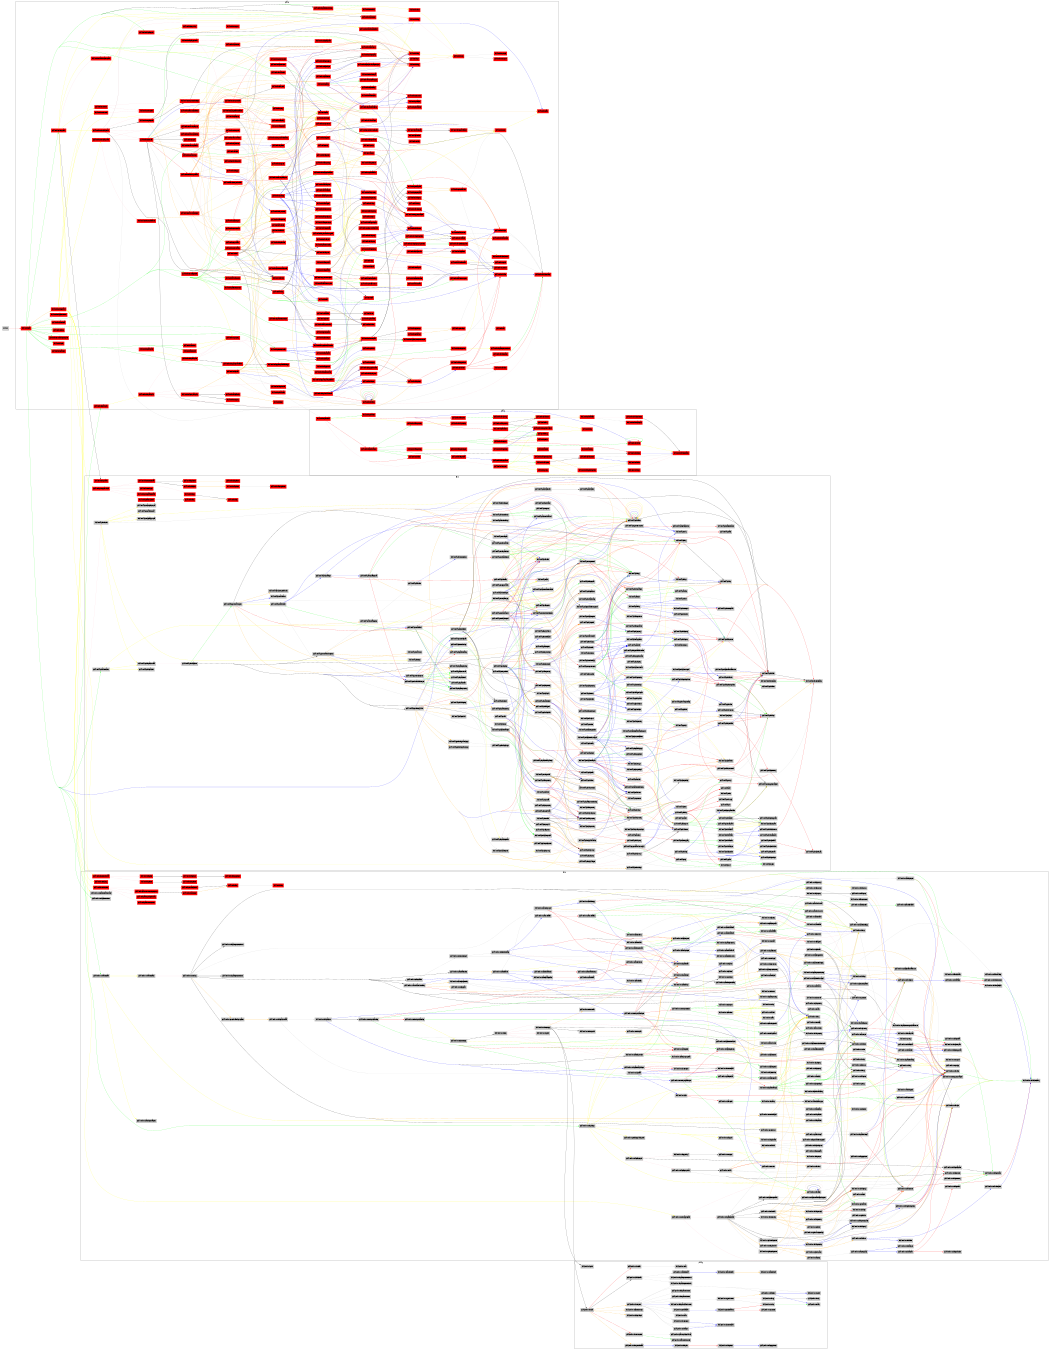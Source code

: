 digraph G {
size="7,9";concentrate=true;
rankdir=LR;
ratio=fill;
node [shape=box,style=filled,fontsize=8];
edge [color=red];
subgraph cluster2940 {
label=2940;concentrate=true;
"pid2940_euid0_main" [color=red];
}
"euid1_root"->"pid2940_euid0_main" [weight=1];
edge [color=green];
subgraph cluster2940 {
label=2940;concentrate=true;
"pid2940_euid0_get_connection_info" [color=red];
}
"pid2940_euid0_main"->"pid2940_euid0_get_connection_info" [weight=2];
edge [color=green];
subgraph cluster2940 {
label=2940;concentrate=true;
"pid2940_euid0_ssh_malloc_init" [color=red];
}
"pid2940_euid0_main"->"pid2940_euid0_ssh_malloc_init" [weight=2];
edge [color=green];
subgraph cluster2940 {
label=2940;concentrate=true;
"pid2940_euid0_xcalloc" [color=red];
}
"pid2940_euid0_main"->"pid2940_euid0_xcalloc" [weight=2];
edge [color=green];
subgraph cluster2940 {
label=2940;concentrate=true;
"pid2940_euid0_xstrdup" [color=red];
}
"pid2940_euid0_main"->"pid2940_euid0_xstrdup" [weight=2];
edge [color=yellow];
subgraph cluster2940 {
label=2940;concentrate=true;
"pid2940_euid0_xmalloc" [color=red];
}
"pid2940_euid0_xstrdup"->"pid2940_euid0_xmalloc" [weight=3];
edge [color=green];
subgraph cluster2940 {
label=2940;concentrate=true;
"pid2940_euid0_sanitise_stdfd" [color=red];
}
"pid2940_euid0_main"->"pid2940_euid0_sanitise_stdfd" [weight=2];
edge [color=yellow];
subgraph cluster2940 {
label=2940;concentrate=true;
"pid2940_euid0___GI___open64" [color=red];
}
"pid2940_euid0_sanitise_stdfd"->"pid2940_euid0___GI___open64" [weight=3];
edge [color=green];
subgraph cluster2940 {
label=2940;concentrate=true;
"pid2940_euid0_initialize_server_options" [color=red];
}
"pid2940_euid0_main"->"pid2940_euid0_initialize_server_options" [weight=2];
edge [color=yellow];
subgraph cluster2940 {
label=2940;concentrate=true;
"pid2940_euid0___GI_memset" [color=red];
}
"pid2940_euid0_initialize_server_options"->"pid2940_euid0___GI_memset" [weight=3];
edge [color=green];
subgraph cluster2940 {
label=2940;concentrate=true;
"pid2940_euid0_log_init" [color=red];
}
"pid2940_euid0_main"->"pid2940_euid0_log_init" [weight=2];
edge [color=green];
subgraph cluster2940 {
label=2940;concentrate=true;
"pid2940_euid0_server_match_spec_complete" [color=red];
}
"pid2940_euid0_main"->"pid2940_euid0_server_match_spec_complete" [weight=2];
edge [color=green];
subgraph cluster2940 {
label=2940;concentrate=true;
"pid2940_euid0_sshbuf_init" [color=red];
}
"pid2940_euid0_main"->"pid2940_euid0_sshbuf_init" [weight=2];
edge [color=green];
subgraph cluster2940 {
label=2940;concentrate=true;
"pid2940_euid0_recv_rexec_state" [color=red];
}
"pid2940_euid0_main"->"pid2940_euid0_recv_rexec_state" [weight=2];
edge [color=yellow];
subgraph cluster2940 {
label=2940;concentrate=true;
"pid2940_euid0_debug3" [color=red];
}
"pid2940_euid0_recv_rexec_state"->"pid2940_euid0_debug3" [weight=3];
edge [color=pink];
subgraph cluster2940 {
label=2940;concentrate=true;
"pid2940_euid0_do_log" [color=red];
}
"pid2940_euid0_debug3"->"pid2940_euid0_do_log" [weight=4];
edge [color=yellow];
"pid2940_euid0_recv_rexec_state"->"pid2940_euid0_sshbuf_init" [weight=3];
edge [color=yellow];
subgraph cluster2940 {
label=2940;concentrate=true;
"pid2940_euid0_ssh_msg_recv" [color=red];
}
"pid2940_euid0_recv_rexec_state"->"pid2940_euid0_ssh_msg_recv" [weight=3];
edge [color=pink];
"pid2940_euid0_ssh_msg_recv"->"pid2940_euid0_debug3" [weight=4];
edge [color=black];
"pid2940_euid0_debug3"->"pid2940_euid0_do_log" [weight=5];
edge [color=pink];
subgraph cluster2940 {
label=2940;concentrate=true;
"pid2940_euid0_atomicio" [color=red];
}
"pid2940_euid0_ssh_msg_recv"->"pid2940_euid0_atomicio" [weight=4];
edge [color=black];
subgraph cluster2940 {
label=2940;concentrate=true;
"pid2940_euid0_atomicio6" [color=red];
}
"pid2940_euid0_atomicio"->"pid2940_euid0_atomicio6" [weight=5];
edge [color=pink];
subgraph cluster2940 {
label=2940;concentrate=true;
"pid2940_euid0_get_u32" [color=red];
}
"pid2940_euid0_ssh_msg_recv"->"pid2940_euid0_get_u32" [weight=4];
edge [color=pink];
subgraph cluster2940 {
label=2940;concentrate=true;
"pid2940_euid0_sshbuf_reset" [color=red];
}
"pid2940_euid0_ssh_msg_recv"->"pid2940_euid0_sshbuf_reset" [weight=4];
edge [color=black];
subgraph cluster2940 {
label=2940;concentrate=true;
"pid2940_euid0_sshbuf_check_sanity" [color=red];
}
"pid2940_euid0_sshbuf_reset"->"pid2940_euid0_sshbuf_check_sanity" [weight=5];
edge [color=pink];
subgraph cluster2940 {
label=2940;concentrate=true;
"pid2940_euid0_sshbuf_reserve" [color=red];
}
"pid2940_euid0_ssh_msg_recv"->"pid2940_euid0_sshbuf_reserve" [weight=4];
edge [color=black];
subgraph cluster2940 {
label=2940;concentrate=true;
"pid2940_euid0_sshbuf_allocate" [color=red];
}
"pid2940_euid0_sshbuf_reserve"->"pid2940_euid0_sshbuf_allocate" [weight=5];
edge [color=orange];
subgraph cluster2940 {
label=2940;concentrate=true;
"pid2940_euid0_sshbuf_check_reserve" [color=red];
}
"pid2940_euid0_sshbuf_allocate"->"pid2940_euid0_sshbuf_check_reserve" [weight=6];
edge [color=grey];
"pid2940_euid0_sshbuf_check_reserve"->"pid2940_euid0_sshbuf_check_sanity" [weight=7];
edge [color=orange];
subgraph cluster2940 {
label=2940;concentrate=true;
"pid2940_euid0_sshbuf_maybe_pack" [color=red];
}
"pid2940_euid0_sshbuf_allocate"->"pid2940_euid0_sshbuf_maybe_pack" [weight=6];
edge [color=orange];
subgraph cluster2940 {
label=2940;concentrate=true;
"pid2940_euid0_buffer_get_char" [color=red];
}
"pid2940_euid0_recv_rexec_state"->"pid2940_euid0_buffer_get_char" [weight=3];
edge [color=pink];
subgraph cluster2940 {
label=2940;concentrate=true;
"pid2940_euid0_buffer_get_char_ret" [color=red];
}
"pid2940_euid0_buffer_get_char"->"pid2940_euid0_buffer_get_char_ret" [weight=4];
edge [color=black];
subgraph cluster2940 {
label=2940;concentrate=true;
"pid2940_euid0_sshbuf_get_u8" [color=red];
}
"pid2940_euid0_buffer_get_char_ret"->"pid2940_euid0_sshbuf_get_u8" [weight=5];
edge [color=orange];
subgraph cluster2940 {
label=2940;concentrate=true;
"pid2940_euid0_sshbuf_ptr" [color=red];
}
"pid2940_euid0_sshbuf_get_u8"->"pid2940_euid0_sshbuf_ptr" [weight=6];
edge [color=grey];
"pid2940_euid0_sshbuf_ptr"->"pid2940_euid0_sshbuf_check_sanity" [weight=7];
edge [color=orange];
subgraph cluster2940 {
label=2940;concentrate=true;
"pid2940_euid0_sshbuf_consume" [color=red];
}
"pid2940_euid0_sshbuf_get_u8"->"pid2940_euid0_sshbuf_consume" [weight=6];
edge [color=grey];
"pid2940_euid0_sshbuf_consume"->"pid2940_euid0_sshbuf_check_sanity" [weight=7];
edge [color=grey];
subgraph cluster2940 {
label=2940;concentrate=true;
"pid2940_euid0_sshbuf_len" [color=red];
}
"pid2940_euid0_sshbuf_consume"->"pid2940_euid0_sshbuf_len" [weight=7];
edge [color=blue];
"pid2940_euid0_sshbuf_len"->"pid2940_euid0_sshbuf_check_sanity" [weight=8];
edge [color=yellow];
subgraph cluster2940 {
label=2940;concentrate=true;
"pid2940_euid0_buffer_get_string" [color=red];
}
"pid2940_euid0_recv_rexec_state"->"pid2940_euid0_buffer_get_string" [weight=3];
edge [color=pink];
subgraph cluster2940 {
label=2940;concentrate=true;
"pid2940_euid0_buffer_get_string_ret" [color=red];
}
"pid2940_euid0_buffer_get_string"->"pid2940_euid0_buffer_get_string_ret" [weight=4];
edge [color=black];
subgraph cluster2940 {
label=2940;concentrate=true;
"pid2940_euid0_sshbuf_get_string" [color=red];
}
"pid2940_euid0_buffer_get_string_ret"->"pid2940_euid0_sshbuf_get_string" [weight=5];
edge [color=orange];
subgraph cluster2940 {
label=2940;concentrate=true;
"pid2940_euid0_sshbuf_get_string_direct" [color=red];
}
"pid2940_euid0_sshbuf_get_string"->"pid2940_euid0_sshbuf_get_string_direct" [weight=6];
edge [color=grey];
subgraph cluster2940 {
label=2940;concentrate=true;
"pid2940_euid0_sshbuf_peek_string_direct" [color=red];
}
"pid2940_euid0_sshbuf_get_string_direct"->"pid2940_euid0_sshbuf_peek_string_direct" [weight=7];
edge [color=blue];
"pid2940_euid0_sshbuf_peek_string_direct"->"pid2940_euid0_sshbuf_ptr" [weight=8];
edge [color=red];
"pid2940_euid0_sshbuf_ptr"->"pid2940_euid0_sshbuf_check_sanity" [weight=9];
edge [color=blue];
"pid2940_euid0_sshbuf_peek_string_direct"->"pid2940_euid0_sshbuf_len" [weight=8];
edge [color=red];
"pid2940_euid0_sshbuf_len"->"pid2940_euid0_sshbuf_check_sanity" [weight=9];
edge [color=blue];
"pid2940_euid0_sshbuf_get_string_direct"->"pid2940_euid0_sshbuf_consume" [weight=7];
edge [color=blue];
"pid2940_euid0_sshbuf_consume"->"pid2940_euid0_sshbuf_check_sanity" [weight=8];
edge [color=blue];
"pid2940_euid0_sshbuf_consume"->"pid2940_euid0_sshbuf_len" [weight=8];
edge [color=red];
subgraph cluster2940 {
label=2940;concentrate=true;
"pid2940_euid0___memcpy_sse2_unaligned" [color=red];
}
"pid2940_euid0_sshbuf_get_string"->"pid2940_euid0___memcpy_sse2_unaligned" [weight=6];
edge [color=yellow];
subgraph cluster2940 {
label=2940;concentrate=true;
"pid2940_euid0_buffer_append" [color=red];
}
"pid2940_euid0_recv_rexec_state"->"pid2940_euid0_buffer_append" [weight=3];
edge [color=pink];
subgraph cluster2940 {
label=2940;concentrate=true;
"pid2940_euid0_sshbuf_put" [color=red];
}
"pid2940_euid0_buffer_append"->"pid2940_euid0_sshbuf_put" [weight=4];
edge [color=black];
"pid2940_euid0_sshbuf_put"->"pid2940_euid0_sshbuf_reserve" [weight=5];
edge [color=orange];
"pid2940_euid0_sshbuf_reserve"->"pid2940_euid0_sshbuf_allocate" [weight=6];
edge [color=grey];
"pid2940_euid0_sshbuf_allocate"->"pid2940_euid0_sshbuf_check_reserve" [weight=7];
edge [color=blue];
"pid2940_euid0_sshbuf_check_reserve"->"pid2940_euid0_sshbuf_check_sanity" [weight=8];
edge [color=grey];
"pid2940_euid0_sshbuf_allocate"->"pid2940_euid0_sshbuf_maybe_pack" [weight=7];
edge [color=grey];
"pid2940_euid0_sshbuf_put"->"pid2940_euid0___memcpy_sse2_unaligned" [weight=5];
edge [color=yellow];
subgraph cluster2940 {
label=2940;concentrate=true;
"pid2940_euid0_sshbuf_free" [color=red];
}
"pid2940_euid0_recv_rexec_state"->"pid2940_euid0_sshbuf_free" [weight=3];
edge [color=pink];
"pid2940_euid0_sshbuf_free"->"pid2940_euid0_sshbuf_check_sanity" [weight=4];
edge [color=pink];
"pid2940_euid0_sshbuf_free"->"pid2940_euid0_sshbuf_free" [weight=4];
edge [color=yellow];
subgraph cluster2940 {
label=2940;concentrate=true;
"pid2940_euid0_parse_server_config" [color=red];
}
"pid2940_euid0_main"->"pid2940_euid0_parse_server_config" [weight=2];
edge [color=yellow];
"pid2940_euid0_parse_server_config"->"pid2940_euid0_sshbuf_len" [weight=3];
edge [color=pink];
"pid2940_euid0_sshbuf_len"->"pid2940_euid0_sshbuf_check_sanity" [weight=4];
edge [color=yellow];
subgraph cluster2940 {
label=2940;concentrate=true;
"pid2940_euid0_debug2" [color=red];
}
"pid2940_euid0_parse_server_config"->"pid2940_euid0_debug2" [weight=3];
edge [color=pink];
"pid2940_euid0_debug2"->"pid2940_euid0_do_log" [weight=4];
edge [color=yellow];
subgraph cluster2940 {
label=2940;concentrate=true;
"pid2940_euid0_sshbuf_dup_string" [color=red];
}
"pid2940_euid0_parse_server_config"->"pid2940_euid0_sshbuf_dup_string" [weight=3];
edge [color=pink];
"pid2940_euid0_sshbuf_dup_string"->"pid2940_euid0_sshbuf_ptr" [weight=4];
edge [color=black];
"pid2940_euid0_sshbuf_ptr"->"pid2940_euid0_sshbuf_check_sanity" [weight=5];
edge [color=pink];
"pid2940_euid0_sshbuf_dup_string"->"pid2940_euid0_sshbuf_len" [weight=4];
edge [color=black];
"pid2940_euid0_sshbuf_len"->"pid2940_euid0_sshbuf_check_sanity" [weight=5];
edge [color=pink];
"pid2940_euid0_sshbuf_dup_string"->"pid2940_euid0___memcpy_sse2_unaligned" [weight=4];
edge [color=yellow];
subgraph cluster2940 {
label=2940;concentrate=true;
"pid2940_euid0___strsep_1c" [color=red];
}
"pid2940_euid0_parse_server_config"->"pid2940_euid0___strsep_1c" [weight=3];
edge [color=yellow];
subgraph cluster2940 {
label=2940;concentrate=true;
"pid2940_euid0_process_server_config_line" [color=red];
}
"pid2940_euid0_parse_server_config"->"pid2940_euid0_process_server_config_line" [weight=3];
edge [color=pink];
subgraph cluster2940 {
label=2940;concentrate=true;
"pid2940_euid0_strdelim" [color=red];
}
"pid2940_euid0_process_server_config_line"->"pid2940_euid0_strdelim" [weight=4];
edge [color=pink];
subgraph cluster2940 {
label=2940;concentrate=true;
"pid2940_euid0_parse_token" [color=red];
}
"pid2940_euid0_process_server_config_line"->"pid2940_euid0_parse_token" [weight=4];
edge [color=pink];
"pid2940_euid0_process_server_config_line"->"pid2940_euid0_debug3" [weight=4];
edge [color=black];
subgraph cluster2940 {
label=2940;concentrate=true;
"pid2940_euid0_derelativise_path" [color=red];
}
"pid2940_euid0_process_server_config_line"->"pid2940_euid0_derelativise_path" [weight=4];
edge [color=black];
subgraph cluster2940 {
label=2940;concentrate=true;
"pid2940_euid0_tilde_expand_filename" [color=red];
}
"pid2940_euid0_derelativise_path"->"pid2940_euid0_tilde_expand_filename" [weight=5];
edge [color=orange];
"pid2940_euid0_tilde_expand_filename"->"pid2940_euid0_xstrdup" [weight=6];
edge [color=grey];
"pid2940_euid0_xstrdup"->"pid2940_euid0_xmalloc" [weight=7];
edge [color=pink];
"pid2940_euid0_process_server_config_line"->"pid2940_euid0_tilde_expand_filename" [weight=4];
edge [color=black];
"pid2940_euid0_tilde_expand_filename"->"pid2940_euid0_xstrdup" [weight=5];
edge [color=orange];
"pid2940_euid0_xstrdup"->"pid2940_euid0_xmalloc" [weight=6];
edge [color=pink];
"pid2940_euid0_process_server_config_line"->"pid2940_euid0_xstrdup" [weight=4];
edge [color=black];
"pid2940_euid0_xstrdup"->"pid2940_euid0_xmalloc" [weight=5];
edge [color=pink];
subgraph cluster2940 {
label=2940;concentrate=true;
"pid2940_euid0_process_queued_listen_addrs" [color=red];
}
"pid2940_euid0_parse_server_config"->"pid2940_euid0_process_queued_listen_addrs" [weight=3];
edge [color=green];
subgraph cluster2940 {
label=2940;concentrate=true;
"pid2940_euid0_seed_rng" [color=red];
}
"pid2940_euid0_main"->"pid2940_euid0_seed_rng" [weight=2];
edge [color=green];
subgraph cluster2940 {
label=2940;concentrate=true;
"pid2940_euid0_fill_default_server_options" [color=red];
}
"pid2940_euid0_main"->"pid2940_euid0_fill_default_server_options" [weight=2];
edge [color=yellow];
subgraph cluster2940 {
label=2940;concentrate=true;
"pid2940_euid0_add_listen_addr" [color=red];
}
"pid2940_euid0_fill_default_server_options"->"pid2940_euid0_add_listen_addr" [weight=3];
edge [color=pink];
subgraph cluster2940 {
label=2940;concentrate=true;
"pid2940_euid0_add_one_listen_addr" [color=red];
}
"pid2940_euid0_add_listen_addr"->"pid2940_euid0_add_one_listen_addr" [weight=4];
edge [color=black];
"pid2940_euid0_add_one_listen_addr"->"pid2940_euid0___GI_memset" [weight=5];
edge [color=black];
subgraph cluster2940 {
label=2940;concentrate=true;
"pid2940_euid0___snprintf" [color=red];
}
"pid2940_euid0_add_one_listen_addr"->"pid2940_euid0___snprintf" [weight=5];
edge [color=yellow];
"pid2940_euid0_fill_default_server_options"->"pid2940_euid0_xstrdup" [weight=3];
edge [color=pink];
"pid2940_euid0_xstrdup"->"pid2940_euid0_xmalloc" [weight=4];
edge [color=yellow];
subgraph cluster2940 {
label=2940;concentrate=true;
"pid2940_euid0_assemble_algorithms" [color=red];
}
"pid2940_euid0_fill_default_server_options"->"pid2940_euid0_assemble_algorithms" [weight=3];
edge [color=pink];
subgraph cluster2940 {
label=2940;concentrate=true;
"pid2940_euid0_kex_assemble_names" [color=red];
}
"pid2940_euid0_assemble_algorithms"->"pid2940_euid0_kex_assemble_names" [weight=4];
edge [color=pink];
subgraph cluster2940 {
label=2940;concentrate=true;
"pid2940_euid0_option_clear_or_none" [color=red];
}
"pid2940_euid0_fill_default_server_options"->"pid2940_euid0_option_clear_or_none" [weight=3];
edge [color=yellow];
subgraph cluster2940 {
label=2940;concentrate=true;
"pid2940_euid0_channel_set_af" [color=red];
}
"pid2940_euid0_main"->"pid2940_euid0_channel_set_af" [weight=2];
edge [color=green];
subgraph cluster2940 {
label=2940;concentrate=true;
"pid2940_euid0_debug" [color=red];
}
"pid2940_euid0_main"->"pid2940_euid0_debug" [weight=2];
edge [color=yellow];
"pid2940_euid0_debug"->"pid2940_euid0_do_log" [weight=3];
edge [color=green];
subgraph cluster2940 {
label=2940;concentrate=true;
"pid2940_euid0_pwcopy" [color=red];
}
"pid2940_euid0_main"->"pid2940_euid0_pwcopy" [weight=2];
edge [color=yellow];
"pid2940_euid0_pwcopy"->"pid2940_euid0_xcalloc" [weight=3];
edge [color=yellow];
"pid2940_euid0_pwcopy"->"pid2940_euid0_xstrdup" [weight=3];
edge [color=pink];
subgraph cluster2940 {
label=2940;concentrate=true;
"pid2940_euid0_key_load_private" [color=red];
}
"pid2940_euid0_main"->"pid2940_euid0_key_load_private" [weight=2];
edge [color=yellow];
subgraph cluster2940 {
label=2940;concentrate=true;
"pid2940_euid0_sshkey_load_private" [color=red];
}
"pid2940_euid0_key_load_private"->"pid2940_euid0_sshkey_load_private" [weight=3];
edge [color=pink];
"pid2940_euid0_sshkey_load_private"->"pid2940_euid0___GI___open64" [weight=4];
edge [color=pink];
subgraph cluster2940 {
label=2940;concentrate=true;
"pid2940_euid0_sshkey_perm_ok" [color=red];
}
"pid2940_euid0_sshkey_load_private"->"pid2940_euid0_sshkey_perm_ok" [weight=4];
edge [color=black];
subgraph cluster2940 {
label=2940;concentrate=true;
"pid2940_euid0_fstat" [color=red];
}
"pid2940_euid0_sshkey_perm_ok"->"pid2940_euid0_fstat" [weight=5];
edge [color=pink];
subgraph cluster2940 {
label=2940;concentrate=true;
"pid2940_euid0_sshbuf_new" [color=red];
}
"pid2940_euid0_sshkey_load_private"->"pid2940_euid0_sshbuf_new" [weight=4];
edge [color=pink];
subgraph cluster2940 {
label=2940;concentrate=true;
"pid2940_euid0_sshkey_load_file" [color=red];
}
"pid2940_euid0_sshkey_load_private"->"pid2940_euid0_sshkey_load_file" [weight=4];
edge [color=black];
"pid2940_euid0_sshkey_load_file"->"pid2940_euid0_fstat" [weight=5];
edge [color=black];
"pid2940_euid0_sshkey_load_file"->"pid2940_euid0_sshbuf_allocate" [weight=5];
edge [color=orange];
"pid2940_euid0_sshkey_load_file"->"pid2940_euid0_atomicio" [weight=5];
edge [color=orange];
"pid2940_euid0_atomicio"->"pid2940_euid0_atomicio6" [weight=6];
edge [color=black];
"pid2940_euid0_sshkey_load_file"->"pid2940_euid0_sshbuf_put" [weight=5];
edge [color=orange];
"pid2940_euid0_sshbuf_put"->"pid2940_euid0_sshbuf_reserve" [weight=6];
edge [color=grey];
"pid2940_euid0_sshbuf_reserve"->"pid2940_euid0_sshbuf_allocate" [weight=7];
edge [color=blue];
"pid2940_euid0_sshbuf_allocate"->"pid2940_euid0_sshbuf_check_reserve" [weight=8];
edge [color=red];
"pid2940_euid0_sshbuf_check_reserve"->"pid2940_euid0_sshbuf_check_sanity" [weight=9];
edge [color=blue];
"pid2940_euid0_sshbuf_allocate"->"pid2940_euid0_sshbuf_maybe_pack" [weight=8];
edge [color=orange];
"pid2940_euid0_sshbuf_put"->"pid2940_euid0___memcpy_sse2_unaligned" [weight=6];
edge [color=black];
"pid2940_euid0_sshkey_load_file"->"pid2940_euid0_sshbuf_len" [weight=5];
edge [color=orange];
"pid2940_euid0_sshbuf_len"->"pid2940_euid0_sshbuf_check_sanity" [weight=6];
edge [color=black];
subgraph cluster2940 {
label=2940;concentrate=true;
"pid2940_euid0_sshkey_parse_private_fileblob" [color=red];
}
"pid2940_euid0_sshkey_load_private"->"pid2940_euid0_sshkey_parse_private_fileblob" [weight=4];
edge [color=black];
subgraph cluster2940 {
label=2940;concentrate=true;
"pid2940_euid0_sshkey_parse_private_fileblob_type" [color=red];
}
"pid2940_euid0_sshkey_parse_private_fileblob"->"pid2940_euid0_sshkey_parse_private_fileblob_type" [weight=5];
edge [color=orange];
subgraph cluster2940 {
label=2940;concentrate=true;
"pid2940_euid0_sshkey_parse_private2" [color=red];
}
"pid2940_euid0_sshkey_parse_private_fileblob_type"->"pid2940_euid0_sshkey_parse_private2" [weight=6];
edge [color=grey];
"pid2940_euid0_sshkey_parse_private2"->"pid2940_euid0_sshbuf_new" [weight=7];
edge [color=grey];
"pid2940_euid0_sshkey_parse_private2"->"pid2940_euid0_sshbuf_ptr" [weight=7];
edge [color=blue];
"pid2940_euid0_sshbuf_ptr"->"pid2940_euid0_sshbuf_check_sanity" [weight=8];
edge [color=grey];
"pid2940_euid0_sshkey_parse_private2"->"pid2940_euid0_sshbuf_len" [weight=7];
edge [color=blue];
subgraph cluster2940 {
label=2940;concentrate=true;
"pid2940_euid0_cipher_free" [color=red];
}
"pid2940_euid0_sshkey_parse_private2"->"pid2940_euid0_cipher_free" [weight=7];
edge [color=grey];
"pid2940_euid0_sshkey_parse_private2"->"pid2940_euid0_sshbuf_free" [weight=7];
edge [color=blue];
"pid2940_euid0_sshbuf_free"->"pid2940_euid0_sshbuf_check_sanity" [weight=8];
edge [color=blue];
"pid2940_euid0_sshbuf_free"->"pid2940_euid0_sshbuf_free" [weight=8];
edge [color=grey];
subgraph cluster2940 {
label=2940;concentrate=true;
"pid2940_euid0_sshkey_free" [color=red];
}
"pid2940_euid0_sshkey_parse_private2"->"pid2940_euid0_sshkey_free" [weight=7];
edge [color=orange];
subgraph cluster2940 {
label=2940;concentrate=true;
"pid2940_euid0_sshkey_parse_private_pem_fileblob" [color=red];
}
"pid2940_euid0_sshkey_parse_private_fileblob_type"->"pid2940_euid0_sshkey_parse_private_pem_fileblob" [weight=6];
edge [color=grey];
"pid2940_euid0_sshkey_parse_private_pem_fileblob"->"pid2940_euid0_sshbuf_len" [weight=7];
edge [color=blue];
"pid2940_euid0_sshkey_parse_private_pem_fileblob"->"pid2940_euid0_sshbuf_ptr" [weight=7];
edge [color=blue];
subgraph cluster2940 {
label=2940;concentrate=true;
"pid2940_euid0_sshkey_new" [color=red];
}
"pid2940_euid0_sshkey_parse_private_pem_fileblob"->"pid2940_euid0_sshkey_new" [weight=7];
edge [color=blue];
subgraph cluster2940 {
label=2940;concentrate=true;
"pid2940_euid0_sshkey_is_cert" [color=red];
}
"pid2940_euid0_sshkey_new"->"pid2940_euid0_sshkey_is_cert" [weight=8];
edge [color=red];
subgraph cluster2940 {
label=2940;concentrate=true;
"pid2940_euid0_sshkey_type_is_cert" [color=red];
}
"pid2940_euid0_sshkey_is_cert"->"pid2940_euid0_sshkey_type_is_cert" [weight=9];
edge [color=grey];
"pid2940_euid0_sshkey_parse_private_pem_fileblob"->"pid2940_euid0_sshkey_free" [weight=7];
edge [color=pink];
"pid2940_euid0_sshkey_load_private"->"pid2940_euid0_sshbuf_free" [weight=4];
edge [color=black];
"pid2940_euid0_sshbuf_free"->"pid2940_euid0_sshbuf_check_sanity" [weight=5];
edge [color=black];
"pid2940_euid0_sshbuf_free"->"pid2940_euid0_sshbuf_free" [weight=5];
edge [color=green];
subgraph cluster2940 {
label=2940;concentrate=true;
"pid2940_euid0_key_load_public" [color=red];
}
"pid2940_euid0_main"->"pid2940_euid0_key_load_public" [weight=2];
edge [color=yellow];
subgraph cluster2940 {
label=2940;concentrate=true;
"pid2940_euid0_sshkey_load_public" [color=red];
}
"pid2940_euid0_key_load_public"->"pid2940_euid0_sshkey_load_public" [weight=3];
edge [color=pink];
"pid2940_euid0_sshkey_load_public"->"pid2940_euid0___GI___open64" [weight=4];
edge [color=pink];
"pid2940_euid0_sshkey_load_public"->"pid2940_euid0_sshkey_new" [weight=4];
edge [color=black];
"pid2940_euid0_sshkey_new"->"pid2940_euid0_sshkey_is_cert" [weight=5];
edge [color=orange];
"pid2940_euid0_sshkey_is_cert"->"pid2940_euid0_sshkey_type_is_cert" [weight=6];
edge [color=pink];
subgraph cluster2940 {
label=2940;concentrate=true;
"pid2940_euid0_sshkey_try_load_public" [color=red];
}
"pid2940_euid0_sshkey_load_public"->"pid2940_euid0_sshkey_try_load_public" [weight=4];
edge [color=black];
subgraph cluster2940 {
label=2940;concentrate=true;
"pid2940_euid0_read_keyfile_line" [color=red];
}
"pid2940_euid0_sshkey_try_load_public"->"pid2940_euid0_read_keyfile_line" [weight=5];
edge [color=orange];
subgraph cluster2940 {
label=2940;concentrate=true;
"pid2940_euid0_fgets" [color=red];
}
"pid2940_euid0_read_keyfile_line"->"pid2940_euid0_fgets" [weight=6];
edge [color=pink];
"pid2940_euid0_sshkey_load_public"->"pid2940_euid0_sshkey_free" [weight=4];
edge [color=black];
"pid2940_euid0_sshkey_free"->"pid2940_euid0_sshkey_is_cert" [weight=5];
edge [color=orange];
subgraph cluster2940 {
label=2940;concentrate=true;
"pid2940_euid0_sshkey_read" [color=red];
}
"pid2940_euid0_sshkey_try_load_public"->"pid2940_euid0_sshkey_read" [weight=5];
edge [color=orange];
subgraph cluster2940 {
label=2940;concentrate=true;
"pid2940_euid0_sshkey_type_from_name" [color=red];
}
"pid2940_euid0_sshkey_read"->"pid2940_euid0_sshkey_type_from_name" [weight=6];
edge [color=orange];
subgraph cluster2940 {
label=2940;concentrate=true;
"pid2940_euid0_sshkey_type_plain" [color=red];
}
"pid2940_euid0_sshkey_read"->"pid2940_euid0_sshkey_type_plain" [weight=6];
edge [color=orange];
"pid2940_euid0_sshkey_read"->"pid2940_euid0_sshbuf_new" [weight=6];
edge [color=orange];
subgraph cluster2940 {
label=2940;concentrate=true;
"pid2940_euid0_sshbuf_b64tod" [color=red];
}
"pid2940_euid0_sshkey_read"->"pid2940_euid0_sshbuf_b64tod" [weight=6];
edge [color=grey];
"pid2940_euid0_sshbuf_b64tod"->"pid2940_euid0_sshbuf_put" [weight=7];
edge [color=blue];
"pid2940_euid0_sshbuf_put"->"pid2940_euid0_sshbuf_reserve" [weight=8];
edge [color=red];
"pid2940_euid0_sshbuf_reserve"->"pid2940_euid0_sshbuf_allocate" [weight=9];
edge [color=green];
"pid2940_euid0_sshbuf_allocate"->"pid2940_euid0_sshbuf_check_reserve" [weight=10];
edge [color=yellow];
"pid2940_euid0_sshbuf_check_reserve"->"pid2940_euid0_sshbuf_check_sanity" [weight=11];
edge [color=green];
"pid2940_euid0_sshbuf_allocate"->"pid2940_euid0_sshbuf_maybe_pack" [weight=10];
edge [color=blue];
"pid2940_euid0_sshbuf_put"->"pid2940_euid0___memcpy_sse2_unaligned" [weight=8];
edge [color=orange];
"pid2940_euid0_sshkey_read"->"pid2940_euid0_sshbuf_len" [weight=6];
edge [color=grey];
"pid2940_euid0_sshbuf_len"->"pid2940_euid0_sshbuf_check_sanity" [weight=7];
edge [color=orange];
"pid2940_euid0_sshkey_read"->"pid2940_euid0_sshbuf_ptr" [weight=6];
edge [color=grey];
subgraph cluster2940 {
label=2940;concentrate=true;
"pid2940_euid0_sshkey_from_blob" [color=red];
}
"pid2940_euid0_sshkey_read"->"pid2940_euid0_sshkey_from_blob" [weight=6];
edge [color=grey];
subgraph cluster2940 {
label=2940;concentrate=true;
"pid2940_euid0_sshbuf_from" [color=red];
}
"pid2940_euid0_sshkey_from_blob"->"pid2940_euid0_sshbuf_from" [weight=7];
edge [color=grey];
subgraph cluster2940 {
label=2940;concentrate=true;
"pid2940_euid0_sshkey_from_blob_internal" [color=red];
}
"pid2940_euid0_sshkey_from_blob"->"pid2940_euid0_sshkey_from_blob_internal" [weight=7];
edge [color=blue];
subgraph cluster2940 {
label=2940;concentrate=true;
"pid2940_euid0_sshbuf_fromb" [color=red];
}
"pid2940_euid0_sshkey_from_blob_internal"->"pid2940_euid0_sshbuf_fromb" [weight=8];
edge [color=red];
"pid2940_euid0_sshbuf_fromb"->"pid2940_euid0_sshbuf_check_sanity" [weight=9];
edge [color=red];
"pid2940_euid0_sshbuf_fromb"->"pid2940_euid0_sshbuf_len" [weight=9];
edge [color=green];
"pid2940_euid0_sshbuf_len"->"pid2940_euid0_sshbuf_check_sanity" [weight=10];
edge [color=red];
"pid2940_euid0_sshbuf_fromb"->"pid2940_euid0_sshbuf_ptr" [weight=9];
edge [color=green];
"pid2940_euid0_sshbuf_ptr"->"pid2940_euid0_sshbuf_check_sanity" [weight=10];
edge [color=red];
"pid2940_euid0_sshbuf_fromb"->"pid2940_euid0_sshbuf_from" [weight=9];
edge [color=red];
subgraph cluster2940 {
label=2940;concentrate=true;
"pid2940_euid0_sshbuf_set_parent" [color=red];
}
"pid2940_euid0_sshbuf_fromb"->"pid2940_euid0_sshbuf_set_parent" [weight=9];
edge [color=green];
"pid2940_euid0_sshbuf_set_parent"->"pid2940_euid0_sshbuf_check_sanity" [weight=10];
edge [color=green];
subgraph cluster2940 {
label=2940;concentrate=true;
"pid2940_euid0_sshbuf_get_cstring" [color=red];
}
"pid2940_euid0_sshkey_from_blob_internal"->"pid2940_euid0_sshbuf_get_cstring" [weight=8];
edge [color=red];
"pid2940_euid0_sshbuf_get_cstring"->"pid2940_euid0_sshbuf_peek_string_direct" [weight=9];
edge [color=green];
"pid2940_euid0_sshbuf_peek_string_direct"->"pid2940_euid0_sshbuf_ptr" [weight=10];
edge [color=yellow];
"pid2940_euid0_sshbuf_ptr"->"pid2940_euid0_sshbuf_check_sanity" [weight=11];
edge [color=green];
"pid2940_euid0_sshbuf_peek_string_direct"->"pid2940_euid0_sshbuf_len" [weight=10];
edge [color=yellow];
"pid2940_euid0_sshbuf_len"->"pid2940_euid0_sshbuf_check_sanity" [weight=11];
edge [color=green];
"pid2940_euid0_sshbuf_get_cstring"->"pid2940_euid0_sshbuf_get_string_direct" [weight=9];
edge [color=green];
"pid2940_euid0_sshbuf_get_string_direct"->"pid2940_euid0_sshbuf_peek_string_direct" [weight=10];
edge [color=yellow];
"pid2940_euid0_sshbuf_peek_string_direct"->"pid2940_euid0_sshbuf_ptr" [weight=11];
edge [color=pink];
"pid2940_euid0_sshbuf_ptr"->"pid2940_euid0_sshbuf_check_sanity" [weight=12];
edge [color=yellow];
"pid2940_euid0_sshbuf_peek_string_direct"->"pid2940_euid0_sshbuf_len" [weight=11];
edge [color=pink];
"pid2940_euid0_sshbuf_len"->"pid2940_euid0_sshbuf_check_sanity" [weight=12];
edge [color=yellow];
"pid2940_euid0_sshbuf_get_string_direct"->"pid2940_euid0_sshbuf_consume" [weight=10];
edge [color=yellow];
"pid2940_euid0_sshbuf_consume"->"pid2940_euid0_sshbuf_check_sanity" [weight=11];
edge [color=yellow];
"pid2940_euid0_sshbuf_consume"->"pid2940_euid0_sshbuf_len" [weight=11];
edge [color=pink];
"pid2940_euid0_sshbuf_get_cstring"->"pid2940_euid0___memcpy_sse2_unaligned" [weight=9];
edge [color=blue];
"pid2940_euid0_sshkey_from_blob_internal"->"pid2940_euid0_sshkey_type_from_name" [weight=8];
edge [color=blue];
"pid2940_euid0_sshkey_from_blob_internal"->"pid2940_euid0_sshkey_new" [weight=8];
edge [color=red];
"pid2940_euid0_sshkey_new"->"pid2940_euid0_sshkey_is_cert" [weight=9];
edge [color=green];
"pid2940_euid0_sshkey_is_cert"->"pid2940_euid0_sshkey_type_is_cert" [weight=10];
edge [color=blue];
subgraph cluster2940 {
label=2940;concentrate=true;
"pid2940_euid0_sshbuf_get_bignum2" [color=red];
}
"pid2940_euid0_sshkey_from_blob_internal"->"pid2940_euid0_sshbuf_get_bignum2" [weight=8];
edge [color=red];
subgraph cluster2940 {
label=2940;concentrate=true;
"pid2940_euid0_sshbuf_get_bignum2_bytes_direct" [color=red];
}
"pid2940_euid0_sshbuf_get_bignum2"->"pid2940_euid0_sshbuf_get_bignum2_bytes_direct" [weight=9];
edge [color=green];
"pid2940_euid0_sshbuf_get_bignum2_bytes_direct"->"pid2940_euid0_sshbuf_peek_string_direct" [weight=10];
edge [color=yellow];
"pid2940_euid0_sshbuf_get_bignum2_bytes_direct"->"pid2940_euid0_sshbuf_consume" [weight=10];
edge [color=yellow];
"pid2940_euid0_sshkey_from_blob_internal"->"pid2940_euid0_sshkey_is_cert" [weight=8];
edge [color=red];
"pid2940_euid0_sshkey_from_blob_internal"->"pid2940_euid0_sshbuf_len" [weight=8];
edge [color=red];
"pid2940_euid0_sshkey_from_blob_internal"->"pid2940_euid0_sshbuf_free" [weight=8];
edge [color=red];
"pid2940_euid0_sshbuf_free"->"pid2940_euid0_sshbuf_check_sanity" [weight=9];
edge [color=red];
"pid2940_euid0_sshbuf_free"->"pid2940_euid0_sshbuf_free" [weight=9];
edge [color=green];
"pid2940_euid0_sshbuf_free"->"pid2940_euid0_sshbuf_check_sanity" [weight=10];
edge [color=green];
"pid2940_euid0_sshbuf_free"->"pid2940_euid0_sshbuf_free" [weight=10];
edge [color=blue];
"pid2940_euid0_sshkey_from_blob_internal"->"pid2940_euid0_sshkey_free" [weight=8];
edge [color=grey];
"pid2940_euid0_sshkey_from_blob"->"pid2940_euid0_sshbuf_free" [weight=7];
edge [color=blue];
"pid2940_euid0_sshkey_read"->"pid2940_euid0_sshbuf_free" [weight=6];
edge [color=grey];
"pid2940_euid0_sshbuf_free"->"pid2940_euid0_sshbuf_check_sanity" [weight=7];
edge [color=grey];
"pid2940_euid0_sshbuf_free"->"pid2940_euid0_sshbuf_free" [weight=7];
edge [color=orange];
"pid2940_euid0_sshkey_read"->"pid2940_euid0_sshkey_is_cert" [weight=6];
edge [color=grey];
"pid2940_euid0_sshkey_is_cert"->"pid2940_euid0_sshkey_type_is_cert" [weight=7];
edge [color=orange];
"pid2940_euid0_sshkey_read"->"pid2940_euid0_sshkey_free" [weight=6];
edge [color=grey];
"pid2940_euid0_sshkey_free"->"pid2940_euid0_sshkey_is_cert" [weight=7];
edge [color=blue];
"pid2940_euid0_sshkey_is_cert"->"pid2940_euid0_sshkey_type_is_cert" [weight=8];
edge [color=black];
subgraph cluster2940 {
label=2940;concentrate=true;
"pid2940_euid0___strcspn_c2" [color=red];
}
"pid2940_euid0_sshkey_try_load_public"->"pid2940_euid0___strcspn_c2" [weight=5];
edge [color=green];
subgraph cluster2940 {
label=2940;concentrate=true;
"pid2940_euid0_sshkey_fingerprint" [color=red];
}
"pid2940_euid0_main"->"pid2940_euid0_sshkey_fingerprint" [weight=2];
edge [color=yellow];
subgraph cluster2940 {
label=2940;concentrate=true;
"pid2940_euid0_sshkey_fingerprint_raw" [color=red];
}
"pid2940_euid0_sshkey_fingerprint"->"pid2940_euid0_sshkey_fingerprint_raw" [weight=3];
edge [color=pink];
subgraph cluster2940 {
label=2940;concentrate=true;
"pid2940_euid0_ssh_digest_bytes" [color=red];
}
"pid2940_euid0_sshkey_fingerprint_raw"->"pid2940_euid0_ssh_digest_bytes" [weight=4];
edge [color=black];
subgraph cluster2940 {
label=2940;concentrate=true;
"pid2940_euid0_ssh_digest_by_alg" [color=red];
}
"pid2940_euid0_ssh_digest_bytes"->"pid2940_euid0_ssh_digest_by_alg" [weight=5];
edge [color=pink];
subgraph cluster2940 {
label=2940;concentrate=true;
"pid2940_euid0_to_blob" [color=red];
}
"pid2940_euid0_sshkey_fingerprint_raw"->"pid2940_euid0_to_blob" [weight=4];
edge [color=black];
"pid2940_euid0_to_blob"->"pid2940_euid0_sshbuf_new" [weight=5];
edge [color=black];
subgraph cluster2940 {
label=2940;concentrate=true;
"pid2940_euid0_to_blob_buf" [color=red];
}
"pid2940_euid0_to_blob"->"pid2940_euid0_to_blob_buf" [weight=5];
edge [color=orange];
"pid2940_euid0_to_blob_buf"->"pid2940_euid0_sshkey_is_cert" [weight=6];
edge [color=grey];
"pid2940_euid0_to_blob_buf"->"pid2940_euid0_sshkey_type_plain" [weight=6];
edge [color=orange];
subgraph cluster2940 {
label=2940;concentrate=true;
"pid2940_euid0_sshkey_ssh_name_from_type_nid" [color=red];
}
"pid2940_euid0_to_blob_buf"->"pid2940_euid0_sshkey_ssh_name_from_type_nid" [weight=6];
edge [color=orange];
subgraph cluster2940 {
label=2940;concentrate=true;
"pid2940_euid0_sshbuf_put_cstring" [color=red];
}
"pid2940_euid0_to_blob_buf"->"pid2940_euid0_sshbuf_put_cstring" [weight=6];
edge [color=grey];
subgraph cluster2940 {
label=2940;concentrate=true;
"pid2940_euid0_sshbuf_put_string" [color=red];
}
"pid2940_euid0_sshbuf_put_cstring"->"pid2940_euid0_sshbuf_put_string" [weight=7];
edge [color=blue];
"pid2940_euid0_sshbuf_put_string"->"pid2940_euid0_sshbuf_reserve" [weight=8];
edge [color=red];
"pid2940_euid0_sshbuf_put_string"->"pid2940_euid0___memcpy_sse2_unaligned" [weight=8];
edge [color=orange];
subgraph cluster2940 {
label=2940;concentrate=true;
"pid2940_euid0_sshbuf_put_bignum2" [color=red];
}
"pid2940_euid0_to_blob_buf"->"pid2940_euid0_sshbuf_put_bignum2" [weight=6];
edge [color=grey];
"pid2940_euid0_sshbuf_put_bignum2"->"pid2940_euid0_sshbuf_put_string" [weight=7];
edge [color=blue];
"pid2940_euid0_to_blob"->"pid2940_euid0_sshbuf_len" [weight=5];
edge [color=orange];
"pid2940_euid0_to_blob"->"pid2940_euid0_sshbuf_ptr" [weight=5];
edge [color=orange];
"pid2940_euid0_sshbuf_ptr"->"pid2940_euid0_sshbuf_check_sanity" [weight=6];
edge [color=black];
"pid2940_euid0_to_blob"->"pid2940_euid0___memcpy_sse2_unaligned" [weight=5];
edge [color=black];
"pid2940_euid0_to_blob"->"pid2940_euid0_sshbuf_free" [weight=5];
edge [color=orange];
"pid2940_euid0_sshbuf_free"->"pid2940_euid0_sshbuf_check_sanity" [weight=6];
edge [color=orange];
"pid2940_euid0_sshbuf_free"->"pid2940_euid0_sshbuf_free" [weight=6];
edge [color=pink];
subgraph cluster2940 {
label=2940;concentrate=true;
"pid2940_euid0_ssh_digest_memory" [color=red];
}
"pid2940_euid0_sshkey_fingerprint_raw"->"pid2940_euid0_ssh_digest_memory" [weight=4];
edge [color=black];
"pid2940_euid0_ssh_digest_memory"->"pid2940_euid0_ssh_digest_by_alg" [weight=5];
edge [color=pink];
subgraph cluster2940 {
label=2940;concentrate=true;
"pid2940_euid0_ssh_digest_alg_name" [color=red];
}
"pid2940_euid0_sshkey_fingerprint"->"pid2940_euid0_ssh_digest_alg_name" [weight=3];
edge [color=pink];
"pid2940_euid0_ssh_digest_alg_name"->"pid2940_euid0_ssh_digest_by_alg" [weight=4];
edge [color=yellow];
subgraph cluster2940 {
label=2940;concentrate=true;
"pid2940_euid0_fingerprint_b64" [color=red];
}
"pid2940_euid0_sshkey_fingerprint"->"pid2940_euid0_fingerprint_b64" [weight=3];
edge [color=pink];
subgraph cluster2940 {
label=2940;concentrate=true;
"pid2940_euid0___strcspn_c1" [color=red];
}
"pid2940_euid0_fingerprint_b64"->"pid2940_euid0___strcspn_c1" [weight=4];
edge [color=green];
subgraph cluster2940 {
label=2940;concentrate=true;
"pid2940_euid0_sshkey_ssh_name" [color=red];
}
"pid2940_euid0_main"->"pid2940_euid0_sshkey_ssh_name" [weight=2];
edge [color=yellow];
"pid2940_euid0_sshkey_ssh_name"->"pid2940_euid0_sshkey_ssh_name_from_type_nid" [weight=3];
edge [color=green];
subgraph cluster2940 {
label=2940;concentrate=true;
"pid2940_euid0___stat" [color=red];
}
"pid2940_euid0_main"->"pid2940_euid0___stat" [weight=2];
edge [color=green];
subgraph cluster2940 {
label=2940;concentrate=true;
"pid2940_euid0_daemonized" [color=red];
}
"pid2940_euid0_main"->"pid2940_euid0_daemonized" [weight=2];
edge [color=yellow];
"pid2940_euid0_daemonized"->"pid2940_euid0___GI___open64" [weight=3];
edge [color=green];
subgraph cluster2940 {
label=2940;concentrate=true;
"pid2940_euid0_server_accept_inetd" [color=red];
}
"pid2940_euid0_main"->"pid2940_euid0_server_accept_inetd" [weight=2];
edge [color=yellow];
"pid2940_euid0_server_accept_inetd"->"pid2940_euid0___GI___open64" [weight=3];
edge [color=yellow];
"pid2940_euid0_server_accept_inetd"->"pid2940_euid0_debug" [weight=3];
edge [color=pink];
"pid2940_euid0_debug"->"pid2940_euid0_do_log" [weight=4];
edge [color=green];
subgraph cluster2940 {
label=2940;concentrate=true;
"pid2940_euid0_packet_set_connection" [color=red];
}
"pid2940_euid0_main"->"pid2940_euid0_packet_set_connection" [weight=2];
edge [color=yellow];
subgraph cluster2940 {
label=2940;concentrate=true;
"pid2940_euid0_ssh_packet_set_connection" [color=red];
}
"pid2940_euid0_packet_set_connection"->"pid2940_euid0_ssh_packet_set_connection" [weight=3];
edge [color=pink];
subgraph cluster2940 {
label=2940;concentrate=true;
"pid2940_euid0_cipher_by_name" [color=red];
}
"pid2940_euid0_ssh_packet_set_connection"->"pid2940_euid0_cipher_by_name" [weight=4];
edge [color=pink];
subgraph cluster2940 {
label=2940;concentrate=true;
"pid2940_euid0_ssh_alloc_session_state" [color=red];
}
"pid2940_euid0_ssh_packet_set_connection"->"pid2940_euid0_ssh_alloc_session_state" [weight=4];
edge [color=black];
"pid2940_euid0_ssh_alloc_session_state"->"pid2940_euid0_sshbuf_new" [weight=5];
edge [color=black];
subgraph cluster2940 {
label=2940;concentrate=true;
"pid2940_euid0_cipher_init" [color=red];
}
"pid2940_euid0_ssh_packet_set_connection"->"pid2940_euid0_cipher_init" [weight=4];
edge [color=black];
subgraph cluster2940 {
label=2940;concentrate=true;
"pid2940_euid0_cipher_authlen" [color=red];
}
"pid2940_euid0_cipher_init"->"pid2940_euid0_cipher_authlen" [weight=5];
edge [color=pink];
subgraph cluster2940 {
label=2940;concentrate=true;
"pid2940_euid0_deattack_init" [color=red];
}
"pid2940_euid0_ssh_packet_set_connection"->"pid2940_euid0_deattack_init" [weight=4];
edge [color=black];
subgraph cluster2940 {
label=2940;concentrate=true;
"pid2940_euid0_bzero" [color=red];
}
"pid2940_euid0_deattack_init"->"pid2940_euid0_bzero" [weight=5];
edge [color=pink];
subgraph cluster2940 {
label=2940;concentrate=true;
"pid2940_euid0_ssh_remote_ipaddr" [color=red];
}
"pid2940_euid0_ssh_packet_set_connection"->"pid2940_euid0_ssh_remote_ipaddr" [weight=4];
edge [color=black];
subgraph cluster2940 {
label=2940;concentrate=true;
"pid2940_euid0_ssh_packet_connection_is_on_socket" [color=red];
}
"pid2940_euid0_ssh_remote_ipaddr"->"pid2940_euid0_ssh_packet_connection_is_on_socket" [weight=5];
edge [color=black];
subgraph cluster2940 {
label=2940;concentrate=true;
"pid2940_euid0_get_peer_ipaddr" [color=red];
}
"pid2940_euid0_ssh_remote_ipaddr"->"pid2940_euid0_get_peer_ipaddr" [weight=5];
edge [color=orange];
subgraph cluster2940 {
label=2940;concentrate=true;
"pid2940_euid0_get_socket_address" [color=red];
}
"pid2940_euid0_get_peer_ipaddr"->"pid2940_euid0_get_socket_address" [weight=6];
edge [color=grey];
"pid2940_euid0_get_socket_address"->"pid2940_euid0___GI_memset" [weight=7];
edge [color=grey];
"pid2940_euid0_get_socket_address"->"pid2940_euid0_xstrdup" [weight=7];
edge [color=blue];
"pid2940_euid0_xstrdup"->"pid2940_euid0_xmalloc" [weight=8];
edge [color=black];
subgraph cluster2940 {
label=2940;concentrate=true;
"pid2940_euid0_get_peer_port" [color=red];
}
"pid2940_euid0_ssh_remote_ipaddr"->"pid2940_euid0_get_peer_port" [weight=5];
edge [color=orange];
subgraph cluster2940 {
label=2940;concentrate=true;
"pid2940_euid0_get_sock_port" [color=red];
}
"pid2940_euid0_get_peer_port"->"pid2940_euid0_get_sock_port" [weight=6];
edge [color=grey];
"pid2940_euid0_get_sock_port"->"pid2940_euid0___GI_memset" [weight=7];
edge [color=grey];
subgraph cluster2940 {
label=2940;concentrate=true;
"pid2940_euid0_atoi" [color=red];
}
"pid2940_euid0_get_sock_port"->"pid2940_euid0_atoi" [weight=7];
edge [color=black];
subgraph cluster2940 {
label=2940;concentrate=true;
"pid2940_euid0_get_local_ipaddr" [color=red];
}
"pid2940_euid0_ssh_remote_ipaddr"->"pid2940_euid0_get_local_ipaddr" [weight=5];
edge [color=orange];
"pid2940_euid0_get_local_ipaddr"->"pid2940_euid0_get_socket_address" [weight=6];
edge [color=grey];
subgraph cluster2940 {
label=2940;concentrate=true;
"pid2940_euid0_get_local_port" [color=red];
}
"pid2940_euid0_ssh_remote_ipaddr"->"pid2940_euid0_get_local_port" [weight=5];
edge [color=orange];
"pid2940_euid0_get_local_port"->"pid2940_euid0_get_sock_port" [weight=6];
edge [color=grey];
subgraph cluster2940 {
label=2940;concentrate=true;
"pid2940_euid0_ssh_packet_set_server" [color=red];
}
"pid2940_euid0_main"->"pid2940_euid0_ssh_packet_set_server" [weight=2];
edge [color=green];
subgraph cluster2940 {
label=2940;concentrate=true;
"pid2940_euid0_check_ip_options" [color=red];
}
"pid2940_euid0_main"->"pid2940_euid0_check_ip_options" [weight=2];
edge [color=yellow];
subgraph cluster2940 {
label=2940;concentrate=true;
"pid2940_euid0_ssh_packet_get_connection_in" [color=red];
}
"pid2940_euid0_check_ip_options"->"pid2940_euid0_ssh_packet_get_connection_in" [weight=3];
edge [color=yellow];
"pid2940_euid0_check_ip_options"->"pid2940_euid0___GI_memset" [weight=3];
edge [color=green];
"pid2940_euid0_main"->"pid2940_euid0_ssh_packet_connection_is_on_socket" [weight=2];
edge [color=green];
subgraph cluster2940 {
label=2940;concentrate=true;
"pid2940_euid0_ssh_remote_port" [color=red];
}
"pid2940_euid0_main"->"pid2940_euid0_ssh_remote_port" [weight=2];
edge [color=yellow];
"pid2940_euid0_ssh_remote_port"->"pid2940_euid0_ssh_remote_ipaddr" [weight=3];
edge [color=green];
"pid2940_euid0_main"->"pid2940_euid0_ssh_remote_ipaddr" [weight=2];
edge [color=green];
"pid2940_euid0_main"->"pid2940_euid0_get_local_ipaddr" [weight=2];
edge [color=yellow];
"pid2940_euid0_get_local_ipaddr"->"pid2940_euid0_get_socket_address" [weight=3];
edge [color=pink];
"pid2940_euid0_get_socket_address"->"pid2940_euid0___GI_memset" [weight=4];
edge [color=pink];
"pid2940_euid0_get_socket_address"->"pid2940_euid0_xstrdup" [weight=4];
edge [color=black];
subgraph cluster2940 {
label=2940;concentrate=true;
"pid2940_euid0_ssh_local_port" [color=red];
}
"pid2940_euid0_main"->"pid2940_euid0_ssh_local_port" [weight=2];
edge [color=yellow];
"pid2940_euid0_ssh_local_port"->"pid2940_euid0_ssh_remote_ipaddr" [weight=3];
edge [color=green];
subgraph cluster2940 {
label=2940;concentrate=true;
"pid2940_euid0_verbose" [color=red];
}
"pid2940_euid0_main"->"pid2940_euid0_verbose" [weight=2];
edge [color=yellow];
"pid2940_euid0_verbose"->"pid2940_euid0_do_log" [weight=3];
edge [color=green];
subgraph cluster2940 {
label=2940;concentrate=true;
"pid2940_euid0_sshd_exchange_identification" [color=red];
}
"pid2940_euid0_main"->"pid2940_euid0_sshd_exchange_identification" [weight=2];
edge [color=yellow];
subgraph cluster2940 {
label=2940;concentrate=true;
"pid2940_euid0_xasprintf" [color=red];
}
"pid2940_euid0_sshd_exchange_identification"->"pid2940_euid0_xasprintf" [weight=3];
edge [color=pink];
subgraph cluster2940 {
label=2940;concentrate=true;
"pid2940_euid0__IO_vasprintf" [color=red];
}
"pid2940_euid0_xasprintf"->"pid2940_euid0__IO_vasprintf" [weight=4];
edge [color=yellow];
"pid2940_euid0_sshd_exchange_identification"->"pid2940_euid0_atomicio" [weight=3];
edge [color=pink];
"pid2940_euid0_atomicio"->"pid2940_euid0_atomicio6" [weight=4];
edge [color=yellow];
"pid2940_euid0_sshd_exchange_identification"->"pid2940_euid0___GI_memset" [weight=3];
edge [color=yellow];
"pid2940_euid0_sshd_exchange_identification"->"pid2940_euid0_xstrdup" [weight=3];
edge [color=pink];
"pid2940_euid0_sshd_exchange_identification"->"pid2940_euid0_debug" [weight=3];
edge [color=pink];
subgraph cluster2940 {
label=2940;concentrate=true;
"pid2940_euid0_compat_datafellows" [color=red];
}
"pid2940_euid0_sshd_exchange_identification"->"pid2940_euid0_compat_datafellows" [weight=3];
edge [color=pink];
subgraph cluster2940 {
label=2940;concentrate=true;
"pid2940_euid0_match_pattern_list" [color=red];
}
"pid2940_euid0_compat_datafellows"->"pid2940_euid0_match_pattern_list" [weight=4];
edge [color=black];
subgraph cluster2940 {
label=2940;concentrate=true;
"pid2940_euid0_match_pattern" [color=red];
}
"pid2940_euid0_match_pattern_list"->"pid2940_euid0_match_pattern" [weight=5];
edge [color=black];
"pid2940_euid0_compat_datafellows"->"pid2940_euid0_debug" [weight=4];
edge [color=black];
"pid2940_euid0_debug"->"pid2940_euid0_do_log" [weight=5];
edge [color=yellow];
subgraph cluster2940 {
label=2940;concentrate=true;
"pid2940_euid0_chop" [color=red];
}
"pid2940_euid0_sshd_exchange_identification"->"pid2940_euid0_chop" [weight=3];
edge [color=yellow];
subgraph cluster2940 {
label=2940;concentrate=true;
"pid2940_euid0_enable_compat20" [color=red];
}
"pid2940_euid0_sshd_exchange_identification"->"pid2940_euid0_enable_compat20" [weight=3];
edge [color=pink];
"pid2940_euid0_enable_compat20"->"pid2940_euid0_debug" [weight=4];
edge [color=black];
subgraph cluster2940 {
label=2940;concentrate=true;
"pid2940_euid0_ssh_packet_set_nonblocking" [color=red];
}
"pid2940_euid0_main"->"pid2940_euid0_ssh_packet_set_nonblocking" [weight=2];
edge [color=yellow];
subgraph cluster2940 {
label=2940;concentrate=true;
"pid2940_euid0_set_nonblock" [color=red];
}
"pid2940_euid0_ssh_packet_set_nonblocking"->"pid2940_euid0_set_nonblock" [weight=3];
edge [color=pink];
"pid2940_euid0_set_nonblock"->"pid2940_euid0_debug2" [weight=4];
edge [color=black];
"pid2940_euid0_debug2"->"pid2940_euid0_do_log" [weight=5];
edge [color=green];
subgraph cluster2940 {
label=2940;concentrate=true;
"pid2940_euid0_auth_debug_reset" [color=red];
}
"pid2940_euid0_main"->"pid2940_euid0_auth_debug_reset" [weight=2];
edge [color=yellow];
"pid2940_euid0_auth_debug_reset"->"pid2940_euid0_sshbuf_init" [weight=3];
edge [color=green];
subgraph cluster2940 {
label=2940;concentrate=true;
"pid2940_euid0_privsep_preauth" [color=red];
}
"pid2940_euid0_main"->"pid2940_euid0_privsep_preauth" [weight=2];
edge [color=yellow];
subgraph cluster2940 {
label=2940;concentrate=true;
"pid2940_euid0_monitor_init" [color=red];
}
"pid2940_euid0_privsep_preauth"->"pid2940_euid0_monitor_init" [weight=3];
edge [color=pink];
"pid2940_euid0_monitor_init"->"pid2940_euid0_xcalloc" [weight=4];
edge [color=pink];
subgraph cluster2940 {
label=2940;concentrate=true;
"pid2940_euid0_monitor_openfds" [color=red];
}
"pid2940_euid0_monitor_init"->"pid2940_euid0_monitor_openfds" [weight=4];
edge [color=yellow];
subgraph cluster2940 {
label=2940;concentrate=true;
"pid2940_euid0_ssh_sandbox_init" [color=red];
}
"pid2940_euid0_privsep_preauth"->"pid2940_euid0_ssh_sandbox_init" [weight=3];
edge [color=pink];
"pid2940_euid0_ssh_sandbox_init"->"pid2940_euid0_debug3" [weight=4];
edge [color=black];
"pid2940_euid0_ssh_sandbox_init"->"pid2940_euid0_xcalloc" [weight=4];
edge [color=yellow];
"pid2940_euid0_privsep_preauth"->"pid2940_euid0_debug2" [weight=3];
edge [color=pink];
subgraph cluster2940 {
label=2940;concentrate=true;
"pid2940_euid0_ssh_sandbox_parent_preauth" [color=red];
}
"pid2940_euid0_privsep_preauth"->"pid2940_euid0_ssh_sandbox_parent_preauth" [weight=3];
edge [color=yellow];
subgraph cluster2940 {
label=2940;concentrate=true;
"pid2940_euid0_monitor_child_preauth" [color=red];
}
"pid2940_euid0_privsep_preauth"->"pid2940_euid0_monitor_child_preauth" [weight=3];
edge [color=pink];
"pid2940_euid0_monitor_child_preauth"->"pid2940_euid0_debug3" [weight=4];
edge [color=black];
subgraph cluster2941 {
label=2941;concentrate=true;
"pid2941_euid0_set_log_handler" [color=red];
}
"pid2940_euid0_privsep_preauth"->"pid2941_euid0_set_log_handler" [weight=3];
edge [color=yellow];
subgraph cluster2941 {
label=2941;concentrate=true;
"pid2941_euid0_privsep_preauth_child" [color=red];
}
"pid2940_euid0_privsep_preauth"->"pid2941_euid0_privsep_preauth_child" [weight=3];
edge [color=pink];
subgraph cluster2941 {
label=2941;concentrate=true;
"pid2941_euid0_privsep_challenge_enable" [color=red];
}
"pid2941_euid0_privsep_preauth_child"->"pid2941_euid0_privsep_challenge_enable" [weight=4];
edge [color=pink];
subgraph cluster2941 {
label=2941;concentrate=true;
"pid2941_euid0_reseed_prngs" [color=red];
}
"pid2941_euid0_privsep_preauth_child"->"pid2941_euid0_reseed_prngs" [weight=4];
edge [color=pink];
"pid2940_euid0_monitor_child_preauth"->"pid2940_euid0___GI_memset" [weight=4];
edge [color=pink];
subgraph cluster2940 {
label=2940;concentrate=true;
"pid2940_euid0_monitor_permit" [color=red];
}
"pid2940_euid0_monitor_child_preauth"->"pid2940_euid0_monitor_permit" [weight=4];
edge [color=pink];
subgraph cluster2941 {
label=2941;concentrate=true;
"pid2941_euid0_demote_sensitive_data" [color=red];
}
"pid2941_euid0_privsep_preauth_child"->"pid2941_euid0_demote_sensitive_data" [weight=4];
edge [color=pink];
subgraph cluster2940 {
label=2940;concentrate=true;
"pid2940_euid0_monitor_read" [color=red];
}
"pid2940_euid0_monitor_child_preauth"->"pid2940_euid0_monitor_read" [weight=4];
edge [color=black];
subgraph cluster2941 {
label=2941;concentrate=true;
"pid2941_euid0_key_demote" [color=red];
}
"pid2941_euid0_demote_sensitive_data"->"pid2941_euid0_key_demote" [weight=5];
edge [color=orange];
subgraph cluster2941 {
label=2941;concentrate=true;
"pid2941_euid0_sshkey_demote" [color=red];
}
"pid2941_euid0_key_demote"->"pid2941_euid0_sshkey_demote" [weight=6];
edge [color=black];
subgraph cluster2941 {
label=2941;concentrate=true;
"pid2941_euid0_sshkey_free" [color=red];
}
"pid2941_euid0_demote_sensitive_data"->"pid2941_euid0_sshkey_free" [weight=5];
edge [color=orange];
subgraph cluster2941 {
label=2941;concentrate=true;
"pid2941_euid0_sshkey_is_cert" [color=red];
}
"pid2941_euid0_sshkey_free"->"pid2941_euid0_sshkey_is_cert" [weight=6];
edge [color=grey];
subgraph cluster2941 {
label=2941;concentrate=true;
"pid2941_euid0_sshkey_type_is_cert" [color=red];
}
"pid2941_euid0_sshkey_is_cert"->"pid2941_euid0_sshkey_type_is_cert" [weight=7];
edge [color=pink];
subgraph cluster2941 {
label=2941;concentrate=true;
"pid2941_euid0_debug3" [color=red];
}
"pid2941_euid0_privsep_preauth_child"->"pid2941_euid0_debug3" [weight=4];
edge [color=black];
"pid2940_euid0_monitor_read"->"pid2940_euid0___GI_memset" [weight=5];
edge [color=black];
subgraph cluster2941 {
label=2941;concentrate=true;
"pid2941_euid0_do_log" [color=red];
}
"pid2941_euid0_debug3"->"pid2941_euid0_do_log" [weight=5];
edge [color=black];
subgraph cluster2940 {
label=2940;concentrate=true;
"pid2940_euid0___GI___poll" [color=red];
}
"pid2940_euid0_monitor_read"->"pid2940_euid0___GI___poll" [weight=5];
edge [color=pink];
subgraph cluster2941 {
label=2941;concentrate=true;
"pid2941_euid0_permanently_set_uid" [color=red];
}
"pid2941_euid0_privsep_preauth_child"->"pid2941_euid0_permanently_set_uid" [weight=4];
edge [color=black];
subgraph cluster2941 {
label=2941;concentrate=true;
"pid2941_euid0_debug" [color=red];
}
"pid2941_euid0_permanently_set_uid"->"pid2941_euid0_debug" [weight=5];
edge [color=orange];
"pid2941_euid0_debug"->"pid2941_euid0_do_log" [weight=6];
edge [color=yellow];
subgraph cluster2941 {
label=2941;concentrate=true;
"pid2941_euid496_ssh_sandbox_child" [color=grey];
}
"pid2940_euid0_privsep_preauth"->"pid2941_euid496_ssh_sandbox_child" [weight=3];
edge [color=pink];
subgraph cluster2941 {
label=2941;concentrate=true;
"pid2941_euid496_debug3" [color=grey];
}
"pid2941_euid496_ssh_sandbox_child"->"pid2941_euid496_debug3" [weight=4];
edge [color=black];
subgraph cluster2941 {
label=2941;concentrate=true;
"pid2941_euid496_do_log" [color=grey];
}
"pid2941_euid496_debug3"->"pid2941_euid496_do_log" [weight=5];
edge [color=pink];
subgraph cluster2941 {
label=2941;concentrate=true;
"pid2941_euid496_do_ssh2_kex" [color=grey];
}
"pid2940_euid0_main"->"pid2941_euid496_do_ssh2_kex" [weight=2];
edge [color=yellow];
subgraph cluster2941 {
label=2941;concentrate=true;
"pid2941_euid496_compat_kex_proposal" [color=grey];
}
"pid2941_euid496_do_ssh2_kex"->"pid2941_euid496_compat_kex_proposal" [weight=3];
edge [color=yellow];
subgraph cluster2941 {
label=2941;concentrate=true;
"pid2941_euid496_compat_cipher_proposal" [color=grey];
}
"pid2941_euid496_do_ssh2_kex"->"pid2941_euid496_compat_cipher_proposal" [weight=3];
edge [color=yellow];
subgraph cluster2941 {
label=2941;concentrate=true;
"pid2941_euid496_list_hostkey_types" [color=grey];
}
"pid2941_euid496_do_ssh2_kex"->"pid2941_euid496_list_hostkey_types" [weight=3];
edge [color=pink];
subgraph cluster2941 {
label=2941;concentrate=true;
"pid2941_euid496_sshbuf_init" [color=grey];
}
"pid2941_euid496_list_hostkey_types"->"pid2941_euid496_sshbuf_init" [weight=4];
edge [color=pink];
subgraph cluster2941 {
label=2941;concentrate=true;
"pid2941_euid496_sshkey_ssh_name" [color=grey];
}
"pid2941_euid496_list_hostkey_types"->"pid2941_euid496_sshkey_ssh_name" [weight=4];
edge [color=black];
subgraph cluster2941 {
label=2941;concentrate=true;
"pid2941_euid496_sshkey_ssh_name_from_type_nid" [color=grey];
}
"pid2941_euid496_sshkey_ssh_name"->"pid2941_euid496_sshkey_ssh_name_from_type_nid" [weight=5];
edge [color=pink];
subgraph cluster2941 {
label=2941;concentrate=true;
"pid2941_euid496_match_pattern_list" [color=grey];
}
"pid2941_euid496_list_hostkey_types"->"pid2941_euid496_match_pattern_list" [weight=4];
edge [color=black];
subgraph cluster2941 {
label=2941;concentrate=true;
"pid2941_euid496_match_pattern" [color=grey];
}
"pid2941_euid496_match_pattern_list"->"pid2941_euid496_match_pattern" [weight=5];
edge [color=black];
subgraph cluster2941 {
label=2941;concentrate=true;
"pid2941_euid496_sshbuf_len" [color=grey];
}
"pid2941_euid496_list_hostkey_types"->"pid2941_euid496_sshbuf_len" [weight=4];
edge [color=black];
subgraph cluster2941 {
label=2941;concentrate=true;
"pid2941_euid496_sshbuf_check_sanity" [color=grey];
}
"pid2941_euid496_sshbuf_len"->"pid2941_euid496_sshbuf_check_sanity" [weight=5];
edge [color=pink];
subgraph cluster2941 {
label=2941;concentrate=true;
"pid2941_euid496_buffer_append" [color=grey];
}
"pid2941_euid496_list_hostkey_types"->"pid2941_euid496_buffer_append" [weight=4];
edge [color=black];
subgraph cluster2941 {
label=2941;concentrate=true;
"pid2941_euid496_sshbuf_put" [color=grey];
}
"pid2941_euid496_buffer_append"->"pid2941_euid496_sshbuf_put" [weight=5];
edge [color=orange];
subgraph cluster2941 {
label=2941;concentrate=true;
"pid2941_euid496_sshbuf_reserve" [color=grey];
}
"pid2941_euid496_sshbuf_put"->"pid2941_euid496_sshbuf_reserve" [weight=6];
edge [color=grey];
subgraph cluster2941 {
label=2941;concentrate=true;
"pid2941_euid496_sshbuf_allocate" [color=grey];
}
"pid2941_euid496_sshbuf_reserve"->"pid2941_euid496_sshbuf_allocate" [weight=7];
edge [color=blue];
subgraph cluster2941 {
label=2941;concentrate=true;
"pid2941_euid496_sshbuf_check_reserve" [color=grey];
}
"pid2941_euid496_sshbuf_allocate"->"pid2941_euid496_sshbuf_check_reserve" [weight=8];
edge [color=red];
"pid2941_euid496_sshbuf_check_reserve"->"pid2941_euid496_sshbuf_check_sanity" [weight=9];
edge [color=blue];
subgraph cluster2941 {
label=2941;concentrate=true;
"pid2941_euid496_sshbuf_maybe_pack" [color=grey];
}
"pid2941_euid496_sshbuf_allocate"->"pid2941_euid496_sshbuf_maybe_pack" [weight=8];
edge [color=orange];
subgraph cluster2941 {
label=2941;concentrate=true;
"pid2941_euid496___memcpy_sse2_unaligned" [color=grey];
}
"pid2941_euid496_sshbuf_put"->"pid2941_euid496___memcpy_sse2_unaligned" [weight=6];
edge [color=pink];
subgraph cluster2941 {
label=2941;concentrate=true;
"pid2941_euid496_sshbuf_dup_string" [color=grey];
}
"pid2941_euid496_list_hostkey_types"->"pid2941_euid496_sshbuf_dup_string" [weight=4];
edge [color=black];
subgraph cluster2941 {
label=2941;concentrate=true;
"pid2941_euid496_sshbuf_ptr" [color=grey];
}
"pid2941_euid496_sshbuf_dup_string"->"pid2941_euid496_sshbuf_ptr" [weight=5];
edge [color=orange];
"pid2941_euid496_sshbuf_ptr"->"pid2941_euid496_sshbuf_check_sanity" [weight=6];
edge [color=black];
"pid2941_euid496_sshbuf_dup_string"->"pid2941_euid496_sshbuf_len" [weight=5];
edge [color=orange];
"pid2941_euid496_sshbuf_len"->"pid2941_euid496_sshbuf_check_sanity" [weight=6];
edge [color=black];
"pid2941_euid496_sshbuf_dup_string"->"pid2941_euid496___memcpy_sse2_unaligned" [weight=5];
edge [color=pink];
subgraph cluster2941 {
label=2941;concentrate=true;
"pid2941_euid496_sshbuf_free" [color=grey];
}
"pid2941_euid496_list_hostkey_types"->"pid2941_euid496_sshbuf_free" [weight=4];
edge [color=black];
"pid2941_euid496_sshbuf_free"->"pid2941_euid496_sshbuf_check_sanity" [weight=5];
edge [color=black];
"pid2941_euid496_sshbuf_free"->"pid2941_euid496_sshbuf_free" [weight=5];
edge [color=pink];
subgraph cluster2941 {
label=2941;concentrate=true;
"pid2941_euid496_debug" [color=grey];
}
"pid2941_euid496_list_hostkey_types"->"pid2941_euid496_debug" [weight=4];
edge [color=black];
"pid2941_euid496_debug"->"pid2941_euid496_do_log" [weight=5];
edge [color=yellow];
subgraph cluster2941 {
label=2941;concentrate=true;
"pid2941_euid496_compat_pkalg_proposal" [color=grey];
}
"pid2941_euid496_do_ssh2_kex"->"pid2941_euid496_compat_pkalg_proposal" [weight=3];
edge [color=yellow];
subgraph cluster2941 {
label=2941;concentrate=true;
"pid2941_euid496_kex_setup" [color=grey];
}
"pid2941_euid496_do_ssh2_kex"->"pid2941_euid496_kex_setup" [weight=3];
edge [color=pink];
subgraph cluster2941 {
label=2941;concentrate=true;
"pid2941_euid496_kex_new" [color=grey];
}
"pid2941_euid496_kex_setup"->"pid2941_euid496_kex_new" [weight=4];
edge [color=black];
subgraph cluster2941 {
label=2941;concentrate=true;
"pid2941_euid496_sshbuf_new" [color=grey];
}
"pid2941_euid496_kex_new"->"pid2941_euid496_sshbuf_new" [weight=5];
edge [color=black];
subgraph cluster2941 {
label=2941;concentrate=true;
"pid2941_euid496_kex_prop2buf" [color=grey];
}
"pid2941_euid496_kex_new"->"pid2941_euid496_kex_prop2buf" [weight=5];
edge [color=orange];
subgraph cluster2941 {
label=2941;concentrate=true;
"pid2941_euid496_sshbuf_reset" [color=grey];
}
"pid2941_euid496_kex_prop2buf"->"pid2941_euid496_sshbuf_reset" [weight=6];
edge [color=grey];
"pid2941_euid496_sshbuf_reset"->"pid2941_euid496_sshbuf_check_sanity" [weight=7];
edge [color=orange];
subgraph cluster2941 {
label=2941;concentrate=true;
"pid2941_euid496_sshbuf_put_u8" [color=grey];
}
"pid2941_euid496_kex_prop2buf"->"pid2941_euid496_sshbuf_put_u8" [weight=6];
edge [color=grey];
"pid2941_euid496_sshbuf_put_u8"->"pid2941_euid496_sshbuf_reserve" [weight=7];
edge [color=blue];
"pid2941_euid496_sshbuf_reserve"->"pid2941_euid496_sshbuf_allocate" [weight=8];
edge [color=red];
"pid2941_euid496_sshbuf_allocate"->"pid2941_euid496_sshbuf_check_reserve" [weight=9];
edge [color=green];
"pid2941_euid496_sshbuf_check_reserve"->"pid2941_euid496_sshbuf_check_sanity" [weight=10];
edge [color=red];
"pid2941_euid496_sshbuf_allocate"->"pid2941_euid496_sshbuf_maybe_pack" [weight=9];
edge [color=orange];
subgraph cluster2941 {
label=2941;concentrate=true;
"pid2941_euid496_sshbuf_put_cstring" [color=grey];
}
"pid2941_euid496_kex_prop2buf"->"pid2941_euid496_sshbuf_put_cstring" [weight=6];
edge [color=grey];
subgraph cluster2941 {
label=2941;concentrate=true;
"pid2941_euid496_sshbuf_put_string" [color=grey];
}
"pid2941_euid496_sshbuf_put_cstring"->"pid2941_euid496_sshbuf_put_string" [weight=7];
edge [color=blue];
"pid2941_euid496_sshbuf_put_string"->"pid2941_euid496_sshbuf_reserve" [weight=8];
edge [color=red];
"pid2941_euid496_sshbuf_reserve"->"pid2941_euid496_sshbuf_allocate" [weight=9];
edge [color=green];
"pid2941_euid496_sshbuf_allocate"->"pid2941_euid496_sshbuf_check_reserve" [weight=10];
edge [color=yellow];
"pid2941_euid496_sshbuf_check_reserve"->"pid2941_euid496_sshbuf_check_sanity" [weight=11];
edge [color=green];
"pid2941_euid496_sshbuf_allocate"->"pid2941_euid496_sshbuf_maybe_pack" [weight=10];
edge [color=green];
"pid2941_euid496_sshbuf_put_string"->"pid2941_euid496___memcpy_sse2_unaligned" [weight=8];
edge [color=orange];
subgraph cluster2941 {
label=2941;concentrate=true;
"pid2941_euid496_sshbuf_put_u32" [color=grey];
}
"pid2941_euid496_kex_prop2buf"->"pid2941_euid496_sshbuf_put_u32" [weight=6];
edge [color=grey];
"pid2941_euid496_sshbuf_put_u32"->"pid2941_euid496_sshbuf_reserve" [weight=7];
edge [color=blue];
subgraph cluster2941 {
label=2941;concentrate=true;
"pid2941_euid496_kex_reset_dispatch" [color=grey];
}
"pid2941_euid496_kex_new"->"pid2941_euid496_kex_reset_dispatch" [weight=5];
edge [color=orange];
subgraph cluster2941 {
label=2941;concentrate=true;
"pid2941_euid496_ssh_dispatch_range" [color=grey];
}
"pid2941_euid496_kex_reset_dispatch"->"pid2941_euid496_ssh_dispatch_range" [weight=6];
edge [color=orange];
subgraph cluster2941 {
label=2941;concentrate=true;
"pid2941_euid496_ssh_dispatch_set" [color=grey];
}
"pid2941_euid496_kex_reset_dispatch"->"pid2941_euid496_ssh_dispatch_set" [weight=6];
edge [color=pink];
subgraph cluster2941 {
label=2941;concentrate=true;
"pid2941_euid496_kex_send_kexinit" [color=grey];
}
"pid2941_euid496_kex_setup"->"pid2941_euid496_kex_send_kexinit" [weight=4];
edge [color=black];
"pid2941_euid496_kex_send_kexinit"->"pid2941_euid496_sshbuf_len" [weight=5];
edge [color=orange];
subgraph cluster2941 {
label=2941;concentrate=true;
"pid2941_euid496_sshbuf_mutable_ptr" [color=grey];
}
"pid2941_euid496_kex_send_kexinit"->"pid2941_euid496_sshbuf_mutable_ptr" [weight=5];
edge [color=orange];
"pid2941_euid496_sshbuf_mutable_ptr"->"pid2941_euid496_sshbuf_check_sanity" [weight=6];
edge [color=black];
subgraph cluster2941 {
label=2941;concentrate=true;
"pid2941_euid496_sshpkt_start" [color=grey];
}
"pid2941_euid496_kex_send_kexinit"->"pid2941_euid496_sshpkt_start" [weight=5];
edge [color=orange];
subgraph cluster2941 {
label=2941;concentrate=true;
"pid2941_euid496___GI_memset" [color=grey];
}
"pid2941_euid496_sshpkt_start"->"pid2941_euid496___GI_memset" [weight=6];
edge [color=orange];
"pid2941_euid496_sshpkt_start"->"pid2941_euid496_sshbuf_reset" [weight=6];
edge [color=grey];
"pid2941_euid496_sshpkt_start"->"pid2941_euid496_sshbuf_put" [weight=6];
edge [color=grey];
"pid2941_euid496_sshbuf_put"->"pid2941_euid496_sshbuf_reserve" [weight=7];
edge [color=blue];
"pid2941_euid496_sshbuf_put"->"pid2941_euid496___memcpy_sse2_unaligned" [weight=7];
edge [color=black];
subgraph cluster2941 {
label=2941;concentrate=true;
"pid2941_euid496_sshpkt_putb" [color=grey];
}
"pid2941_euid496_kex_send_kexinit"->"pid2941_euid496_sshpkt_putb" [weight=5];
edge [color=orange];
subgraph cluster2941 {
label=2941;concentrate=true;
"pid2941_euid496_sshbuf_putb" [color=grey];
}
"pid2941_euid496_sshpkt_putb"->"pid2941_euid496_sshbuf_putb" [weight=6];
edge [color=grey];
"pid2941_euid496_sshbuf_putb"->"pid2941_euid496_sshbuf_len" [weight=7];
edge [color=blue];
"pid2941_euid496_sshbuf_len"->"pid2941_euid496_sshbuf_check_sanity" [weight=8];
edge [color=grey];
"pid2941_euid496_sshbuf_putb"->"pid2941_euid496_sshbuf_ptr" [weight=7];
edge [color=blue];
"pid2941_euid496_sshbuf_ptr"->"pid2941_euid496_sshbuf_check_sanity" [weight=8];
edge [color=grey];
"pid2941_euid496_sshbuf_putb"->"pid2941_euid496_sshbuf_put" [weight=7];
edge [color=blue];
"pid2941_euid496_sshbuf_put"->"pid2941_euid496_sshbuf_reserve" [weight=8];
edge [color=red];
"pid2941_euid496_sshbuf_put"->"pid2941_euid496___memcpy_sse2_unaligned" [weight=8];
edge [color=black];
subgraph cluster2941 {
label=2941;concentrate=true;
"pid2941_euid496_sshpkt_send" [color=grey];
}
"pid2941_euid496_kex_send_kexinit"->"pid2941_euid496_sshpkt_send" [weight=5];
edge [color=orange];
subgraph cluster2941 {
label=2941;concentrate=true;
"pid2941_euid496_ssh_packet_send2" [color=grey];
}
"pid2941_euid496_sshpkt_send"->"pid2941_euid496_ssh_packet_send2" [weight=6];
edge [color=grey];
"pid2941_euid496_ssh_packet_send2"->"pid2941_euid496_sshbuf_len" [weight=7];
edge [color=blue];
"pid2941_euid496_ssh_packet_send2"->"pid2941_euid496_sshbuf_ptr" [weight=7];
edge [color=blue];
subgraph cluster2941 {
label=2941;concentrate=true;
"pid2941_euid496_ssh_packet_type_is_kex" [color=grey];
}
"pid2941_euid496_ssh_packet_send2"->"pid2941_euid496_ssh_packet_type_is_kex" [weight=7];
edge [color=grey];
subgraph cluster2941 {
label=2941;concentrate=true;
"pid2941_euid496_ssh_packet_send2_wrapped" [color=grey];
}
"pid2941_euid496_ssh_packet_send2"->"pid2941_euid496_ssh_packet_send2_wrapped" [weight=7];
edge [color=blue];
"pid2941_euid496_ssh_packet_send2_wrapped"->"pid2941_euid496_sshbuf_ptr" [weight=8];
edge [color=red];
"pid2941_euid496_sshbuf_ptr"->"pid2941_euid496_sshbuf_check_sanity" [weight=9];
edge [color=blue];
subgraph cluster2941 {
label=2941;concentrate=true;
"pid2941_euid496_ssh_packet_log_type" [color=grey];
}
"pid2941_euid496_ssh_packet_send2_wrapped"->"pid2941_euid496_ssh_packet_log_type" [weight=8];
edge [color=blue];
"pid2941_euid496_ssh_packet_send2_wrapped"->"pid2941_euid496_debug3" [weight=8];
edge [color=red];
"pid2941_euid496_debug3"->"pid2941_euid496_do_log" [weight=9];
edge [color=blue];
"pid2941_euid496_ssh_packet_send2_wrapped"->"pid2941_euid496_sshbuf_len" [weight=8];
edge [color=red];
"pid2941_euid496_sshbuf_len"->"pid2941_euid496_sshbuf_check_sanity" [weight=9];
edge [color=blue];
"pid2941_euid496_ssh_packet_send2_wrapped"->"pid2941_euid496_sshbuf_reserve" [weight=8];
edge [color=red];
"pid2941_euid496_ssh_packet_send2_wrapped"->"pid2941_euid496_sshbuf_mutable_ptr" [weight=8];
edge [color=red];
"pid2941_euid496_sshbuf_mutable_ptr"->"pid2941_euid496_sshbuf_check_sanity" [weight=9];
edge [color=blue];
subgraph cluster2941 {
label=2941;concentrate=true;
"pid2941_euid496_cipher_crypt" [color=grey];
}
"pid2941_euid496_ssh_packet_send2_wrapped"->"pid2941_euid496_cipher_crypt" [weight=8];
edge [color=blue];
"pid2941_euid496_ssh_packet_send2_wrapped"->"pid2941_euid496_sshbuf_reset" [weight=8];
edge [color=red];
"pid2941_euid496_sshbuf_reset"->"pid2941_euid496_sshbuf_check_sanity" [weight=9];
edge [color=black];
"pid2941_euid496_kex_send_kexinit"->"pid2941_euid496_debug" [weight=5];
edge [color=orange];
"pid2941_euid496_debug"->"pid2941_euid496_do_log" [weight=6];
edge [color=yellow];
subgraph cluster2941 {
label=2941;concentrate=true;
"pid2941_euid496_ssh_dispatch_run_fatal" [color=grey];
}
"pid2941_euid496_do_ssh2_kex"->"pid2941_euid496_ssh_dispatch_run_fatal" [weight=3];
edge [color=pink];
subgraph cluster2941 {
label=2941;concentrate=true;
"pid2941_euid496_ssh_dispatch_run" [color=grey];
}
"pid2941_euid496_ssh_dispatch_run_fatal"->"pid2941_euid496_ssh_dispatch_run" [weight=4];
edge [color=black];
subgraph cluster2941 {
label=2941;concentrate=true;
"pid2941_euid496_ssh_packet_read_seqnr" [color=grey];
}
"pid2941_euid496_ssh_dispatch_run"->"pid2941_euid496_ssh_packet_read_seqnr" [weight=5];
edge [color=orange];
subgraph cluster2941 {
label=2941;concentrate=true;
"pid2941_euid496_ssh_packet_write_wait" [color=grey];
}
"pid2941_euid496_ssh_packet_read_seqnr"->"pid2941_euid496_ssh_packet_write_wait" [weight=6];
edge [color=grey];
subgraph cluster2941 {
label=2941;concentrate=true;
"pid2941_euid496_ssh_packet_write_poll" [color=grey];
}
"pid2941_euid496_ssh_packet_write_wait"->"pid2941_euid496_ssh_packet_write_poll" [weight=7];
edge [color=blue];
"pid2941_euid496_ssh_packet_write_poll"->"pid2941_euid496_sshbuf_len" [weight=8];
edge [color=red];
"pid2941_euid496_ssh_packet_write_poll"->"pid2941_euid496_sshbuf_ptr" [weight=8];
edge [color=red];
subgraph cluster2941 {
label=2941;concentrate=true;
"pid2941_euid496_sshbuf_consume" [color=grey];
}
"pid2941_euid496_ssh_packet_write_poll"->"pid2941_euid496_sshbuf_consume" [weight=8];
edge [color=red];
"pid2941_euid496_sshbuf_consume"->"pid2941_euid496_sshbuf_check_sanity" [weight=9];
edge [color=red];
"pid2941_euid496_sshbuf_consume"->"pid2941_euid496_sshbuf_len" [weight=9];
edge [color=green];
"pid2941_euid496_sshbuf_len"->"pid2941_euid496_sshbuf_check_sanity" [weight=10];
edge [color=grey];
subgraph cluster2941 {
label=2941;concentrate=true;
"pid2941_euid496_ssh_packet_have_data_to_write" [color=grey];
}
"pid2941_euid496_ssh_packet_write_wait"->"pid2941_euid496_ssh_packet_have_data_to_write" [weight=7];
edge [color=blue];
"pid2941_euid496_ssh_packet_have_data_to_write"->"pid2941_euid496_sshbuf_len" [weight=8];
edge [color=red];
subgraph cluster2941 {
label=2941;concentrate=true;
"pid2941_euid496_ssh_packet_read_poll_seqnr" [color=grey];
}
"pid2941_euid496_ssh_packet_read_seqnr"->"pid2941_euid496_ssh_packet_read_poll_seqnr" [weight=6];
edge [color=grey];
subgraph cluster2941 {
label=2941;concentrate=true;
"pid2941_euid496_ssh_packet_read_poll2" [color=grey];
}
"pid2941_euid496_ssh_packet_read_poll_seqnr"->"pid2941_euid496_ssh_packet_read_poll2" [weight=7];
edge [color=blue];
"pid2941_euid496_ssh_packet_read_poll2"->"pid2941_euid496_sshbuf_len" [weight=8];
edge [color=red];
"pid2941_euid496_ssh_packet_read_seqnr"->"pid2941_euid496___GI_memset" [weight=6];
edge [color=orange];
subgraph cluster2941 {
label=2941;concentrate=true;
"pid2941_euid496___GI___read" [color=grey];
}
"pid2941_euid496_ssh_packet_read_seqnr"->"pid2941_euid496___GI___read" [weight=6];
edge [color=orange];
subgraph cluster2941 {
label=2941;concentrate=true;
"pid2941_euid496_ssh_packet_process_incoming" [color=grey];
}
"pid2941_euid496_ssh_packet_read_seqnr"->"pid2941_euid496_ssh_packet_process_incoming" [weight=6];
edge [color=grey];
"pid2941_euid496_ssh_packet_process_incoming"->"pid2941_euid496_sshbuf_put" [weight=7];
edge [color=blue];
"pid2941_euid496_ssh_packet_read_poll2"->"pid2941_euid496_sshbuf_reset" [weight=8];
edge [color=red];
"pid2941_euid496_ssh_packet_read_poll2"->"pid2941_euid496_sshbuf_reserve" [weight=8];
edge [color=red];
"pid2941_euid496_ssh_packet_read_poll2"->"pid2941_euid496_sshbuf_ptr" [weight=8];
edge [color=red];
"pid2941_euid496_ssh_packet_read_poll2"->"pid2941_euid496_cipher_crypt" [weight=8];
edge [color=blue];
"pid2941_euid496_ssh_packet_read_poll2"->"pid2941_euid496_sshbuf_consume" [weight=8];
edge [color=red];
subgraph cluster2941 {
label=2941;concentrate=true;
"pid2941_euid496_sshbuf_consume_end" [color=grey];
}
"pid2941_euid496_ssh_packet_read_poll2"->"pid2941_euid496_sshbuf_consume_end" [weight=8];
edge [color=red];
"pid2941_euid496_sshbuf_consume_end"->"pid2941_euid496_sshbuf_check_sanity" [weight=9];
edge [color=red];
"pid2941_euid496_sshbuf_consume_end"->"pid2941_euid496_sshbuf_len" [weight=9];
edge [color=green];
subgraph cluster2941 {
label=2941;concentrate=true;
"pid2941_euid496_sshbuf_get_u8" [color=grey];
}
"pid2941_euid496_ssh_packet_read_poll2"->"pid2941_euid496_sshbuf_get_u8" [weight=8];
edge [color=red];
"pid2941_euid496_sshbuf_get_u8"->"pid2941_euid496_sshbuf_ptr" [weight=9];
edge [color=green];
"pid2941_euid496_sshbuf_ptr"->"pid2941_euid496_sshbuf_check_sanity" [weight=10];
edge [color=red];
"pid2941_euid496_sshbuf_get_u8"->"pid2941_euid496_sshbuf_consume" [weight=9];
edge [color=green];
"pid2941_euid496_sshbuf_consume"->"pid2941_euid496_sshbuf_check_sanity" [weight=10];
edge [color=green];
"pid2941_euid496_sshbuf_consume"->"pid2941_euid496_sshbuf_len" [weight=10];
edge [color=yellow];
"pid2941_euid496_sshbuf_len"->"pid2941_euid496_sshbuf_check_sanity" [weight=11];
edge [color=blue];
"pid2941_euid496_ssh_packet_read_poll2"->"pid2941_euid496_ssh_packet_log_type" [weight=8];
edge [color=blue];
"pid2941_euid496_ssh_packet_read_poll2"->"pid2941_euid496_debug3" [weight=8];
edge [color=red];
subgraph cluster2941 {
label=2941;concentrate=true;
"pid2941_euid496_ssh_packet_need_rekeying" [color=grey];
}
"pid2941_euid496_ssh_packet_read_poll2"->"pid2941_euid496_ssh_packet_need_rekeying" [weight=8];
edge [color=black];
subgraph cluster2941 {
label=2941;concentrate=true;
"pid2941_euid496_kex_input_kexinit" [color=grey];
}
"pid2941_euid496_ssh_dispatch_run"->"pid2941_euid496_kex_input_kexinit" [weight=5];
edge [color=orange];
"pid2941_euid496_kex_input_kexinit"->"pid2941_euid496_debug" [weight=6];
edge [color=grey];
"pid2941_euid496_debug"->"pid2941_euid496_do_log" [weight=7];
edge [color=orange];
"pid2941_euid496_kex_input_kexinit"->"pid2941_euid496_ssh_dispatch_set" [weight=6];
edge [color=orange];
subgraph cluster2941 {
label=2941;concentrate=true;
"pid2941_euid496_sshpkt_ptr" [color=grey];
}
"pid2941_euid496_kex_input_kexinit"->"pid2941_euid496_sshpkt_ptr" [weight=6];
edge [color=grey];
"pid2941_euid496_sshpkt_ptr"->"pid2941_euid496_sshbuf_len" [weight=7];
edge [color=blue];
"pid2941_euid496_sshpkt_ptr"->"pid2941_euid496_sshbuf_ptr" [weight=7];
edge [color=blue];
"pid2941_euid496_kex_input_kexinit"->"pid2941_euid496_sshbuf_put" [weight=6];
edge [color=grey];
subgraph cluster2941 {
label=2941;concentrate=true;
"pid2941_euid496_sshpkt_get_u8" [color=grey];
}
"pid2941_euid496_kex_input_kexinit"->"pid2941_euid496_sshpkt_get_u8" [weight=6];
edge [color=grey];
"pid2941_euid496_sshpkt_get_u8"->"pid2941_euid496_sshbuf_get_u8" [weight=7];
edge [color=blue];
"pid2941_euid496_sshbuf_get_u8"->"pid2941_euid496_sshbuf_ptr" [weight=8];
edge [color=red];
"pid2941_euid496_sshbuf_get_u8"->"pid2941_euid496_sshbuf_consume" [weight=8];
edge [color=red];
subgraph cluster2941 {
label=2941;concentrate=true;
"pid2941_euid496_sshpkt_get_string" [color=grey];
}
"pid2941_euid496_kex_input_kexinit"->"pid2941_euid496_sshpkt_get_string" [weight=6];
edge [color=grey];
subgraph cluster2941 {
label=2941;concentrate=true;
"pid2941_euid496_sshbuf_get_string" [color=grey];
}
"pid2941_euid496_sshpkt_get_string"->"pid2941_euid496_sshbuf_get_string" [weight=7];
edge [color=blue];
subgraph cluster2941 {
label=2941;concentrate=true;
"pid2941_euid496_sshbuf_get_string_direct" [color=grey];
}
"pid2941_euid496_sshbuf_get_string"->"pid2941_euid496_sshbuf_get_string_direct" [weight=8];
edge [color=red];
subgraph cluster2941 {
label=2941;concentrate=true;
"pid2941_euid496_sshbuf_peek_string_direct" [color=grey];
}
"pid2941_euid496_sshbuf_get_string_direct"->"pid2941_euid496_sshbuf_peek_string_direct" [weight=9];
edge [color=green];
"pid2941_euid496_sshbuf_peek_string_direct"->"pid2941_euid496_sshbuf_ptr" [weight=10];
edge [color=yellow];
"pid2941_euid496_sshbuf_ptr"->"pid2941_euid496_sshbuf_check_sanity" [weight=11];
edge [color=green];
"pid2941_euid496_sshbuf_peek_string_direct"->"pid2941_euid496_sshbuf_len" [weight=10];
edge [color=yellow];
"pid2941_euid496_sshbuf_get_string_direct"->"pid2941_euid496_sshbuf_consume" [weight=9];
edge [color=green];
subgraph cluster2941 {
label=2941;concentrate=true;
"pid2941_euid496_sshpkt_get_u32" [color=grey];
}
"pid2941_euid496_kex_input_kexinit"->"pid2941_euid496_sshpkt_get_u32" [weight=6];
edge [color=grey];
subgraph cluster2941 {
label=2941;concentrate=true;
"pid2941_euid496_sshbuf_get_u32" [color=grey];
}
"pid2941_euid496_sshpkt_get_u32"->"pid2941_euid496_sshbuf_get_u32" [weight=7];
edge [color=blue];
"pid2941_euid496_sshbuf_get_u32"->"pid2941_euid496_sshbuf_ptr" [weight=8];
edge [color=red];
"pid2941_euid496_sshbuf_get_u32"->"pid2941_euid496_sshbuf_consume" [weight=8];
edge [color=red];
subgraph cluster2941 {
label=2941;concentrate=true;
"pid2941_euid496_sshpkt_get_end" [color=grey];
}
"pid2941_euid496_kex_input_kexinit"->"pid2941_euid496_sshpkt_get_end" [weight=6];
edge [color=grey];
"pid2941_euid496_sshpkt_get_end"->"pid2941_euid496_sshbuf_len" [weight=7];
edge [color=blue];
subgraph cluster2941 {
label=2941;concentrate=true;
"pid2941_euid496_kex_choose_conf" [color=grey];
}
"pid2941_euid496_kex_input_kexinit"->"pid2941_euid496_kex_choose_conf" [weight=6];
edge [color=grey];
subgraph cluster2941 {
label=2941;concentrate=true;
"pid2941_euid496_debug2" [color=grey];
}
"pid2941_euid496_kex_choose_conf"->"pid2941_euid496_debug2" [weight=7];
edge [color=blue];
"pid2941_euid496_debug2"->"pid2941_euid496_do_log" [weight=8];
edge [color=grey];
subgraph cluster2941 {
label=2941;concentrate=true;
"pid2941_euid496_kex_buf2prop" [color=grey];
}
"pid2941_euid496_kex_choose_conf"->"pid2941_euid496_kex_buf2prop" [weight=7];
edge [color=blue];
subgraph cluster2941 {
label=2941;concentrate=true;
"pid2941_euid496_sshbuf_fromb" [color=grey];
}
"pid2941_euid496_kex_buf2prop"->"pid2941_euid496_sshbuf_fromb" [weight=8];
edge [color=red];
"pid2941_euid496_sshbuf_fromb"->"pid2941_euid496_sshbuf_check_sanity" [weight=9];
edge [color=red];
"pid2941_euid496_sshbuf_fromb"->"pid2941_euid496_sshbuf_len" [weight=9];
edge [color=green];
"pid2941_euid496_sshbuf_fromb"->"pid2941_euid496_sshbuf_ptr" [weight=9];
edge [color=green];
subgraph cluster2941 {
label=2941;concentrate=true;
"pid2941_euid496_sshbuf_from" [color=grey];
}
"pid2941_euid496_sshbuf_fromb"->"pid2941_euid496_sshbuf_from" [weight=9];
edge [color=red];
subgraph cluster2941 {
label=2941;concentrate=true;
"pid2941_euid496_sshbuf_set_parent" [color=grey];
}
"pid2941_euid496_sshbuf_fromb"->"pid2941_euid496_sshbuf_set_parent" [weight=9];
edge [color=green];
"pid2941_euid496_sshbuf_set_parent"->"pid2941_euid496_sshbuf_check_sanity" [weight=10];
edge [color=green];
"pid2941_euid496_kex_buf2prop"->"pid2941_euid496_sshbuf_consume" [weight=8];
edge [color=red];
subgraph cluster2941 {
label=2941;concentrate=true;
"pid2941_euid496_sshbuf_get_cstring" [color=grey];
}
"pid2941_euid496_kex_buf2prop"->"pid2941_euid496_sshbuf_get_cstring" [weight=8];
edge [color=red];
"pid2941_euid496_sshbuf_get_cstring"->"pid2941_euid496_sshbuf_peek_string_direct" [weight=9];
edge [color=green];
"pid2941_euid496_sshbuf_get_cstring"->"pid2941_euid496_sshbuf_get_string_direct" [weight=9];
edge [color=green];
"pid2941_euid496_sshbuf_get_string_direct"->"pid2941_euid496_sshbuf_peek_string_direct" [weight=10];
edge [color=yellow];
"pid2941_euid496_sshbuf_peek_string_direct"->"pid2941_euid496_sshbuf_ptr" [weight=11];
edge [color=pink];
"pid2941_euid496_sshbuf_ptr"->"pid2941_euid496_sshbuf_check_sanity" [weight=12];
edge [color=yellow];
"pid2941_euid496_sshbuf_peek_string_direct"->"pid2941_euid496_sshbuf_len" [weight=11];
edge [color=pink];
"pid2941_euid496_sshbuf_len"->"pid2941_euid496_sshbuf_check_sanity" [weight=12];
edge [color=yellow];
"pid2941_euid496_sshbuf_get_string_direct"->"pid2941_euid496_sshbuf_consume" [weight=10];
edge [color=yellow];
"pid2941_euid496_sshbuf_consume"->"pid2941_euid496_sshbuf_check_sanity" [weight=11];
edge [color=yellow];
"pid2941_euid496_sshbuf_consume"->"pid2941_euid496_sshbuf_len" [weight=11];
edge [color=pink];
"pid2941_euid496_sshbuf_get_cstring"->"pid2941_euid496___memcpy_sse2_unaligned" [weight=9];
edge [color=blue];
"pid2941_euid496_kex_buf2prop"->"pid2941_euid496_debug2" [weight=8];
edge [color=red];
"pid2941_euid496_debug2"->"pid2941_euid496_do_log" [weight=9];
edge [color=blue];
"pid2941_euid496_kex_buf2prop"->"pid2941_euid496_sshbuf_get_u8" [weight=8];
edge [color=red];
"pid2941_euid496_kex_buf2prop"->"pid2941_euid496_sshbuf_get_u32" [weight=8];
edge [color=red];
"pid2941_euid496_sshbuf_get_u32"->"pid2941_euid496_sshbuf_ptr" [weight=9];
edge [color=green];
"pid2941_euid496_sshbuf_get_u32"->"pid2941_euid496_sshbuf_consume" [weight=9];
edge [color=green];
"pid2941_euid496_kex_buf2prop"->"pid2941_euid496_sshbuf_free" [weight=8];
edge [color=red];
"pid2941_euid496_sshbuf_free"->"pid2941_euid496_sshbuf_check_sanity" [weight=9];
edge [color=red];
"pid2941_euid496_sshbuf_free"->"pid2941_euid496_sshbuf_free" [weight=9];
edge [color=green];
"pid2941_euid496_sshbuf_free"->"pid2941_euid496_sshbuf_check_sanity" [weight=10];
edge [color=green];
"pid2941_euid496_sshbuf_free"->"pid2941_euid496_sshbuf_free" [weight=10];
edge [color=grey];
subgraph cluster2941 {
label=2941;concentrate=true;
"pid2941_euid496_match_list" [color=grey];
}
"pid2941_euid496_kex_choose_conf"->"pid2941_euid496_match_list" [weight=7];
edge [color=blue];
subgraph cluster2941 {
label=2941;concentrate=true;
"pid2941_euid496_xstrdup" [color=grey];
}
"pid2941_euid496_match_list"->"pid2941_euid496_xstrdup" [weight=8];
edge [color=red];
subgraph cluster2941 {
label=2941;concentrate=true;
"pid2941_euid496_xmalloc" [color=grey];
}
"pid2941_euid496_xstrdup"->"pid2941_euid496_xmalloc" [weight=9];
edge [color=blue];
subgraph cluster2941 {
label=2941;concentrate=true;
"pid2941_euid496___strsep_1c" [color=grey];
}
"pid2941_euid496_match_list"->"pid2941_euid496___strsep_1c" [weight=8];
edge [color=blue];
subgraph cluster2941 {
label=2941;concentrate=true;
"pid2941_euid496_choose_kex" [color=grey];
}
"pid2941_euid496_kex_choose_conf"->"pid2941_euid496_choose_kex" [weight=7];
edge [color=blue];
"pid2941_euid496_choose_kex"->"pid2941_euid496_match_list" [weight=8];
edge [color=red];
"pid2941_euid496_match_list"->"pid2941_euid496_xstrdup" [weight=9];
edge [color=green];
"pid2941_euid496_xstrdup"->"pid2941_euid496_xmalloc" [weight=10];
edge [color=red];
"pid2941_euid496_match_list"->"pid2941_euid496___strsep_1c" [weight=9];
edge [color=red];
"pid2941_euid496_choose_kex"->"pid2941_euid496_debug" [weight=8];
edge [color=red];
"pid2941_euid496_debug"->"pid2941_euid496_do_log" [weight=9];
edge [color=blue];
subgraph cluster2941 {
label=2941;concentrate=true;
"pid2941_euid496_kex_alg_by_name" [color=grey];
}
"pid2941_euid496_choose_kex"->"pid2941_euid496_kex_alg_by_name" [weight=8];
edge [color=grey];
subgraph cluster2941 {
label=2941;concentrate=true;
"pid2941_euid496_choose_hostkeyalg" [color=grey];
}
"pid2941_euid496_kex_choose_conf"->"pid2941_euid496_choose_hostkeyalg" [weight=7];
edge [color=blue];
"pid2941_euid496_choose_hostkeyalg"->"pid2941_euid496_match_list" [weight=8];
edge [color=red];
"pid2941_euid496_choose_hostkeyalg"->"pid2941_euid496_debug" [weight=8];
edge [color=red];
subgraph cluster2941 {
label=2941;concentrate=true;
"pid2941_euid496_sshkey_type_from_name" [color=grey];
}
"pid2941_euid496_choose_hostkeyalg"->"pid2941_euid496_sshkey_type_from_name" [weight=8];
edge [color=blue];
subgraph cluster2941 {
label=2941;concentrate=true;
"pid2941_euid496_sshkey_ecdsa_nid_from_name" [color=grey];
}
"pid2941_euid496_choose_hostkeyalg"->"pid2941_euid496_sshkey_ecdsa_nid_from_name" [weight=8];
edge [color=grey];
subgraph cluster2941 {
label=2941;concentrate=true;
"pid2941_euid496_choose_enc" [color=grey];
}
"pid2941_euid496_kex_choose_conf"->"pid2941_euid496_choose_enc" [weight=7];
edge [color=blue];
"pid2941_euid496_choose_enc"->"pid2941_euid496_match_list" [weight=8];
edge [color=red];
subgraph cluster2941 {
label=2941;concentrate=true;
"pid2941_euid496_cipher_by_name" [color=grey];
}
"pid2941_euid496_choose_enc"->"pid2941_euid496_cipher_by_name" [weight=8];
edge [color=blue];
subgraph cluster2941 {
label=2941;concentrate=true;
"pid2941_euid496_cipher_ivlen" [color=grey];
}
"pid2941_euid496_choose_enc"->"pid2941_euid496_cipher_ivlen" [weight=8];
edge [color=blue];
subgraph cluster2941 {
label=2941;concentrate=true;
"pid2941_euid496_cipher_keylen" [color=grey];
}
"pid2941_euid496_choose_enc"->"pid2941_euid496_cipher_keylen" [weight=8];
edge [color=blue];
subgraph cluster2941 {
label=2941;concentrate=true;
"pid2941_euid496_cipher_blocksize" [color=grey];
}
"pid2941_euid496_choose_enc"->"pid2941_euid496_cipher_blocksize" [weight=8];
edge [color=grey];
subgraph cluster2941 {
label=2941;concentrate=true;
"pid2941_euid496_cipher_authlen" [color=grey];
}
"pid2941_euid496_kex_choose_conf"->"pid2941_euid496_cipher_authlen" [weight=7];
edge [color=grey];
subgraph cluster2941 {
label=2941;concentrate=true;
"pid2941_euid496_choose_mac" [color=grey];
}
"pid2941_euid496_kex_choose_conf"->"pid2941_euid496_choose_mac" [weight=7];
edge [color=blue];
"pid2941_euid496_choose_mac"->"pid2941_euid496_match_list" [weight=8];
edge [color=red];
subgraph cluster2941 {
label=2941;concentrate=true;
"pid2941_euid496_mac_setup" [color=grey];
}
"pid2941_euid496_choose_mac"->"pid2941_euid496_mac_setup" [weight=8];
edge [color=red];
subgraph cluster2941 {
label=2941;concentrate=true;
"pid2941_euid496_mac_setup_by_alg" [color=grey];
}
"pid2941_euid496_mac_setup"->"pid2941_euid496_mac_setup_by_alg" [weight=9];
edge [color=green];
subgraph cluster2941 {
label=2941;concentrate=true;
"pid2941_euid496_ssh_hmac_start" [color=grey];
}
"pid2941_euid496_mac_setup_by_alg"->"pid2941_euid496_ssh_hmac_start" [weight=10];
edge [color=yellow];
subgraph cluster2941 {
label=2941;concentrate=true;
"pid2941_euid496_ssh_digest_start" [color=grey];
}
"pid2941_euid496_ssh_hmac_start"->"pid2941_euid496_ssh_digest_start" [weight=11];
edge [color=pink];
subgraph cluster2941 {
label=2941;concentrate=true;
"pid2941_euid496_ssh_digest_by_alg" [color=grey];
}
"pid2941_euid496_ssh_digest_start"->"pid2941_euid496_ssh_digest_by_alg" [weight=12];
edge [color=yellow];
subgraph cluster2941 {
label=2941;concentrate=true;
"pid2941_euid496_ssh_digest_blocksize" [color=grey];
}
"pid2941_euid496_ssh_hmac_start"->"pid2941_euid496_ssh_digest_blocksize" [weight=11];
edge [color=green];
subgraph cluster2941 {
label=2941;concentrate=true;
"pid2941_euid496_ssh_hmac_bytes" [color=grey];
}
"pid2941_euid496_mac_setup_by_alg"->"pid2941_euid496_ssh_hmac_bytes" [weight=10];
edge [color=yellow];
subgraph cluster2941 {
label=2941;concentrate=true;
"pid2941_euid496_ssh_digest_bytes" [color=grey];
}
"pid2941_euid496_ssh_hmac_bytes"->"pid2941_euid496_ssh_digest_bytes" [weight=11];
edge [color=pink];
"pid2941_euid496_ssh_digest_bytes"->"pid2941_euid496_ssh_digest_by_alg" [weight=12];
edge [color=grey];
subgraph cluster2941 {
label=2941;concentrate=true;
"pid2941_euid496_choose_comp" [color=grey];
}
"pid2941_euid496_kex_choose_conf"->"pid2941_euid496_choose_comp" [weight=7];
edge [color=blue];
"pid2941_euid496_choose_comp"->"pid2941_euid496_match_list" [weight=8];
edge [color=red];
"pid2941_euid496_kex_choose_conf"->"pid2941_euid496_debug" [weight=7];
edge [color=blue];
"pid2941_euid496_debug"->"pid2941_euid496_do_log" [weight=8];
edge [color=grey];
subgraph cluster2941 {
label=2941;concentrate=true;
"pid2941_euid496_cipher_seclen" [color=grey];
}
"pid2941_euid496_kex_choose_conf"->"pid2941_euid496_cipher_seclen" [weight=7];
edge [color=blue];
"pid2941_euid496_cipher_seclen"->"pid2941_euid496_cipher_keylen" [weight=8];
edge [color=grey];
subgraph cluster2941 {
label=2941;concentrate=true;
"pid2941_euid496_kex_prop_free" [color=grey];
}
"pid2941_euid496_kex_choose_conf"->"pid2941_euid496_kex_prop_free" [weight=7];
edge [color=grey];
subgraph cluster2941 {
label=2941;concentrate=true;
"pid2941_euid496_kexc25519_server" [color=grey];
}
"pid2941_euid496_kex_input_kexinit"->"pid2941_euid496_kexc25519_server" [weight=6];
edge [color=grey];
"pid2941_euid496_kexc25519_server"->"pid2941_euid496_debug" [weight=7];
edge [color=blue];
"pid2941_euid496_kexc25519_server"->"pid2941_euid496_ssh_dispatch_set" [weight=7];
edge [color=black];
subgraph cluster2941 {
label=2941;concentrate=true;
"pid2941_euid496_input_kex_c25519_init" [color=grey];
}
"pid2941_euid496_ssh_dispatch_run"->"pid2941_euid496_input_kex_c25519_init" [weight=5];
edge [color=orange];
subgraph cluster2941 {
label=2941;concentrate=true;
"pid2941_euid496_kexc25519_keygen" [color=grey];
}
"pid2941_euid496_input_kex_c25519_init"->"pid2941_euid496_kexc25519_keygen" [weight=6];
edge [color=grey];
subgraph cluster2941 {
label=2941;concentrate=true;
"pid2941_euid496_crypto_scalarmult_curve25519" [color=grey];
}
"pid2941_euid496_kexc25519_keygen"->"pid2941_euid496_crypto_scalarmult_curve25519" [weight=7];
edge [color=blue];
subgraph cluster2941 {
label=2941;concentrate=true;
"pid2941_euid496_mainloop" [color=grey];
}
"pid2941_euid496_crypto_scalarmult_curve25519"->"pid2941_euid496_mainloop" [weight=8];
edge [color=red];
subgraph cluster2941 {
label=2941;concentrate=true;
"pid2941_euid496_select" [color=grey];
}
"pid2941_euid496_mainloop"->"pid2941_euid496_select" [weight=9];
edge [color=red];
subgraph cluster2941 {
label=2941;concentrate=true;
"pid2941_euid496_add" [color=grey];
}
"pid2941_euid496_mainloop"->"pid2941_euid496_add" [weight=9];
edge [color=red];
subgraph cluster2941 {
label=2941;concentrate=true;
"pid2941_euid496_sub" [color=grey];
}
"pid2941_euid496_mainloop"->"pid2941_euid496_sub" [weight=9];
edge [color=red];
subgraph cluster2941 {
label=2941;concentrate=true;
"pid2941_euid496_square" [color=grey];
}
"pid2941_euid496_mainloop"->"pid2941_euid496_square" [weight=9];
edge [color=green];
subgraph cluster2941 {
label=2941;concentrate=true;
"pid2941_euid496_squeeze" [color=grey];
}
"pid2941_euid496_square"->"pid2941_euid496_squeeze" [weight=10];
edge [color=red];
subgraph cluster2941 {
label=2941;concentrate=true;
"pid2941_euid496_mult" [color=grey];
}
"pid2941_euid496_mainloop"->"pid2941_euid496_mult" [weight=9];
edge [color=green];
"pid2941_euid496_mult"->"pid2941_euid496_squeeze" [weight=10];
edge [color=red];
subgraph cluster2941 {
label=2941;concentrate=true;
"pid2941_euid496_mult121665" [color=grey];
}
"pid2941_euid496_mainloop"->"pid2941_euid496_mult121665" [weight=9];
edge [color=red];
subgraph cluster2941 {
label=2941;concentrate=true;
"pid2941_euid496_recip" [color=grey];
}
"pid2941_euid496_crypto_scalarmult_curve25519"->"pid2941_euid496_recip" [weight=8];
edge [color=red];
"pid2941_euid496_recip"->"pid2941_euid496_square" [weight=9];
edge [color=green];
"pid2941_euid496_recip"->"pid2941_euid496_mult" [weight=9];
edge [color=green];
"pid2941_euid496_crypto_scalarmult_curve25519"->"pid2941_euid496_mult" [weight=8];
edge [color=red];
"pid2941_euid496_mult"->"pid2941_euid496_squeeze" [weight=9];
edge [color=blue];
subgraph cluster2941 {
label=2941;concentrate=true;
"pid2941_euid496_freeze" [color=grey];
}
"pid2941_euid496_crypto_scalarmult_curve25519"->"pid2941_euid496_freeze" [weight=8];
edge [color=red];
"pid2941_euid496_freeze"->"pid2941_euid496_add" [weight=9];
edge [color=orange];
subgraph cluster2941 {
label=2941;concentrate=true;
"pid2941_euid496_get_hostkey_public_by_type" [color=grey];
}
"pid2941_euid496_input_kex_c25519_init"->"pid2941_euid496_get_hostkey_public_by_type" [weight=6];
edge [color=grey];
subgraph cluster2941 {
label=2941;concentrate=true;
"pid2941_euid496_get_hostkey_by_type" [color=grey];
}
"pid2941_euid496_get_hostkey_public_by_type"->"pid2941_euid496_get_hostkey_by_type" [weight=7];
edge [color=orange];
subgraph cluster2941 {
label=2941;concentrate=true;
"pid2941_euid496_get_hostkey_private_by_type" [color=grey];
}
"pid2941_euid496_input_kex_c25519_init"->"pid2941_euid496_get_hostkey_private_by_type" [weight=6];
edge [color=grey];
"pid2941_euid496_get_hostkey_private_by_type"->"pid2941_euid496_get_hostkey_by_type" [weight=7];
edge [color=orange];
"pid2941_euid496_input_kex_c25519_init"->"pid2941_euid496_sshpkt_get_string" [weight=6];
edge [color=grey];
"pid2941_euid496_sshbuf_get_string"->"pid2941_euid496___memcpy_sse2_unaligned" [weight=8];
edge [color=orange];
"pid2941_euid496_input_kex_c25519_init"->"pid2941_euid496_sshpkt_get_end" [weight=6];
edge [color=grey];
"pid2941_euid496_input_kex_c25519_init"->"pid2941_euid496_sshbuf_new" [weight=6];
edge [color=orange];
subgraph cluster2941 {
label=2941;concentrate=true;
"pid2941_euid496_kexc25519_shared_key" [color=grey];
}
"pid2941_euid496_input_kex_c25519_init"->"pid2941_euid496_kexc25519_shared_key" [weight=6];
edge [color=grey];
"pid2941_euid496_kexc25519_shared_key"->"pid2941_euid496_crypto_scalarmult_curve25519" [weight=7];
edge [color=blue];
"pid2941_euid496_kexc25519_shared_key"->"pid2941_euid496_sshbuf_reset" [weight=7];
edge [color=blue];
"pid2941_euid496_sshbuf_reset"->"pid2941_euid496_sshbuf_check_sanity" [weight=8];
edge [color=grey];
subgraph cluster2941 {
label=2941;concentrate=true;
"pid2941_euid496_sshbuf_put_bignum2_bytes" [color=grey];
}
"pid2941_euid496_kexc25519_shared_key"->"pid2941_euid496_sshbuf_put_bignum2_bytes" [weight=7];
edge [color=blue];
"pid2941_euid496_sshbuf_put_bignum2_bytes"->"pid2941_euid496_sshbuf_reserve" [weight=8];
edge [color=red];
"pid2941_euid496_sshbuf_put_bignum2_bytes"->"pid2941_euid496___memcpy_sse2_unaligned" [weight=8];
edge [color=orange];
subgraph cluster2941 {
label=2941;concentrate=true;
"pid2941_euid496_sshkey_to_blob" [color=grey];
}
"pid2941_euid496_input_kex_c25519_init"->"pid2941_euid496_sshkey_to_blob" [weight=6];
edge [color=grey];
subgraph cluster2941 {
label=2941;concentrate=true;
"pid2941_euid496_to_blob" [color=grey];
}
"pid2941_euid496_sshkey_to_blob"->"pid2941_euid496_to_blob" [weight=7];
edge [color=blue];
"pid2941_euid496_to_blob"->"pid2941_euid496_sshbuf_new" [weight=8];
edge [color=blue];
subgraph cluster2941 {
label=2941;concentrate=true;
"pid2941_euid496_to_blob_buf" [color=grey];
}
"pid2941_euid496_to_blob"->"pid2941_euid496_to_blob_buf" [weight=8];
edge [color=red];
subgraph cluster2941 {
label=2941;concentrate=true;
"pid2941_euid496_sshkey_is_cert" [color=grey];
}
"pid2941_euid496_to_blob_buf"->"pid2941_euid496_sshkey_is_cert" [weight=9];
edge [color=green];
subgraph cluster2941 {
label=2941;concentrate=true;
"pid2941_euid496_sshkey_type_is_cert" [color=grey];
}
"pid2941_euid496_sshkey_is_cert"->"pid2941_euid496_sshkey_type_is_cert" [weight=10];
edge [color=red];
"pid2941_euid496_to_blob_buf"->"pid2941_euid496_sshkey_ssh_name_from_type_nid" [weight=9];
edge [color=red];
"pid2941_euid496_to_blob_buf"->"pid2941_euid496_sshbuf_put_cstring" [weight=9];
edge [color=green];
"pid2941_euid496_sshbuf_put_cstring"->"pid2941_euid496_sshbuf_put_string" [weight=10];
edge [color=yellow];
"pid2941_euid496_sshbuf_put_string"->"pid2941_euid496_sshbuf_reserve" [weight=11];
edge [color=pink];
"pid2941_euid496_sshbuf_reserve"->"pid2941_euid496_sshbuf_allocate" [weight=12];
edge [color=black];
"pid2941_euid496_sshbuf_allocate"->"pid2941_euid496_sshbuf_check_reserve" [weight=13];
edge [color=orange];
"pid2941_euid496_sshbuf_check_reserve"->"pid2941_euid496_sshbuf_check_sanity" [weight=14];
edge [color=black];
"pid2941_euid496_sshbuf_allocate"->"pid2941_euid496_sshbuf_maybe_pack" [weight=13];
edge [color=yellow];
"pid2941_euid496_sshbuf_put_string"->"pid2941_euid496___memcpy_sse2_unaligned" [weight=11];
edge [color=red];
subgraph cluster2941 {
label=2941;concentrate=true;
"pid2941_euid496_sshbuf_put_bignum2" [color=grey];
}
"pid2941_euid496_to_blob_buf"->"pid2941_euid496_sshbuf_put_bignum2" [weight=9];
edge [color=green];
"pid2941_euid496_sshbuf_put_bignum2"->"pid2941_euid496_sshbuf_put_string" [weight=10];
edge [color=yellow];
"pid2941_euid496_to_blob"->"pid2941_euid496_sshbuf_len" [weight=8];
edge [color=red];
"pid2941_euid496_to_blob"->"pid2941_euid496_sshbuf_ptr" [weight=8];
edge [color=red];
"pid2941_euid496_to_blob"->"pid2941_euid496___memcpy_sse2_unaligned" [weight=8];
edge [color=blue];
"pid2941_euid496_to_blob"->"pid2941_euid496_sshbuf_free" [weight=8];
edge [color=red];
"pid2941_euid496_input_kex_c25519_init"->"pid2941_euid496_sshbuf_len" [weight=6];
edge [color=grey];
"pid2941_euid496_sshbuf_len"->"pid2941_euid496_sshbuf_check_sanity" [weight=7];
edge [color=orange];
"pid2941_euid496_input_kex_c25519_init"->"pid2941_euid496_sshbuf_ptr" [weight=6];
edge [color=grey];
"pid2941_euid496_sshbuf_ptr"->"pid2941_euid496_sshbuf_check_sanity" [weight=7];
edge [color=orange];
subgraph cluster2941 {
label=2941;concentrate=true;
"pid2941_euid496_kex_c25519_hash" [color=grey];
}
"pid2941_euid496_input_kex_c25519_init"->"pid2941_euid496_kex_c25519_hash" [weight=6];
edge [color=grey];
"pid2941_euid496_kex_c25519_hash"->"pid2941_euid496_ssh_digest_bytes" [weight=7];
edge [color=blue];
"pid2941_euid496_ssh_digest_bytes"->"pid2941_euid496_ssh_digest_by_alg" [weight=8];
edge [color=grey];
"pid2941_euid496_kex_c25519_hash"->"pid2941_euid496_sshbuf_new" [weight=7];
edge [color=grey];
"pid2941_euid496_kex_c25519_hash"->"pid2941_euid496_sshbuf_put_cstring" [weight=7];
edge [color=blue];
"pid2941_euid496_sshbuf_put_cstring"->"pid2941_euid496_sshbuf_put_string" [weight=8];
edge [color=red];
"pid2941_euid496_sshbuf_put_string"->"pid2941_euid496_sshbuf_reserve" [weight=9];
edge [color=green];
"pid2941_euid496_sshbuf_reserve"->"pid2941_euid496_sshbuf_allocate" [weight=10];
edge [color=yellow];
"pid2941_euid496_sshbuf_allocate"->"pid2941_euid496_sshbuf_check_reserve" [weight=11];
edge [color=pink];
"pid2941_euid496_sshbuf_check_reserve"->"pid2941_euid496_sshbuf_check_sanity" [weight=12];
edge [color=yellow];
"pid2941_euid496_sshbuf_allocate"->"pid2941_euid496_sshbuf_maybe_pack" [weight=11];
edge [color=red];
"pid2941_euid496_sshbuf_put_string"->"pid2941_euid496___memcpy_sse2_unaligned" [weight=9];
edge [color=grey];
"pid2941_euid496_kex_c25519_hash"->"pid2941_euid496_sshbuf_put_u32" [weight=7];
edge [color=blue];
"pid2941_euid496_sshbuf_put_u32"->"pid2941_euid496_sshbuf_reserve" [weight=8];
edge [color=red];
"pid2941_euid496_kex_c25519_hash"->"pid2941_euid496_sshbuf_put_u8" [weight=7];
edge [color=blue];
"pid2941_euid496_sshbuf_put_u8"->"pid2941_euid496_sshbuf_reserve" [weight=8];
edge [color=red];
"pid2941_euid496_kex_c25519_hash"->"pid2941_euid496_sshbuf_put" [weight=7];
edge [color=blue];
"pid2941_euid496_kex_c25519_hash"->"pid2941_euid496_sshbuf_put_string" [weight=7];
edge [color=blue];
subgraph cluster2941 {
label=2941;concentrate=true;
"pid2941_euid496_ssh_digest_buffer" [color=grey];
}
"pid2941_euid496_kex_c25519_hash"->"pid2941_euid496_ssh_digest_buffer" [weight=7];
edge [color=blue];
"pid2941_euid496_ssh_digest_buffer"->"pid2941_euid496_sshbuf_len" [weight=8];
edge [color=red];
"pid2941_euid496_ssh_digest_buffer"->"pid2941_euid496_sshbuf_ptr" [weight=8];
edge [color=red];
subgraph cluster2941 {
label=2941;concentrate=true;
"pid2941_euid496_ssh_digest_memory" [color=grey];
}
"pid2941_euid496_ssh_digest_buffer"->"pid2941_euid496_ssh_digest_memory" [weight=8];
edge [color=red];
"pid2941_euid496_ssh_digest_memory"->"pid2941_euid496_ssh_digest_by_alg" [weight=9];
edge [color=grey];
"pid2941_euid496_kex_c25519_hash"->"pid2941_euid496_sshbuf_free" [weight=7];
edge [color=blue];
"pid2941_euid496_sshbuf_free"->"pid2941_euid496_sshbuf_check_sanity" [weight=8];
edge [color=blue];
"pid2941_euid496_sshbuf_free"->"pid2941_euid496_sshbuf_free" [weight=8];
edge [color=grey];
"pid2941_euid496_input_kex_c25519_init"->"pid2941_euid496___memcpy_sse2_unaligned" [weight=6];
edge [color=orange];
subgraph cluster2941 {
label=2941;concentrate=true;
"pid2941_euid496_sshd_hostkey_sign" [color=grey];
}
"pid2941_euid496_input_kex_c25519_init"->"pid2941_euid496_sshd_hostkey_sign" [weight=6];
edge [color=grey];
subgraph cluster2941 {
label=2941;concentrate=true;
"pid2941_euid496_mm_key_sign" [color=grey];
}
"pid2941_euid496_sshd_hostkey_sign"->"pid2941_euid496_mm_key_sign" [weight=7];
edge [color=blue];
"pid2941_euid496_mm_key_sign"->"pid2941_euid496_debug3" [weight=8];
edge [color=red];
"pid2941_euid496_mm_key_sign"->"pid2941_euid496_sshbuf_init" [weight=8];
edge [color=blue];
subgraph cluster2941 {
label=2941;concentrate=true;
"pid2941_euid496_get_hostkey_index" [color=grey];
}
"pid2941_euid496_mm_key_sign"->"pid2941_euid496_get_hostkey_index" [weight=8];
edge [color=red];
"pid2941_euid496_get_hostkey_index"->"pid2941_euid496_sshkey_is_cert" [weight=9];
edge [color=green];
subgraph cluster2941 {
label=2941;concentrate=true;
"pid2941_euid496_buffer_put_int" [color=grey];
}
"pid2941_euid496_mm_key_sign"->"pid2941_euid496_buffer_put_int" [weight=8];
edge [color=red];
"pid2941_euid496_buffer_put_int"->"pid2941_euid496_sshbuf_put_u32" [weight=9];
edge [color=green];
"pid2941_euid496_sshbuf_put_u32"->"pid2941_euid496_sshbuf_reserve" [weight=10];
edge [color=yellow];
"pid2941_euid496_sshbuf_reserve"->"pid2941_euid496_sshbuf_allocate" [weight=11];
edge [color=pink];
"pid2941_euid496_sshbuf_allocate"->"pid2941_euid496_sshbuf_check_reserve" [weight=12];
edge [color=black];
"pid2941_euid496_sshbuf_check_reserve"->"pid2941_euid496_sshbuf_check_sanity" [weight=13];
edge [color=pink];
"pid2941_euid496_sshbuf_allocate"->"pid2941_euid496_sshbuf_maybe_pack" [weight=12];
edge [color=blue];
subgraph cluster2941 {
label=2941;concentrate=true;
"pid2941_euid496_buffer_put_string" [color=grey];
}
"pid2941_euid496_mm_key_sign"->"pid2941_euid496_buffer_put_string" [weight=8];
edge [color=red];
"pid2941_euid496_buffer_put_string"->"pid2941_euid496_sshbuf_put_string" [weight=9];
edge [color=green];
"pid2941_euid496_sshbuf_put_string"->"pid2941_euid496_sshbuf_reserve" [weight=10];
edge [color=yellow];
"pid2941_euid496_sshbuf_put_string"->"pid2941_euid496___memcpy_sse2_unaligned" [weight=10];
edge [color=blue];
subgraph cluster2941 {
label=2941;concentrate=true;
"pid2941_euid496_buffer_put_cstring" [color=grey];
}
"pid2941_euid496_mm_key_sign"->"pid2941_euid496_buffer_put_cstring" [weight=8];
edge [color=red];
"pid2941_euid496_buffer_put_cstring"->"pid2941_euid496_sshbuf_put_cstring" [weight=9];
edge [color=green];
subgraph cluster2941 {
label=2941;concentrate=true;
"pid2941_euid496_mm_request_send" [color=grey];
}
"pid2941_euid496_mm_key_sign"->"pid2941_euid496_mm_request_send" [weight=8];
edge [color=red];
"pid2941_euid496_mm_request_send"->"pid2941_euid496_sshbuf_len" [weight=9];
edge [color=green];
"pid2941_euid496_mm_request_send"->"pid2941_euid496_debug3" [weight=9];
edge [color=green];
"pid2941_euid496_debug3"->"pid2941_euid496_do_log" [weight=10];
edge [color=red];
subgraph cluster2941 {
label=2941;concentrate=true;
"pid2941_euid496_put_u32" [color=grey];
}
"pid2941_euid496_mm_request_send"->"pid2941_euid496_put_u32" [weight=9];
edge [color=red];
subgraph cluster2941 {
label=2941;concentrate=true;
"pid2941_euid496_atomicio" [color=grey];
}
"pid2941_euid496_mm_request_send"->"pid2941_euid496_atomicio" [weight=9];
edge [color=green];
subgraph cluster2941 {
label=2941;concentrate=true;
"pid2941_euid496_atomicio6" [color=grey];
}
"pid2941_euid496_atomicio"->"pid2941_euid496_atomicio6" [weight=10];
edge [color=red];
"pid2941_euid496_mm_request_send"->"pid2941_euid496_sshbuf_mutable_ptr" [weight=9];
edge [color=green];
"pid2941_euid496_sshbuf_mutable_ptr"->"pid2941_euid496_sshbuf_check_sanity" [weight=10];
edge [color=red];
"pid2940_euid0_monitor_read"->"pid2940_euid0_sshbuf_init" [weight=5];
edge [color=blue];
subgraph cluster2940 {
label=2940;concentrate=true;
"pid2940_euid0_mm_request_receive" [color=red];
}
"pid2940_euid0_monitor_read"->"pid2940_euid0_mm_request_receive" [weight=5];
edge [color=red];
"pid2940_euid0_mm_request_receive"->"pid2940_euid0_debug3" [weight=6];
edge [color=blue];
subgraph cluster2941 {
label=2941;concentrate=true;
"pid2941_euid496_mm_request_receive_expect" [color=grey];
}
"pid2941_euid496_mm_key_sign"->"pid2941_euid496_mm_request_receive_expect" [weight=8];
edge [color=grey];
"pid2940_euid0_debug3"->"pid2940_euid0_do_log" [weight=7];
edge [color=red];
"pid2941_euid496_mm_request_receive_expect"->"pid2941_euid496_debug3" [weight=9];
edge [color=orange];
"pid2940_euid0_mm_request_receive"->"pid2940_euid0_atomicio" [weight=6];
edge [color=green];
"pid2940_euid0_atomicio"->"pid2940_euid0_atomicio6" [weight=7];
edge [color=red];
subgraph cluster2941 {
label=2941;concentrate=true;
"pid2941_euid496_mm_request_receive" [color=grey];
}
"pid2941_euid496_mm_request_receive_expect"->"pid2941_euid496_mm_request_receive" [weight=9];
edge [color=orange];
"pid2940_euid0_mm_request_receive"->"pid2940_euid0_get_u32" [weight=6];
edge [color=green];
"pid2941_euid496_mm_request_receive"->"pid2941_euid496_debug3" [weight=10];
edge [color=orange];
"pid2940_euid0_mm_request_receive"->"pid2940_euid0_sshbuf_reset" [weight=6];
edge [color=yellow];
"pid2941_euid496_debug3"->"pid2941_euid496_do_log" [weight=11];
edge [color=grey];
"pid2940_euid0_sshbuf_reset"->"pid2940_euid0_sshbuf_check_sanity" [weight=7];
edge [color=green];
"pid2941_euid496_mm_request_receive"->"pid2941_euid496_atomicio" [weight=10];
edge [color=orange];
subgraph cluster2940 {
label=2940;concentrate=true;
"pid2940_euid0_buffer_append_space" [color=red];
}
"pid2940_euid0_mm_request_receive"->"pid2940_euid0_buffer_append_space" [weight=6];
edge [color=yellow];
"pid2941_euid496_atomicio"->"pid2941_euid496_atomicio6" [weight=11];
edge [color=grey];
"pid2940_euid0_buffer_append_space"->"pid2940_euid0_sshbuf_reserve" [weight=7];
edge [color=blue];
"pid2940_euid0_sshbuf_reserve"->"pid2940_euid0_sshbuf_allocate" [weight=8];
edge [color=red];
"pid2940_euid0_sshbuf_allocate"->"pid2940_euid0_sshbuf_check_reserve" [weight=9];
edge [color=green];
"pid2940_euid0_sshbuf_check_reserve"->"pid2940_euid0_sshbuf_check_sanity" [weight=10];
edge [color=red];
"pid2940_euid0_sshbuf_allocate"->"pid2940_euid0_sshbuf_maybe_pack" [weight=9];
edge [color=orange];
subgraph cluster2940 {
label=2940;concentrate=true;
"pid2940_euid0_sshbuf_mutable_ptr" [color=red];
}
"pid2940_euid0_mm_request_receive"->"pid2940_euid0_sshbuf_mutable_ptr" [weight=6];
edge [color=grey];
"pid2940_euid0_sshbuf_mutable_ptr"->"pid2940_euid0_sshbuf_check_sanity" [weight=7];
edge [color=orange];
"pid2940_euid0_monitor_read"->"pid2940_euid0_buffer_get_char" [weight=5];
edge [color=orange];
"pid2940_euid0_buffer_get_char"->"pid2940_euid0_buffer_get_char_ret" [weight=6];
edge [color=grey];
"pid2940_euid0_buffer_get_char_ret"->"pid2940_euid0_sshbuf_get_u8" [weight=7];
edge [color=blue];
"pid2940_euid0_sshbuf_get_u8"->"pid2940_euid0_sshbuf_ptr" [weight=8];
edge [color=red];
"pid2940_euid0_sshbuf_get_u8"->"pid2940_euid0_sshbuf_consume" [weight=8];
edge [color=red];
"pid2940_euid0_sshbuf_consume"->"pid2940_euid0_sshbuf_check_sanity" [weight=9];
edge [color=red];
"pid2940_euid0_sshbuf_consume"->"pid2940_euid0_sshbuf_len" [weight=9];
edge [color=green];
"pid2940_euid0_monitor_read"->"pid2940_euid0_debug3" [weight=5];
edge [color=orange];
"pid2940_euid0_debug3"->"pid2940_euid0_do_log" [weight=6];
edge [color=black];
subgraph cluster2940 {
label=2940;concentrate=true;
"pid2940_euid0_mm_answer_sign" [color=red];
}
"pid2940_euid0_monitor_read"->"pid2940_euid0_mm_answer_sign" [weight=5];
edge [color=orange];
"pid2940_euid0_mm_answer_sign"->"pid2940_euid0_debug3" [weight=6];
edge [color=grey];
subgraph cluster2940 {
label=2940;concentrate=true;
"pid2940_euid0_sshbuf_get_u32" [color=red];
}
"pid2940_euid0_mm_answer_sign"->"pid2940_euid0_sshbuf_get_u32" [weight=6];
edge [color=grey];
"pid2940_euid0_sshbuf_get_u32"->"pid2940_euid0_sshbuf_ptr" [weight=7];
edge [color=blue];
"pid2940_euid0_sshbuf_get_u32"->"pid2940_euid0_sshbuf_consume" [weight=7];
edge [color=blue];
"pid2940_euid0_mm_answer_sign"->"pid2940_euid0_sshbuf_get_string" [weight=6];
edge [color=grey];
"pid2940_euid0_sshbuf_get_string"->"pid2940_euid0_sshbuf_get_string_direct" [weight=7];
edge [color=blue];
"pid2940_euid0_sshbuf_get_string_direct"->"pid2940_euid0_sshbuf_peek_string_direct" [weight=8];
edge [color=red];
"pid2940_euid0_sshbuf_peek_string_direct"->"pid2940_euid0_sshbuf_ptr" [weight=9];
edge [color=green];
"pid2940_euid0_sshbuf_peek_string_direct"->"pid2940_euid0_sshbuf_len" [weight=9];
edge [color=green];
"pid2940_euid0_sshbuf_get_string_direct"->"pid2940_euid0_sshbuf_consume" [weight=8];
edge [color=red];
"pid2940_euid0_sshbuf_get_string"->"pid2940_euid0___memcpy_sse2_unaligned" [weight=7];
edge [color=orange];
"pid2940_euid0_mm_answer_sign"->"pid2940_euid0_sshbuf_get_cstring" [weight=6];
edge [color=grey];
"pid2940_euid0_sshbuf_get_cstring"->"pid2940_euid0_sshbuf_peek_string_direct" [weight=7];
edge [color=blue];
"pid2940_euid0_sshbuf_get_cstring"->"pid2940_euid0_sshbuf_get_string_direct" [weight=7];
edge [color=blue];
"pid2940_euid0_sshbuf_get_cstring"->"pid2940_euid0___memcpy_sse2_unaligned" [weight=7];
edge [color=orange];
"pid2940_euid0_mm_answer_sign"->"pid2940_euid0_xmalloc" [weight=6];
edge [color=orange];
"pid2940_euid0_mm_answer_sign"->"pid2940_euid0___memcpy_sse2_unaligned" [weight=6];
edge [color=orange];
subgraph cluster2940 {
label=2940;concentrate=true;
"pid2940_euid0_get_hostkey_by_index" [color=red];
}
"pid2940_euid0_mm_answer_sign"->"pid2940_euid0_get_hostkey_by_index" [weight=6];
edge [color=orange];
subgraph cluster2940 {
label=2940;concentrate=true;
"pid2940_euid0_sshkey_sign" [color=red];
}
"pid2940_euid0_mm_answer_sign"->"pid2940_euid0_sshkey_sign" [weight=6];
edge [color=grey];
subgraph cluster2940 {
label=2940;concentrate=true;
"pid2940_euid0_ssh_rsa_sign" [color=red];
}
"pid2940_euid0_sshkey_sign"->"pid2940_euid0_ssh_rsa_sign" [weight=7];
edge [color=blue];
subgraph cluster2940 {
label=2940;concentrate=true;
"pid2940_euid0_rsa_hash_alg_from_ident" [color=red];
}
"pid2940_euid0_ssh_rsa_sign"->"pid2940_euid0_rsa_hash_alg_from_ident" [weight=8];
edge [color=blue];
"pid2940_euid0_ssh_rsa_sign"->"pid2940_euid0_sshkey_type_plain" [weight=8];
edge [color=blue];
subgraph cluster2940 {
label=2940;concentrate=true;
"pid2940_euid0_rsa_hash_alg_nid" [color=red];
}
"pid2940_euid0_ssh_rsa_sign"->"pid2940_euid0_rsa_hash_alg_nid" [weight=8];
edge [color=blue];
"pid2940_euid0_ssh_rsa_sign"->"pid2940_euid0_ssh_digest_bytes" [weight=8];
edge [color=red];
"pid2940_euid0_ssh_digest_bytes"->"pid2940_euid0_ssh_digest_by_alg" [weight=9];
edge [color=blue];
"pid2940_euid0_ssh_rsa_sign"->"pid2940_euid0_ssh_digest_memory" [weight=8];
edge [color=red];
"pid2940_euid0_ssh_digest_memory"->"pid2940_euid0_ssh_digest_by_alg" [weight=9];
edge [color=blue];
"pid2940_euid0_ssh_rsa_sign"->"pid2940_euid0_sshbuf_new" [weight=8];
edge [color=blue];
subgraph cluster2940 {
label=2940;concentrate=true;
"pid2940_euid0_rsa_hash_alg_ident" [color=red];
}
"pid2940_euid0_ssh_rsa_sign"->"pid2940_euid0_rsa_hash_alg_ident" [weight=8];
edge [color=blue];
"pid2940_euid0_ssh_rsa_sign"->"pid2940_euid0_sshbuf_put_cstring" [weight=8];
edge [color=red];
"pid2940_euid0_sshbuf_put_cstring"->"pid2940_euid0_sshbuf_put_string" [weight=9];
edge [color=green];
"pid2940_euid0_sshbuf_put_string"->"pid2940_euid0_sshbuf_reserve" [weight=10];
edge [color=yellow];
"pid2940_euid0_sshbuf_reserve"->"pid2940_euid0_sshbuf_allocate" [weight=11];
edge [color=pink];
"pid2940_euid0_sshbuf_allocate"->"pid2940_euid0_sshbuf_check_reserve" [weight=12];
edge [color=black];
"pid2940_euid0_sshbuf_check_reserve"->"pid2940_euid0_sshbuf_check_sanity" [weight=13];
edge [color=pink];
"pid2940_euid0_sshbuf_allocate"->"pid2940_euid0_sshbuf_maybe_pack" [weight=12];
edge [color=green];
"pid2940_euid0_sshbuf_put_string"->"pid2940_euid0___memcpy_sse2_unaligned" [weight=10];
edge [color=blue];
"pid2940_euid0_ssh_rsa_sign"->"pid2940_euid0_sshbuf_put_string" [weight=8];
edge [color=red];
"pid2940_euid0_sshbuf_put_string"->"pid2940_euid0_sshbuf_reserve" [weight=9];
edge [color=green];
"pid2940_euid0_sshbuf_reserve"->"pid2940_euid0_sshbuf_allocate" [weight=10];
edge [color=yellow];
"pid2940_euid0_sshbuf_allocate"->"pid2940_euid0_sshbuf_check_reserve" [weight=11];
edge [color=pink];
"pid2940_euid0_sshbuf_check_reserve"->"pid2940_euid0_sshbuf_check_sanity" [weight=12];
edge [color=yellow];
"pid2940_euid0_sshbuf_allocate"->"pid2940_euid0_sshbuf_maybe_pack" [weight=11];
edge [color=red];
"pid2940_euid0_sshbuf_put_string"->"pid2940_euid0___memcpy_sse2_unaligned" [weight=9];
edge [color=blue];
"pid2940_euid0_ssh_rsa_sign"->"pid2940_euid0_sshbuf_len" [weight=8];
edge [color=red];
"pid2940_euid0_ssh_rsa_sign"->"pid2940_euid0_sshbuf_ptr" [weight=8];
edge [color=red];
"pid2940_euid0_ssh_rsa_sign"->"pid2940_euid0___memcpy_sse2_unaligned" [weight=8];
edge [color=blue];
"pid2940_euid0_ssh_rsa_sign"->"pid2940_euid0_sshbuf_free" [weight=8];
edge [color=red];
"pid2940_euid0_mm_answer_sign"->"pid2940_euid0_sshbuf_reset" [weight=6];
edge [color=grey];
"pid2940_euid0_mm_answer_sign"->"pid2940_euid0_sshbuf_put_string" [weight=6];
edge [color=grey];
"pid2940_euid0_sshbuf_put_string"->"pid2940_euid0_sshbuf_reserve" [weight=7];
edge [color=blue];
"pid2940_euid0_sshbuf_put_string"->"pid2940_euid0___memcpy_sse2_unaligned" [weight=7];
edge [color=orange];
subgraph cluster2940 {
label=2940;concentrate=true;
"pid2940_euid0_mm_request_send" [color=red];
}
"pid2940_euid0_mm_answer_sign"->"pid2940_euid0_mm_request_send" [weight=6];
edge [color=grey];
"pid2940_euid0_mm_request_send"->"pid2940_euid0_sshbuf_len" [weight=7];
edge [color=blue];
"pid2940_euid0_mm_request_send"->"pid2940_euid0_debug3" [weight=7];
edge [color=blue];
"pid2940_euid0_debug3"->"pid2940_euid0_do_log" [weight=8];
edge [color=grey];
subgraph cluster2940 {
label=2940;concentrate=true;
"pid2940_euid0_put_u32" [color=red];
}
"pid2940_euid0_mm_request_send"->"pid2940_euid0_put_u32" [weight=7];
edge [color=grey];
"pid2940_euid0_mm_request_send"->"pid2940_euid0_atomicio" [weight=7];
edge [color=blue];
"pid2940_euid0_atomicio"->"pid2940_euid0_atomicio6" [weight=8];
edge [color=grey];
"pid2940_euid0_mm_request_send"->"pid2940_euid0_sshbuf_mutable_ptr" [weight=7];
edge [color=green];
subgraph cluster2941 {
label=2941;concentrate=true;
"pid2941_euid496_get_u32" [color=grey];
}
"pid2941_euid496_mm_request_receive"->"pid2941_euid496_get_u32" [weight=10];
edge [color=blue];
"pid2940_euid0_sshbuf_mutable_ptr"->"pid2940_euid0_sshbuf_check_sanity" [weight=8];
edge [color=grey];
"pid2941_euid496_mm_request_receive"->"pid2941_euid496_sshbuf_reset" [weight=10];
edge [color=yellow];
"pid2941_euid496_sshbuf_reset"->"pid2941_euid496_sshbuf_check_sanity" [weight=11];
edge [color=blue];
"pid2940_euid0_mm_answer_sign"->"pid2940_euid0_monitor_permit" [weight=6];
edge [color=green];
subgraph cluster2941 {
label=2941;concentrate=true;
"pid2941_euid496_buffer_append_space" [color=grey];
}
"pid2941_euid496_mm_request_receive"->"pid2941_euid496_buffer_append_space" [weight=10];
edge [color=black];
"pid2940_euid0_monitor_read"->"pid2940_euid0_sshbuf_free" [weight=5];
edge [color=yellow];
"pid2941_euid496_buffer_append_space"->"pid2941_euid496_sshbuf_reserve" [weight=11];
edge [color=orange];
"pid2940_euid0_monitor_read"->"pid2940_euid0_debug2" [weight=5];
edge [color=orange];
"pid2940_euid0_debug2"->"pid2940_euid0_do_log" [weight=6];
edge [color=green];
"pid2941_euid496_mm_request_receive"->"pid2941_euid496_sshbuf_mutable_ptr" [weight=10];
edge [color=pink];
"pid2941_euid496_sshbuf_mutable_ptr"->"pid2941_euid496_sshbuf_check_sanity" [weight=11];
edge [color=green];
subgraph cluster2941 {
label=2941;concentrate=true;
"pid2941_euid496_buffer_get_char" [color=grey];
}
"pid2941_euid496_mm_request_receive_expect"->"pid2941_euid496_buffer_get_char" [weight=9];
edge [color=green];
subgraph cluster2941 {
label=2941;concentrate=true;
"pid2941_euid496_buffer_get_char_ret" [color=grey];
}
"pid2941_euid496_buffer_get_char"->"pid2941_euid496_buffer_get_char_ret" [weight=10];
edge [color=yellow];
"pid2941_euid496_buffer_get_char_ret"->"pid2941_euid496_sshbuf_get_u8" [weight=11];
edge [color=pink];
"pid2941_euid496_sshbuf_get_u8"->"pid2941_euid496_sshbuf_ptr" [weight=12];
edge [color=black];
"pid2941_euid496_sshbuf_ptr"->"pid2941_euid496_sshbuf_check_sanity" [weight=13];
edge [color=black];
"pid2941_euid496_sshbuf_get_u8"->"pid2941_euid496_sshbuf_consume" [weight=12];
edge [color=black];
"pid2941_euid496_sshbuf_consume"->"pid2941_euid496_sshbuf_check_sanity" [weight=13];
edge [color=black];
"pid2941_euid496_sshbuf_consume"->"pid2941_euid496_sshbuf_len" [weight=13];
edge [color=orange];
"pid2941_euid496_sshbuf_len"->"pid2941_euid496_sshbuf_check_sanity" [weight=14];
edge [color=blue];
subgraph cluster2941 {
label=2941;concentrate=true;
"pid2941_euid496_buffer_get_string" [color=grey];
}
"pid2941_euid496_mm_key_sign"->"pid2941_euid496_buffer_get_string" [weight=8];
edge [color=red];
subgraph cluster2941 {
label=2941;concentrate=true;
"pid2941_euid496_buffer_get_string_ret" [color=grey];
}
"pid2941_euid496_buffer_get_string"->"pid2941_euid496_buffer_get_string_ret" [weight=9];
edge [color=green];
"pid2941_euid496_buffer_get_string_ret"->"pid2941_euid496_sshbuf_get_string" [weight=10];
edge [color=yellow];
"pid2941_euid496_sshbuf_get_string"->"pid2941_euid496_sshbuf_get_string_direct" [weight=11];
edge [color=pink];
"pid2941_euid496_sshbuf_get_string_direct"->"pid2941_euid496_sshbuf_peek_string_direct" [weight=12];
edge [color=black];
"pid2941_euid496_sshbuf_peek_string_direct"->"pid2941_euid496_sshbuf_ptr" [weight=13];
edge [color=orange];
"pid2941_euid496_sshbuf_ptr"->"pid2941_euid496_sshbuf_check_sanity" [weight=14];
edge [color=black];
"pid2941_euid496_sshbuf_peek_string_direct"->"pid2941_euid496_sshbuf_len" [weight=13];
edge [color=orange];
"pid2941_euid496_sshbuf_get_string_direct"->"pid2941_euid496_sshbuf_consume" [weight=12];
edge [color=black];
"pid2941_euid496_sshbuf_get_string"->"pid2941_euid496___memcpy_sse2_unaligned" [weight=11];
edge [color=blue];
"pid2941_euid496_mm_key_sign"->"pid2941_euid496_sshbuf_free" [weight=8];
edge [color=red];
"pid2941_euid496_input_kex_c25519_init"->"pid2941_euid496_sshpkt_start" [weight=6];
edge [color=grey];
"pid2941_euid496_sshpkt_start"->"pid2941_euid496___GI_memset" [weight=7];
edge [color=grey];
"pid2941_euid496_sshpkt_start"->"pid2941_euid496_sshbuf_reset" [weight=7];
edge [color=blue];
"pid2941_euid496_sshpkt_start"->"pid2941_euid496_sshbuf_put" [weight=7];
edge [color=blue];
subgraph cluster2941 {
label=2941;concentrate=true;
"pid2941_euid496_sshpkt_put_string" [color=grey];
}
"pid2941_euid496_input_kex_c25519_init"->"pid2941_euid496_sshpkt_put_string" [weight=6];
edge [color=grey];
"pid2941_euid496_sshpkt_put_string"->"pid2941_euid496_sshbuf_put_string" [weight=7];
edge [color=blue];
"pid2941_euid496_input_kex_c25519_init"->"pid2941_euid496_sshpkt_send" [weight=6];
edge [color=grey];
"pid2941_euid496_sshpkt_send"->"pid2941_euid496_ssh_packet_send2" [weight=7];
edge [color=blue];
"pid2941_euid496_ssh_packet_send2"->"pid2941_euid496_sshbuf_len" [weight=8];
edge [color=red];
"pid2941_euid496_ssh_packet_send2"->"pid2941_euid496_sshbuf_ptr" [weight=8];
edge [color=red];
"pid2941_euid496_ssh_packet_send2"->"pid2941_euid496_ssh_packet_type_is_kex" [weight=8];
edge [color=blue];
"pid2941_euid496_ssh_packet_send2"->"pid2941_euid496_ssh_packet_send2_wrapped" [weight=8];
edge [color=red];
"pid2941_euid496_ssh_packet_send2_wrapped"->"pid2941_euid496_sshbuf_ptr" [weight=9];
edge [color=green];
"pid2941_euid496_ssh_packet_send2_wrapped"->"pid2941_euid496_ssh_packet_log_type" [weight=9];
edge [color=red];
"pid2941_euid496_ssh_packet_send2_wrapped"->"pid2941_euid496_debug3" [weight=9];
edge [color=green];
"pid2941_euid496_ssh_packet_send2_wrapped"->"pid2941_euid496_sshbuf_len" [weight=9];
edge [color=green];
"pid2941_euid496_ssh_packet_send2_wrapped"->"pid2941_euid496_sshbuf_reserve" [weight=9];
edge [color=green];
"pid2941_euid496_ssh_packet_send2_wrapped"->"pid2941_euid496_sshbuf_mutable_ptr" [weight=9];
edge [color=green];
"pid2941_euid496_ssh_packet_send2_wrapped"->"pid2941_euid496_cipher_crypt" [weight=9];
edge [color=red];
"pid2941_euid496_ssh_packet_send2_wrapped"->"pid2941_euid496_sshbuf_reset" [weight=9];
edge [color=green];
"pid2941_euid496_sshbuf_reset"->"pid2941_euid496_sshbuf_check_sanity" [weight=10];
edge [color=orange];
subgraph cluster2941 {
label=2941;concentrate=true;
"pid2941_euid496_kex_derive_keys" [color=grey];
}
"pid2941_euid496_input_kex_c25519_init"->"pid2941_euid496_kex_derive_keys" [weight=6];
edge [color=grey];
subgraph cluster2941 {
label=2941;concentrate=true;
"pid2941_euid496_derive_key" [color=grey];
}
"pid2941_euid496_kex_derive_keys"->"pid2941_euid496_derive_key" [weight=7];
edge [color=blue];
"pid2941_euid496_derive_key"->"pid2941_euid496_ssh_digest_bytes" [weight=8];
edge [color=red];
"pid2941_euid496_ssh_digest_bytes"->"pid2941_euid496_ssh_digest_by_alg" [weight=9];
edge [color=blue];
"pid2941_euid496_derive_key"->"pid2941_euid496_ssh_digest_start" [weight=8];
edge [color=red];
"pid2941_euid496_ssh_digest_start"->"pid2941_euid496_ssh_digest_by_alg" [weight=9];
edge [color=blue];
subgraph cluster2941 {
label=2941;concentrate=true;
"pid2941_euid496_ssh_digest_update_buffer" [color=grey];
}
"pid2941_euid496_derive_key"->"pid2941_euid496_ssh_digest_update_buffer" [weight=8];
edge [color=red];
"pid2941_euid496_ssh_digest_update_buffer"->"pid2941_euid496_sshbuf_len" [weight=9];
edge [color=green];
"pid2941_euid496_ssh_digest_update_buffer"->"pid2941_euid496_sshbuf_ptr" [weight=9];
edge [color=green];
subgraph cluster2941 {
label=2941;concentrate=true;
"pid2941_euid496_ssh_digest_update" [color=grey];
}
"pid2941_euid496_ssh_digest_update_buffer"->"pid2941_euid496_ssh_digest_update" [weight=9];
edge [color=blue];
"pid2941_euid496_derive_key"->"pid2941_euid496_ssh_digest_update" [weight=8];
edge [color=blue];
subgraph cluster2941 {
label=2941;concentrate=true;
"pid2941_euid496_ssh_digest_final" [color=grey];
}
"pid2941_euid496_derive_key"->"pid2941_euid496_ssh_digest_final" [weight=8];
edge [color=red];
"pid2941_euid496_ssh_digest_final"->"pid2941_euid496_ssh_digest_by_alg" [weight=9];
edge [color=blue];
subgraph cluster2941 {
label=2941;concentrate=true;
"pid2941_euid496_ssh_digest_free" [color=grey];
}
"pid2941_euid496_derive_key"->"pid2941_euid496_ssh_digest_free" [weight=8];
edge [color=blue];
subgraph cluster2941 {
label=2941;concentrate=true;
"pid2941_euid496_kex_send_newkeys" [color=grey];
}
"pid2941_euid496_input_kex_c25519_init"->"pid2941_euid496_kex_send_newkeys" [weight=6];
edge [color=grey];
"pid2941_euid496_kex_send_newkeys"->"pid2941_euid496_kex_reset_dispatch" [weight=7];
edge [color=blue];
"pid2941_euid496_kex_reset_dispatch"->"pid2941_euid496_ssh_dispatch_range" [weight=8];
edge [color=blue];
"pid2941_euid496_kex_reset_dispatch"->"pid2941_euid496_ssh_dispatch_set" [weight=8];
edge [color=grey];
"pid2941_euid496_kex_send_newkeys"->"pid2941_euid496_sshpkt_start" [weight=7];
edge [color=blue];
"pid2941_euid496_sshpkt_start"->"pid2941_euid496___GI_memset" [weight=8];
edge [color=blue];
"pid2941_euid496_sshpkt_start"->"pid2941_euid496_sshbuf_reset" [weight=8];
edge [color=red];
"pid2941_euid496_sshpkt_start"->"pid2941_euid496_sshbuf_put" [weight=8];
edge [color=red];
"pid2941_euid496_sshbuf_put"->"pid2941_euid496_sshbuf_reserve" [weight=9];
edge [color=green];
"pid2941_euid496_sshbuf_put"->"pid2941_euid496___memcpy_sse2_unaligned" [weight=9];
edge [color=grey];
"pid2941_euid496_kex_send_newkeys"->"pid2941_euid496_sshpkt_send" [weight=7];
edge [color=blue];
"pid2941_euid496_sshpkt_send"->"pid2941_euid496_ssh_packet_send2" [weight=8];
edge [color=red];
"pid2941_euid496_ssh_packet_send2"->"pid2941_euid496_sshbuf_len" [weight=9];
edge [color=green];
"pid2941_euid496_ssh_packet_send2"->"pid2941_euid496_sshbuf_ptr" [weight=9];
edge [color=green];
"pid2941_euid496_ssh_packet_send2"->"pid2941_euid496_ssh_packet_type_is_kex" [weight=9];
edge [color=red];
"pid2941_euid496_ssh_packet_send2"->"pid2941_euid496_ssh_packet_send2_wrapped" [weight=9];
edge [color=green];
"pid2941_euid496_ssh_packet_send2_wrapped"->"pid2941_euid496_sshbuf_ptr" [weight=10];
edge [color=yellow];
"pid2941_euid496_ssh_packet_send2_wrapped"->"pid2941_euid496_ssh_packet_log_type" [weight=10];
edge [color=green];
"pid2941_euid496_ssh_packet_send2_wrapped"->"pid2941_euid496_debug3" [weight=10];
edge [color=yellow];
"pid2941_euid496_ssh_packet_send2_wrapped"->"pid2941_euid496_sshbuf_len" [weight=10];
edge [color=yellow];
"pid2941_euid496_ssh_packet_send2_wrapped"->"pid2941_euid496_sshbuf_reserve" [weight=10];
edge [color=yellow];
"pid2941_euid496_ssh_packet_send2_wrapped"->"pid2941_euid496_sshbuf_mutable_ptr" [weight=10];
edge [color=yellow];
"pid2941_euid496_ssh_packet_send2_wrapped"->"pid2941_euid496_cipher_crypt" [weight=10];
edge [color=green];
"pid2941_euid496_ssh_packet_send2_wrapped"->"pid2941_euid496_sshbuf_reset" [weight=10];
edge [color=yellow];
subgraph cluster2941 {
label=2941;concentrate=true;
"pid2941_euid496_ssh_set_newkeys" [color=grey];
}
"pid2941_euid496_ssh_packet_send2_wrapped"->"pid2941_euid496_ssh_set_newkeys" [weight=10];
edge [color=yellow];
"pid2941_euid496_ssh_set_newkeys"->"pid2941_euid496_debug2" [weight=11];
edge [color=pink];
"pid2941_euid496_debug2"->"pid2941_euid496_do_log" [weight=12];
edge [color=yellow];
"pid2941_euid496_ssh_set_newkeys"->"pid2941_euid496_cipher_authlen" [weight=11];
edge [color=yellow];
subgraph cluster2941 {
label=2941;concentrate=true;
"pid2941_euid496_mac_init" [color=grey];
}
"pid2941_euid496_ssh_set_newkeys"->"pid2941_euid496_mac_init" [weight=11];
edge [color=pink];
subgraph cluster2941 {
label=2941;concentrate=true;
"pid2941_euid496_ssh_hmac_init" [color=grey];
}
"pid2941_euid496_mac_init"->"pid2941_euid496_ssh_hmac_init" [weight=12];
edge [color=black];
"pid2941_euid496_ssh_hmac_init"->"pid2941_euid496___memcpy_sse2_unaligned" [weight=13];
edge [color=black];
"pid2941_euid496_ssh_hmac_init"->"pid2941_euid496_ssh_digest_update" [weight=13];
edge [color=black];
subgraph cluster2941 {
label=2941;concentrate=true;
"pid2941_euid496_ssh_digest_copy_state" [color=grey];
}
"pid2941_euid496_ssh_hmac_init"->"pid2941_euid496_ssh_digest_copy_state" [weight=13];
edge [color=yellow];
subgraph cluster2941 {
label=2941;concentrate=true;
"pid2941_euid496_cipher_init" [color=grey];
}
"pid2941_euid496_ssh_set_newkeys"->"pid2941_euid496_cipher_init" [weight=11];
edge [color=pink];
"pid2941_euid496_cipher_init"->"pid2941_euid496_cipher_ivlen" [weight=12];
edge [color=pink];
"pid2941_euid496_cipher_init"->"pid2941_euid496_cipher_authlen" [weight=12];
edge [color=yellow];
subgraph cluster2941 {
label=2941;concentrate=true;
"pid2941_euid496_cipher_warning_message" [color=grey];
}
"pid2941_euid496_ssh_set_newkeys"->"pid2941_euid496_cipher_warning_message" [weight=11];
edge [color=yellow];
"pid2941_euid496_ssh_set_newkeys"->"pid2941_euid496_debug" [weight=11];
edge [color=pink];
"pid2941_euid496_debug"->"pid2941_euid496_do_log" [weight=12];
edge [color=red];
subgraph cluster2941 {
label=2941;concentrate=true;
"pid2941_euid496_monotime" [color=grey];
}
"pid2941_euid496_ssh_packet_send2"->"pid2941_euid496_monotime" [weight=9];
edge [color=grey];
"pid2941_euid496_kex_send_newkeys"->"pid2941_euid496_debug" [weight=7];
edge [color=blue];
"pid2941_euid496_kex_send_newkeys"->"pid2941_euid496_ssh_dispatch_set" [weight=7];
edge [color=orange];
"pid2941_euid496_input_kex_c25519_init"->"pid2941_euid496_sshbuf_free" [weight=6];
edge [color=grey];
"pid2941_euid496_sshbuf_free"->"pid2941_euid496_sshbuf_check_sanity" [weight=7];
edge [color=grey];
"pid2941_euid496_sshbuf_free"->"pid2941_euid496_sshbuf_free" [weight=7];
edge [color=black];
subgraph cluster2941 {
label=2941;concentrate=true;
"pid2941_euid496_kex_input_newkeys" [color=grey];
}
"pid2941_euid496_ssh_dispatch_run"->"pid2941_euid496_kex_input_newkeys" [weight=5];
edge [color=orange];
"pid2941_euid496_kex_input_newkeys"->"pid2941_euid496_debug" [weight=6];
edge [color=grey];
"pid2941_euid496_kex_input_newkeys"->"pid2941_euid496_ssh_dispatch_set" [weight=6];
edge [color=orange];
"pid2941_euid496_kex_input_newkeys"->"pid2941_euid496_sshpkt_get_end" [weight=6];
edge [color=grey];
"pid2941_euid496_kex_input_newkeys"->"pid2941_euid496_ssh_set_newkeys" [weight=6];
edge [color=grey];
"pid2941_euid496_ssh_set_newkeys"->"pid2941_euid496_debug2" [weight=7];
edge [color=blue];
"pid2941_euid496_ssh_set_newkeys"->"pid2941_euid496_cipher_authlen" [weight=7];
edge [color=grey];
"pid2941_euid496_ssh_set_newkeys"->"pid2941_euid496_mac_init" [weight=7];
edge [color=blue];
"pid2941_euid496_mac_init"->"pid2941_euid496_ssh_hmac_init" [weight=8];
edge [color=red];
"pid2941_euid496_ssh_hmac_init"->"pid2941_euid496___memcpy_sse2_unaligned" [weight=9];
edge [color=red];
"pid2941_euid496_ssh_hmac_init"->"pid2941_euid496_ssh_digest_update" [weight=9];
edge [color=red];
"pid2941_euid496_ssh_hmac_init"->"pid2941_euid496_ssh_digest_copy_state" [weight=9];
edge [color=grey];
"pid2941_euid496_ssh_set_newkeys"->"pid2941_euid496_cipher_init" [weight=7];
edge [color=blue];
"pid2941_euid496_cipher_init"->"pid2941_euid496_cipher_ivlen" [weight=8];
edge [color=blue];
"pid2941_euid496_cipher_init"->"pid2941_euid496_cipher_authlen" [weight=8];
edge [color=grey];
"pid2941_euid496_ssh_set_newkeys"->"pid2941_euid496_cipher_warning_message" [weight=7];
edge [color=grey];
"pid2941_euid496_ssh_set_newkeys"->"pid2941_euid496_debug" [weight=7];
edge [color=blue];
"pid2941_euid496_kex_input_newkeys"->"pid2941_euid496_sshbuf_reset" [weight=6];
edge [color=grey];
"pid2941_euid496_do_ssh2_kex"->"pid2941_euid496_debug" [weight=3];
edge [color=pink];
"pid2941_euid496_debug"->"pid2941_euid496_do_log" [weight=4];
edge [color=green];
subgraph cluster2941 {
label=2941;concentrate=true;
"pid2941_euid496_do_authentication2" [color=grey];
}
"pid2940_euid0_main"->"pid2941_euid496_do_authentication2" [weight=2];
edge [color=yellow];
subgraph cluster2941 {
label=2941;concentrate=true;
"pid2941_euid496_ssh_dispatch_init" [color=grey];
}
"pid2941_euid496_do_authentication2"->"pid2941_euid496_ssh_dispatch_init" [weight=3];
edge [color=yellow];
"pid2941_euid496_do_authentication2"->"pid2941_euid496_ssh_dispatch_set" [weight=3];
edge [color=yellow];
"pid2941_euid496_do_authentication2"->"pid2941_euid496_ssh_dispatch_run_fatal" [weight=3];
edge [color=pink];
"pid2941_euid496_ssh_packet_read_poll2"->"pid2941_euid496_cipher_authlen" [weight=8];
edge [color=blue];
subgraph cluster2941 {
label=2941;concentrate=true;
"pid2941_euid496_cipher_get_length" [color=grey];
}
"pid2941_euid496_ssh_packet_read_poll2"->"pid2941_euid496_cipher_get_length" [weight=8];
edge [color=red];
"pid2941_euid496_cipher_get_length"->"pid2941_euid496_get_u32" [weight=9];
edge [color=blue];
subgraph cluster2941 {
label=2941;concentrate=true;
"pid2941_euid496_mac_check" [color=grey];
}
"pid2941_euid496_ssh_packet_read_poll2"->"pid2941_euid496_mac_check" [weight=8];
edge [color=red];
subgraph cluster2941 {
label=2941;concentrate=true;
"pid2941_euid496_mac_compute" [color=grey];
}
"pid2941_euid496_mac_check"->"pid2941_euid496_mac_compute" [weight=9];
edge [color=green];
"pid2941_euid496_mac_compute"->"pid2941_euid496_put_u32" [weight=10];
edge [color=green];
"pid2941_euid496_mac_compute"->"pid2941_euid496_ssh_hmac_init" [weight=10];
edge [color=yellow];
"pid2941_euid496_ssh_hmac_init"->"pid2941_euid496_ssh_digest_copy_state" [weight=11];
edge [color=green];
subgraph cluster2941 {
label=2941;concentrate=true;
"pid2941_euid496_ssh_hmac_update" [color=grey];
}
"pid2941_euid496_mac_compute"->"pid2941_euid496_ssh_hmac_update" [weight=10];
edge [color=yellow];
"pid2941_euid496_ssh_hmac_update"->"pid2941_euid496_ssh_digest_update" [weight=11];
edge [color=green];
subgraph cluster2941 {
label=2941;concentrate=true;
"pid2941_euid496_ssh_hmac_final" [color=grey];
}
"pid2941_euid496_mac_compute"->"pid2941_euid496_ssh_hmac_final" [weight=10];
edge [color=yellow];
"pid2941_euid496_ssh_hmac_final"->"pid2941_euid496_ssh_digest_bytes" [weight=11];
edge [color=pink];
"pid2941_euid496_ssh_hmac_final"->"pid2941_euid496_ssh_digest_final" [weight=11];
edge [color=pink];
"pid2941_euid496_ssh_digest_final"->"pid2941_euid496_ssh_digest_by_alg" [weight=12];
edge [color=yellow];
"pid2941_euid496_ssh_hmac_final"->"pid2941_euid496_ssh_digest_copy_state" [weight=11];
edge [color=yellow];
"pid2941_euid496_ssh_hmac_final"->"pid2941_euid496_ssh_digest_update" [weight=11];
edge [color=yellow];
"pid2941_euid496_mac_compute"->"pid2941_euid496___memcpy_sse2_unaligned" [weight=10];
edge [color=blue];
"pid2941_euid496_cipher_crypt"->"pid2941_euid496___memcpy_sse2_unaligned" [weight=9];
edge [color=blue];
subgraph cluster2941 {
label=2941;concentrate=true;
"pid2941_euid496_input_service_request" [color=grey];
}
"pid2941_euid496_ssh_dispatch_run"->"pid2941_euid496_input_service_request" [weight=5];
edge [color=orange];
subgraph cluster2941 {
label=2941;concentrate=true;
"pid2941_euid496_ssh_packet_get_cstring" [color=grey];
}
"pid2941_euid496_input_service_request"->"pid2941_euid496_ssh_packet_get_cstring" [weight=6];
edge [color=grey];
subgraph cluster2941 {
label=2941;concentrate=true;
"pid2941_euid496_sshpkt_get_cstring" [color=grey];
}
"pid2941_euid496_ssh_packet_get_cstring"->"pid2941_euid496_sshpkt_get_cstring" [weight=7];
edge [color=blue];
"pid2941_euid496_sshpkt_get_cstring"->"pid2941_euid496_sshbuf_get_cstring" [weight=8];
edge [color=red];
subgraph cluster2941 {
label=2941;concentrate=true;
"pid2941_euid496_ssh_packet_remaining" [color=grey];
}
"pid2941_euid496_input_service_request"->"pid2941_euid496_ssh_packet_remaining" [weight=6];
edge [color=grey];
"pid2941_euid496_ssh_packet_remaining"->"pid2941_euid496_sshbuf_len" [weight=7];
edge [color=blue];
"pid2941_euid496_input_service_request"->"pid2941_euid496_ssh_dispatch_set" [weight=6];
edge [color=orange];
subgraph cluster2941 {
label=2941;concentrate=true;
"pid2941_euid496_ssh_packet_start" [color=grey];
}
"pid2941_euid496_input_service_request"->"pid2941_euid496_ssh_packet_start" [weight=6];
edge [color=grey];
"pid2941_euid496_ssh_packet_start"->"pid2941_euid496_sshpkt_start" [weight=7];
edge [color=blue];
subgraph cluster2941 {
label=2941;concentrate=true;
"pid2941_euid496_ssh_packet_put_cstring" [color=grey];
}
"pid2941_euid496_input_service_request"->"pid2941_euid496_ssh_packet_put_cstring" [weight=6];
edge [color=grey];
subgraph cluster2941 {
label=2941;concentrate=true;
"pid2941_euid496_sshpkt_put_cstring" [color=grey];
}
"pid2941_euid496_ssh_packet_put_cstring"->"pid2941_euid496_sshpkt_put_cstring" [weight=7];
edge [color=blue];
"pid2941_euid496_sshpkt_put_cstring"->"pid2941_euid496_sshbuf_put_cstring" [weight=8];
edge [color=red];
"pid2941_euid496_sshbuf_put_cstring"->"pid2941_euid496_sshbuf_put_string" [weight=9];
edge [color=green];
subgraph cluster2941 {
label=2941;concentrate=true;
"pid2941_euid496_ssh_packet_send" [color=grey];
}
"pid2941_euid496_input_service_request"->"pid2941_euid496_ssh_packet_send" [weight=6];
edge [color=grey];
"pid2941_euid496_ssh_packet_send"->"pid2941_euid496_sshpkt_send" [weight=7];
edge [color=blue];
"pid2941_euid496_ssh_packet_send2"->"pid2941_euid496_ssh_packet_need_rekeying" [weight=9];
edge [color=red];
"pid2941_euid496_ssh_packet_send2_wrapped"->"pid2941_euid496_cipher_authlen" [weight=10];
edge [color=green];
subgraph cluster2941 {
label=2941;concentrate=true;
"pid2941_euid496_cipher_ctx_is_plaintext" [color=grey];
}
"pid2941_euid496_ssh_packet_send2_wrapped"->"pid2941_euid496_cipher_ctx_is_plaintext" [weight=10];
edge [color=green];
"pid2941_euid496_cipher_crypt"->"pid2941_euid496___memcpy_sse2_unaligned" [weight=11];
edge [color=green];
"pid2941_euid496_ssh_packet_send2_wrapped"->"pid2941_euid496_mac_compute" [weight=10];
edge [color=yellow];
"pid2941_euid496_mac_compute"->"pid2941_euid496_put_u32" [weight=11];
edge [color=yellow];
"pid2941_euid496_mac_compute"->"pid2941_euid496_ssh_hmac_init" [weight=11];
edge [color=pink];
"pid2941_euid496_ssh_hmac_init"->"pid2941_euid496_ssh_digest_copy_state" [weight=12];
edge [color=yellow];
"pid2941_euid496_mac_compute"->"pid2941_euid496_ssh_hmac_update" [weight=11];
edge [color=pink];
"pid2941_euid496_ssh_hmac_update"->"pid2941_euid496_ssh_digest_update" [weight=12];
edge [color=yellow];
"pid2941_euid496_mac_compute"->"pid2941_euid496_ssh_hmac_final" [weight=11];
edge [color=pink];
"pid2941_euid496_ssh_hmac_final"->"pid2941_euid496_ssh_digest_bytes" [weight=12];
edge [color=black];
"pid2941_euid496_ssh_digest_bytes"->"pid2941_euid496_ssh_digest_by_alg" [weight=13];
edge [color=pink];
"pid2941_euid496_ssh_hmac_final"->"pid2941_euid496_ssh_digest_final" [weight=12];
edge [color=black];
"pid2941_euid496_ssh_digest_final"->"pid2941_euid496_ssh_digest_by_alg" [weight=13];
edge [color=pink];
"pid2941_euid496_ssh_hmac_final"->"pid2941_euid496_ssh_digest_copy_state" [weight=12];
edge [color=pink];
"pid2941_euid496_ssh_hmac_final"->"pid2941_euid496_ssh_digest_update" [weight=12];
edge [color=pink];
"pid2941_euid496_mac_compute"->"pid2941_euid496___memcpy_sse2_unaligned" [weight=11];
edge [color=green];
"pid2941_euid496_ssh_packet_send2_wrapped"->"pid2941_euid496_sshbuf_put" [weight=10];
edge [color=yellow];
"pid2941_euid496_sshbuf_put"->"pid2941_euid496_sshbuf_reserve" [weight=11];
edge [color=pink];
"pid2941_euid496_sshbuf_put"->"pid2941_euid496___memcpy_sse2_unaligned" [weight=11];
edge [color=green];
subgraph cluster2941 {
label=2941;concentrate=true;
"pid2941_euid496_packet_write_wait" [color=grey];
}
"pid2941_euid496_input_service_request"->"pid2941_euid496_packet_write_wait" [weight=6];
edge [color=grey];
"pid2941_euid496_packet_write_wait"->"pid2941_euid496_ssh_packet_write_wait" [weight=7];
edge [color=blue];
"pid2941_euid496_ssh_packet_write_wait"->"pid2941_euid496_ssh_packet_write_poll" [weight=8];
edge [color=red];
"pid2941_euid496_ssh_packet_write_poll"->"pid2941_euid496_sshbuf_len" [weight=9];
edge [color=green];
"pid2941_euid496_ssh_packet_write_poll"->"pid2941_euid496_sshbuf_ptr" [weight=9];
edge [color=green];
"pid2941_euid496_ssh_packet_write_poll"->"pid2941_euid496_sshbuf_consume" [weight=9];
edge [color=green];
"pid2941_euid496_ssh_packet_write_wait"->"pid2941_euid496_ssh_packet_have_data_to_write" [weight=8];
edge [color=red];
"pid2941_euid496_ssh_packet_have_data_to_write"->"pid2941_euid496_sshbuf_len" [weight=9];
edge [color=green];
subgraph cluster2941 {
label=2941;concentrate=true;
"pid2941_euid496_input_userauth_request" [color=grey];
}
"pid2941_euid496_ssh_dispatch_run"->"pid2941_euid496_input_userauth_request" [weight=5];
edge [color=orange];
"pid2941_euid496_input_userauth_request"->"pid2941_euid496_ssh_packet_get_cstring" [weight=6];
edge [color=grey];
"pid2941_euid496_input_userauth_request"->"pid2941_euid496_debug" [weight=6];
edge [color=grey];
subgraph cluster2941 {
label=2941;concentrate=true;
"pid2941_euid496_mm_getpwnamallow" [color=grey];
}
"pid2941_euid496_input_userauth_request"->"pid2941_euid496_mm_getpwnamallow" [weight=6];
edge [color=grey];
"pid2941_euid496_mm_getpwnamallow"->"pid2941_euid496_debug3" [weight=7];
edge [color=blue];
"pid2941_euid496_debug3"->"pid2941_euid496_do_log" [weight=8];
edge [color=grey];
"pid2941_euid496_mm_getpwnamallow"->"pid2941_euid496_sshbuf_init" [weight=7];
edge [color=grey];
"pid2941_euid496_mm_getpwnamallow"->"pid2941_euid496_buffer_put_cstring" [weight=7];
edge [color=blue];
"pid2941_euid496_buffer_put_cstring"->"pid2941_euid496_sshbuf_put_cstring" [weight=8];
edge [color=red];
"pid2941_euid496_mm_getpwnamallow"->"pid2941_euid496_mm_request_send" [weight=7];
edge [color=blue];
"pid2941_euid496_mm_request_send"->"pid2941_euid496_sshbuf_len" [weight=8];
edge [color=red];
"pid2941_euid496_mm_request_send"->"pid2941_euid496_debug3" [weight=8];
edge [color=red];
"pid2941_euid496_mm_request_send"->"pid2941_euid496_put_u32" [weight=8];
edge [color=blue];
"pid2941_euid496_mm_request_send"->"pid2941_euid496_atomicio" [weight=8];
edge [color=red];
"pid2941_euid496_atomicio"->"pid2941_euid496_atomicio6" [weight=9];
edge [color=black];
"pid2941_euid496_mm_request_send"->"pid2941_euid496_sshbuf_mutable_ptr" [weight=8];
edge [color=red];
subgraph cluster2940 {
label=2940;concentrate=true;
"pid2940_euid0_mm_answer_pwnamallow" [color=red];
}
"pid2940_euid0_monitor_read"->"pid2940_euid0_mm_answer_pwnamallow" [weight=5];
edge [color=orange];
"pid2940_euid0_mm_answer_pwnamallow"->"pid2940_euid0_debug3" [weight=6];
edge [color=grey];
"pid2940_euid0_mm_answer_pwnamallow"->"pid2940_euid0_buffer_get_string" [weight=6];
edge [color=grey];
"pid2940_euid0_buffer_get_string"->"pid2940_euid0_buffer_get_string_ret" [weight=7];
edge [color=blue];
"pid2940_euid0_buffer_get_string_ret"->"pid2940_euid0_sshbuf_get_string" [weight=8];
edge [color=red];
"pid2940_euid0_sshbuf_get_string"->"pid2940_euid0_sshbuf_get_string_direct" [weight=9];
edge [color=green];
"pid2940_euid0_sshbuf_get_string"->"pid2940_euid0___memcpy_sse2_unaligned" [weight=9];
edge [color=orange];
subgraph cluster2940 {
label=2940;concentrate=true;
"pid2940_euid0_getpwnamallow" [color=red];
}
"pid2940_euid0_mm_answer_pwnamallow"->"pid2940_euid0_getpwnamallow" [weight=6];
edge [color=grey];
"pid2940_euid0_getpwnamallow"->"pid2940_euid0_get_connection_info" [weight=7];
edge [color=blue];
subgraph cluster2940 {
label=2940;concentrate=true;
"pid2940_euid0_auth_get_canonical_hostname" [color=red];
}
"pid2940_euid0_get_connection_info"->"pid2940_euid0_auth_get_canonical_hostname" [weight=8];
edge [color=red];
"pid2940_euid0_auth_get_canonical_hostname"->"pid2940_euid0_ssh_remote_ipaddr" [weight=9];
edge [color=blue];
"pid2940_euid0_get_connection_info"->"pid2940_euid0_ssh_remote_ipaddr" [weight=8];
edge [color=blue];
subgraph cluster2940 {
label=2940;concentrate=true;
"pid2940_euid0_ssh_local_ipaddr" [color=red];
}
"pid2940_euid0_get_connection_info"->"pid2940_euid0_ssh_local_ipaddr" [weight=8];
edge [color=red];
"pid2940_euid0_ssh_local_ipaddr"->"pid2940_euid0_ssh_remote_ipaddr" [weight=9];
edge [color=blue];
"pid2940_euid0_get_connection_info"->"pid2940_euid0_ssh_local_port" [weight=8];
edge [color=red];
"pid2940_euid0_ssh_local_port"->"pid2940_euid0_ssh_remote_ipaddr" [weight=9];
edge [color=grey];
subgraph cluster2940 {
label=2940;concentrate=true;
"pid2940_euid0_parse_server_match_config" [color=red];
}
"pid2940_euid0_getpwnamallow"->"pid2940_euid0_parse_server_match_config" [weight=7];
edge [color=blue];
"pid2940_euid0_parse_server_match_config"->"pid2940_euid0_initialize_server_options" [weight=8];
edge [color=red];
"pid2940_euid0_initialize_server_options"->"pid2940_euid0___GI_memset" [weight=9];
edge [color=blue];
"pid2940_euid0_parse_server_match_config"->"pid2940_euid0_parse_server_config" [weight=8];
edge [color=red];
"pid2940_euid0_parse_server_config"->"pid2940_euid0_sshbuf_len" [weight=9];
edge [color=green];
"pid2940_euid0_parse_server_config"->"pid2940_euid0_debug2" [weight=9];
edge [color=green];
"pid2940_euid0_debug2"->"pid2940_euid0_do_log" [weight=10];
edge [color=red];
"pid2940_euid0_parse_server_config"->"pid2940_euid0_sshbuf_dup_string" [weight=9];
edge [color=green];
"pid2940_euid0_sshbuf_dup_string"->"pid2940_euid0_sshbuf_ptr" [weight=10];
edge [color=yellow];
"pid2940_euid0_sshbuf_dup_string"->"pid2940_euid0_sshbuf_len" [weight=10];
edge [color=yellow];
"pid2941_euid496_mm_getpwnamallow"->"pid2941_euid496_mm_request_receive_expect" [weight=7];
edge [color=blue];
"pid2941_euid496_mm_request_receive_expect"->"pid2941_euid496_debug3" [weight=8];
edge [color=red];
"pid2941_euid496_mm_request_receive_expect"->"pid2941_euid496_mm_request_receive" [weight=8];
edge [color=red];
"pid2941_euid496_mm_request_receive"->"pid2941_euid496_debug3" [weight=9];
edge [color=green];
"pid2940_euid0_sshbuf_dup_string"->"pid2940_euid0___memcpy_sse2_unaligned" [weight=10];
edge [color=green];
"pid2941_euid496_mm_request_receive"->"pid2941_euid496_atomicio" [weight=9];
edge [color=green];
"pid2940_euid0_parse_server_config"->"pid2940_euid0___strsep_1c" [weight=9];
edge [color=red];
"pid2940_euid0_parse_server_config"->"pid2940_euid0_process_server_config_line" [weight=9];
edge [color=green];
"pid2940_euid0_process_server_config_line"->"pid2940_euid0_strdelim" [weight=10];
edge [color=green];
"pid2940_euid0_process_server_config_line"->"pid2940_euid0_parse_token" [weight=10];
edge [color=green];
"pid2940_euid0_parse_server_config"->"pid2940_euid0_process_queued_listen_addrs" [weight=9];
edge [color=blue];
subgraph cluster2940 {
label=2940;concentrate=true;
"pid2940_euid0_copy_set_server_options" [color=red];
}
"pid2940_euid0_parse_server_match_config"->"pid2940_euid0_copy_set_server_options" [weight=8];
edge [color=red];
"pid2940_euid0_copy_set_server_options"->"pid2940_euid0_assemble_algorithms" [weight=9];
edge [color=green];
"pid2940_euid0_assemble_algorithms"->"pid2940_euid0_kex_assemble_names" [weight=10];
edge [color=green];
"pid2940_euid0_copy_set_server_options"->"pid2940_euid0_option_clear_or_none" [weight=9];
edge [color=red];
subgraph cluster2940 {
label=2940;concentrate=true;
"pid2940_euid0_allowed_user" [color=red];
}
"pid2940_euid0_getpwnamallow"->"pid2940_euid0_allowed_user" [weight=7];
edge [color=blue];
"pid2940_euid0_allowed_user"->"pid2940_euid0_xstrdup" [weight=8];
edge [color=red];
"pid2940_euid0_xstrdup"->"pid2940_euid0_xmalloc" [weight=9];
edge [color=blue];
"pid2940_euid0_allowed_user"->"pid2940_euid0___stat" [weight=8];
edge [color=grey];
"pid2940_euid0_getpwnamallow"->"pid2940_euid0_pwcopy" [weight=7];
edge [color=blue];
"pid2940_euid0_pwcopy"->"pid2940_euid0_xcalloc" [weight=8];
edge [color=blue];
"pid2940_euid0_pwcopy"->"pid2940_euid0_xstrdup" [weight=8];
edge [color=red];
"pid2940_euid0_mm_answer_pwnamallow"->"pid2940_euid0_xstrdup" [weight=6];
edge [color=grey];
"pid2940_euid0_mm_answer_pwnamallow"->"pid2940_euid0_sshbuf_reset" [weight=6];
edge [color=grey];
subgraph cluster2940 {
label=2940;concentrate=true;
"pid2940_euid0_buffer_put_char" [color=red];
}
"pid2940_euid0_mm_answer_pwnamallow"->"pid2940_euid0_buffer_put_char" [weight=6];
edge [color=grey];
subgraph cluster2940 {
label=2940;concentrate=true;
"pid2940_euid0_sshbuf_put_u8" [color=red];
}
"pid2940_euid0_buffer_put_char"->"pid2940_euid0_sshbuf_put_u8" [weight=7];
edge [color=blue];
"pid2940_euid0_sshbuf_put_u8"->"pid2940_euid0_sshbuf_reserve" [weight=8];
edge [color=red];
subgraph cluster2940 {
label=2940;concentrate=true;
"pid2940_euid0_buffer_put_string" [color=red];
}
"pid2940_euid0_mm_answer_pwnamallow"->"pid2940_euid0_buffer_put_string" [weight=6];
edge [color=grey];
"pid2940_euid0_buffer_put_string"->"pid2940_euid0_sshbuf_put_string" [weight=7];
edge [color=blue];
subgraph cluster2940 {
label=2940;concentrate=true;
"pid2940_euid0_buffer_put_cstring" [color=red];
}
"pid2940_euid0_mm_answer_pwnamallow"->"pid2940_euid0_buffer_put_cstring" [weight=6];
edge [color=grey];
"pid2940_euid0_buffer_put_cstring"->"pid2940_euid0_sshbuf_put_cstring" [weight=7];
edge [color=blue];
"pid2940_euid0_sshbuf_put_cstring"->"pid2940_euid0_sshbuf_put_string" [weight=8];
edge [color=red];
subgraph cluster2940 {
label=2940;concentrate=true;
"pid2940_euid0_auth2_setup_methods_lists" [color=red];
}
"pid2940_euid0_mm_answer_pwnamallow"->"pid2940_euid0_auth2_setup_methods_lists" [weight=6];
edge [color=orange];
"pid2940_euid0_mm_answer_pwnamallow"->"pid2940_euid0_mm_request_send" [weight=6];
edge [color=grey];
"pid2941_euid496_mm_request_receive"->"pid2941_euid496_get_u32" [weight=9];
edge [color=blue];
"pid2941_euid496_mm_request_receive"->"pid2941_euid496_sshbuf_reset" [weight=9];
edge [color=green];
"pid2941_euid496_mm_request_receive"->"pid2941_euid496_buffer_append_space" [weight=9];
edge [color=orange];
"pid2940_euid0_mm_answer_pwnamallow"->"pid2940_euid0_monitor_permit" [weight=6];
edge [color=orange];
"pid2941_euid496_buffer_append_space"->"pid2941_euid496_sshbuf_reserve" [weight=10];
edge [color=orange];
"pid2941_euid496_mm_request_receive"->"pid2941_euid496_sshbuf_mutable_ptr" [weight=9];
edge [color=green];
"pid2941_euid496_mm_request_receive_expect"->"pid2941_euid496_buffer_get_char" [weight=8];
edge [color=red];
"pid2941_euid496_buffer_get_char"->"pid2941_euid496_buffer_get_char_ret" [weight=9];
edge [color=green];
"pid2941_euid496_buffer_get_char_ret"->"pid2941_euid496_sshbuf_get_u8" [weight=10];
edge [color=black];
"pid2941_euid496_sshbuf_get_u8"->"pid2941_euid496_sshbuf_ptr" [weight=11];
edge [color=pink];
"pid2941_euid496_sshbuf_get_u8"->"pid2941_euid496_sshbuf_consume" [weight=11];
edge [color=pink];
"pid2941_euid496_sshbuf_consume"->"pid2941_euid496_sshbuf_check_sanity" [weight=12];
edge [color=pink];
"pid2941_euid496_sshbuf_consume"->"pid2941_euid496_sshbuf_len" [weight=12];
edge [color=black];
"pid2941_euid496_sshbuf_len"->"pid2941_euid496_sshbuf_check_sanity" [weight=13];
edge [color=grey];
"pid2941_euid496_mm_getpwnamallow"->"pid2941_euid496_buffer_get_char" [weight=7];
edge [color=blue];
"pid2941_euid496_buffer_get_char"->"pid2941_euid496_buffer_get_char_ret" [weight=8];
edge [color=red];
"pid2941_euid496_buffer_get_char_ret"->"pid2941_euid496_sshbuf_get_u8" [weight=9];
edge [color=green];
"pid2941_euid496_sshbuf_get_u8"->"pid2941_euid496_sshbuf_ptr" [weight=10];
edge [color=yellow];
"pid2941_euid496_sshbuf_get_u8"->"pid2941_euid496_sshbuf_consume" [weight=10];
edge [color=yellow];
"pid2941_euid496_mm_getpwnamallow"->"pid2941_euid496_buffer_get_string" [weight=7];
edge [color=blue];
"pid2941_euid496_buffer_get_string"->"pid2941_euid496_buffer_get_string_ret" [weight=8];
edge [color=red];
"pid2941_euid496_buffer_get_string_ret"->"pid2941_euid496_sshbuf_get_string" [weight=9];
edge [color=green];
"pid2941_euid496_sshbuf_get_string"->"pid2941_euid496_sshbuf_get_string_direct" [weight=10];
edge [color=yellow];
"pid2941_euid496_sshbuf_get_string_direct"->"pid2941_euid496_sshbuf_peek_string_direct" [weight=11];
edge [color=pink];
"pid2941_euid496_sshbuf_peek_string_direct"->"pid2941_euid496_sshbuf_ptr" [weight=12];
edge [color=black];
"pid2941_euid496_sshbuf_peek_string_direct"->"pid2941_euid496_sshbuf_len" [weight=12];
edge [color=black];
"pid2941_euid496_sshbuf_get_string_direct"->"pid2941_euid496_sshbuf_consume" [weight=11];
edge [color=pink];
"pid2941_euid496_sshbuf_get_string"->"pid2941_euid496___memcpy_sse2_unaligned" [weight=10];
edge [color=grey];
subgraph cluster2941 {
label=2941;concentrate=true;
"pid2941_euid496_copy_set_server_options" [color=grey];
}
"pid2941_euid496_mm_getpwnamallow"->"pid2941_euid496_copy_set_server_options" [weight=7];
edge [color=blue];
"pid2941_euid496_copy_set_server_options"->"pid2941_euid496_xstrdup" [weight=8];
edge [color=red];
subgraph cluster2941 {
label=2941;concentrate=true;
"pid2941_euid496_assemble_algorithms" [color=grey];
}
"pid2941_euid496_copy_set_server_options"->"pid2941_euid496_assemble_algorithms" [weight=8];
edge [color=red];
subgraph cluster2941 {
label=2941;concentrate=true;
"pid2941_euid496_kex_assemble_names" [color=grey];
}
"pid2941_euid496_assemble_algorithms"->"pid2941_euid496_kex_assemble_names" [weight=9];
edge [color=red];
"pid2941_euid496_mm_getpwnamallow"->"pid2941_euid496_sshbuf_free" [weight=7];
edge [color=blue];
"pid2941_euid496_input_userauth_request"->"pid2941_euid496_xstrdup" [weight=6];
edge [color=grey];
"pid2941_euid496_xstrdup"->"pid2941_euid496_xmalloc" [weight=7];
edge [color=orange];
"pid2941_euid496_input_userauth_request"->"pid2941_euid496_debug2" [weight=6];
edge [color=grey];
"pid2941_euid496_debug2"->"pid2941_euid496_do_log" [weight=7];
edge [color=orange];
subgraph cluster2941 {
label=2941;concentrate=true;
"pid2941_euid496_mm_start_pam" [color=grey];
}
"pid2941_euid496_input_userauth_request"->"pid2941_euid496_mm_start_pam" [weight=6];
edge [color=grey];
"pid2941_euid496_mm_start_pam"->"pid2941_euid496_debug3" [weight=7];
edge [color=blue];
"pid2941_euid496_mm_start_pam"->"pid2941_euid496_sshbuf_init" [weight=7];
edge [color=grey];
"pid2941_euid496_mm_start_pam"->"pid2941_euid496_mm_request_send" [weight=7];
edge [color=blue];
"pid2941_euid496_mm_start_pam"->"pid2941_euid496_sshbuf_free" [weight=7];
edge [color=black];
subgraph cluster2941 {
label=2941;concentrate=true;
"pid2941_euid496_mm_inform_authserv" [color=grey];
}
"pid2941_euid496_input_userauth_request"->"pid2941_euid496_mm_inform_authserv" [weight=6];
edge [color=orange];
"pid2941_euid496_mm_inform_authserv"->"pid2941_euid496_debug3" [weight=7];
edge [color=orange];
"pid2941_euid496_mm_inform_authserv"->"pid2941_euid496_sshbuf_init" [weight=7];
edge [color=orange];
"pid2941_euid496_mm_inform_authserv"->"pid2941_euid496_buffer_put_cstring" [weight=7];
edge [color=grey];
subgraph cluster2940 {
label=2940;concentrate=true;
"pid2940_euid0_mm_answer_pam_start" [color=red];
}
"pid2940_euid0_monitor_read"->"pid2940_euid0_mm_answer_pam_start" [weight=5];
edge [color=grey];
subgraph cluster2940 {
label=2940;concentrate=true;
"pid2940_euid0_start_pam" [color=red];
}
"pid2940_euid0_mm_answer_pam_start"->"pid2940_euid0_start_pam" [weight=6];
edge [color=grey];
subgraph cluster2940 {
label=2940;concentrate=true;
"pid2940_euid0_sshpam_init" [color=red];
}
"pid2940_euid0_start_pam"->"pid2940_euid0_sshpam_init" [weight=7];
edge [color=red];
"pid2940_euid0_sshpam_init"->"pid2940_euid0_debug" [weight=8];
edge [color=green];
"pid2940_euid0_debug"->"pid2940_euid0_do_log" [weight=9];
edge [color=yellow];
"pid2941_euid496_mm_inform_authserv"->"pid2941_euid496_mm_request_send" [weight=7];
edge [color=blue];
"pid2941_euid496_mm_inform_authserv"->"pid2941_euid496_sshbuf_free" [weight=7];
edge [color=blue];
subgraph cluster2941 {
label=2941;concentrate=true;
"pid2941_euid496_userauth_banner" [color=grey];
}
"pid2941_euid496_input_userauth_request"->"pid2941_euid496_userauth_banner" [weight=6];
edge [color=orange];
subgraph cluster2941 {
label=2941;concentrate=true;
"pid2941_euid496_auth2_setup_methods_lists" [color=grey];
}
"pid2941_euid496_input_userauth_request"->"pid2941_euid496_auth2_setup_methods_lists" [weight=6];
edge [color=orange];
subgraph cluster2941 {
label=2941;concentrate=true;
"pid2941_euid496_auth2_challenge_stop" [color=grey];
}
"pid2941_euid496_input_userauth_request"->"pid2941_euid496_auth2_challenge_stop" [weight=6];
edge [color=grey];
"pid2941_euid496_auth2_challenge_stop"->"pid2941_euid496_ssh_dispatch_set" [weight=7];
edge [color=orange];
subgraph cluster2941 {
label=2941;concentrate=true;
"pid2941_euid496_authmethod_lookup" [color=grey];
}
"pid2941_euid496_input_userauth_request"->"pid2941_euid496_authmethod_lookup" [weight=6];
edge [color=grey];
subgraph cluster2941 {
label=2941;concentrate=true;
"pid2941_euid496_auth2_method_allowed" [color=grey];
}
"pid2941_euid496_authmethod_lookup"->"pid2941_euid496_auth2_method_allowed" [weight=7];
edge [color=orange];
subgraph cluster2941 {
label=2941;concentrate=true;
"pid2941_euid496_userauth_none" [color=grey];
}
"pid2941_euid496_input_userauth_request"->"pid2941_euid496_userauth_none" [weight=6];
edge [color=grey];
"pid2941_euid496_userauth_none"->"pid2941_euid496_ssh_packet_remaining" [weight=7];
edge [color=blue];
"pid2941_euid496_ssh_packet_remaining"->"pid2941_euid496_sshbuf_len" [weight=8];
edge [color=red];
subgraph cluster2941 {
label=2941;concentrate=true;
"pid2941_euid496_userauth_finish" [color=grey];
}
"pid2941_euid496_input_userauth_request"->"pid2941_euid496_userauth_finish" [weight=6];
edge [color=grey];
subgraph cluster2941 {
label=2941;concentrate=true;
"pid2941_euid496_auth_log" [color=grey];
}
"pid2941_euid496_userauth_finish"->"pid2941_euid496_auth_log" [weight=7];
edge [color=blue];
subgraph cluster2941 {
label=2941;concentrate=true;
"pid2941_euid496_mm_is_monitor" [color=grey];
}
"pid2941_euid496_auth_log"->"pid2941_euid496_mm_is_monitor" [weight=8];
edge [color=grey];
subgraph cluster2941 {
label=2941;concentrate=true;
"pid2941_euid496_authmethods_get" [color=grey];
}
"pid2941_euid496_userauth_finish"->"pid2941_euid496_authmethods_get" [weight=7];
edge [color=blue];
"pid2941_euid496_authmethods_get"->"pid2941_euid496_sshbuf_init" [weight=8];
edge [color=blue];
"pid2941_euid496_authmethods_get"->"pid2941_euid496_auth2_method_allowed" [weight=8];
edge [color=blue];
"pid2941_euid496_authmethods_get"->"pid2941_euid496_sshbuf_len" [weight=8];
edge [color=red];
"pid2941_euid496_authmethods_get"->"pid2941_euid496_buffer_append" [weight=8];
edge [color=red];
"pid2941_euid496_buffer_append"->"pid2941_euid496_sshbuf_put" [weight=9];
edge [color=green];
"pid2941_euid496_sshbuf_put"->"pid2941_euid496_sshbuf_reserve" [weight=10];
edge [color=yellow];
"pid2941_euid496_sshbuf_put"->"pid2941_euid496___memcpy_sse2_unaligned" [weight=10];
edge [color=blue];
"pid2941_euid496_authmethods_get"->"pid2941_euid496_sshbuf_dup_string" [weight=8];
edge [color=red];
"pid2941_euid496_sshbuf_dup_string"->"pid2941_euid496_sshbuf_ptr" [weight=9];
edge [color=green];
"pid2941_euid496_sshbuf_dup_string"->"pid2941_euid496_sshbuf_len" [weight=9];
edge [color=green];
"pid2941_euid496_sshbuf_dup_string"->"pid2941_euid496___memcpy_sse2_unaligned" [weight=9];
edge [color=blue];
"pid2941_euid496_authmethods_get"->"pid2941_euid496_sshbuf_free" [weight=8];
edge [color=red];
"pid2941_euid496_userauth_finish"->"pid2941_euid496_debug3" [weight=7];
edge [color=blue];
"pid2941_euid496_userauth_finish"->"pid2941_euid496_ssh_packet_start" [weight=7];
edge [color=blue];
"pid2941_euid496_ssh_packet_start"->"pid2941_euid496_sshpkt_start" [weight=8];
edge [color=red];
"pid2941_euid496_sshpkt_start"->"pid2941_euid496___GI_memset" [weight=9];
edge [color=red];
"pid2941_euid496_sshpkt_start"->"pid2941_euid496_sshbuf_reset" [weight=9];
edge [color=green];
"pid2941_euid496_sshpkt_start"->"pid2941_euid496_sshbuf_put" [weight=9];
edge [color=green];
"pid2941_euid496_userauth_finish"->"pid2941_euid496_ssh_packet_put_cstring" [weight=7];
edge [color=blue];
"pid2941_euid496_ssh_packet_put_cstring"->"pid2941_euid496_sshpkt_put_cstring" [weight=8];
edge [color=red];
"pid2941_euid496_sshpkt_put_cstring"->"pid2941_euid496_sshbuf_put_cstring" [weight=9];
edge [color=green];
subgraph cluster2941 {
label=2941;concentrate=true;
"pid2941_euid496_ssh_packet_put_char" [color=grey];
}
"pid2941_euid496_userauth_finish"->"pid2941_euid496_ssh_packet_put_char" [weight=7];
edge [color=blue];
subgraph cluster2941 {
label=2941;concentrate=true;
"pid2941_euid496_sshpkt_put_u8" [color=grey];
}
"pid2941_euid496_ssh_packet_put_char"->"pid2941_euid496_sshpkt_put_u8" [weight=8];
edge [color=red];
"pid2941_euid496_sshpkt_put_u8"->"pid2941_euid496_sshbuf_put_u8" [weight=9];
edge [color=green];
"pid2941_euid496_sshbuf_put_u8"->"pid2941_euid496_sshbuf_reserve" [weight=10];
edge [color=yellow];
"pid2941_euid496_userauth_finish"->"pid2941_euid496_ssh_packet_send" [weight=7];
edge [color=blue];
"pid2941_euid496_ssh_packet_send"->"pid2941_euid496_sshpkt_send" [weight=8];
edge [color=red];
"pid2941_euid496_sshpkt_send"->"pid2941_euid496_ssh_packet_send2" [weight=9];
edge [color=green];
"pid2941_euid496_ssh_packet_send2"->"pid2941_euid496_sshbuf_len" [weight=10];
edge [color=yellow];
"pid2941_euid496_ssh_packet_send2"->"pid2941_euid496_sshbuf_ptr" [weight=10];
edge [color=yellow];
"pid2941_euid496_ssh_packet_send2"->"pid2941_euid496_ssh_packet_type_is_kex" [weight=10];
edge [color=green];
"pid2941_euid496_ssh_packet_send2"->"pid2941_euid496_ssh_packet_need_rekeying" [weight=10];
edge [color=green];
"pid2941_euid496_ssh_packet_send2"->"pid2941_euid496_ssh_packet_send2_wrapped" [weight=10];
edge [color=yellow];
"pid2941_euid496_ssh_packet_send2_wrapped"->"pid2941_euid496_cipher_authlen" [weight=11];
edge [color=yellow];
"pid2941_euid496_ssh_packet_send2_wrapped"->"pid2941_euid496_sshbuf_ptr" [weight=11];
edge [color=pink];
"pid2941_euid496_ssh_packet_send2_wrapped"->"pid2941_euid496_ssh_packet_log_type" [weight=11];
edge [color=yellow];
"pid2941_euid496_ssh_packet_send2_wrapped"->"pid2941_euid496_debug3" [weight=11];
edge [color=pink];
"pid2941_euid496_debug3"->"pid2941_euid496_do_log" [weight=12];
edge [color=yellow];
"pid2941_euid496_ssh_packet_send2_wrapped"->"pid2941_euid496_sshbuf_len" [weight=11];
edge [color=pink];
"pid2941_euid496_ssh_packet_send2_wrapped"->"pid2941_euid496_sshbuf_reserve" [weight=11];
edge [color=pink];
"pid2941_euid496_ssh_packet_send2_wrapped"->"pid2941_euid496_cipher_ctx_is_plaintext" [weight=11];
edge [color=yellow];
"pid2941_euid496_ssh_packet_send2_wrapped"->"pid2941_euid496_sshbuf_mutable_ptr" [weight=11];
edge [color=pink];
"pid2941_euid496_sshbuf_mutable_ptr"->"pid2941_euid496_sshbuf_check_sanity" [weight=12];
edge [color=yellow];
"pid2941_euid496_ssh_packet_send2_wrapped"->"pid2941_euid496_cipher_crypt" [weight=11];
edge [color=pink];
"pid2941_euid496_cipher_crypt"->"pid2941_euid496___memcpy_sse2_unaligned" [weight=12];
edge [color=yellow];
"pid2941_euid496_ssh_packet_send2_wrapped"->"pid2941_euid496_mac_compute" [weight=11];
edge [color=pink];
"pid2941_euid496_mac_compute"->"pid2941_euid496_put_u32" [weight=12];
edge [color=pink];
"pid2941_euid496_mac_compute"->"pid2941_euid496_ssh_hmac_init" [weight=12];
edge [color=black];
"pid2941_euid496_mac_compute"->"pid2941_euid496_ssh_hmac_update" [weight=12];
edge [color=black];
"pid2941_euid496_ssh_hmac_update"->"pid2941_euid496_ssh_digest_update" [weight=13];
edge [color=pink];
"pid2941_euid496_mac_compute"->"pid2941_euid496_ssh_hmac_final" [weight=12];
edge [color=black];
"pid2941_euid496_ssh_hmac_final"->"pid2941_euid496_ssh_digest_bytes" [weight=13];
edge [color=orange];
"pid2941_euid496_ssh_digest_bytes"->"pid2941_euid496_ssh_digest_by_alg" [weight=14];
edge [color=black];
"pid2941_euid496_ssh_hmac_final"->"pid2941_euid496_ssh_digest_final" [weight=13];
edge [color=orange];
"pid2941_euid496_ssh_digest_final"->"pid2941_euid496_ssh_digest_by_alg" [weight=14];
edge [color=black];
"pid2941_euid496_ssh_hmac_final"->"pid2941_euid496_ssh_digest_copy_state" [weight=13];
edge [color=black];
"pid2941_euid496_ssh_hmac_final"->"pid2941_euid496_ssh_digest_update" [weight=13];
edge [color=black];
"pid2941_euid496_mac_compute"->"pid2941_euid496___memcpy_sse2_unaligned" [weight=12];
edge [color=yellow];
"pid2941_euid496_ssh_packet_send2_wrapped"->"pid2941_euid496_sshbuf_put" [weight=11];
edge [color=pink];
"pid2941_euid496_sshbuf_put"->"pid2941_euid496_sshbuf_reserve" [weight=12];
edge [color=black];
"pid2941_euid496_sshbuf_reserve"->"pid2941_euid496_sshbuf_allocate" [weight=13];
edge [color=orange];
"pid2941_euid496_sshbuf_allocate"->"pid2941_euid496_sshbuf_check_reserve" [weight=14];
edge [color=grey];
"pid2941_euid496_sshbuf_check_reserve"->"pid2941_euid496_sshbuf_check_sanity" [weight=15];
edge [color=orange];
"pid2941_euid496_sshbuf_allocate"->"pid2941_euid496_sshbuf_maybe_pack" [weight=14];
edge [color=orange];
"pid2941_euid496_sshbuf_put"->"pid2941_euid496___memcpy_sse2_unaligned" [weight=12];
edge [color=yellow];
"pid2941_euid496_ssh_packet_send2_wrapped"->"pid2941_euid496_sshbuf_reset" [weight=11];
edge [color=pink];
"pid2941_euid496_sshbuf_reset"->"pid2941_euid496_sshbuf_check_sanity" [weight=12];
edge [color=grey];
"pid2941_euid496_userauth_finish"->"pid2941_euid496_packet_write_wait" [weight=7];
edge [color=blue];
"pid2941_euid496_packet_write_wait"->"pid2941_euid496_ssh_packet_write_wait" [weight=8];
edge [color=red];
"pid2941_euid496_ssh_packet_write_wait"->"pid2941_euid496_ssh_packet_write_poll" [weight=9];
edge [color=green];
"pid2941_euid496_ssh_packet_write_poll"->"pid2941_euid496_sshbuf_len" [weight=10];
edge [color=yellow];
"pid2941_euid496_ssh_packet_write_poll"->"pid2941_euid496_sshbuf_ptr" [weight=10];
edge [color=yellow];
"pid2941_euid496_ssh_packet_write_poll"->"pid2941_euid496_sshbuf_consume" [weight=10];
edge [color=yellow];
"pid2941_euid496_ssh_packet_write_wait"->"pid2941_euid496_ssh_packet_have_data_to_write" [weight=9];
edge [color=green];
"pid2941_euid496_ssh_packet_have_data_to_write"->"pid2941_euid496_sshbuf_len" [weight=10];
edge [color=yellow];
subgraph cluster2941 {
label=2941;concentrate=true;
"pid2941_euid496_userauth_kbdint" [color=grey];
}
"pid2941_euid496_input_userauth_request"->"pid2941_euid496_userauth_kbdint" [weight=6];
edge [color=grey];
subgraph cluster2941 {
label=2941;concentrate=true;
"pid2941_euid496_ssh_packet_get_string" [color=grey];
}
"pid2941_euid496_userauth_kbdint"->"pid2941_euid496_ssh_packet_get_string" [weight=7];
edge [color=blue];
"pid2941_euid496_ssh_packet_get_string"->"pid2941_euid496_sshpkt_get_string" [weight=8];
edge [color=red];
"pid2941_euid496_sshpkt_get_string"->"pid2941_euid496_sshbuf_get_string" [weight=9];
edge [color=green];
"pid2941_euid496_userauth_kbdint"->"pid2941_euid496_ssh_packet_remaining" [weight=7];
edge [color=blue];
"pid2941_euid496_userauth_kbdint"->"pid2941_euid496_debug" [weight=7];
edge [color=blue];
subgraph cluster2941 {
label=2941;concentrate=true;
"pid2941_euid496_auth2_challenge" [color=grey];
}
"pid2941_euid496_userauth_kbdint"->"pid2941_euid496_auth2_challenge" [weight=7];
edge [color=blue];
"pid2941_euid496_auth2_challenge"->"pid2941_euid496_debug" [weight=8];
edge [color=red];
subgraph cluster2941 {
label=2941;concentrate=true;
"pid2941_euid496_kbdint_alloc" [color=grey];
}
"pid2941_euid496_auth2_challenge"->"pid2941_euid496_kbdint_alloc" [weight=8];
edge [color=red];
subgraph cluster2941 {
label=2941;concentrate=true;
"pid2941_euid496_xcalloc" [color=grey];
}
"pid2941_euid496_kbdint_alloc"->"pid2941_euid496_xcalloc" [weight=9];
edge [color=red];
"pid2941_euid496_kbdint_alloc"->"pid2941_euid496_sshbuf_init" [weight=9];
edge [color=red];
"pid2941_euid496_kbdint_alloc"->"pid2941_euid496_sshbuf_len" [weight=9];
edge [color=green];
"pid2941_euid496_kbdint_alloc"->"pid2941_euid496_buffer_append" [weight=9];
edge [color=green];
"pid2941_euid496_buffer_append"->"pid2941_euid496_sshbuf_put" [weight=10];
edge [color=yellow];
"pid2941_euid496_kbdint_alloc"->"pid2941_euid496_sshbuf_dup_string" [weight=9];
edge [color=green];
"pid2941_euid496_sshbuf_dup_string"->"pid2941_euid496_sshbuf_ptr" [weight=10];
edge [color=yellow];
"pid2941_euid496_sshbuf_dup_string"->"pid2941_euid496_sshbuf_len" [weight=10];
edge [color=yellow];
"pid2941_euid496_sshbuf_dup_string"->"pid2941_euid496___memcpy_sse2_unaligned" [weight=10];
edge [color=red];
"pid2941_euid496_kbdint_alloc"->"pid2941_euid496_sshbuf_free" [weight=9];
edge [color=green];
"pid2941_euid496_kbdint_alloc"->"pid2941_euid496_debug" [weight=9];
edge [color=green];
"pid2941_euid496_debug"->"pid2941_euid496_do_log" [weight=10];
edge [color=blue];
subgraph cluster2941 {
label=2941;concentrate=true;
"pid2941_euid496_auth2_challenge_start" [color=grey];
}
"pid2941_euid496_auth2_challenge"->"pid2941_euid496_auth2_challenge_start" [weight=8];
edge [color=red];
"pid2941_euid496_auth2_challenge_start"->"pid2941_euid496_debug2" [weight=9];
edge [color=green];
"pid2941_euid496_debug2"->"pid2941_euid496_do_log" [weight=10];
edge [color=red];
subgraph cluster2941 {
label=2941;concentrate=true;
"pid2941_euid496_kbdint_next_device" [color=grey];
}
"pid2941_euid496_auth2_challenge_start"->"pid2941_euid496_kbdint_next_device" [weight=9];
edge [color=green];
subgraph cluster2941 {
label=2941;concentrate=true;
"pid2941_euid496___strcspn_c1" [color=grey];
}
"pid2941_euid496_kbdint_next_device"->"pid2941_euid496___strcspn_c1" [weight=10];
edge [color=green];
"pid2941_euid496_kbdint_next_device"->"pid2941_euid496_auth2_method_allowed" [weight=10];
edge [color=green];
"pid2941_euid496_kbdint_next_device"->"pid2941_euid496_debug2" [weight=10];
edge [color=yellow];
"pid2941_euid496_debug2"->"pid2941_euid496_do_log" [weight=11];
edge [color=red];
"pid2941_euid496_auth2_challenge_start"->"pid2941_euid496_debug" [weight=9];
edge [color=green];
subgraph cluster2941 {
label=2941;concentrate=true;
"pid2941_euid496_mm_sshpam_init_ctx" [color=grey];
}
"pid2941_euid496_auth2_challenge_start"->"pid2941_euid496_mm_sshpam_init_ctx" [weight=9];
edge [color=green];
"pid2941_euid496_mm_sshpam_init_ctx"->"pid2941_euid496_debug3" [weight=10];
edge [color=yellow];
"pid2941_euid496_mm_sshpam_init_ctx"->"pid2941_euid496_sshbuf_init" [weight=10];
edge [color=green];
"pid2941_euid496_mm_sshpam_init_ctx"->"pid2941_euid496_mm_request_send" [weight=10];
edge [color=yellow];
"pid2941_euid496_mm_request_send"->"pid2941_euid496_sshbuf_len" [weight=11];
edge [color=pink];
"pid2941_euid496_mm_request_send"->"pid2941_euid496_debug3" [weight=11];
edge [color=pink];
"pid2941_euid496_mm_request_send"->"pid2941_euid496_put_u32" [weight=11];
edge [color=yellow];
"pid2941_euid496_mm_request_send"->"pid2941_euid496_atomicio" [weight=11];
edge [color=pink];
"pid2941_euid496_atomicio"->"pid2941_euid496_atomicio6" [weight=12];
edge [color=yellow];
"pid2941_euid496_mm_request_send"->"pid2941_euid496_sshbuf_mutable_ptr" [weight=11];
edge [color=pink];
"pid2941_euid496_mm_sshpam_init_ctx"->"pid2941_euid496_mm_request_receive_expect" [weight=10];
edge [color=yellow];
"pid2941_euid496_mm_request_receive_expect"->"pid2941_euid496_debug3" [weight=11];
edge [color=pink];
"pid2941_euid496_mm_request_receive_expect"->"pid2941_euid496_mm_request_receive" [weight=11];
edge [color=pink];
"pid2941_euid496_mm_request_receive"->"pid2941_euid496_debug3" [weight=12];
edge [color=black];
"pid2941_euid496_debug3"->"pid2941_euid496_do_log" [weight=13];
edge [color=pink];
"pid2941_euid496_mm_request_receive"->"pid2941_euid496_atomicio" [weight=12];
edge [color=black];
"pid2941_euid496_atomicio"->"pid2941_euid496_atomicio6" [weight=13];
edge [color=blue];
"pid2940_euid0_sshpam_init"->"pid2940_euid0_auth_get_canonical_hostname" [weight=8];
edge [color=red];
"pid2940_euid0_mm_answer_pam_start"->"pid2940_euid0_monitor_permit" [weight=6];
edge [color=orange];
subgraph cluster2940 {
label=2940;concentrate=true;
"pid2940_euid0_mm_answer_authserv" [color=red];
}
"pid2940_euid0_monitor_read"->"pid2940_euid0_mm_answer_authserv" [weight=5];
edge [color=orange];
subgraph cluster2940 {
label=2940;concentrate=true;
"pid2940_euid0_monitor_permit_authentications" [color=red];
}
"pid2940_euid0_mm_answer_authserv"->"pid2940_euid0_monitor_permit_authentications" [weight=6];
edge [color=orange];
"pid2940_euid0_mm_answer_authserv"->"pid2940_euid0_buffer_get_string" [weight=6];
edge [color=grey];
"pid2940_euid0_mm_answer_authserv"->"pid2940_euid0_debug3" [weight=6];
edge [color=grey];
subgraph cluster2940 {
label=2940;concentrate=true;
"pid2940_euid0_mm_answer_pam_init_ctx" [color=red];
}
"pid2940_euid0_monitor_read"->"pid2940_euid0_mm_answer_pam_init_ctx" [weight=5];
edge [color=orange];
"pid2940_euid0_mm_answer_pam_init_ctx"->"pid2940_euid0_debug3" [weight=6];
edge [color=grey];
subgraph cluster2940 {
label=2940;concentrate=true;
"pid2940_euid0_sshpam_init_ctx" [color=red];
}
"pid2940_euid0_mm_answer_pam_init_ctx"->"pid2940_euid0_sshpam_init_ctx" [weight=6];
edge [color=grey];
"pid2940_euid0_sshpam_init_ctx"->"pid2940_euid0_debug3" [weight=7];
edge [color=blue];
"pid2940_euid0_sshpam_init_ctx"->"pid2940_euid0_sshpam_init" [weight=7];
edge [color=grey];
"pid2940_euid0_sshpam_init_ctx"->"pid2940_euid0_xcalloc" [weight=7];
edge [color=grey];
subgraph cluster2940 {
label=2940;concentrate=true;
"pid2940_euid0_pthread_create" [color=red];
}
"pid2940_euid0_sshpam_init_ctx"->"pid2940_euid0_pthread_create" [weight=7];
edge [color=orange];
"pid2940_euid0_mm_answer_pam_init_ctx"->"pid2940_euid0_sshbuf_reset" [weight=6];
edge [color=grey];
"pid2940_euid0_mm_answer_pam_init_ctx"->"pid2940_euid0_monitor_permit" [weight=6];
edge [color=orange];
subgraph cluster2940 {
label=2940;concentrate=true;
"pid2940_euid0_buffer_put_int" [color=red];
}
"pid2940_euid0_mm_answer_pam_init_ctx"->"pid2940_euid0_buffer_put_int" [weight=6];
edge [color=grey];
subgraph cluster2940 {
label=2940;concentrate=true;
"pid2940_euid0_sshbuf_put_u32" [color=red];
}
"pid2940_euid0_buffer_put_int"->"pid2940_euid0_sshbuf_put_u32" [weight=7];
edge [color=blue];
"pid2940_euid0_sshbuf_put_u32"->"pid2940_euid0_sshbuf_reserve" [weight=8];
edge [color=red];
"pid2940_euid0_mm_answer_pam_init_ctx"->"pid2940_euid0_mm_request_send" [weight=6];
edge [color=grey];
subgraph cluster2942 {
label=2942;concentrate=true;
"pid2942_euid0_sshpam_thread" [color=red];
}
"pid2940_euid0_pthread_create"->"pid2942_euid0_sshpam_thread" [weight=8];
edge [color=red];
subgraph cluster2942 {
label=2942;concentrate=true;
"pid2942_euid0_sshbuf_init" [color=red];
}
"pid2942_euid0_sshpam_thread"->"pid2942_euid0_sshbuf_init" [weight=9];
edge [color=black];
"pid2941_euid496_mm_request_receive"->"pid2941_euid496_get_u32" [weight=12];
edge [color=red];
subgraph cluster2942 {
label=2942;concentrate=true;
"pid2942_euid0_sshpam_thread_conv" [color=red];
}
"pid2942_euid0_sshpam_thread"->"pid2942_euid0_sshpam_thread_conv" [weight=9];
edge [color=pink];
"pid2941_euid496_mm_request_receive"->"pid2941_euid496_sshbuf_reset" [weight=12];
edge [color=black];
"pid2941_euid496_sshbuf_reset"->"pid2941_euid496_sshbuf_check_sanity" [weight=13];
edge [color=green];
subgraph cluster2942 {
label=2942;concentrate=true;
"pid2942_euid0_debug3" [color=red];
}
"pid2942_euid0_sshpam_thread_conv"->"pid2942_euid0_debug3" [weight=10];
edge [color=pink];
"pid2941_euid496_mm_request_receive"->"pid2941_euid496_buffer_append_space" [weight=12];
edge [color=yellow];
subgraph cluster2942 {
label=2942;concentrate=true;
"pid2942_euid0_do_log" [color=red];
}
"pid2942_euid0_debug3"->"pid2942_euid0_do_log" [weight=11];
edge [color=black];
"pid2941_euid496_buffer_append_space"->"pid2941_euid496_sshbuf_reserve" [weight=13];
edge [color=green];
"pid2942_euid0_sshpam_thread_conv"->"pid2942_euid0_sshbuf_init" [weight=10];
edge [color=orange];
"pid2941_euid496_sshbuf_reserve"->"pid2941_euid496_sshbuf_allocate" [weight=14];
edge [color=green];
subgraph cluster2942 {
label=2942;concentrate=true;
"pid2942_euid0_buffer_put_cstring" [color=red];
}
"pid2942_euid0_sshpam_thread_conv"->"pid2942_euid0_buffer_put_cstring" [weight=10];
edge [color=grey];
"pid2941_euid496_sshbuf_allocate"->"pid2941_euid496_sshbuf_check_reserve" [weight=15];
edge [color=blue];
"pid2941_euid496_sshbuf_check_reserve"->"pid2941_euid496_sshbuf_check_sanity" [weight=16];
edge [color=yellow];
subgraph cluster2942 {
label=2942;concentrate=true;
"pid2942_euid0_sshbuf_put_cstring" [color=red];
}
"pid2942_euid0_buffer_put_cstring"->"pid2942_euid0_sshbuf_put_cstring" [weight=11];
edge [color=grey];
"pid2941_euid496_sshbuf_allocate"->"pid2941_euid496_sshbuf_maybe_pack" [weight=15];
edge [color=pink];
subgraph cluster2942 {
label=2942;concentrate=true;
"pid2942_euid0_sshbuf_put_string" [color=red];
}
"pid2942_euid0_sshbuf_put_cstring"->"pid2942_euid0_sshbuf_put_string" [weight=12];
edge [color=pink];
"pid2941_euid496_mm_request_receive"->"pid2941_euid496_sshbuf_mutable_ptr" [weight=12];
edge [color=black];
subgraph cluster2942 {
label=2942;concentrate=true;
"pid2942_euid0_sshbuf_reserve" [color=red];
}
"pid2942_euid0_sshbuf_put_string"->"pid2942_euid0_sshbuf_reserve" [weight=13];
edge [color=black];
"pid2941_euid496_sshbuf_mutable_ptr"->"pid2941_euid496_sshbuf_check_sanity" [weight=13];
edge [color=orange];
subgraph cluster2942 {
label=2942;concentrate=true;
"pid2942_euid0_sshbuf_allocate" [color=red];
}
"pid2942_euid0_sshbuf_reserve"->"pid2942_euid0_sshbuf_allocate" [weight=14];
edge [color=pink];
subgraph cluster2942 {
label=2942;concentrate=true;
"pid2942_euid0_sshbuf_check_reserve" [color=red];
}
"pid2942_euid0_sshbuf_allocate"->"pid2942_euid0_sshbuf_check_reserve" [weight=15];
edge [color=black];
subgraph cluster2942 {
label=2942;concentrate=true;
"pid2942_euid0_sshbuf_check_sanity" [color=red];
}
"pid2942_euid0_sshbuf_check_reserve"->"pid2942_euid0_sshbuf_check_sanity" [weight=16];
edge [color=grey];
subgraph cluster2942 {
label=2942;concentrate=true;
"pid2942_euid0_sshbuf_maybe_pack" [color=red];
}
"pid2942_euid0_sshbuf_allocate"->"pid2942_euid0_sshbuf_maybe_pack" [weight=15];
edge [color=yellow];
"pid2941_euid496_mm_request_receive_expect"->"pid2941_euid496_buffer_get_char" [weight=11];
edge [color=pink];
"pid2941_euid496_buffer_get_char"->"pid2941_euid496_buffer_get_char_ret" [weight=12];
edge [color=black];
"pid2941_euid496_buffer_get_char_ret"->"pid2941_euid496_sshbuf_get_u8" [weight=13];
edge [color=orange];
"pid2941_euid496_sshbuf_get_u8"->"pid2941_euid496_sshbuf_ptr" [weight=14];
edge [color=grey];
"pid2941_euid496_sshbuf_ptr"->"pid2941_euid496_sshbuf_check_sanity" [weight=15];
edge [color=orange];
"pid2941_euid496_sshbuf_get_u8"->"pid2941_euid496_sshbuf_consume" [weight=14];
edge [color=grey];
"pid2941_euid496_sshbuf_consume"->"pid2941_euid496_sshbuf_check_sanity" [weight=15];
edge [color=grey];
"pid2941_euid496_sshbuf_consume"->"pid2941_euid496_sshbuf_len" [weight=15];
edge [color=blue];
"pid2941_euid496_sshbuf_len"->"pid2941_euid496_sshbuf_check_sanity" [weight=16];
edge [color=green];
subgraph cluster2941 {
label=2941;concentrate=true;
"pid2941_euid496_buffer_get_int" [color=grey];
}
"pid2941_euid496_mm_sshpam_init_ctx"->"pid2941_euid496_buffer_get_int" [weight=10];
edge [color=yellow];
subgraph cluster2941 {
label=2941;concentrate=true;
"pid2941_euid496_buffer_get_int_ret" [color=grey];
}
"pid2941_euid496_buffer_get_int"->"pid2941_euid496_buffer_get_int_ret" [weight=11];
edge [color=black];
subgraph cluster2942 {
label=2942;concentrate=true;
"pid2942_euid0___memcpy_sse2_unaligned" [color=red];
}
"pid2942_euid0_sshbuf_put_string"->"pid2942_euid0___memcpy_sse2_unaligned" [weight=13];
edge [color=pink];
"pid2941_euid496_buffer_get_int_ret"->"pid2941_euid496_sshbuf_get_u32" [weight=12];
edge [color=black];
"pid2941_euid496_sshbuf_get_u32"->"pid2941_euid496_sshbuf_ptr" [weight=13];
edge [color=orange];
"pid2941_euid496_sshbuf_get_u32"->"pid2941_euid496_sshbuf_consume" [weight=13];
edge [color=orange];
"pid2941_euid496_sshbuf_consume"->"pid2941_euid496_sshbuf_check_sanity" [weight=14];
edge [color=green];
subgraph cluster2942 {
label=2942;concentrate=true;
"pid2942_euid0_ssh_msg_send" [color=red];
}
"pid2942_euid0_sshpam_thread_conv"->"pid2942_euid0_ssh_msg_send" [weight=10];
edge [color=orange];
"pid2941_euid496_sshbuf_consume"->"pid2941_euid496_sshbuf_len" [weight=14];
edge [color=grey];
"pid2941_euid496_sshbuf_len"->"pid2941_euid496_sshbuf_check_sanity" [weight=15];
edge [color=yellow];
subgraph cluster2942 {
label=2942;concentrate=true;
"pid2942_euid0_sshbuf_len" [color=red];
}
"pid2942_euid0_ssh_msg_send"->"pid2942_euid0_sshbuf_len" [weight=11];
edge [color=pink];
"pid2942_euid0_sshbuf_len"->"pid2942_euid0_sshbuf_check_sanity" [weight=12];
edge [color=green];
"pid2941_euid496_mm_sshpam_init_ctx"->"pid2941_euid496_sshbuf_free" [weight=10];
edge [color=yellow];
"pid2941_euid496_sshbuf_free"->"pid2941_euid496_sshbuf_check_sanity" [weight=11];
edge [color=yellow];
"pid2942_euid0_ssh_msg_send"->"pid2942_euid0_debug3" [weight=11];
edge [color=yellow];
"pid2941_euid496_sshbuf_free"->"pid2941_euid496_sshbuf_free" [weight=11];
edge [color=pink];
"pid2942_euid0_debug3"->"pid2942_euid0_do_log" [weight=12];
edge [color=red];
subgraph cluster2941 {
label=2941;concentrate=true;
"pid2941_euid496_send_userauth_info_request" [color=grey];
}
"pid2941_euid496_auth2_challenge_start"->"pid2941_euid496_send_userauth_info_request" [weight=9];
edge [color=yellow];
subgraph cluster2942 {
label=2942;concentrate=true;
"pid2942_euid0_put_u32" [color=red];
}
"pid2942_euid0_ssh_msg_send"->"pid2942_euid0_put_u32" [weight=11];
edge [color=green];
subgraph cluster2941 {
label=2941;concentrate=true;
"pid2941_euid496_mm_sshpam_query" [color=grey];
}
"pid2941_euid496_send_userauth_info_request"->"pid2941_euid496_mm_sshpam_query" [weight=10];
edge [color=yellow];
subgraph cluster2942 {
label=2942;concentrate=true;
"pid2942_euid0_atomicio" [color=red];
}
"pid2942_euid0_ssh_msg_send"->"pid2942_euid0_atomicio" [weight=11];
edge [color=yellow];
"pid2941_euid496_mm_sshpam_query"->"pid2941_euid496_debug3" [weight=11];
edge [color=pink];
subgraph cluster2942 {
label=2942;concentrate=true;
"pid2942_euid0_atomicio6" [color=red];
}
"pid2942_euid0_atomicio"->"pid2942_euid0_atomicio6" [weight=12];
edge [color=pink];
"pid2941_euid496_mm_sshpam_query"->"pid2941_euid496_sshbuf_init" [weight=11];
edge [color=yellow];
subgraph cluster2942 {
label=2942;concentrate=true;
"pid2942_euid0_sshbuf_ptr" [color=red];
}
"pid2942_euid0_ssh_msg_send"->"pid2942_euid0_sshbuf_ptr" [weight=11];
edge [color=pink];
"pid2942_euid0_sshbuf_ptr"->"pid2942_euid0_sshbuf_check_sanity" [weight=12];
edge [color=yellow];
"pid2941_euid496_mm_sshpam_query"->"pid2941_euid496_mm_request_send" [weight=11];
edge [color=yellow];
"pid2941_euid496_mm_request_send"->"pid2941_euid496_sshbuf_len" [weight=12];
edge [color=black];
"pid2941_euid496_mm_request_send"->"pid2941_euid496_debug3" [weight=12];
edge [color=green];
subgraph cluster2942 {
label=2942;concentrate=true;
"pid2942_euid0_ssh_msg_recv" [color=red];
}
"pid2942_euid0_sshpam_thread_conv"->"pid2942_euid0_ssh_msg_recv" [weight=10];
edge [color=black];
"pid2942_euid0_ssh_msg_recv"->"pid2942_euid0_debug3" [weight=11];
edge [color=pink];
"pid2941_euid496_mm_request_send"->"pid2941_euid496_put_u32" [weight=12];
edge [color=pink];
"pid2941_euid496_mm_request_send"->"pid2941_euid496_atomicio" [weight=12];
edge [color=yellow];
"pid2942_euid0_ssh_msg_recv"->"pid2942_euid0_atomicio" [weight=11];
edge [color=black];
"pid2941_euid496_mm_request_send"->"pid2941_euid496_sshbuf_mutable_ptr" [weight=12];
edge [color=black];
"pid2941_euid496_mm_sshpam_query"->"pid2941_euid496_mm_request_receive_expect" [weight=11];
edge [color=pink];
"pid2941_euid496_mm_request_receive_expect"->"pid2941_euid496_debug3" [weight=12];
edge [color=black];
"pid2941_euid496_mm_request_receive_expect"->"pid2941_euid496_mm_request_receive" [weight=12];
edge [color=black];
"pid2941_euid496_mm_request_receive"->"pid2941_euid496_debug3" [weight=13];
edge [color=orange];
"pid2941_euid496_debug3"->"pid2941_euid496_do_log" [weight=14];
edge [color=black];
"pid2941_euid496_mm_request_receive"->"pid2941_euid496_atomicio" [weight=13];
edge [color=orange];
"pid2941_euid496_atomicio"->"pid2941_euid496_atomicio6" [weight=14];
edge [color=black];
subgraph cluster2940 {
label=2940;concentrate=true;
"pid2940_euid0_mm_answer_pam_query" [color=red];
}
"pid2940_euid0_monitor_read"->"pid2940_euid0_mm_answer_pam_query" [weight=5];
edge [color=orange];
"pid2940_euid0_mm_answer_pam_query"->"pid2940_euid0_debug3" [weight=6];
edge [color=grey];
subgraph cluster2940 {
label=2940;concentrate=true;
"pid2940_euid0_sshpam_query" [color=red];
}
"pid2940_euid0_mm_answer_pam_query"->"pid2940_euid0_sshpam_query" [weight=6];
edge [color=grey];
"pid2940_euid0_sshpam_query"->"pid2940_euid0_debug3" [weight=7];
edge [color=blue];
"pid2940_euid0_sshpam_query"->"pid2940_euid0_sshbuf_init" [weight=7];
edge [color=grey];
"pid2940_euid0_sshpam_query"->"pid2940_euid0_xstrdup" [weight=7];
edge [color=blue];
"pid2940_euid0_sshpam_query"->"pid2940_euid0_xmalloc" [weight=7];
edge [color=grey];
"pid2940_euid0_sshpam_query"->"pid2940_euid0_ssh_msg_recv" [weight=7];
edge [color=blue];
"pid2940_euid0_ssh_msg_recv"->"pid2940_euid0_debug3" [weight=8];
edge [color=red];
"pid2940_euid0_debug3"->"pid2940_euid0_do_log" [weight=9];
edge [color=blue];
"pid2940_euid0_ssh_msg_recv"->"pid2940_euid0_atomicio" [weight=8];
edge [color=red];
"pid2940_euid0_atomicio"->"pid2940_euid0_atomicio6" [weight=9];
edge [color=blue];
"pid2940_euid0_ssh_msg_recv"->"pid2940_euid0_get_u32" [weight=8];
edge [color=blue];
"pid2940_euid0_ssh_msg_recv"->"pid2940_euid0_sshbuf_reset" [weight=8];
edge [color=red];
"pid2940_euid0_sshbuf_reset"->"pid2940_euid0_sshbuf_check_sanity" [weight=9];
edge [color=blue];
"pid2940_euid0_ssh_msg_recv"->"pid2940_euid0_sshbuf_reserve" [weight=8];
edge [color=red];
"pid2940_euid0_sshpam_query"->"pid2940_euid0_buffer_get_char" [weight=7];
edge [color=blue];
"pid2940_euid0_buffer_get_char"->"pid2940_euid0_buffer_get_char_ret" [weight=8];
edge [color=red];
"pid2940_euid0_buffer_get_char_ret"->"pid2940_euid0_sshbuf_get_u8" [weight=9];
edge [color=green];
"pid2940_euid0_sshbuf_get_u8"->"pid2940_euid0_sshbuf_ptr" [weight=10];
edge [color=yellow];
"pid2940_euid0_sshbuf_get_u8"->"pid2940_euid0_sshbuf_consume" [weight=10];
edge [color=yellow];
"pid2940_euid0_sshpam_query"->"pid2940_euid0_buffer_get_string" [weight=7];
edge [color=blue];
"pid2940_euid0_buffer_get_string"->"pid2940_euid0_buffer_get_string_ret" [weight=8];
edge [color=red];
"pid2940_euid0_buffer_get_string_ret"->"pid2940_euid0_sshbuf_get_string" [weight=9];
edge [color=green];
"pid2940_euid0_sshbuf_get_string"->"pid2940_euid0_sshbuf_get_string_direct" [weight=10];
edge [color=yellow];
"pid2940_euid0_sshbuf_get_string_direct"->"pid2940_euid0_sshbuf_peek_string_direct" [weight=11];
edge [color=pink];
"pid2940_euid0_sshbuf_peek_string_direct"->"pid2940_euid0_sshbuf_ptr" [weight=12];
edge [color=black];
"pid2940_euid0_sshbuf_ptr"->"pid2940_euid0_sshbuf_check_sanity" [weight=13];
edge [color=pink];
"pid2940_euid0_sshbuf_peek_string_direct"->"pid2940_euid0_sshbuf_len" [weight=12];
edge [color=black];
"pid2940_euid0_sshbuf_len"->"pid2940_euid0_sshbuf_check_sanity" [weight=13];
edge [color=pink];
"pid2940_euid0_sshbuf_get_string_direct"->"pid2940_euid0_sshbuf_consume" [weight=11];
edge [color=pink];
"pid2940_euid0_sshbuf_consume"->"pid2940_euid0_sshbuf_check_sanity" [weight=12];
edge [color=pink];
"pid2940_euid0_sshbuf_consume"->"pid2940_euid0_sshbuf_len" [weight=12];
edge [color=black];
"pid2940_euid0_sshbuf_get_string"->"pid2940_euid0___memcpy_sse2_unaligned" [weight=10];
edge [color=grey];
subgraph cluster2940 {
label=2940;concentrate=true;
"pid2940_euid0_xreallocarray" [color=red];
}
"pid2940_euid0_sshpam_query"->"pid2940_euid0_xreallocarray" [weight=7];
edge [color=orange];
"pid2940_euid0_mm_answer_pam_query"->"pid2940_euid0_monitor_permit" [weight=6];
edge [color=orange];
"pid2940_euid0_mm_answer_pam_query"->"pid2940_euid0_sshbuf_reset" [weight=6];
edge [color=grey];
"pid2940_euid0_mm_answer_pam_query"->"pid2940_euid0_buffer_put_int" [weight=6];
edge [color=grey];
"pid2940_euid0_mm_answer_pam_query"->"pid2940_euid0_buffer_put_cstring" [weight=6];
edge [color=grey];
subgraph cluster2940 {
label=2940;concentrate=true;
"pid2940_euid0_sshpam_get_maxtries_reached" [color=red];
}
"pid2940_euid0_mm_answer_pam_query"->"pid2940_euid0_sshpam_get_maxtries_reached" [weight=6];
edge [color=orange];
"pid2940_euid0_mm_answer_pam_query"->"pid2940_euid0_mm_request_send" [weight=6];
edge [color=grey];
"pid2941_euid496_mm_request_receive"->"pid2941_euid496_get_u32" [weight=13];
edge [color=blue];
"pid2941_euid496_mm_request_receive"->"pid2941_euid496_sshbuf_reset" [weight=13];
edge [color=grey];
"pid2941_euid496_sshbuf_reset"->"pid2941_euid496_sshbuf_check_sanity" [weight=14];
edge [color=blue];
"pid2941_euid496_mm_request_receive"->"pid2941_euid496_buffer_append_space" [weight=13];
edge [color=black];
"pid2941_euid496_buffer_append_space"->"pid2941_euid496_sshbuf_reserve" [weight=14];
edge [color=orange];
"pid2941_euid496_sshbuf_reserve"->"pid2941_euid496_sshbuf_allocate" [weight=15];
edge [color=orange];
"pid2941_euid496_sshbuf_allocate"->"pid2941_euid496_sshbuf_check_reserve" [weight=16];
edge [color=pink];
"pid2941_euid496_sshbuf_check_reserve"->"pid2941_euid496_sshbuf_check_sanity" [weight=17];
edge [color=blue];
"pid2941_euid496_sshbuf_allocate"->"pid2941_euid496_sshbuf_maybe_pack" [weight=16];
edge [color=black];
"pid2941_euid496_mm_request_receive"->"pid2941_euid496_sshbuf_mutable_ptr" [weight=13];
edge [color=orange];
"pid2941_euid496_sshbuf_mutable_ptr"->"pid2941_euid496_sshbuf_check_sanity" [weight=14];
edge [color=black];
"pid2941_euid496_mm_request_receive_expect"->"pid2941_euid496_buffer_get_char" [weight=12];
edge [color=black];
"pid2941_euid496_buffer_get_char"->"pid2941_euid496_buffer_get_char_ret" [weight=13];
edge [color=orange];
"pid2941_euid496_buffer_get_char_ret"->"pid2941_euid496_sshbuf_get_u8" [weight=14];
edge [color=black];
"pid2941_euid496_sshbuf_get_u8"->"pid2941_euid496_sshbuf_ptr" [weight=15];
edge [color=black];
"pid2941_euid496_sshbuf_ptr"->"pid2941_euid496_sshbuf_check_sanity" [weight=16];
edge [color=grey];
"pid2941_euid496_sshbuf_get_u8"->"pid2941_euid496_sshbuf_consume" [weight=15];
edge [color=blue];
"pid2941_euid496_sshbuf_consume"->"pid2941_euid496_sshbuf_check_sanity" [weight=16];
edge [color=blue];
"pid2941_euid496_sshbuf_consume"->"pid2941_euid496_sshbuf_len" [weight=16];
edge [color=red];
"pid2941_euid496_sshbuf_len"->"pid2941_euid496_sshbuf_check_sanity" [weight=17];
edge [color=yellow];
"pid2941_euid496_mm_sshpam_query"->"pid2941_euid496_buffer_get_int" [weight=11];
edge [color=pink];
"pid2941_euid496_buffer_get_int"->"pid2941_euid496_buffer_get_int_ret" [weight=12];
edge [color=black];
"pid2941_euid496_buffer_get_int_ret"->"pid2941_euid496_sshbuf_get_u32" [weight=13];
edge [color=orange];
"pid2941_euid496_sshbuf_get_u32"->"pid2941_euid496_sshbuf_ptr" [weight=14];
edge [color=grey];
"pid2941_euid496_sshbuf_get_u32"->"pid2941_euid496_sshbuf_consume" [weight=14];
edge [color=grey];
"pid2941_euid496_mm_sshpam_query"->"pid2941_euid496_buffer_get_string" [weight=11];
edge [color=pink];
"pid2941_euid496_buffer_get_string"->"pid2941_euid496_buffer_get_string_ret" [weight=12];
edge [color=black];
"pid2941_euid496_buffer_get_string_ret"->"pid2941_euid496_sshbuf_get_string" [weight=13];
edge [color=orange];
"pid2941_euid496_sshbuf_get_string"->"pid2941_euid496_sshbuf_get_string_direct" [weight=14];
edge [color=grey];
"pid2941_euid496_sshbuf_get_string_direct"->"pid2941_euid496_sshbuf_peek_string_direct" [weight=15];
edge [color=blue];
"pid2941_euid496_sshbuf_peek_string_direct"->"pid2941_euid496_sshbuf_ptr" [weight=16];
edge [color=red];
"pid2941_euid496_sshbuf_ptr"->"pid2941_euid496_sshbuf_check_sanity" [weight=17];
edge [color=blue];
"pid2941_euid496_sshbuf_peek_string_direct"->"pid2941_euid496_sshbuf_len" [weight=16];
edge [color=red];
"pid2941_euid496_sshbuf_get_string_direct"->"pid2941_euid496_sshbuf_consume" [weight=15];
edge [color=blue];
subgraph cluster2941 {
label=2941;concentrate=true;
"pid2941_euid496_sshpam_set_maxtries_reached" [color=grey];
}
"pid2941_euid496_mm_sshpam_query"->"pid2941_euid496_sshpam_set_maxtries_reached" [weight=11];
edge [color=yellow];
"pid2941_euid496_mm_sshpam_query"->"pid2941_euid496_xcalloc" [weight=11];
edge [color=yellow];
"pid2941_euid496_sshbuf_get_string"->"pid2941_euid496___memcpy_sse2_unaligned" [weight=14];
edge [color=yellow];
"pid2941_euid496_mm_sshpam_query"->"pid2941_euid496_sshbuf_free" [weight=11];
edge [color=pink];
"pid2941_euid496_sshbuf_free"->"pid2941_euid496_sshbuf_check_sanity" [weight=12];
edge [color=pink];
"pid2941_euid496_sshbuf_free"->"pid2941_euid496_sshbuf_free" [weight=12];
edge [color=green];
"pid2941_euid496_send_userauth_info_request"->"pid2941_euid496_ssh_packet_start" [weight=10];
edge [color=yellow];
"pid2941_euid496_ssh_packet_start"->"pid2941_euid496_sshpkt_start" [weight=11];
edge [color=pink];
"pid2941_euid496_sshpkt_start"->"pid2941_euid496___GI_memset" [weight=12];
edge [color=pink];
"pid2941_euid496_sshpkt_start"->"pid2941_euid496_sshbuf_reset" [weight=12];
edge [color=black];
"pid2941_euid496_sshpkt_start"->"pid2941_euid496_sshbuf_put" [weight=12];
edge [color=black];
"pid2941_euid496_sshbuf_put"->"pid2941_euid496_sshbuf_reserve" [weight=13];
edge [color=orange];
"pid2941_euid496_sshbuf_put"->"pid2941_euid496___memcpy_sse2_unaligned" [weight=13];
edge [color=green];
"pid2941_euid496_send_userauth_info_request"->"pid2941_euid496_ssh_packet_put_cstring" [weight=10];
edge [color=yellow];
"pid2941_euid496_ssh_packet_put_cstring"->"pid2941_euid496_sshpkt_put_cstring" [weight=11];
edge [color=pink];
"pid2941_euid496_sshpkt_put_cstring"->"pid2941_euid496_sshbuf_put_cstring" [weight=12];
edge [color=black];
"pid2941_euid496_sshbuf_put_cstring"->"pid2941_euid496_sshbuf_put_string" [weight=13];
edge [color=orange];
"pid2941_euid496_sshbuf_put_string"->"pid2941_euid496_sshbuf_reserve" [weight=14];
edge [color=grey];
subgraph cluster2941 {
label=2941;concentrate=true;
"pid2941_euid496_ssh_packet_put_int" [color=grey];
}
"pid2941_euid496_send_userauth_info_request"->"pid2941_euid496_ssh_packet_put_int" [weight=10];
edge [color=yellow];
subgraph cluster2941 {
label=2941;concentrate=true;
"pid2941_euid496_sshpkt_put_u32" [color=grey];
}
"pid2941_euid496_ssh_packet_put_int"->"pid2941_euid496_sshpkt_put_u32" [weight=11];
edge [color=pink];
"pid2941_euid496_sshpkt_put_u32"->"pid2941_euid496_sshbuf_put_u32" [weight=12];
edge [color=black];
"pid2941_euid496_sshbuf_put_u32"->"pid2941_euid496_sshbuf_reserve" [weight=13];
edge [color=orange];
"pid2941_euid496_sshbuf_put_string"->"pid2941_euid496___memcpy_sse2_unaligned" [weight=14];
edge [color=green];
"pid2941_euid496_send_userauth_info_request"->"pid2941_euid496_ssh_packet_put_char" [weight=10];
edge [color=yellow];
"pid2941_euid496_ssh_packet_put_char"->"pid2941_euid496_sshpkt_put_u8" [weight=11];
edge [color=pink];
"pid2941_euid496_sshpkt_put_u8"->"pid2941_euid496_sshbuf_put_u8" [weight=12];
edge [color=black];
"pid2941_euid496_sshbuf_put_u8"->"pid2941_euid496_sshbuf_reserve" [weight=13];
edge [color=orange];
"pid2941_euid496_send_userauth_info_request"->"pid2941_euid496_ssh_packet_send" [weight=10];
edge [color=yellow];
"pid2941_euid496_ssh_packet_send"->"pid2941_euid496_sshpkt_send" [weight=11];
edge [color=pink];
"pid2941_euid496_sshpkt_send"->"pid2941_euid496_ssh_packet_send2" [weight=12];
edge [color=black];
"pid2941_euid496_ssh_packet_send2"->"pid2941_euid496_sshbuf_len" [weight=13];
edge [color=orange];
"pid2941_euid496_ssh_packet_send2"->"pid2941_euid496_sshbuf_ptr" [weight=13];
edge [color=orange];
"pid2941_euid496_ssh_packet_send2"->"pid2941_euid496_ssh_packet_type_is_kex" [weight=13];
edge [color=black];
"pid2941_euid496_ssh_packet_send2"->"pid2941_euid496_ssh_packet_need_rekeying" [weight=13];
edge [color=black];
"pid2941_euid496_ssh_packet_send2"->"pid2941_euid496_ssh_packet_send2_wrapped" [weight=13];
edge [color=orange];
"pid2941_euid496_ssh_packet_send2_wrapped"->"pid2941_euid496_cipher_authlen" [weight=14];
edge [color=orange];
"pid2941_euid496_ssh_packet_send2_wrapped"->"pid2941_euid496_sshbuf_ptr" [weight=14];
edge [color=grey];
"pid2941_euid496_ssh_packet_send2_wrapped"->"pid2941_euid496_ssh_packet_log_type" [weight=14];
edge [color=orange];
"pid2941_euid496_ssh_packet_send2_wrapped"->"pid2941_euid496_debug3" [weight=14];
edge [color=grey];
"pid2941_euid496_debug3"->"pid2941_euid496_do_log" [weight=15];
edge [color=orange];
"pid2941_euid496_ssh_packet_send2_wrapped"->"pid2941_euid496_sshbuf_len" [weight=14];
edge [color=grey];
"pid2941_euid496_ssh_packet_send2_wrapped"->"pid2941_euid496_sshbuf_reserve" [weight=14];
edge [color=grey];
"pid2941_euid496_ssh_packet_send2_wrapped"->"pid2941_euid496_cipher_ctx_is_plaintext" [weight=14];
edge [color=orange];
"pid2941_euid496_ssh_packet_send2_wrapped"->"pid2941_euid496_sshbuf_mutable_ptr" [weight=14];
edge [color=grey];
"pid2941_euid496_sshbuf_mutable_ptr"->"pid2941_euid496_sshbuf_check_sanity" [weight=15];
edge [color=orange];
"pid2941_euid496_ssh_packet_send2_wrapped"->"pid2941_euid496_cipher_crypt" [weight=14];
edge [color=grey];
"pid2941_euid496_cipher_crypt"->"pid2941_euid496___memcpy_sse2_unaligned" [weight=15];
edge [color=orange];
"pid2941_euid496_ssh_packet_send2_wrapped"->"pid2941_euid496_mac_compute" [weight=14];
edge [color=grey];
"pid2941_euid496_mac_compute"->"pid2941_euid496_put_u32" [weight=15];
edge [color=grey];
"pid2941_euid496_mac_compute"->"pid2941_euid496_ssh_hmac_init" [weight=15];
edge [color=blue];
"pid2941_euid496_ssh_hmac_init"->"pid2941_euid496_ssh_digest_copy_state" [weight=16];
edge [color=grey];
"pid2941_euid496_mac_compute"->"pid2941_euid496_ssh_hmac_update" [weight=15];
edge [color=blue];
"pid2941_euid496_ssh_hmac_update"->"pid2941_euid496_ssh_digest_update" [weight=16];
edge [color=grey];
"pid2941_euid496_mac_compute"->"pid2941_euid496_ssh_hmac_final" [weight=15];
edge [color=blue];
"pid2941_euid496_ssh_hmac_final"->"pid2941_euid496_ssh_digest_bytes" [weight=16];
edge [color=red];
"pid2941_euid496_ssh_digest_bytes"->"pid2941_euid496_ssh_digest_by_alg" [weight=17];
edge [color=blue];
"pid2941_euid496_ssh_hmac_final"->"pid2941_euid496_ssh_digest_final" [weight=16];
edge [color=red];
"pid2941_euid496_ssh_digest_final"->"pid2941_euid496_ssh_digest_by_alg" [weight=17];
edge [color=blue];
"pid2941_euid496_ssh_hmac_final"->"pid2941_euid496_ssh_digest_copy_state" [weight=16];
edge [color=blue];
"pid2941_euid496_ssh_hmac_final"->"pid2941_euid496_ssh_digest_update" [weight=16];
edge [color=blue];
"pid2941_euid496_mac_compute"->"pid2941_euid496___memcpy_sse2_unaligned" [weight=15];
edge [color=orange];
"pid2941_euid496_ssh_packet_send2_wrapped"->"pid2941_euid496_sshbuf_put" [weight=14];
edge [color=grey];
"pid2941_euid496_sshbuf_put"->"pid2941_euid496_sshbuf_reserve" [weight=15];
edge [color=blue];
"pid2941_euid496_sshbuf_reserve"->"pid2941_euid496_sshbuf_allocate" [weight=16];
edge [color=red];
"pid2941_euid496_sshbuf_allocate"->"pid2941_euid496_sshbuf_check_reserve" [weight=17];
edge [color=green];
"pid2941_euid496_sshbuf_check_reserve"->"pid2941_euid496_sshbuf_check_sanity" [weight=18];
edge [color=red];
"pid2941_euid496_sshbuf_allocate"->"pid2941_euid496_sshbuf_maybe_pack" [weight=17];
edge [color=grey];
"pid2941_euid496_sshbuf_put"->"pid2941_euid496___memcpy_sse2_unaligned" [weight=15];
edge [color=orange];
"pid2941_euid496_ssh_packet_send2_wrapped"->"pid2941_euid496_sshbuf_reset" [weight=14];
edge [color=grey];
"pid2941_euid496_sshbuf_reset"->"pid2941_euid496_sshbuf_check_sanity" [weight=15];
edge [color=green];
"pid2941_euid496_send_userauth_info_request"->"pid2941_euid496_packet_write_wait" [weight=10];
edge [color=yellow];
"pid2941_euid496_packet_write_wait"->"pid2941_euid496_ssh_packet_write_wait" [weight=11];
edge [color=pink];
"pid2941_euid496_ssh_packet_write_wait"->"pid2941_euid496_ssh_packet_write_poll" [weight=12];
edge [color=black];
"pid2941_euid496_ssh_packet_write_poll"->"pid2941_euid496_sshbuf_len" [weight=13];
edge [color=orange];
"pid2941_euid496_ssh_packet_write_poll"->"pid2941_euid496_sshbuf_ptr" [weight=13];
edge [color=orange];
"pid2941_euid496_ssh_packet_write_poll"->"pid2941_euid496_sshbuf_consume" [weight=13];
edge [color=orange];
"pid2941_euid496_ssh_packet_write_wait"->"pid2941_euid496_ssh_packet_have_data_to_write" [weight=12];
edge [color=black];
"pid2941_euid496_ssh_packet_have_data_to_write"->"pid2941_euid496_sshbuf_len" [weight=13];
edge [color=orange];
"pid2941_euid496_auth2_challenge_start"->"pid2941_euid496_ssh_dispatch_set" [weight=9];
edge [color=orange];
subgraph cluster2941 {
label=2941;concentrate=true;
"pid2941_euid496_ssh_remote_port" [color=grey];
}
"pid2941_euid496_auth_log"->"pid2941_euid496_ssh_remote_port" [weight=8];
edge [color=red];
subgraph cluster2941 {
label=2941;concentrate=true;
"pid2941_euid496_ssh_remote_ipaddr" [color=grey];
}
"pid2941_euid496_ssh_remote_port"->"pid2941_euid496_ssh_remote_ipaddr" [weight=9];
edge [color=blue];
"pid2941_euid496_auth_log"->"pid2941_euid496_ssh_remote_ipaddr" [weight=8];
edge [color=blue];
subgraph cluster2941 {
label=2941;concentrate=true;
"pid2941_euid496_verbose" [color=grey];
}
"pid2941_euid496_auth_log"->"pid2941_euid496_verbose" [weight=8];
edge [color=red];
"pid2941_euid496_verbose"->"pid2941_euid496_do_log" [weight=9];
edge [color=black];
subgraph cluster2941 {
label=2941;concentrate=true;
"pid2941_euid496_input_userauth_info_response" [color=grey];
}
"pid2941_euid496_ssh_dispatch_run"->"pid2941_euid496_input_userauth_info_response" [weight=5];
edge [color=orange];
subgraph cluster2941 {
label=2941;concentrate=true;
"pid2941_euid496_packet_get_int" [color=grey];
}
"pid2941_euid496_input_userauth_info_response"->"pid2941_euid496_packet_get_int" [weight=6];
edge [color=grey];
subgraph cluster2941 {
label=2941;concentrate=true;
"pid2941_euid496_ssh_packet_get_int" [color=grey];
}
"pid2941_euid496_packet_get_int"->"pid2941_euid496_ssh_packet_get_int" [weight=7];
edge [color=blue];
"pid2941_euid496_ssh_packet_get_int"->"pid2941_euid496_sshpkt_get_u32" [weight=8];
edge [color=red];
"pid2941_euid496_sshpkt_get_u32"->"pid2941_euid496_sshbuf_get_u32" [weight=9];
edge [color=green];
"pid2941_euid496_sshbuf_get_u32"->"pid2941_euid496_sshbuf_ptr" [weight=10];
edge [color=yellow];
"pid2941_euid496_sshbuf_get_u32"->"pid2941_euid496_sshbuf_consume" [weight=10];
edge [color=yellow];
"pid2941_euid496_input_userauth_info_response"->"pid2941_euid496_xcalloc" [weight=6];
edge [color=orange];
"pid2941_euid496_input_userauth_info_response"->"pid2941_euid496_ssh_packet_get_string" [weight=6];
edge [color=grey];
"pid2941_euid496_ssh_packet_get_string"->"pid2941_euid496_sshpkt_get_string" [weight=7];
edge [color=blue];
"pid2941_euid496_sshpkt_get_string"->"pid2941_euid496_sshbuf_get_string" [weight=8];
edge [color=red];
"pid2941_euid496_sshbuf_get_string"->"pid2941_euid496_sshbuf_get_string_direct" [weight=9];
edge [color=green];
"pid2941_euid496_sshbuf_get_string"->"pid2941_euid496___memcpy_sse2_unaligned" [weight=9];
edge [color=orange];
"pid2941_euid496_input_userauth_info_response"->"pid2941_euid496_ssh_packet_remaining" [weight=6];
edge [color=grey];
subgraph cluster2941 {
label=2941;concentrate=true;
"pid2941_euid496_mm_sshpam_respond" [color=grey];
}
"pid2941_euid496_input_userauth_info_response"->"pid2941_euid496_mm_sshpam_respond" [weight=6];
edge [color=grey];
"pid2941_euid496_mm_sshpam_respond"->"pid2941_euid496_debug3" [weight=7];
edge [color=blue];
"pid2941_euid496_mm_sshpam_respond"->"pid2941_euid496_sshbuf_init" [weight=7];
edge [color=grey];
"pid2941_euid496_mm_sshpam_respond"->"pid2941_euid496_buffer_put_int" [weight=7];
edge [color=blue];
"pid2941_euid496_buffer_put_int"->"pid2941_euid496_sshbuf_put_u32" [weight=8];
edge [color=red];
"pid2941_euid496_sshbuf_put_u32"->"pid2941_euid496_sshbuf_reserve" [weight=9];
edge [color=green];
"pid2941_euid496_mm_sshpam_respond"->"pid2941_euid496_buffer_put_cstring" [weight=7];
edge [color=blue];
"pid2941_euid496_mm_sshpam_respond"->"pid2941_euid496_mm_request_send" [weight=7];
edge [color=blue];
"pid2941_euid496_mm_sshpam_respond"->"pid2941_euid496_mm_request_receive_expect" [weight=7];
edge [color=grey];
subgraph cluster2940 {
label=2940;concentrate=true;
"pid2940_euid0_mm_answer_pam_respond" [color=red];
}
"pid2940_euid0_monitor_read"->"pid2940_euid0_mm_answer_pam_respond" [weight=5];
edge [color=orange];
"pid2940_euid0_mm_answer_pam_respond"->"pid2940_euid0_debug3" [weight=6];
edge [color=grey];
subgraph cluster2940 {
label=2940;concentrate=true;
"pid2940_euid0_buffer_get_int" [color=red];
}
"pid2940_euid0_mm_answer_pam_respond"->"pid2940_euid0_buffer_get_int" [weight=6];
edge [color=grey];
subgraph cluster2940 {
label=2940;concentrate=true;
"pid2940_euid0_buffer_get_int_ret" [color=red];
}
"pid2940_euid0_buffer_get_int"->"pid2940_euid0_buffer_get_int_ret" [weight=7];
edge [color=blue];
"pid2940_euid0_buffer_get_int_ret"->"pid2940_euid0_sshbuf_get_u32" [weight=8];
edge [color=red];
"pid2940_euid0_sshbuf_get_u32"->"pid2940_euid0_sshbuf_ptr" [weight=9];
edge [color=green];
"pid2940_euid0_sshbuf_get_u32"->"pid2940_euid0_sshbuf_consume" [weight=9];
edge [color=green];
"pid2940_euid0_sshbuf_consume"->"pid2940_euid0_sshbuf_check_sanity" [weight=10];
edge [color=green];
"pid2940_euid0_sshbuf_consume"->"pid2940_euid0_sshbuf_len" [weight=10];
edge [color=yellow];
"pid2940_euid0_mm_answer_pam_respond"->"pid2940_euid0_xcalloc" [weight=6];
edge [color=orange];
"pid2940_euid0_mm_answer_pam_respond"->"pid2940_euid0_buffer_get_string" [weight=6];
edge [color=grey];
subgraph cluster2940 {
label=2940;concentrate=true;
"pid2940_euid0_sshpam_respond" [color=red];
}
"pid2940_euid0_mm_answer_pam_respond"->"pid2940_euid0_sshpam_respond" [weight=6];
edge [color=grey];
"pid2940_euid0_sshpam_respond"->"pid2940_euid0_debug2" [weight=7];
edge [color=blue];
"pid2940_euid0_debug2"->"pid2940_euid0_do_log" [weight=8];
edge [color=grey];
"pid2940_euid0_sshpam_respond"->"pid2940_euid0_sshbuf_init" [weight=7];
edge [color=grey];
"pid2940_euid0_sshpam_respond"->"pid2940_euid0_buffer_put_cstring" [weight=7];
edge [color=blue];
"pid2940_euid0_buffer_put_cstring"->"pid2940_euid0_sshbuf_put_cstring" [weight=8];
edge [color=red];
subgraph cluster2940 {
label=2940;concentrate=true;
"pid2940_euid0_ssh_msg_send" [color=red];
}
"pid2940_euid0_sshpam_respond"->"pid2940_euid0_ssh_msg_send" [weight=7];
edge [color=blue];
"pid2940_euid0_ssh_msg_send"->"pid2940_euid0_sshbuf_len" [weight=8];
edge [color=red];
"pid2940_euid0_ssh_msg_send"->"pid2940_euid0_debug3" [weight=8];
edge [color=red];
"pid2940_euid0_ssh_msg_send"->"pid2940_euid0_put_u32" [weight=8];
edge [color=blue];
"pid2940_euid0_ssh_msg_send"->"pid2940_euid0_atomicio" [weight=8];
edge [color=red];
"pid2940_euid0_ssh_msg_send"->"pid2940_euid0_sshbuf_ptr" [weight=8];
edge [color=yellow];
subgraph cluster2942 {
label=2942;concentrate=true;
"pid2942_euid0_get_u32" [color=red];
}
"pid2942_euid0_ssh_msg_recv"->"pid2942_euid0_get_u32" [weight=11];
edge [color=red];
subgraph cluster2942 {
label=2942;concentrate=true;
"pid2942_euid0_sshbuf_reset" [color=red];
}
"pid2942_euid0_ssh_msg_recv"->"pid2942_euid0_sshbuf_reset" [weight=11];
edge [color=blue];
"pid2942_euid0_sshbuf_reset"->"pid2942_euid0_sshbuf_check_sanity" [weight=12];
edge [color=red];
"pid2942_euid0_ssh_msg_recv"->"pid2942_euid0_sshbuf_reserve" [weight=11];
edge [color=grey];
"pid2940_euid0_sshpam_respond"->"pid2940_euid0_sshbuf_free" [weight=7];
edge [color=pink];
"pid2942_euid0_sshbuf_reserve"->"pid2942_euid0_sshbuf_allocate" [weight=12];
edge [color=blue];
"pid2942_euid0_sshbuf_allocate"->"pid2942_euid0_sshbuf_check_reserve" [weight=13];
edge [color=blue];
"pid2942_euid0_sshbuf_check_reserve"->"pid2942_euid0_sshbuf_check_sanity" [weight=14];
edge [color=orange];
"pid2940_euid0_mm_answer_pam_respond"->"pid2940_euid0_sshbuf_reset" [weight=6];
edge [color=black];
"pid2942_euid0_sshbuf_allocate"->"pid2942_euid0_sshbuf_maybe_pack" [weight=13];
edge [color=grey];
"pid2940_euid0_mm_answer_pam_respond"->"pid2940_euid0_buffer_put_int" [weight=6];
edge [color=pink];
subgraph cluster2942 {
label=2942;concentrate=true;
"pid2942_euid0_buffer_get_char" [color=red];
}
"pid2942_euid0_sshpam_thread_conv"->"pid2942_euid0_buffer_get_char" [weight=10];
edge [color=blue];
subgraph cluster2942 {
label=2942;concentrate=true;
"pid2942_euid0_buffer_get_char_ret" [color=red];
}
"pid2942_euid0_buffer_get_char"->"pid2942_euid0_buffer_get_char_ret" [weight=11];
edge [color=green];
subgraph cluster2942 {
label=2942;concentrate=true;
"pid2942_euid0_sshbuf_get_u8" [color=red];
}
"pid2942_euid0_buffer_get_char_ret"->"pid2942_euid0_sshbuf_get_u8" [weight=12];
edge [color=yellow];
"pid2942_euid0_sshbuf_get_u8"->"pid2942_euid0_sshbuf_ptr" [weight=13];
edge [color=orange];
"pid2942_euid0_sshbuf_ptr"->"pid2942_euid0_sshbuf_check_sanity" [weight=14];
edge [color=orange];
"pid2940_euid0_mm_answer_pam_respond"->"pid2940_euid0_mm_request_send" [weight=6];
edge [color=black];
subgraph cluster2942 {
label=2942;concentrate=true;
"pid2942_euid0_sshbuf_consume" [color=red];
}
"pid2942_euid0_sshbuf_get_u8"->"pid2942_euid0_sshbuf_consume" [weight=13];
edge [color=grey];
"pid2942_euid0_sshbuf_consume"->"pid2942_euid0_sshbuf_check_sanity" [weight=14];
edge [color=blue];
"pid2942_euid0_sshbuf_consume"->"pid2942_euid0_sshbuf_len" [weight=14];
edge [color=grey];
"pid2942_euid0_sshbuf_len"->"pid2942_euid0_sshbuf_check_sanity" [weight=15];
edge [color=grey];
subgraph cluster2942 {
label=2942;concentrate=true;
"pid2942_euid0_buffer_get_string" [color=red];
}
"pid2942_euid0_sshpam_thread_conv"->"pid2942_euid0_buffer_get_string" [weight=10];
edge [color=yellow];
subgraph cluster2942 {
label=2942;concentrate=true;
"pid2942_euid0_buffer_get_string_ret" [color=red];
}
"pid2942_euid0_buffer_get_string"->"pid2942_euid0_buffer_get_string_ret" [weight=11];
edge [color=grey];
subgraph cluster2942 {
label=2942;concentrate=true;
"pid2942_euid0_sshbuf_get_string" [color=red];
}
"pid2942_euid0_buffer_get_string_ret"->"pid2942_euid0_sshbuf_get_string" [weight=12];
edge [color=grey];
subgraph cluster2942 {
label=2942;concentrate=true;
"pid2942_euid0_sshbuf_get_string_direct" [color=red];
}
"pid2942_euid0_sshbuf_get_string"->"pid2942_euid0_sshbuf_get_string_direct" [weight=13];
edge [color=orange];
subgraph cluster2942 {
label=2942;concentrate=true;
"pid2942_euid0_sshbuf_peek_string_direct" [color=red];
}
"pid2942_euid0_sshbuf_get_string_direct"->"pid2942_euid0_sshbuf_peek_string_direct" [weight=14];
edge [color=grey];
"pid2942_euid0_sshbuf_peek_string_direct"->"pid2942_euid0_sshbuf_ptr" [weight=15];
edge [color=blue];
"pid2942_euid0_sshbuf_ptr"->"pid2942_euid0_sshbuf_check_sanity" [weight=16];
edge [color=grey];
"pid2942_euid0_sshbuf_peek_string_direct"->"pid2942_euid0_sshbuf_len" [weight=15];
edge [color=blue];
"pid2942_euid0_sshbuf_len"->"pid2942_euid0_sshbuf_check_sanity" [weight=16];
edge [color=grey];
"pid2942_euid0_sshbuf_get_string_direct"->"pid2942_euid0_sshbuf_consume" [weight=14];
edge [color=orange];
"pid2942_euid0_sshbuf_consume"->"pid2942_euid0_sshbuf_check_sanity" [weight=15];
edge [color=black];
"pid2942_euid0_sshbuf_consume"->"pid2942_euid0_sshbuf_len" [weight=15];
edge [color=blue];
"pid2942_euid0_sshbuf_get_string"->"pid2942_euid0___memcpy_sse2_unaligned" [weight=13];
edge [color=black];
"pid2942_euid0_sshpam_thread_conv"->"pid2942_euid0_sshbuf_reset" [weight=10];
edge [color=red];
"pid2942_euid0_sshbuf_reset"->"pid2942_euid0_sshbuf_check_sanity" [weight=11];
edge [color=green];
subgraph cluster2942 {
label=2942;concentrate=true;
"pid2942_euid0_sshbuf_free" [color=red];
}
"pid2942_euid0_sshpam_thread_conv"->"pid2942_euid0_sshbuf_free" [weight=10];
edge [color=yellow];
"pid2942_euid0_sshbuf_free"->"pid2942_euid0_sshbuf_check_sanity" [weight=11];
edge [color=red];
"pid2942_euid0_sshbuf_free"->"pid2942_euid0_sshbuf_free" [weight=11];
edge [color=red];
"pid2941_euid496_mm_sshpam_respond"->"pid2941_euid496_buffer_get_int" [weight=7];
edge [color=blue];
"pid2941_euid496_buffer_get_int"->"pid2941_euid496_buffer_get_int_ret" [weight=8];
edge [color=red];
"pid2941_euid496_buffer_get_int_ret"->"pid2941_euid496_sshbuf_get_u32" [weight=9];
edge [color=green];
"pid2941_euid496_mm_sshpam_respond"->"pid2941_euid496_sshbuf_free" [weight=7];
edge [color=blue];
"pid2941_euid496_input_userauth_info_response"->"pid2941_euid496_send_userauth_info_request" [weight=6];
edge [color=grey];
"pid2941_euid496_send_userauth_info_request"->"pid2941_euid496_mm_sshpam_query" [weight=7];
edge [color=blue];
"pid2941_euid496_mm_sshpam_query"->"pid2941_euid496_debug3" [weight=8];
edge [color=red];
"pid2941_euid496_mm_sshpam_query"->"pid2941_euid496_sshbuf_init" [weight=8];
edge [color=blue];
"pid2941_euid496_mm_sshpam_query"->"pid2941_euid496_mm_request_send" [weight=8];
edge [color=red];
"pid2941_euid496_mm_sshpam_query"->"pid2941_euid496_mm_request_receive_expect" [weight=8];
edge [color=red];
subgraph cluster2942 {
label=2942;concentrate=true;
"pid2942_euid0_do_pam_account" [color=red];
}
"pid2942_euid0_sshpam_thread"->"pid2942_euid0_do_pam_account" [weight=9];
edge [color=green];
subgraph cluster2942 {
label=2942;concentrate=true;
"pid2942_euid0_debug" [color=red];
}
"pid2942_euid0_do_pam_account"->"pid2942_euid0_debug" [weight=10];
edge [color=yellow];
"pid2942_euid0_debug"->"pid2942_euid0_do_log" [weight=11];
edge [color=green];
"pid2942_euid0_do_pam_account"->"pid2942_euid0_debug3" [weight=10];
edge [color=yellow];
"pid2942_euid0_sshpam_thread"->"pid2942_euid0_buffer_put_cstring" [weight=9];
edge [color=green];
"pid2942_euid0_buffer_put_cstring"->"pid2942_euid0_sshbuf_put_cstring" [weight=10];
edge [color=yellow];
"pid2942_euid0_sshbuf_put_cstring"->"pid2942_euid0_sshbuf_put_string" [weight=11];
edge [color=pink];
"pid2942_euid0_sshbuf_put_string"->"pid2942_euid0_sshbuf_reserve" [weight=12];
edge [color=black];
"pid2942_euid0_sshbuf_reserve"->"pid2942_euid0_sshbuf_allocate" [weight=13];
edge [color=orange];
"pid2942_euid0_sshbuf_allocate"->"pid2942_euid0_sshbuf_check_reserve" [weight=14];
edge [color=grey];
"pid2942_euid0_sshbuf_check_reserve"->"pid2942_euid0_sshbuf_check_sanity" [weight=15];
edge [color=orange];
"pid2942_euid0_sshbuf_allocate"->"pid2942_euid0_sshbuf_maybe_pack" [weight=14];
edge [color=pink];
"pid2942_euid0_sshbuf_put_string"->"pid2942_euid0___memcpy_sse2_unaligned" [weight=12];
edge [color=red];
subgraph cluster2942 {
label=2942;concentrate=true;
"pid2942_euid0_buffer_put_int" [color=red];
}
"pid2942_euid0_sshpam_thread"->"pid2942_euid0_buffer_put_int" [weight=9];
edge [color=green];
subgraph cluster2942 {
label=2942;concentrate=true;
"pid2942_euid0_sshbuf_put_u32" [color=red];
}
"pid2942_euid0_buffer_put_int"->"pid2942_euid0_sshbuf_put_u32" [weight=10];
edge [color=yellow];
"pid2942_euid0_sshbuf_put_u32"->"pid2942_euid0_sshbuf_reserve" [weight=11];
edge [color=pink];
"pid2942_euid0_sshpam_thread"->"pid2942_euid0_ssh_msg_send" [weight=9];
edge [color=green];
"pid2942_euid0_ssh_msg_send"->"pid2942_euid0_sshbuf_len" [weight=10];
edge [color=yellow];
"pid2942_euid0_sshbuf_len"->"pid2942_euid0_sshbuf_check_sanity" [weight=11];
edge [color=green];
"pid2942_euid0_ssh_msg_send"->"pid2942_euid0_debug3" [weight=10];
edge [color=yellow];
"pid2942_euid0_ssh_msg_send"->"pid2942_euid0_put_u32" [weight=10];
edge [color=green];
"pid2942_euid0_ssh_msg_send"->"pid2942_euid0_atomicio" [weight=10];
edge [color=yellow];
"pid2942_euid0_atomicio"->"pid2942_euid0_atomicio6" [weight=11];
edge [color=green];
"pid2942_euid0_ssh_msg_send"->"pid2942_euid0_sshbuf_ptr" [weight=10];
edge [color=blue];
"pid2942_euid0_sshbuf_ptr"->"pid2942_euid0_sshbuf_check_sanity" [weight=11];
edge [color=blue];
"pid2942_euid0_sshpam_thread"->"pid2942_euid0_sshbuf_free" [weight=9];
edge [color=red];
"pid2942_euid0_sshbuf_free"->"pid2942_euid0_sshbuf_check_sanity" [weight=10];
edge [color=green];
"pid2942_euid0_sshbuf_free"->"pid2942_euid0_sshbuf_free" [weight=10];
edge [color=green];
subgraph cluster2942 {
label=2942;concentrate=true;
"pid2942_euid0_pthread_exit" [color=red];
}
"pid2942_euid0_sshpam_thread"->"pid2942_euid0_pthread_exit" [weight=9];
edge [color=yellow];
subgraph cluster2940 {
label=2940;concentrate=true;
"pid2940_euid0_import_environments" [color=red];
}
"pid2940_euid0_sshpam_query"->"pid2940_euid0_import_environments" [weight=7];
edge [color=blue];
"pid2940_euid0_import_environments"->"pid2940_euid0_debug3" [weight=8];
edge [color=red];
"pid2940_euid0_import_environments"->"pid2940_euid0_buffer_get_int" [weight=8];
edge [color=red];
"pid2940_euid0_buffer_get_int"->"pid2940_euid0_buffer_get_int_ret" [weight=9];
edge [color=green];
"pid2940_euid0_buffer_get_int_ret"->"pid2940_euid0_sshbuf_get_u32" [weight=10];
edge [color=yellow];
"pid2940_euid0_sshbuf_get_u32"->"pid2940_euid0_sshbuf_ptr" [weight=11];
edge [color=pink];
"pid2940_euid0_sshbuf_get_u32"->"pid2940_euid0_sshbuf_consume" [weight=11];
edge [color=pink];
subgraph cluster2940 {
label=2940;concentrate=true;
"pid2940_euid0_sshpam_password_change_required" [color=red];
}
"pid2940_euid0_import_environments"->"pid2940_euid0_sshpam_password_change_required" [weight=8];
edge [color=red];
"pid2940_euid0_sshpam_password_change_required"->"pid2940_euid0_debug3" [weight=9];
edge [color=green];
"pid2940_euid0_debug3"->"pid2940_euid0_do_log" [weight=10];
edge [color=blue];
"pid2940_euid0_import_environments"->"pid2940_euid0_xcalloc" [weight=8];
edge [color=blue];
"pid2940_euid0_import_environments"->"pid2940_euid0_debug" [weight=8];
edge [color=red];
"pid2941_euid496_mm_sshpam_query"->"pid2941_euid496_buffer_get_int" [weight=8];
edge [color=red];
"pid2941_euid496_buffer_get_int"->"pid2941_euid496_buffer_get_int_ret" [weight=9];
edge [color=green];
"pid2941_euid496_buffer_get_int_ret"->"pid2941_euid496_sshbuf_get_u32" [weight=10];
edge [color=yellow];
"pid2941_euid496_sshbuf_get_u32"->"pid2941_euid496_sshbuf_ptr" [weight=11];
edge [color=pink];
"pid2941_euid496_sshbuf_get_u32"->"pid2941_euid496_sshbuf_consume" [weight=11];
edge [color=pink];
"pid2941_euid496_mm_sshpam_query"->"pid2941_euid496_buffer_get_string" [weight=8];
edge [color=black];
"pid2941_euid496_mm_sshpam_query"->"pid2941_euid496_sshpam_set_maxtries_reached" [weight=8];
edge [color=blue];
"pid2941_euid496_mm_sshpam_query"->"pid2941_euid496_xcalloc" [weight=8];
edge [color=blue];
"pid2941_euid496_mm_sshpam_query"->"pid2941_euid496_sshbuf_free" [weight=8];
edge [color=red];
"pid2941_euid496_send_userauth_info_request"->"pid2941_euid496_ssh_packet_start" [weight=7];
edge [color=blue];
"pid2941_euid496_send_userauth_info_request"->"pid2941_euid496_ssh_packet_put_cstring" [weight=7];
edge [color=blue];
"pid2941_euid496_send_userauth_info_request"->"pid2941_euid496_ssh_packet_put_int" [weight=7];
edge [color=blue];
"pid2941_euid496_ssh_packet_put_int"->"pid2941_euid496_sshpkt_put_u32" [weight=8];
edge [color=red];
"pid2941_euid496_sshpkt_put_u32"->"pid2941_euid496_sshbuf_put_u32" [weight=9];
edge [color=green];
"pid2941_euid496_send_userauth_info_request"->"pid2941_euid496_ssh_packet_send" [weight=7];
edge [color=blue];
"pid2941_euid496_send_userauth_info_request"->"pid2941_euid496_packet_write_wait" [weight=7];
edge [color=blue];
"pid2941_euid496_input_userauth_info_response"->"pid2941_euid496_userauth_finish" [weight=6];
edge [color=grey];
"pid2941_euid496_input_userauth_info_response"->"pid2941_euid496_auth2_challenge_stop" [weight=6];
edge [color=grey];
subgraph cluster2941 {
label=2941;concentrate=true;
"pid2941_euid496_kbdint_free" [color=grey];
}
"pid2941_euid496_auth2_challenge_stop"->"pid2941_euid496_kbdint_free" [weight=7];
edge [color=blue];
subgraph cluster2941 {
label=2941;concentrate=true;
"pid2941_euid496_kbdint_reset_device" [color=grey];
}
"pid2941_euid496_kbdint_free"->"pid2941_euid496_kbdint_reset_device" [weight=8];
edge [color=red];
subgraph cluster2941 {
label=2941;concentrate=true;
"pid2941_euid496_mm_sshpam_free_ctx" [color=grey];
}
"pid2941_euid496_kbdint_reset_device"->"pid2941_euid496_mm_sshpam_free_ctx" [weight=9];
edge [color=green];
"pid2941_euid496_mm_sshpam_free_ctx"->"pid2941_euid496_debug3" [weight=10];
edge [color=yellow];
"pid2941_euid496_mm_sshpam_free_ctx"->"pid2941_euid496_sshbuf_init" [weight=10];
edge [color=green];
"pid2941_euid496_mm_sshpam_free_ctx"->"pid2941_euid496_mm_request_send" [weight=10];
edge [color=yellow];
"pid2941_euid496_mm_sshpam_free_ctx"->"pid2941_euid496_mm_request_receive_expect" [weight=10];
edge [color=yellow];
subgraph cluster2940 {
label=2940;concentrate=true;
"pid2940_euid0_mm_answer_pam_free_ctx" [color=red];
}
"pid2940_euid0_monitor_read"->"pid2940_euid0_mm_answer_pam_free_ctx" [weight=5];
edge [color=orange];
"pid2940_euid0_mm_answer_pam_free_ctx"->"pid2940_euid0_debug3" [weight=6];
edge [color=grey];
subgraph cluster2940 {
label=2940;concentrate=true;
"pid2940_euid0_sshpam_free_ctx" [color=red];
}
"pid2940_euid0_mm_answer_pam_free_ctx"->"pid2940_euid0_sshpam_free_ctx" [weight=6];
edge [color=grey];
"pid2940_euid0_sshpam_free_ctx"->"pid2940_euid0_debug3" [weight=7];
edge [color=blue];
subgraph cluster2940 {
label=2940;concentrate=true;
"pid2940_euid0_sshpam_thread_cleanup" [color=red];
}
"pid2940_euid0_sshpam_free_ctx"->"pid2940_euid0_sshpam_thread_cleanup" [weight=7];
edge [color=blue];
"pid2940_euid0_sshpam_thread_cleanup"->"pid2940_euid0_debug3" [weight=8];
edge [color=red];
subgraph cluster2940 {
label=2940;concentrate=true;
"pid2940_euid0_pthread_cancel" [color=red];
}
"pid2940_euid0_sshpam_thread_cleanup"->"pid2940_euid0_pthread_cancel" [weight=8];
edge [color=blue];
subgraph cluster2940 {
label=2940;concentrate=true;
"pid2940_euid0_pthread_join" [color=red];
}
"pid2940_euid0_sshpam_thread_cleanup"->"pid2940_euid0_pthread_join" [weight=8];
edge [color=blue];
"pid2940_euid0_sshpam_thread_cleanup"->"pid2940_euid0___GI_memset" [weight=8];
edge [color=orange];
"pid2940_euid0_mm_answer_pam_free_ctx"->"pid2940_euid0_sshbuf_reset" [weight=6];
edge [color=grey];
"pid2940_euid0_mm_answer_pam_free_ctx"->"pid2940_euid0_mm_request_send" [weight=6];
edge [color=grey];
"pid2940_euid0_mm_answer_pam_free_ctx"->"pid2940_euid0_monitor_permit" [weight=6];
edge [color=black];
"pid2940_euid0_monitor_child_preauth"->"pid2940_euid0_sshbuf_init" [weight=4];
edge [color=pink];
subgraph cluster2940 {
label=2940;concentrate=true;
"pid2940_euid0_mm_request_receive_expect" [color=red];
}
"pid2940_euid0_monitor_child_preauth"->"pid2940_euid0_mm_request_receive_expect" [weight=4];
edge [color=black];
"pid2940_euid0_mm_request_receive_expect"->"pid2940_euid0_debug3" [weight=5];
edge [color=orange];
"pid2940_euid0_mm_request_receive_expect"->"pid2940_euid0_mm_request_receive" [weight=5];
edge [color=orange];
"pid2941_euid496_mm_sshpam_free_ctx"->"pid2941_euid496_sshbuf_free" [weight=10];
edge [color=yellow];
subgraph cluster2941 {
label=2941;concentrate=true;
"pid2941_euid496_mm_do_pam_account" [color=grey];
}
"pid2941_euid496_userauth_finish"->"pid2941_euid496_mm_do_pam_account" [weight=7];
edge [color=blue];
"pid2941_euid496_mm_do_pam_account"->"pid2941_euid496_debug3" [weight=8];
edge [color=red];
"pid2941_euid496_mm_do_pam_account"->"pid2941_euid496_sshbuf_init" [weight=8];
edge [color=blue];
"pid2941_euid496_mm_do_pam_account"->"pid2941_euid496_mm_request_send" [weight=8];
edge [color=red];
"pid2941_euid496_mm_do_pam_account"->"pid2941_euid496_mm_request_receive_expect" [weight=8];
edge [color=red];
"pid2940_euid0_mm_request_receive_expect"->"pid2940_euid0_buffer_get_char" [weight=5];
edge [color=orange];
subgraph cluster2940 {
label=2940;concentrate=true;
"pid2940_euid0_mm_answer_pam_account" [color=red];
}
"pid2940_euid0_monitor_child_preauth"->"pid2940_euid0_mm_answer_pam_account" [weight=4];
edge [color=black];
subgraph cluster2940 {
label=2940;concentrate=true;
"pid2940_euid0_do_pam_account" [color=red];
}
"pid2940_euid0_mm_answer_pam_account"->"pid2940_euid0_do_pam_account" [weight=5];
edge [color=orange];
"pid2940_euid0_do_pam_account"->"pid2940_euid0_debug" [weight=6];
edge [color=grey];
"pid2940_euid0_debug"->"pid2940_euid0_do_log" [weight=7];
edge [color=black];
"pid2940_euid0_mm_answer_pam_account"->"pid2940_euid0_buffer_put_int" [weight=5];
edge [color=orange];
"pid2940_euid0_buffer_put_int"->"pid2940_euid0_sshbuf_put_u32" [weight=6];
edge [color=grey];
"pid2940_euid0_sshbuf_put_u32"->"pid2940_euid0_sshbuf_reserve" [weight=7];
edge [color=blue];
"pid2940_euid0_mm_answer_pam_account"->"pid2940_euid0_sshbuf_len" [weight=5];
edge [color=orange];
"pid2940_euid0_mm_answer_pam_account"->"pid2940_euid0_sshbuf_mutable_ptr" [weight=5];
edge [color=orange];
"pid2940_euid0_sshbuf_mutable_ptr"->"pid2940_euid0_sshbuf_check_sanity" [weight=6];
edge [color=black];
"pid2940_euid0_mm_answer_pam_account"->"pid2940_euid0_buffer_put_string" [weight=5];
edge [color=orange];
"pid2940_euid0_buffer_put_string"->"pid2940_euid0_sshbuf_put_string" [weight=6];
edge [color=grey];
"pid2940_euid0_mm_answer_pam_account"->"pid2940_euid0_mm_request_send" [weight=5];
edge [color=orange];
"pid2940_euid0_mm_request_send"->"pid2940_euid0_sshbuf_len" [weight=6];
edge [color=grey];
"pid2940_euid0_mm_request_send"->"pid2940_euid0_debug3" [weight=6];
edge [color=grey];
"pid2940_euid0_mm_request_send"->"pid2940_euid0_put_u32" [weight=6];
edge [color=orange];
"pid2940_euid0_mm_request_send"->"pid2940_euid0_atomicio" [weight=6];
edge [color=grey];
"pid2940_euid0_mm_request_send"->"pid2940_euid0_sshbuf_mutable_ptr" [weight=6];
edge [color=grey];
"pid2940_euid0_monitor_child_preauth"->"pid2940_euid0_sshbuf_free" [weight=4];
edge [color=black];
subgraph cluster2940 {
label=2940;concentrate=true;
"pid2940_euid0_auth_log" [color=red];
}
"pid2940_euid0_monitor_child_preauth"->"pid2940_euid0_auth_log" [weight=4];
edge [color=black];
subgraph cluster2940 {
label=2940;concentrate=true;
"pid2940_euid0_mm_is_monitor" [color=red];
}
"pid2940_euid0_auth_log"->"pid2940_euid0_mm_is_monitor" [weight=5];
edge [color=black];
"pid2940_euid0_auth_log"->"pid2940_euid0_ssh_remote_port" [weight=5];
edge [color=orange];
"pid2940_euid0_ssh_remote_port"->"pid2940_euid0_ssh_remote_ipaddr" [weight=6];
edge [color=black];
"pid2940_euid0_auth_log"->"pid2940_euid0_ssh_remote_ipaddr" [weight=5];
edge [color=black];
subgraph cluster2940 {
label=2940;concentrate=true;
"pid2940_euid0_logit" [color=red];
}
"pid2940_euid0_auth_log"->"pid2940_euid0_logit" [weight=5];
edge [color=orange];
"pid2940_euid0_logit"->"pid2940_euid0_do_log" [weight=6];
edge [color=grey];
subgraph cluster2940 {
label=2940;concentrate=true;
"pid2940_euid0__IO_vsnprintf" [color=red];
}
"pid2940_euid0_do_log"->"pid2940_euid0__IO_vsnprintf" [weight=7];
edge [color=grey];
subgraph cluster2940 {
label=2940;concentrate=true;
"pid2940_euid0___GI_syslog" [color=red];
}
"pid2940_euid0_do_log"->"pid2940_euid0___GI_syslog" [weight=7];
edge [color=green];
"pid2941_euid496_mm_do_pam_account"->"pid2941_euid496_buffer_get_int" [weight=8];
edge [color=red];
"pid2941_euid496_mm_do_pam_account"->"pid2941_euid496_buffer_get_string" [weight=8];
edge [color=red];
"pid2941_euid496_mm_do_pam_account"->"pid2941_euid496_buffer_append" [weight=8];
edge [color=red];
"pid2941_euid496_mm_do_pam_account"->"pid2941_euid496_sshbuf_free" [weight=8];
edge [color=red];
"pid2941_euid496_userauth_finish"->"pid2941_euid496_ssh_dispatch_set" [weight=7];
edge [color=grey];
subgraph cluster2941 {
label=2941;concentrate=true;
"pid2941_euid496_ssh_packet_enable_delayed_compress" [color=grey];
}
"pid2941_euid496_ssh_packet_send2_wrapped"->"pid2941_euid496_ssh_packet_enable_delayed_compress" [weight=11];
edge [color=grey];
"pid2940_euid0_monitor_child_preauth"->"pid2940_euid0_debug" [weight=4];
edge [color=black];
subgraph cluster2940 {
label=2940;concentrate=true;
"pid2940_euid0_mm_get_keystate" [color=red];
}
"pid2940_euid0_monitor_child_preauth"->"pid2940_euid0_mm_get_keystate" [weight=4];
edge [color=black];
"pid2940_euid0_mm_get_keystate"->"pid2940_euid0_debug3" [weight=5];
edge [color=orange];
"pid2940_euid0_mm_get_keystate"->"pid2940_euid0_sshbuf_new" [weight=5];
edge [color=black];
"pid2940_euid0_mm_get_keystate"->"pid2940_euid0_mm_request_receive_expect" [weight=5];
edge [color=orange];
"pid2940_euid0_mm_request_receive_expect"->"pid2940_euid0_debug3" [weight=6];
edge [color=grey];
"pid2940_euid0_mm_request_receive_expect"->"pid2940_euid0_mm_request_receive" [weight=6];
edge [color=grey];
"pid2940_euid0_mm_request_receive"->"pid2940_euid0_debug3" [weight=7];
edge [color=blue];
"pid2940_euid0_mm_request_receive"->"pid2940_euid0_atomicio" [weight=7];
edge [color=blue];
subgraph cluster2941 {
label=2941;concentrate=true;
"pid2941_euid496_mm_send_keystate" [color=grey];
}
"pid2940_euid0_main"->"pid2941_euid496_mm_send_keystate" [weight=2];
edge [color=yellow];
"pid2941_euid496_mm_send_keystate"->"pid2941_euid496_sshbuf_new" [weight=3];
edge [color=yellow];
subgraph cluster2941 {
label=2941;concentrate=true;
"pid2941_euid496_ssh_packet_get_state" [color=grey];
}
"pid2941_euid496_mm_send_keystate"->"pid2941_euid496_ssh_packet_get_state" [weight=3];
edge [color=pink];
subgraph cluster2941 {
label=2941;concentrate=true;
"pid2941_euid496_kex_to_blob" [color=grey];
}
"pid2941_euid496_ssh_packet_get_state"->"pid2941_euid496_kex_to_blob" [weight=4];
edge [color=black];
"pid2941_euid496_kex_to_blob"->"pid2941_euid496_sshbuf_put_string" [weight=5];
edge [color=orange];
"pid2941_euid496_sshbuf_put_string"->"pid2941_euid496_sshbuf_reserve" [weight=6];
edge [color=grey];
"pid2941_euid496_sshbuf_put_string"->"pid2941_euid496___memcpy_sse2_unaligned" [weight=6];
edge [color=black];
"pid2941_euid496_kex_to_blob"->"pid2941_euid496_sshbuf_put_u32" [weight=5];
edge [color=orange];
"pid2941_euid496_sshbuf_put_u32"->"pid2941_euid496_sshbuf_reserve" [weight=6];
edge [color=grey];
subgraph cluster2941 {
label=2941;concentrate=true;
"pid2941_euid496_sshbuf_put_stringb" [color=grey];
}
"pid2941_euid496_kex_to_blob"->"pid2941_euid496_sshbuf_put_stringb" [weight=5];
edge [color=orange];
"pid2941_euid496_sshbuf_put_stringb"->"pid2941_euid496_sshbuf_len" [weight=6];
edge [color=grey];
"pid2941_euid496_sshbuf_put_stringb"->"pid2941_euid496_sshbuf_ptr" [weight=6];
edge [color=grey];
"pid2941_euid496_sshbuf_put_stringb"->"pid2941_euid496_sshbuf_put_string" [weight=6];
edge [color=grey];
"pid2941_euid496_sshbuf_put_string"->"pid2941_euid496_sshbuf_reserve" [weight=7];
edge [color=blue];
"pid2941_euid496_sshbuf_put_string"->"pid2941_euid496___memcpy_sse2_unaligned" [weight=7];
edge [color=black];
"pid2941_euid496_kex_to_blob"->"pid2941_euid496_sshbuf_put_cstring" [weight=5];
edge [color=orange];
"pid2941_euid496_sshbuf_put_cstring"->"pid2941_euid496_sshbuf_put_string" [weight=6];
edge [color=grey];
subgraph cluster2941 {
label=2941;concentrate=true;
"pid2941_euid496_newkeys_to_blob" [color=grey];
}
"pid2941_euid496_ssh_packet_get_state"->"pid2941_euid496_newkeys_to_blob" [weight=4];
edge [color=black];
subgraph cluster2941 {
label=2941;concentrate=true;
"pid2941_euid496_cipher_get_keyiv" [color=grey];
}
"pid2941_euid496_newkeys_to_blob"->"pid2941_euid496_cipher_get_keyiv" [weight=5];
edge [color=orange];
"pid2941_euid496_cipher_get_keyiv"->"pid2941_euid496_cipher_authlen" [weight=6];
edge [color=orange];
"pid2941_euid496_cipher_get_keyiv"->"pid2941_euid496___memcpy_sse2_unaligned" [weight=6];
edge [color=black];
"pid2941_euid496_newkeys_to_blob"->"pid2941_euid496_sshbuf_new" [weight=5];
edge [color=black];
"pid2941_euid496_newkeys_to_blob"->"pid2941_euid496_sshbuf_put_cstring" [weight=5];
edge [color=orange];
"pid2941_euid496_newkeys_to_blob"->"pid2941_euid496_sshbuf_put" [weight=5];
edge [color=orange];
"pid2941_euid496_newkeys_to_blob"->"pid2941_euid496_sshbuf_put_u32" [weight=5];
edge [color=orange];
"pid2941_euid496_newkeys_to_blob"->"pid2941_euid496_sshbuf_put_string" [weight=5];
edge [color=orange];
"pid2941_euid496_newkeys_to_blob"->"pid2941_euid496_cipher_authlen" [weight=5];
edge [color=black];
"pid2941_euid496_newkeys_to_blob"->"pid2941_euid496_sshbuf_put_stringb" [weight=5];
edge [color=orange];
"pid2941_euid496_newkeys_to_blob"->"pid2941_euid496_sshbuf_free" [weight=5];
edge [color=orange];
"pid2941_euid496_sshbuf_free"->"pid2941_euid496_sshbuf_check_sanity" [weight=6];
edge [color=orange];
"pid2941_euid496_sshbuf_free"->"pid2941_euid496_sshbuf_free" [weight=6];
edge [color=pink];
subgraph cluster2941 {
label=2941;concentrate=true;
"pid2941_euid496_sshbuf_put_u64" [color=grey];
}
"pid2941_euid496_ssh_packet_get_state"->"pid2941_euid496_sshbuf_put_u64" [weight=4];
edge [color=black];
"pid2941_euid496_sshbuf_put_u64"->"pid2941_euid496_sshbuf_reserve" [weight=5];
edge [color=orange];
"pid2941_euid496_sshbuf_reserve"->"pid2941_euid496_sshbuf_allocate" [weight=6];
edge [color=grey];
"pid2941_euid496_sshbuf_allocate"->"pid2941_euid496_sshbuf_check_reserve" [weight=7];
edge [color=blue];
"pid2941_euid496_sshbuf_check_reserve"->"pid2941_euid496_sshbuf_check_sanity" [weight=8];
edge [color=grey];
"pid2941_euid496_sshbuf_allocate"->"pid2941_euid496_sshbuf_maybe_pack" [weight=7];
edge [color=pink];
"pid2941_euid496_ssh_packet_get_state"->"pid2941_euid496_sshbuf_put_u32" [weight=4];
edge [color=black];
"pid2941_euid496_sshbuf_put_u32"->"pid2941_euid496_sshbuf_reserve" [weight=5];
edge [color=orange];
subgraph cluster2941 {
label=2941;concentrate=true;
"pid2941_euid496_cipher_get_keycontext" [color=grey];
}
"pid2941_euid496_ssh_packet_get_state"->"pid2941_euid496_cipher_get_keycontext" [weight=4];
edge [color=pink];
"pid2941_euid496_ssh_packet_get_state"->"pid2941_euid496_sshbuf_reserve" [weight=4];
edge [color=black];
"pid2941_euid496_sshbuf_reserve"->"pid2941_euid496_sshbuf_allocate" [weight=5];
edge [color=orange];
"pid2941_euid496_sshbuf_allocate"->"pid2941_euid496_sshbuf_check_reserve" [weight=6];
edge [color=grey];
"pid2941_euid496_sshbuf_check_reserve"->"pid2941_euid496_sshbuf_check_sanity" [weight=7];
edge [color=orange];
"pid2941_euid496_sshbuf_allocate"->"pid2941_euid496_sshbuf_maybe_pack" [weight=6];
edge [color=pink];
"pid2941_euid496_ssh_packet_get_state"->"pid2941_euid496_sshbuf_put_stringb" [weight=4];
edge [color=black];
"pid2941_euid496_sshbuf_put_stringb"->"pid2941_euid496_sshbuf_len" [weight=5];
edge [color=orange];
"pid2941_euid496_sshbuf_put_stringb"->"pid2941_euid496_sshbuf_ptr" [weight=5];
edge [color=orange];
"pid2941_euid496_sshbuf_put_stringb"->"pid2941_euid496_sshbuf_put_string" [weight=5];
edge [color=orange];
"pid2941_euid496_mm_send_keystate"->"pid2941_euid496_mm_request_send" [weight=3];
edge [color=pink];
"pid2941_euid496_mm_request_send"->"pid2941_euid496_sshbuf_len" [weight=4];
edge [color=black];
"pid2941_euid496_mm_request_send"->"pid2941_euid496_debug3" [weight=4];
edge [color=black];
"pid2941_euid496_mm_request_send"->"pid2941_euid496_put_u32" [weight=4];
edge [color=pink];
"pid2941_euid496_mm_request_send"->"pid2941_euid496_atomicio" [weight=4];
edge [color=black];
"pid2941_euid496_atomicio"->"pid2941_euid496_atomicio6" [weight=5];
edge [color=pink];
"pid2941_euid496_mm_request_send"->"pid2941_euid496_sshbuf_mutable_ptr" [weight=4];
edge [color=grey];
"pid2940_euid0_mm_request_receive"->"pid2940_euid0_get_u32" [weight=7];
edge [color=black];
"pid2941_euid496_sshbuf_mutable_ptr"->"pid2941_euid496_sshbuf_check_sanity" [weight=5];
edge [color=pink];
"pid2940_euid0_mm_request_receive"->"pid2940_euid0_sshbuf_reset" [weight=7];
edge [color=blue];
"pid2940_euid0_sshbuf_reset"->"pid2940_euid0_sshbuf_check_sanity" [weight=8];
edge [color=black];
"pid2940_euid0_mm_request_receive"->"pid2940_euid0_buffer_append_space" [weight=7];
edge [color=yellow];
"pid2941_euid496_mm_send_keystate"->"pid2941_euid496_debug3" [weight=3];
edge [color=blue];
"pid2940_euid0_buffer_append_space"->"pid2940_euid0_sshbuf_reserve" [weight=8];
edge [color=pink];
"pid2941_euid496_debug3"->"pid2941_euid496_do_log" [weight=4];
edge [color=red];
"pid2941_euid496_mm_send_keystate"->"pid2941_euid496_sshbuf_free" [weight=3];
edge [color=green];
"pid2941_euid496_sshbuf_free"->"pid2941_euid496_sshbuf_check_sanity" [weight=4];
edge [color=yellow];
"pid2941_euid496_sshbuf_free"->"pid2941_euid496_sshbuf_free" [weight=4];
edge [color=green];
"pid2940_euid0_mm_request_receive"->"pid2940_euid0_sshbuf_mutable_ptr" [weight=7];
edge [color=blue];
"pid2940_euid0_mm_request_receive_expect"->"pid2940_euid0_buffer_get_char" [weight=6];
edge [color=grey];
"pid2940_euid0_buffer_get_char"->"pid2940_euid0_buffer_get_char_ret" [weight=7];
edge [color=blue];
"pid2940_euid0_buffer_get_char_ret"->"pid2940_euid0_sshbuf_get_u8" [weight=8];
edge [color=red];
"pid2940_euid0_sshbuf_get_u8"->"pid2940_euid0_sshbuf_ptr" [weight=9];
edge [color=green];
"pid2940_euid0_sshbuf_get_u8"->"pid2940_euid0_sshbuf_consume" [weight=9];
edge [color=green];
subgraph cluster2940 {
label=2940;concentrate=true;
"pid2940_euid0_monitor_read_log" [color=red];
}
"pid2940_euid0_monitor_child_preauth"->"pid2940_euid0_monitor_read_log" [weight=4];
edge [color=black];
"pid2940_euid0_monitor_read_log"->"pid2940_euid0_sshbuf_init" [weight=5];
edge [color=black];
"pid2940_euid0_monitor_read_log"->"pid2940_euid0_buffer_append_space" [weight=5];
edge [color=orange];
"pid2940_euid0_buffer_append_space"->"pid2940_euid0_sshbuf_reserve" [weight=6];
edge [color=grey];
"pid2940_euid0_monitor_read_log"->"pid2940_euid0_sshbuf_len" [weight=5];
edge [color=orange];
"pid2940_euid0_monitor_read_log"->"pid2940_euid0_sshbuf_mutable_ptr" [weight=5];
edge [color=orange];
"pid2940_euid0_monitor_read_log"->"pid2940_euid0_atomicio" [weight=5];
edge [color=orange];
"pid2940_euid0_monitor_read_log"->"pid2940_euid0_sshbuf_free" [weight=5];
edge [color=orange];
"pid2940_euid0_monitor_read_log"->"pid2940_euid0_debug" [weight=5];
edge [color=orange];
"pid2940_euid0_debug"->"pid2940_euid0_do_log" [weight=6];
edge [color=yellow];
subgraph cluster2940 {
label=2940;concentrate=true;
"pid2940_euid0_ssh_sandbox_parent_finish" [color=red];
}
"pid2940_euid0_privsep_preauth"->"pid2940_euid0_ssh_sandbox_parent_finish" [weight=3];
edge [color=pink];
"pid2940_euid0_ssh_sandbox_parent_finish"->"pid2940_euid0_debug3" [weight=4];
edge [color=black];
subgraph cluster2940 {
label=2940;concentrate=true;
"pid2940_euid0_do_pam_setcred" [color=red];
}
"pid2940_euid0_main"->"pid2940_euid0_do_pam_setcred" [weight=2];
edge [color=yellow];
"pid2940_euid0_do_pam_setcred"->"pid2940_euid0_debug" [weight=3];
edge [color=pink];
subgraph cluster2940 {
label=2940;concentrate=true;
"pid2940_euid0_do_pam_session" [color=red];
}
"pid2940_euid0_main"->"pid2940_euid0_do_pam_session" [weight=2];
edge [color=yellow];
"pid2940_euid0_do_pam_session"->"pid2940_euid0_debug3" [weight=3];
edge [color=pink];
subgraph cluster2940 {
label=2940;concentrate=true;
"pid2940_euid0_sshpam_store_conv" [color=red];
}
"pid2940_euid0_do_pam_session"->"pid2940_euid0_sshpam_store_conv" [weight=3];
edge [color=pink];
"pid2940_euid0_sshpam_store_conv"->"pid2940_euid0_debug3" [weight=4];
edge [color=black];
"pid2940_euid0_sshpam_store_conv"->"pid2940_euid0_buffer_append" [weight=4];
edge [color=black];
"pid2940_euid0_buffer_append"->"pid2940_euid0_sshbuf_put" [weight=5];
edge [color=orange];
subgraph cluster2940 {
label=2940;concentrate=true;
"pid2940_euid0_privsep_postauth" [color=red];
}
"pid2940_euid0_main"->"pid2940_euid0_privsep_postauth" [weight=2];
edge [color=yellow];
subgraph cluster2940 {
label=2940;concentrate=true;
"pid2940_euid0_monitor_reinit" [color=red];
}
"pid2940_euid0_privsep_postauth"->"pid2940_euid0_monitor_reinit" [weight=3];
edge [color=pink];
"pid2940_euid0_monitor_reinit"->"pid2940_euid0_monitor_openfds" [weight=4];
edge [color=yellow];
"pid2940_euid0_privsep_postauth"->"pid2940_euid0_verbose" [weight=3];
edge [color=pink];
"pid2940_euid0_verbose"->"pid2940_euid0_do_log" [weight=4];
edge [color=yellow];
"pid2940_euid0_privsep_postauth"->"pid2940_euid0_sshbuf_reset" [weight=3];
edge [color=pink];
"pid2940_euid0_sshbuf_reset"->"pid2940_euid0_sshbuf_check_sanity" [weight=4];
edge [color=yellow];
subgraph cluster2940 {
label=2940;concentrate=true;
"pid2940_euid0_monitor_child_postauth" [color=red];
}
"pid2940_euid0_privsep_postauth"->"pid2940_euid0_monitor_child_postauth" [weight=3];
edge [color=pink];
subgraph cluster2940 {
label=2940;concentrate=true;
"pid2940_euid0_monitor_set_child_handler" [color=red];
}
"pid2940_euid0_monitor_child_postauth"->"pid2940_euid0_monitor_set_child_handler" [weight=4];
edge [color=pink];
"pid2940_euid0_monitor_child_postauth"->"pid2940_euid0_monitor_permit" [weight=4];
edge [color=pink];
"pid2940_euid0_monitor_child_postauth"->"pid2940_euid0_monitor_read" [weight=4];
edge [color=yellow];
subgraph cluster2947 {
label=2947;concentrate=true;
"pid2947_euid0_demote_sensitive_data" [color=red];
}
"pid2940_euid0_privsep_postauth"->"pid2947_euid0_demote_sensitive_data" [weight=3];
edge [color=pink];
subgraph cluster2947 {
label=2947;concentrate=true;
"pid2947_euid0_key_demote" [color=red];
}
"pid2947_euid0_demote_sensitive_data"->"pid2947_euid0_key_demote" [weight=4];
edge [color=black];
subgraph cluster2947 {
label=2947;concentrate=true;
"pid2947_euid0_sshkey_demote" [color=red];
}
"pid2947_euid0_key_demote"->"pid2947_euid0_sshkey_demote" [weight=5];
edge [color=pink];
subgraph cluster2947 {
label=2947;concentrate=true;
"pid2947_euid0_sshkey_free" [color=red];
}
"pid2947_euid0_demote_sensitive_data"->"pid2947_euid0_sshkey_free" [weight=4];
edge [color=black];
subgraph cluster2947 {
label=2947;concentrate=true;
"pid2947_euid0_sshkey_is_cert" [color=red];
}
"pid2947_euid0_sshkey_free"->"pid2947_euid0_sshkey_is_cert" [weight=5];
edge [color=black];
subgraph cluster2947 {
label=2947;concentrate=true;
"pid2947_euid0_sshkey_type_is_cert" [color=red];
}
"pid2947_euid0_sshkey_is_cert"->"pid2947_euid0_sshkey_type_is_cert" [weight=6];
edge [color=yellow];
subgraph cluster2947 {
label=2947;concentrate=true;
"pid2947_euid0_reseed_prngs" [color=red];
}
"pid2940_euid0_privsep_postauth"->"pid2947_euid0_reseed_prngs" [weight=3];
edge [color=yellow];
subgraph cluster2947 {
label=2947;concentrate=true;
"pid2947_euid0_do_setusercontext" [color=red];
}
"pid2940_euid0_privsep_postauth"->"pid2947_euid0_do_setusercontext" [weight=3];
edge [color=pink];
subgraph cluster2947 {
label=2947;concentrate=true;
"pid2947_euid0_platform_setusercontext" [color=red];
}
"pid2947_euid0_do_setusercontext"->"pid2947_euid0_platform_setusercontext" [weight=4];
edge [color=pink];
subgraph cluster2947 {
label=2947;concentrate=true;
"pid2947_euid0_platform_privileged_uidswap" [color=red];
}
"pid2947_euid0_do_setusercontext"->"pid2947_euid0_platform_privileged_uidswap" [weight=4];
edge [color=pink];
subgraph cluster2947 {
label=2947;concentrate=true;
"pid2947_euid0_platform_setusercontext_post_groups" [color=red];
}
"pid2947_euid0_do_setusercontext"->"pid2947_euid0_platform_setusercontext_post_groups" [weight=4];
edge [color=black];
subgraph cluster2947 {
label=2947;concentrate=true;
"pid2947_euid0_do_pam_setcred" [color=red];
}
"pid2947_euid0_platform_setusercontext_post_groups"->"pid2947_euid0_do_pam_setcred" [weight=5];
edge [color=orange];
subgraph cluster2947 {
label=2947;concentrate=true;
"pid2947_euid0_debug" [color=red];
}
"pid2947_euid0_do_pam_setcred"->"pid2947_euid0_debug" [weight=6];
edge [color=grey];
subgraph cluster2947 {
label=2947;concentrate=true;
"pid2947_euid0_do_log" [color=red];
}
"pid2947_euid0_debug"->"pid2947_euid0_do_log" [weight=7];
edge [color=pink];
subgraph cluster2947 {
label=2947;concentrate=true;
"pid2947_euid0_permanently_set_uid" [color=red];
}
"pid2947_euid0_do_setusercontext"->"pid2947_euid0_permanently_set_uid" [weight=4];
edge [color=black];
"pid2947_euid0_permanently_set_uid"->"pid2947_euid0_debug" [weight=5];
edge [color=orange];
"pid2947_euid0_debug"->"pid2947_euid0_do_log" [weight=6];
edge [color=yellow];
subgraph cluster2947 {
label=2947;concentrate=true;
"pid2947_euid1001_monitor_apply_keystate" [color=grey];
}
"pid2940_euid0_privsep_postauth"->"pid2947_euid1001_monitor_apply_keystate" [weight=3];
edge [color=pink];
subgraph cluster2947 {
label=2947;concentrate=true;
"pid2947_euid1001_debug3" [color=grey];
}
"pid2947_euid1001_monitor_apply_keystate"->"pid2947_euid1001_debug3" [weight=4];
edge [color=black];
subgraph cluster2947 {
label=2947;concentrate=true;
"pid2947_euid1001_do_log" [color=grey];
}
"pid2947_euid1001_debug3"->"pid2947_euid1001_do_log" [weight=5];
edge [color=pink];
subgraph cluster2947 {
label=2947;concentrate=true;
"pid2947_euid1001_ssh_packet_set_state" [color=grey];
}
"pid2947_euid1001_monitor_apply_keystate"->"pid2947_euid1001_ssh_packet_set_state" [weight=4];
edge [color=black];
subgraph cluster2947 {
label=2947;concentrate=true;
"pid2947_euid1001_kex_from_blob" [color=grey];
}
"pid2947_euid1001_ssh_packet_set_state"->"pid2947_euid1001_kex_from_blob" [weight=5];
edge [color=orange];
subgraph cluster2947 {
label=2947;concentrate=true;
"pid2947_euid1001_sshbuf_new" [color=grey];
}
"pid2947_euid1001_kex_from_blob"->"pid2947_euid1001_sshbuf_new" [weight=6];
edge [color=orange];
subgraph cluster2947 {
label=2947;concentrate=true;
"pid2947_euid1001_sshbuf_get_string" [color=grey];
}
"pid2947_euid1001_kex_from_blob"->"pid2947_euid1001_sshbuf_get_string" [weight=6];
edge [color=grey];
subgraph cluster2947 {
label=2947;concentrate=true;
"pid2947_euid1001_sshbuf_get_string_direct" [color=grey];
}
"pid2947_euid1001_sshbuf_get_string"->"pid2947_euid1001_sshbuf_get_string_direct" [weight=7];
edge [color=blue];
subgraph cluster2947 {
label=2947;concentrate=true;
"pid2947_euid1001_sshbuf_peek_string_direct" [color=grey];
}
"pid2947_euid1001_sshbuf_get_string_direct"->"pid2947_euid1001_sshbuf_peek_string_direct" [weight=8];
edge [color=red];
subgraph cluster2947 {
label=2947;concentrate=true;
"pid2947_euid1001_sshbuf_ptr" [color=grey];
}
"pid2947_euid1001_sshbuf_peek_string_direct"->"pid2947_euid1001_sshbuf_ptr" [weight=9];
edge [color=green];
subgraph cluster2947 {
label=2947;concentrate=true;
"pid2947_euid1001_sshbuf_check_sanity" [color=grey];
}
"pid2947_euid1001_sshbuf_ptr"->"pid2947_euid1001_sshbuf_check_sanity" [weight=10];
edge [color=red];
subgraph cluster2947 {
label=2947;concentrate=true;
"pid2947_euid1001_sshbuf_len" [color=grey];
}
"pid2947_euid1001_sshbuf_peek_string_direct"->"pid2947_euid1001_sshbuf_len" [weight=9];
edge [color=green];
"pid2947_euid1001_sshbuf_len"->"pid2947_euid1001_sshbuf_check_sanity" [weight=10];
edge [color=red];
subgraph cluster2947 {
label=2947;concentrate=true;
"pid2947_euid1001_sshbuf_consume" [color=grey];
}
"pid2947_euid1001_sshbuf_get_string_direct"->"pid2947_euid1001_sshbuf_consume" [weight=8];
edge [color=red];
"pid2947_euid1001_sshbuf_consume"->"pid2947_euid1001_sshbuf_check_sanity" [weight=9];
edge [color=red];
"pid2947_euid1001_sshbuf_consume"->"pid2947_euid1001_sshbuf_len" [weight=9];
edge [color=green];
subgraph cluster2947 {
label=2947;concentrate=true;
"pid2947_euid1001___memcpy_sse2_unaligned" [color=grey];
}
"pid2947_euid1001_sshbuf_get_string"->"pid2947_euid1001___memcpy_sse2_unaligned" [weight=7];
edge [color=orange];
subgraph cluster2947 {
label=2947;concentrate=true;
"pid2947_euid1001_sshbuf_get_u32" [color=grey];
}
"pid2947_euid1001_kex_from_blob"->"pid2947_euid1001_sshbuf_get_u32" [weight=6];
edge [color=grey];
"pid2947_euid1001_sshbuf_get_u32"->"pid2947_euid1001_sshbuf_ptr" [weight=7];
edge [color=blue];
"pid2947_euid1001_sshbuf_ptr"->"pid2947_euid1001_sshbuf_check_sanity" [weight=8];
edge [color=grey];
"pid2947_euid1001_sshbuf_get_u32"->"pid2947_euid1001_sshbuf_consume" [weight=7];
edge [color=blue];
"pid2947_euid1001_sshbuf_consume"->"pid2947_euid1001_sshbuf_check_sanity" [weight=8];
edge [color=blue];
"pid2947_euid1001_sshbuf_consume"->"pid2947_euid1001_sshbuf_len" [weight=8];
edge [color=red];
"pid2947_euid1001_sshbuf_len"->"pid2947_euid1001_sshbuf_check_sanity" [weight=9];
edge [color=orange];
subgraph cluster2947 {
label=2947;concentrate=true;
"pid2947_euid1001_sshbuf_get_stringb" [color=grey];
}
"pid2947_euid1001_kex_from_blob"->"pid2947_euid1001_sshbuf_get_stringb" [weight=6];
edge [color=grey];
"pid2947_euid1001_sshbuf_get_stringb"->"pid2947_euid1001_sshbuf_peek_string_direct" [weight=7];
edge [color=blue];
"pid2947_euid1001_sshbuf_peek_string_direct"->"pid2947_euid1001_sshbuf_ptr" [weight=8];
edge [color=red];
"pid2947_euid1001_sshbuf_ptr"->"pid2947_euid1001_sshbuf_check_sanity" [weight=9];
edge [color=blue];
"pid2947_euid1001_sshbuf_peek_string_direct"->"pid2947_euid1001_sshbuf_len" [weight=8];
edge [color=red];
"pid2947_euid1001_sshbuf_get_stringb"->"pid2947_euid1001_sshbuf_get_u32" [weight=7];
edge [color=blue];
"pid2947_euid1001_sshbuf_get_u32"->"pid2947_euid1001_sshbuf_ptr" [weight=8];
edge [color=red];
"pid2947_euid1001_sshbuf_get_u32"->"pid2947_euid1001_sshbuf_consume" [weight=8];
edge [color=red];
subgraph cluster2947 {
label=2947;concentrate=true;
"pid2947_euid1001_sshbuf_reserve" [color=grey];
}
"pid2947_euid1001_sshbuf_get_stringb"->"pid2947_euid1001_sshbuf_reserve" [weight=7];
edge [color=blue];
subgraph cluster2947 {
label=2947;concentrate=true;
"pid2947_euid1001_sshbuf_allocate" [color=grey];
}
"pid2947_euid1001_sshbuf_reserve"->"pid2947_euid1001_sshbuf_allocate" [weight=8];
edge [color=red];
subgraph cluster2947 {
label=2947;concentrate=true;
"pid2947_euid1001_sshbuf_check_reserve" [color=grey];
}
"pid2947_euid1001_sshbuf_allocate"->"pid2947_euid1001_sshbuf_check_reserve" [weight=9];
edge [color=green];
"pid2947_euid1001_sshbuf_check_reserve"->"pid2947_euid1001_sshbuf_check_sanity" [weight=10];
edge [color=red];
subgraph cluster2947 {
label=2947;concentrate=true;
"pid2947_euid1001_sshbuf_maybe_pack" [color=grey];
}
"pid2947_euid1001_sshbuf_allocate"->"pid2947_euid1001_sshbuf_maybe_pack" [weight=9];
edge [color=red];
subgraph cluster2947 {
label=2947;concentrate=true;
"pid2947_euid1001_sshbuf_get" [color=grey];
}
"pid2947_euid1001_sshbuf_get_stringb"->"pid2947_euid1001_sshbuf_get" [weight=7];
edge [color=blue];
"pid2947_euid1001_sshbuf_get"->"pid2947_euid1001_sshbuf_ptr" [weight=8];
edge [color=red];
"pid2947_euid1001_sshbuf_get"->"pid2947_euid1001_sshbuf_consume" [weight=8];
edge [color=red];
"pid2947_euid1001_sshbuf_get"->"pid2947_euid1001___memcpy_sse2_unaligned" [weight=8];
edge [color=orange];
subgraph cluster2947 {
label=2947;concentrate=true;
"pid2947_euid1001_sshbuf_get_cstring" [color=grey];
}
"pid2947_euid1001_kex_from_blob"->"pid2947_euid1001_sshbuf_get_cstring" [weight=6];
edge [color=grey];
"pid2947_euid1001_sshbuf_get_cstring"->"pid2947_euid1001_sshbuf_peek_string_direct" [weight=7];
edge [color=blue];
"pid2947_euid1001_sshbuf_get_cstring"->"pid2947_euid1001_sshbuf_get_string_direct" [weight=7];
edge [color=blue];
"pid2947_euid1001_sshbuf_get_cstring"->"pid2947_euid1001___memcpy_sse2_unaligned" [weight=7];
edge [color=orange];
subgraph cluster2947 {
label=2947;concentrate=true;
"pid2947_euid1001_newkeys_from_blob" [color=grey];
}
"pid2947_euid1001_ssh_packet_set_state"->"pid2947_euid1001_newkeys_from_blob" [weight=5];
edge [color=orange];
subgraph cluster2947 {
label=2947;concentrate=true;
"pid2947_euid1001_sshbuf_froms" [color=grey];
}
"pid2947_euid1001_newkeys_from_blob"->"pid2947_euid1001_sshbuf_froms" [weight=6];
edge [color=grey];
"pid2947_euid1001_sshbuf_froms"->"pid2947_euid1001_sshbuf_peek_string_direct" [weight=7];
edge [color=blue];
subgraph cluster2947 {
label=2947;concentrate=true;
"pid2947_euid1001_sshbuf_from" [color=grey];
}
"pid2947_euid1001_sshbuf_froms"->"pid2947_euid1001_sshbuf_from" [weight=7];
edge [color=grey];
"pid2947_euid1001_sshbuf_froms"->"pid2947_euid1001_sshbuf_consume" [weight=7];
edge [color=blue];
subgraph cluster2947 {
label=2947;concentrate=true;
"pid2947_euid1001_sshbuf_set_parent" [color=grey];
}
"pid2947_euid1001_sshbuf_froms"->"pid2947_euid1001_sshbuf_set_parent" [weight=7];
edge [color=blue];
"pid2947_euid1001_sshbuf_set_parent"->"pid2947_euid1001_sshbuf_check_sanity" [weight=8];
edge [color=blue];
"pid2947_euid1001_newkeys_from_blob"->"pid2947_euid1001_sshbuf_get_cstring" [weight=6];
edge [color=grey];
"pid2947_euid1001_newkeys_from_blob"->"pid2947_euid1001_sshbuf_get" [weight=6];
edge [color=grey];
"pid2947_euid1001_sshbuf_get"->"pid2947_euid1001_sshbuf_ptr" [weight=7];
edge [color=blue];
"pid2947_euid1001_sshbuf_get"->"pid2947_euid1001_sshbuf_consume" [weight=7];
edge [color=blue];
"pid2947_euid1001_sshbuf_get"->"pid2947_euid1001___memcpy_sse2_unaligned" [weight=7];
edge [color=orange];
"pid2947_euid1001_newkeys_from_blob"->"pid2947_euid1001_sshbuf_get_u32" [weight=6];
edge [color=grey];
"pid2947_euid1001_newkeys_from_blob"->"pid2947_euid1001_sshbuf_get_string" [weight=6];
edge [color=grey];
subgraph cluster2947 {
label=2947;concentrate=true;
"pid2947_euid1001_cipher_authlen" [color=grey];
}
"pid2947_euid1001_newkeys_from_blob"->"pid2947_euid1001_cipher_authlen" [weight=6];
edge [color=orange];
subgraph cluster2947 {
label=2947;concentrate=true;
"pid2947_euid1001_mac_setup" [color=grey];
}
"pid2947_euid1001_newkeys_from_blob"->"pid2947_euid1001_mac_setup" [weight=6];
edge [color=grey];
subgraph cluster2947 {
label=2947;concentrate=true;
"pid2947_euid1001_mac_setup_by_alg" [color=grey];
}
"pid2947_euid1001_mac_setup"->"pid2947_euid1001_mac_setup_by_alg" [weight=7];
edge [color=blue];
subgraph cluster2947 {
label=2947;concentrate=true;
"pid2947_euid1001_ssh_hmac_start" [color=grey];
}
"pid2947_euid1001_mac_setup_by_alg"->"pid2947_euid1001_ssh_hmac_start" [weight=8];
edge [color=red];
subgraph cluster2947 {
label=2947;concentrate=true;
"pid2947_euid1001_ssh_digest_start" [color=grey];
}
"pid2947_euid1001_ssh_hmac_start"->"pid2947_euid1001_ssh_digest_start" [weight=9];
edge [color=green];
subgraph cluster2947 {
label=2947;concentrate=true;
"pid2947_euid1001_ssh_digest_by_alg" [color=grey];
}
"pid2947_euid1001_ssh_digest_start"->"pid2947_euid1001_ssh_digest_by_alg" [weight=10];
edge [color=red];
subgraph cluster2947 {
label=2947;concentrate=true;
"pid2947_euid1001_ssh_digest_blocksize" [color=grey];
}
"pid2947_euid1001_ssh_hmac_start"->"pid2947_euid1001_ssh_digest_blocksize" [weight=9];
edge [color=blue];
subgraph cluster2947 {
label=2947;concentrate=true;
"pid2947_euid1001_ssh_hmac_bytes" [color=grey];
}
"pid2947_euid1001_mac_setup_by_alg"->"pid2947_euid1001_ssh_hmac_bytes" [weight=8];
edge [color=red];
subgraph cluster2947 {
label=2947;concentrate=true;
"pid2947_euid1001_ssh_digest_bytes" [color=grey];
}
"pid2947_euid1001_ssh_hmac_bytes"->"pid2947_euid1001_ssh_digest_bytes" [weight=9];
edge [color=green];
"pid2947_euid1001_ssh_digest_bytes"->"pid2947_euid1001_ssh_digest_by_alg" [weight=10];
edge [color=orange];
subgraph cluster2947 {
label=2947;concentrate=true;
"pid2947_euid1001_cipher_by_name" [color=grey];
}
"pid2947_euid1001_newkeys_from_blob"->"pid2947_euid1001_cipher_by_name" [weight=6];
edge [color=orange];
"pid2947_euid1001_newkeys_from_blob"->"pid2947_euid1001_sshbuf_len" [weight=6];
edge [color=grey];
"pid2947_euid1001_sshbuf_len"->"pid2947_euid1001_sshbuf_check_sanity" [weight=7];
edge [color=orange];
subgraph cluster2947 {
label=2947;concentrate=true;
"pid2947_euid1001_sshbuf_free" [color=grey];
}
"pid2947_euid1001_newkeys_from_blob"->"pid2947_euid1001_sshbuf_free" [weight=6];
edge [color=grey];
"pid2947_euid1001_sshbuf_free"->"pid2947_euid1001_sshbuf_check_sanity" [weight=7];
edge [color=grey];
"pid2947_euid1001_sshbuf_free"->"pid2947_euid1001_sshbuf_free" [weight=7];
edge [color=blue];
"pid2947_euid1001_sshbuf_free"->"pid2947_euid1001_sshbuf_check_sanity" [weight=8];
edge [color=blue];
"pid2947_euid1001_sshbuf_free"->"pid2947_euid1001_sshbuf_free" [weight=8];
edge [color=black];
subgraph cluster2947 {
label=2947;concentrate=true;
"pid2947_euid1001_sshbuf_get_u64" [color=grey];
}
"pid2947_euid1001_ssh_packet_set_state"->"pid2947_euid1001_sshbuf_get_u64" [weight=5];
edge [color=orange];
"pid2947_euid1001_sshbuf_get_u64"->"pid2947_euid1001_sshbuf_ptr" [weight=6];
edge [color=grey];
"pid2947_euid1001_sshbuf_ptr"->"pid2947_euid1001_sshbuf_check_sanity" [weight=7];
edge [color=orange];
"pid2947_euid1001_sshbuf_get_u64"->"pid2947_euid1001_sshbuf_consume" [weight=6];
edge [color=grey];
"pid2947_euid1001_sshbuf_consume"->"pid2947_euid1001_sshbuf_check_sanity" [weight=7];
edge [color=grey];
"pid2947_euid1001_sshbuf_consume"->"pid2947_euid1001_sshbuf_len" [weight=7];
edge [color=blue];
"pid2947_euid1001_sshbuf_len"->"pid2947_euid1001_sshbuf_check_sanity" [weight=8];
edge [color=black];
"pid2947_euid1001_ssh_packet_set_state"->"pid2947_euid1001_sshbuf_get_u32" [weight=5];
edge [color=orange];
"pid2947_euid1001_sshbuf_get_u32"->"pid2947_euid1001_sshbuf_ptr" [weight=6];
edge [color=grey];
"pid2947_euid1001_sshbuf_get_u32"->"pid2947_euid1001_sshbuf_consume" [weight=6];
edge [color=grey];
subgraph cluster2947 {
label=2947;concentrate=true;
"pid2947_euid1001_monotime" [color=grey];
}
"pid2947_euid1001_ssh_packet_set_state"->"pid2947_euid1001_monotime" [weight=5];
edge [color=black];
subgraph cluster2947 {
label=2947;concentrate=true;
"pid2947_euid1001_ssh_set_newkeys" [color=grey];
}
"pid2947_euid1001_ssh_packet_set_state"->"pid2947_euid1001_ssh_set_newkeys" [weight=5];
edge [color=orange];
subgraph cluster2947 {
label=2947;concentrate=true;
"pid2947_euid1001_debug2" [color=grey];
}
"pid2947_euid1001_ssh_set_newkeys"->"pid2947_euid1001_debug2" [weight=6];
edge [color=grey];
"pid2947_euid1001_debug2"->"pid2947_euid1001_do_log" [weight=7];
edge [color=orange];
"pid2947_euid1001_ssh_set_newkeys"->"pid2947_euid1001_cipher_authlen" [weight=6];
edge [color=orange];
subgraph cluster2947 {
label=2947;concentrate=true;
"pid2947_euid1001_mac_init" [color=grey];
}
"pid2947_euid1001_ssh_set_newkeys"->"pid2947_euid1001_mac_init" [weight=6];
edge [color=grey];
subgraph cluster2947 {
label=2947;concentrate=true;
"pid2947_euid1001_ssh_hmac_init" [color=grey];
}
"pid2947_euid1001_mac_init"->"pid2947_euid1001_ssh_hmac_init" [weight=7];
edge [color=blue];
"pid2947_euid1001_ssh_hmac_init"->"pid2947_euid1001___memcpy_sse2_unaligned" [weight=8];
edge [color=blue];
subgraph cluster2947 {
label=2947;concentrate=true;
"pid2947_euid1001_ssh_digest_update" [color=grey];
}
"pid2947_euid1001_ssh_hmac_init"->"pid2947_euid1001_ssh_digest_update" [weight=8];
edge [color=blue];
subgraph cluster2947 {
label=2947;concentrate=true;
"pid2947_euid1001_ssh_digest_copy_state" [color=grey];
}
"pid2947_euid1001_ssh_hmac_init"->"pid2947_euid1001_ssh_digest_copy_state" [weight=8];
edge [color=orange];
subgraph cluster2947 {
label=2947;concentrate=true;
"pid2947_euid1001_cipher_init" [color=grey];
}
"pid2947_euid1001_ssh_set_newkeys"->"pid2947_euid1001_cipher_init" [weight=6];
edge [color=grey];
subgraph cluster2947 {
label=2947;concentrate=true;
"pid2947_euid1001_cipher_ivlen" [color=grey];
}
"pid2947_euid1001_cipher_init"->"pid2947_euid1001_cipher_ivlen" [weight=7];
edge [color=grey];
"pid2947_euid1001_cipher_init"->"pid2947_euid1001_cipher_authlen" [weight=7];
edge [color=orange];
subgraph cluster2947 {
label=2947;concentrate=true;
"pid2947_euid1001_cipher_warning_message" [color=grey];
}
"pid2947_euid1001_ssh_set_newkeys"->"pid2947_euid1001_cipher_warning_message" [weight=6];
edge [color=orange];
subgraph cluster2947 {
label=2947;concentrate=true;
"pid2947_euid1001_debug" [color=grey];
}
"pid2947_euid1001_ssh_set_newkeys"->"pid2947_euid1001_debug" [weight=6];
edge [color=grey];
"pid2947_euid1001_debug"->"pid2947_euid1001_do_log" [weight=7];
edge [color=black];
"pid2947_euid1001_ssh_packet_set_state"->"pid2947_euid1001_sshbuf_get_string_direct" [weight=5];
edge [color=orange];
"pid2947_euid1001_sshbuf_get_string_direct"->"pid2947_euid1001_sshbuf_peek_string_direct" [weight=6];
edge [color=grey];
"pid2947_euid1001_sshbuf_peek_string_direct"->"pid2947_euid1001_sshbuf_ptr" [weight=7];
edge [color=blue];
"pid2947_euid1001_sshbuf_peek_string_direct"->"pid2947_euid1001_sshbuf_len" [weight=7];
edge [color=blue];
"pid2947_euid1001_sshbuf_get_string_direct"->"pid2947_euid1001_sshbuf_consume" [weight=6];
edge [color=grey];
subgraph cluster2947 {
label=2947;concentrate=true;
"pid2947_euid1001_cipher_get_keycontext" [color=grey];
}
"pid2947_euid1001_ssh_packet_set_state"->"pid2947_euid1001_cipher_get_keycontext" [weight=5];
edge [color=black];
subgraph cluster2947 {
label=2947;concentrate=true;
"pid2947_euid1001_cipher_set_keycontext" [color=grey];
}
"pid2947_euid1001_ssh_packet_set_state"->"pid2947_euid1001_cipher_set_keycontext" [weight=5];
edge [color=black];
subgraph cluster2947 {
label=2947;concentrate=true;
"pid2947_euid1001_ssh_packet_set_postauth" [color=grey];
}
"pid2947_euid1001_ssh_packet_set_state"->"pid2947_euid1001_ssh_packet_set_postauth" [weight=5];
edge [color=orange];
"pid2947_euid1001_ssh_packet_set_postauth"->"pid2947_euid1001_debug" [weight=6];
edge [color=grey];
subgraph cluster2947 {
label=2947;concentrate=true;
"pid2947_euid1001_ssh_packet_enable_delayed_compress" [color=grey];
}
"pid2947_euid1001_ssh_packet_set_postauth"->"pid2947_euid1001_ssh_packet_enable_delayed_compress" [weight=6];
edge [color=black];
subgraph cluster2947 {
label=2947;concentrate=true;
"pid2947_euid1001_sshbuf_reset" [color=grey];
}
"pid2947_euid1001_ssh_packet_set_state"->"pid2947_euid1001_sshbuf_reset" [weight=5];
edge [color=orange];
"pid2947_euid1001_sshbuf_reset"->"pid2947_euid1001_sshbuf_check_sanity" [weight=6];
edge [color=black];
subgraph cluster2947 {
label=2947;concentrate=true;
"pid2947_euid1001_sshbuf_put" [color=grey];
}
"pid2947_euid1001_ssh_packet_set_state"->"pid2947_euid1001_sshbuf_put" [weight=5];
edge [color=orange];
"pid2947_euid1001_sshbuf_put"->"pid2947_euid1001_sshbuf_reserve" [weight=6];
edge [color=grey];
"pid2947_euid1001_sshbuf_reserve"->"pid2947_euid1001_sshbuf_allocate" [weight=7];
edge [color=blue];
"pid2947_euid1001_sshbuf_allocate"->"pid2947_euid1001_sshbuf_check_reserve" [weight=8];
edge [color=red];
"pid2947_euid1001_sshbuf_check_reserve"->"pid2947_euid1001_sshbuf_check_sanity" [weight=9];
edge [color=blue];
"pid2947_euid1001_sshbuf_allocate"->"pid2947_euid1001_sshbuf_maybe_pack" [weight=8];
edge [color=black];
"pid2947_euid1001_ssh_packet_set_state"->"pid2947_euid1001_sshbuf_len" [weight=5];
edge [color=orange];
"pid2947_euid1001_sshbuf_len"->"pid2947_euid1001_sshbuf_check_sanity" [weight=6];
edge [color=black];
"pid2947_euid1001_ssh_packet_set_state"->"pid2947_euid1001_debug3" [weight=5];
edge [color=orange];
"pid2947_euid1001_debug3"->"pid2947_euid1001_do_log" [weight=6];
edge [color=pink];
"pid2947_euid1001_monitor_apply_keystate"->"pid2947_euid1001_sshbuf_free" [weight=4];
edge [color=black];
"pid2947_euid1001_sshbuf_free"->"pid2947_euid1001_sshbuf_check_sanity" [weight=5];
edge [color=black];
"pid2947_euid1001_sshbuf_free"->"pid2947_euid1001_sshbuf_free" [weight=5];
edge [color=yellow];
subgraph cluster2947 {
label=2947;concentrate=true;
"pid2947_euid1001_ssh_packet_set_authenticated" [color=grey];
}
"pid2940_euid0_privsep_postauth"->"pid2947_euid1001_ssh_packet_set_authenticated" [weight=3];
edge [color=green];
subgraph cluster2947 {
label=2947;concentrate=true;
"pid2947_euid1001_ssh_packet_set_timeout" [color=grey];
}
"pid2940_euid0_main"->"pid2947_euid1001_ssh_packet_set_timeout" [weight=2];
edge [color=green];
subgraph cluster2947 {
label=2947;concentrate=true;
"pid2947_euid1001_notify_hostkeys" [color=grey];
}
"pid2940_euid0_main"->"pid2947_euid1001_notify_hostkeys" [weight=2];
edge [color=yellow];
"pid2947_euid1001_notify_hostkeys"->"pid2947_euid1001_sshbuf_new" [weight=3];
edge [color=yellow];
subgraph cluster2947 {
label=2947;concentrate=true;
"pid2947_euid1001_get_hostkey_public_by_index" [color=grey];
}
"pid2947_euid1001_notify_hostkeys"->"pid2947_euid1001_get_hostkey_public_by_index" [weight=3];
edge [color=yellow];
subgraph cluster2947 {
label=2947;concentrate=true;
"pid2947_euid1001_sshkey_is_cert" [color=grey];
}
"pid2947_euid1001_notify_hostkeys"->"pid2947_euid1001_sshkey_is_cert" [weight=3];
edge [color=pink];
subgraph cluster2947 {
label=2947;concentrate=true;
"pid2947_euid1001_sshkey_type_is_cert" [color=grey];
}
"pid2947_euid1001_sshkey_is_cert"->"pid2947_euid1001_sshkey_type_is_cert" [weight=4];
edge [color=yellow];
subgraph cluster2947 {
label=2947;concentrate=true;
"pid2947_euid1001_sshkey_fingerprint" [color=grey];
}
"pid2947_euid1001_notify_hostkeys"->"pid2947_euid1001_sshkey_fingerprint" [weight=3];
edge [color=pink];
subgraph cluster2947 {
label=2947;concentrate=true;
"pid2947_euid1001_sshkey_fingerprint_raw" [color=grey];
}
"pid2947_euid1001_sshkey_fingerprint"->"pid2947_euid1001_sshkey_fingerprint_raw" [weight=4];
edge [color=black];
"pid2947_euid1001_sshkey_fingerprint_raw"->"pid2947_euid1001_ssh_digest_bytes" [weight=5];
edge [color=orange];
"pid2947_euid1001_ssh_digest_bytes"->"pid2947_euid1001_ssh_digest_by_alg" [weight=6];
edge [color=black];
subgraph cluster2947 {
label=2947;concentrate=true;
"pid2947_euid1001_to_blob" [color=grey];
}
"pid2947_euid1001_sshkey_fingerprint_raw"->"pid2947_euid1001_to_blob" [weight=5];
edge [color=orange];
"pid2947_euid1001_to_blob"->"pid2947_euid1001_sshbuf_new" [weight=6];
edge [color=orange];
subgraph cluster2947 {
label=2947;concentrate=true;
"pid2947_euid1001_to_blob_buf" [color=grey];
}
"pid2947_euid1001_to_blob"->"pid2947_euid1001_to_blob_buf" [weight=6];
edge [color=grey];
"pid2947_euid1001_to_blob_buf"->"pid2947_euid1001_sshkey_is_cert" [weight=7];
edge [color=blue];
"pid2947_euid1001_sshkey_is_cert"->"pid2947_euid1001_sshkey_type_is_cert" [weight=8];
edge [color=grey];
subgraph cluster2947 {
label=2947;concentrate=true;
"pid2947_euid1001_sshkey_type_plain" [color=grey];
}
"pid2947_euid1001_to_blob_buf"->"pid2947_euid1001_sshkey_type_plain" [weight=7];
edge [color=grey];
subgraph cluster2947 {
label=2947;concentrate=true;
"pid2947_euid1001_sshkey_ssh_name_from_type_nid" [color=grey];
}
"pid2947_euid1001_to_blob_buf"->"pid2947_euid1001_sshkey_ssh_name_from_type_nid" [weight=7];
edge [color=grey];
subgraph cluster2947 {
label=2947;concentrate=true;
"pid2947_euid1001_sshbuf_put_cstring" [color=grey];
}
"pid2947_euid1001_to_blob_buf"->"pid2947_euid1001_sshbuf_put_cstring" [weight=7];
edge [color=blue];
subgraph cluster2947 {
label=2947;concentrate=true;
"pid2947_euid1001_sshbuf_put_string" [color=grey];
}
"pid2947_euid1001_sshbuf_put_cstring"->"pid2947_euid1001_sshbuf_put_string" [weight=8];
edge [color=red];
"pid2947_euid1001_sshbuf_put_string"->"pid2947_euid1001_sshbuf_reserve" [weight=9];
edge [color=green];
"pid2947_euid1001_sshbuf_reserve"->"pid2947_euid1001_sshbuf_allocate" [weight=10];
edge [color=yellow];
"pid2947_euid1001_sshbuf_allocate"->"pid2947_euid1001_sshbuf_check_reserve" [weight=11];
edge [color=pink];
"pid2947_euid1001_sshbuf_check_reserve"->"pid2947_euid1001_sshbuf_check_sanity" [weight=12];
edge [color=yellow];
"pid2947_euid1001_sshbuf_allocate"->"pid2947_euid1001_sshbuf_maybe_pack" [weight=11];
edge [color=red];
"pid2947_euid1001_sshbuf_put_string"->"pid2947_euid1001___memcpy_sse2_unaligned" [weight=9];
edge [color=grey];
subgraph cluster2947 {
label=2947;concentrate=true;
"pid2947_euid1001_sshbuf_put_bignum2" [color=grey];
}
"pid2947_euid1001_to_blob_buf"->"pid2947_euid1001_sshbuf_put_bignum2" [weight=7];
edge [color=blue];
"pid2947_euid1001_sshbuf_put_bignum2"->"pid2947_euid1001_sshbuf_put_string" [weight=8];
edge [color=red];
"pid2947_euid1001_to_blob"->"pid2947_euid1001_sshbuf_len" [weight=6];
edge [color=grey];
"pid2947_euid1001_to_blob"->"pid2947_euid1001_sshbuf_ptr" [weight=6];
edge [color=grey];
"pid2947_euid1001_to_blob"->"pid2947_euid1001___memcpy_sse2_unaligned" [weight=6];
edge [color=orange];
"pid2947_euid1001_to_blob"->"pid2947_euid1001_sshbuf_free" [weight=6];
edge [color=grey];
subgraph cluster2947 {
label=2947;concentrate=true;
"pid2947_euid1001_ssh_digest_memory" [color=grey];
}
"pid2947_euid1001_sshkey_fingerprint_raw"->"pid2947_euid1001_ssh_digest_memory" [weight=5];
edge [color=orange];
"pid2947_euid1001_ssh_digest_memory"->"pid2947_euid1001_ssh_digest_by_alg" [weight=6];
edge [color=black];
subgraph cluster2947 {
label=2947;concentrate=true;
"pid2947_euid1001_ssh_digest_alg_name" [color=grey];
}
"pid2947_euid1001_sshkey_fingerprint"->"pid2947_euid1001_ssh_digest_alg_name" [weight=4];
edge [color=black];
"pid2947_euid1001_ssh_digest_alg_name"->"pid2947_euid1001_ssh_digest_by_alg" [weight=5];
edge [color=pink];
subgraph cluster2947 {
label=2947;concentrate=true;
"pid2947_euid1001_fingerprint_b64" [color=grey];
}
"pid2947_euid1001_sshkey_fingerprint"->"pid2947_euid1001_fingerprint_b64" [weight=4];
edge [color=black];
subgraph cluster2947 {
label=2947;concentrate=true;
"pid2947_euid1001___strcspn_c1" [color=grey];
}
"pid2947_euid1001_fingerprint_b64"->"pid2947_euid1001___strcspn_c1" [weight=5];
edge [color=yellow];
subgraph cluster2947 {
label=2947;concentrate=true;
"pid2947_euid1001_sshkey_ssh_name" [color=grey];
}
"pid2947_euid1001_notify_hostkeys"->"pid2947_euid1001_sshkey_ssh_name" [weight=3];
edge [color=pink];
"pid2947_euid1001_sshkey_ssh_name"->"pid2947_euid1001_sshkey_ssh_name_from_type_nid" [weight=4];
edge [color=yellow];
"pid2947_euid1001_notify_hostkeys"->"pid2947_euid1001_debug3" [weight=3];
edge [color=pink];
"pid2947_euid1001_debug3"->"pid2947_euid1001_do_log" [weight=4];
edge [color=yellow];
subgraph cluster2947 {
label=2947;concentrate=true;
"pid2947_euid1001_ssh_packet_start" [color=grey];
}
"pid2947_euid1001_notify_hostkeys"->"pid2947_euid1001_ssh_packet_start" [weight=3];
edge [color=pink];
subgraph cluster2947 {
label=2947;concentrate=true;
"pid2947_euid1001_sshpkt_start" [color=grey];
}
"pid2947_euid1001_ssh_packet_start"->"pid2947_euid1001_sshpkt_start" [weight=4];
edge [color=black];
subgraph cluster2947 {
label=2947;concentrate=true;
"pid2947_euid1001___GI_memset" [color=grey];
}
"pid2947_euid1001_sshpkt_start"->"pid2947_euid1001___GI_memset" [weight=5];
edge [color=black];
"pid2947_euid1001_sshpkt_start"->"pid2947_euid1001_sshbuf_reset" [weight=5];
edge [color=orange];
"pid2947_euid1001_sshpkt_start"->"pid2947_euid1001_sshbuf_put" [weight=5];
edge [color=orange];
"pid2947_euid1001_sshbuf_put"->"pid2947_euid1001___memcpy_sse2_unaligned" [weight=6];
edge [color=yellow];
subgraph cluster2947 {
label=2947;concentrate=true;
"pid2947_euid1001_ssh_packet_put_cstring" [color=grey];
}
"pid2947_euid1001_notify_hostkeys"->"pid2947_euid1001_ssh_packet_put_cstring" [weight=3];
edge [color=pink];
subgraph cluster2947 {
label=2947;concentrate=true;
"pid2947_euid1001_sshpkt_put_cstring" [color=grey];
}
"pid2947_euid1001_ssh_packet_put_cstring"->"pid2947_euid1001_sshpkt_put_cstring" [weight=4];
edge [color=black];
"pid2947_euid1001_sshpkt_put_cstring"->"pid2947_euid1001_sshbuf_put_cstring" [weight=5];
edge [color=orange];
"pid2947_euid1001_sshbuf_put_cstring"->"pid2947_euid1001_sshbuf_put_string" [weight=6];
edge [color=grey];
"pid2947_euid1001_sshbuf_put_string"->"pid2947_euid1001_sshbuf_reserve" [weight=7];
edge [color=blue];
"pid2947_euid1001_sshbuf_put_string"->"pid2947_euid1001___memcpy_sse2_unaligned" [weight=7];
edge [color=yellow];
subgraph cluster2947 {
label=2947;concentrate=true;
"pid2947_euid1001_ssh_packet_put_char" [color=grey];
}
"pid2947_euid1001_notify_hostkeys"->"pid2947_euid1001_ssh_packet_put_char" [weight=3];
edge [color=pink];
subgraph cluster2947 {
label=2947;concentrate=true;
"pid2947_euid1001_sshpkt_put_u8" [color=grey];
}
"pid2947_euid1001_ssh_packet_put_char"->"pid2947_euid1001_sshpkt_put_u8" [weight=4];
edge [color=black];
subgraph cluster2947 {
label=2947;concentrate=true;
"pid2947_euid1001_sshbuf_put_u8" [color=grey];
}
"pid2947_euid1001_sshpkt_put_u8"->"pid2947_euid1001_sshbuf_put_u8" [weight=5];
edge [color=orange];
"pid2947_euid1001_sshbuf_put_u8"->"pid2947_euid1001_sshbuf_reserve" [weight=6];
edge [color=grey];
"pid2947_euid1001_notify_hostkeys"->"pid2947_euid1001_sshbuf_reset" [weight=3];
edge [color=pink];
"pid2947_euid1001_sshbuf_reset"->"pid2947_euid1001_sshbuf_check_sanity" [weight=4];
edge [color=yellow];
subgraph cluster2947 {
label=2947;concentrate=true;
"pid2947_euid1001_sshkey_putb" [color=grey];
}
"pid2947_euid1001_notify_hostkeys"->"pid2947_euid1001_sshkey_putb" [weight=3];
edge [color=pink];
"pid2947_euid1001_sshkey_putb"->"pid2947_euid1001_to_blob_buf" [weight=4];
edge [color=black];
"pid2947_euid1001_to_blob_buf"->"pid2947_euid1001_sshkey_is_cert" [weight=5];
edge [color=orange];
"pid2947_euid1001_sshkey_is_cert"->"pid2947_euid1001_sshkey_type_is_cert" [weight=6];
edge [color=black];
"pid2947_euid1001_to_blob_buf"->"pid2947_euid1001_sshkey_ssh_name_from_type_nid" [weight=5];
edge [color=black];
"pid2947_euid1001_to_blob_buf"->"pid2947_euid1001_sshbuf_put_cstring" [weight=5];
edge [color=orange];
"pid2947_euid1001_to_blob_buf"->"pid2947_euid1001_sshbuf_put_bignum2" [weight=5];
edge [color=orange];
"pid2947_euid1001_sshbuf_put_bignum2"->"pid2947_euid1001_sshbuf_put_string" [weight=6];
edge [color=grey];
"pid2947_euid1001_notify_hostkeys"->"pid2947_euid1001_sshbuf_len" [weight=3];
edge [color=pink];
"pid2947_euid1001_sshbuf_len"->"pid2947_euid1001_sshbuf_check_sanity" [weight=4];
edge [color=yellow];
"pid2947_euid1001_notify_hostkeys"->"pid2947_euid1001_sshbuf_ptr" [weight=3];
edge [color=pink];
"pid2947_euid1001_sshbuf_ptr"->"pid2947_euid1001_sshbuf_check_sanity" [weight=4];
edge [color=yellow];
subgraph cluster2947 {
label=2947;concentrate=true;
"pid2947_euid1001_ssh_packet_put_string" [color=grey];
}
"pid2947_euid1001_notify_hostkeys"->"pid2947_euid1001_ssh_packet_put_string" [weight=3];
edge [color=pink];
subgraph cluster2947 {
label=2947;concentrate=true;
"pid2947_euid1001_sshpkt_put_string" [color=grey];
}
"pid2947_euid1001_ssh_packet_put_string"->"pid2947_euid1001_sshpkt_put_string" [weight=4];
edge [color=black];
"pid2947_euid1001_sshpkt_put_string"->"pid2947_euid1001_sshbuf_put_string" [weight=5];
edge [color=orange];
"pid2947_euid1001_sshbuf_put_string"->"pid2947_euid1001_sshbuf_reserve" [weight=6];
edge [color=grey];
"pid2947_euid1001_sshbuf_put_string"->"pid2947_euid1001___memcpy_sse2_unaligned" [weight=6];
edge [color=yellow];
subgraph cluster2947 {
label=2947;concentrate=true;
"pid2947_euid1001_ssh_packet_send" [color=grey];
}
"pid2947_euid1001_notify_hostkeys"->"pid2947_euid1001_ssh_packet_send" [weight=3];
edge [color=pink];
subgraph cluster2947 {
label=2947;concentrate=true;
"pid2947_euid1001_sshpkt_send" [color=grey];
}
"pid2947_euid1001_ssh_packet_send"->"pid2947_euid1001_sshpkt_send" [weight=4];
edge [color=black];
subgraph cluster2947 {
label=2947;concentrate=true;
"pid2947_euid1001_ssh_packet_send2" [color=grey];
}
"pid2947_euid1001_sshpkt_send"->"pid2947_euid1001_ssh_packet_send2" [weight=5];
edge [color=orange];
"pid2947_euid1001_ssh_packet_send2"->"pid2947_euid1001_sshbuf_len" [weight=6];
edge [color=grey];
"pid2947_euid1001_ssh_packet_send2"->"pid2947_euid1001_sshbuf_ptr" [weight=6];
edge [color=grey];
subgraph cluster2947 {
label=2947;concentrate=true;
"pid2947_euid1001_ssh_packet_type_is_kex" [color=grey];
}
"pid2947_euid1001_ssh_packet_send2"->"pid2947_euid1001_ssh_packet_type_is_kex" [weight=6];
edge [color=orange];
subgraph cluster2947 {
label=2947;concentrate=true;
"pid2947_euid1001_ssh_packet_need_rekeying" [color=grey];
}
"pid2947_euid1001_ssh_packet_send2"->"pid2947_euid1001_ssh_packet_need_rekeying" [weight=6];
edge [color=grey];
subgraph cluster2947 {
label=2947;concentrate=true;
"pid2947_euid1001_ssh_packet_is_rekeying" [color=grey];
}
"pid2947_euid1001_ssh_packet_need_rekeying"->"pid2947_euid1001_ssh_packet_is_rekeying" [weight=7];
edge [color=orange];
subgraph cluster2947 {
label=2947;concentrate=true;
"pid2947_euid1001_ssh_packet_send2_wrapped" [color=grey];
}
"pid2947_euid1001_ssh_packet_send2"->"pid2947_euid1001_ssh_packet_send2_wrapped" [weight=6];
edge [color=grey];
"pid2947_euid1001_ssh_packet_send2_wrapped"->"pid2947_euid1001_cipher_authlen" [weight=7];
edge [color=grey];
"pid2947_euid1001_ssh_packet_send2_wrapped"->"pid2947_euid1001_sshbuf_ptr" [weight=7];
edge [color=blue];
subgraph cluster2947 {
label=2947;concentrate=true;
"pid2947_euid1001_ssh_packet_log_type" [color=grey];
}
"pid2947_euid1001_ssh_packet_send2_wrapped"->"pid2947_euid1001_ssh_packet_log_type" [weight=7];
edge [color=grey];
"pid2947_euid1001_ssh_packet_send2_wrapped"->"pid2947_euid1001_debug3" [weight=7];
edge [color=blue];
"pid2947_euid1001_debug3"->"pid2947_euid1001_do_log" [weight=8];
edge [color=grey];
"pid2947_euid1001_ssh_packet_send2_wrapped"->"pid2947_euid1001_sshbuf_len" [weight=7];
edge [color=blue];
"pid2947_euid1001_ssh_packet_send2_wrapped"->"pid2947_euid1001_sshbuf_reserve" [weight=7];
edge [color=blue];
subgraph cluster2947 {
label=2947;concentrate=true;
"pid2947_euid1001_cipher_ctx_is_plaintext" [color=grey];
}
"pid2947_euid1001_ssh_packet_send2_wrapped"->"pid2947_euid1001_cipher_ctx_is_plaintext" [weight=7];
edge [color=grey];
subgraph cluster2947 {
label=2947;concentrate=true;
"pid2947_euid1001_sshbuf_mutable_ptr" [color=grey];
}
"pid2947_euid1001_ssh_packet_send2_wrapped"->"pid2947_euid1001_sshbuf_mutable_ptr" [weight=7];
edge [color=blue];
"pid2947_euid1001_sshbuf_mutable_ptr"->"pid2947_euid1001_sshbuf_check_sanity" [weight=8];
edge [color=grey];
subgraph cluster2947 {
label=2947;concentrate=true;
"pid2947_euid1001_cipher_crypt" [color=grey];
}
"pid2947_euid1001_ssh_packet_send2_wrapped"->"pid2947_euid1001_cipher_crypt" [weight=7];
edge [color=blue];
"pid2947_euid1001_cipher_crypt"->"pid2947_euid1001___memcpy_sse2_unaligned" [weight=8];
edge [color=grey];
subgraph cluster2947 {
label=2947;concentrate=true;
"pid2947_euid1001_mac_compute" [color=grey];
}
"pid2947_euid1001_ssh_packet_send2_wrapped"->"pid2947_euid1001_mac_compute" [weight=7];
edge [color=blue];
subgraph cluster2947 {
label=2947;concentrate=true;
"pid2947_euid1001_put_u32" [color=grey];
}
"pid2947_euid1001_mac_compute"->"pid2947_euid1001_put_u32" [weight=8];
edge [color=blue];
"pid2947_euid1001_mac_compute"->"pid2947_euid1001_ssh_hmac_init" [weight=8];
edge [color=red];
"pid2947_euid1001_ssh_hmac_init"->"pid2947_euid1001_ssh_digest_copy_state" [weight=9];
edge [color=blue];
subgraph cluster2947 {
label=2947;concentrate=true;
"pid2947_euid1001_ssh_hmac_update" [color=grey];
}
"pid2947_euid1001_mac_compute"->"pid2947_euid1001_ssh_hmac_update" [weight=8];
edge [color=red];
"pid2947_euid1001_ssh_hmac_update"->"pid2947_euid1001_ssh_digest_update" [weight=9];
edge [color=blue];
subgraph cluster2947 {
label=2947;concentrate=true;
"pid2947_euid1001_ssh_hmac_final" [color=grey];
}
"pid2947_euid1001_mac_compute"->"pid2947_euid1001_ssh_hmac_final" [weight=8];
edge [color=red];
"pid2947_euid1001_ssh_hmac_final"->"pid2947_euid1001_ssh_digest_bytes" [weight=9];
edge [color=green];
subgraph cluster2947 {
label=2947;concentrate=true;
"pid2947_euid1001_ssh_digest_final" [color=grey];
}
"pid2947_euid1001_ssh_hmac_final"->"pid2947_euid1001_ssh_digest_final" [weight=9];
edge [color=green];
"pid2947_euid1001_ssh_digest_final"->"pid2947_euid1001_ssh_digest_by_alg" [weight=10];
edge [color=red];
"pid2947_euid1001_ssh_hmac_final"->"pid2947_euid1001_ssh_digest_copy_state" [weight=9];
edge [color=red];
"pid2947_euid1001_ssh_hmac_final"->"pid2947_euid1001_ssh_digest_update" [weight=9];
edge [color=red];
"pid2947_euid1001_mac_compute"->"pid2947_euid1001___memcpy_sse2_unaligned" [weight=8];
edge [color=grey];
"pid2947_euid1001_ssh_packet_send2_wrapped"->"pid2947_euid1001_sshbuf_put" [weight=7];
edge [color=blue];
"pid2947_euid1001_sshbuf_put"->"pid2947_euid1001_sshbuf_reserve" [weight=8];
edge [color=red];
"pid2947_euid1001_sshbuf_reserve"->"pid2947_euid1001_sshbuf_allocate" [weight=9];
edge [color=green];
"pid2947_euid1001_sshbuf_allocate"->"pid2947_euid1001_sshbuf_check_reserve" [weight=10];
edge [color=yellow];
"pid2947_euid1001_sshbuf_check_reserve"->"pid2947_euid1001_sshbuf_check_sanity" [weight=11];
edge [color=green];
"pid2947_euid1001_sshbuf_allocate"->"pid2947_euid1001_sshbuf_maybe_pack" [weight=10];
edge [color=blue];
"pid2947_euid1001_sshbuf_put"->"pid2947_euid1001___memcpy_sse2_unaligned" [weight=8];
edge [color=grey];
"pid2947_euid1001_ssh_packet_send2_wrapped"->"pid2947_euid1001_sshbuf_reset" [weight=7];
edge [color=blue];
"pid2947_euid1001_sshbuf_reset"->"pid2947_euid1001_sshbuf_check_sanity" [weight=8];
edge [color=yellow];
"pid2947_euid1001_notify_hostkeys"->"pid2947_euid1001_sshbuf_free" [weight=3];
edge [color=pink];
"pid2947_euid1001_sshbuf_free"->"pid2947_euid1001_sshbuf_check_sanity" [weight=4];
edge [color=pink];
"pid2947_euid1001_sshbuf_free"->"pid2947_euid1001_sshbuf_free" [weight=4];
edge [color=green];
subgraph cluster2947 {
label=2947;concentrate=true;
"pid2947_euid1001_do_authenticated" [color=grey];
}
"pid2940_euid0_main"->"pid2947_euid1001_do_authenticated" [weight=2];
edge [color=yellow];
subgraph cluster2947 {
label=2947;concentrate=true;
"pid2947_euid1001_channel_permit_all_opens" [color=grey];
}
"pid2947_euid1001_do_authenticated"->"pid2947_euid1001_channel_permit_all_opens" [weight=3];
edge [color=yellow];
subgraph cluster2947 {
label=2947;concentrate=true;
"pid2947_euid1001_auth_debug_send" [color=grey];
}
"pid2947_euid1001_do_authenticated"->"pid2947_euid1001_auth_debug_send" [weight=3];
edge [color=pink];
"pid2947_euid1001_auth_debug_send"->"pid2947_euid1001_sshbuf_len" [weight=4];
edge [color=black];
"pid2947_euid1001_sshbuf_len"->"pid2947_euid1001_sshbuf_check_sanity" [weight=5];
edge [color=yellow];
subgraph cluster2947 {
label=2947;concentrate=true;
"pid2947_euid1001_do_authenticated2" [color=grey];
}
"pid2947_euid1001_do_authenticated"->"pid2947_euid1001_do_authenticated2" [weight=3];
edge [color=pink];
subgraph cluster2947 {
label=2947;concentrate=true;
"pid2947_euid1001_server_loop2" [color=grey];
}
"pid2947_euid1001_do_authenticated2"->"pid2947_euid1001_server_loop2" [weight=4];
edge [color=black];
"pid2947_euid1001_server_loop2"->"pid2947_euid1001_debug" [weight=5];
edge [color=orange];
"pid2947_euid1001_debug"->"pid2947_euid1001_do_log" [weight=6];
edge [color=black];
subgraph cluster2947 {
label=2947;concentrate=true;
"pid2947_euid1001_ssh_packet_get_connection_in" [color=grey];
}
"pid2947_euid1001_server_loop2"->"pid2947_euid1001_ssh_packet_get_connection_in" [weight=5];
edge [color=black];
subgraph cluster2947 {
label=2947;concentrate=true;
"pid2947_euid1001_ssh_packet_get_connection_out" [color=grey];
}
"pid2947_euid1001_server_loop2"->"pid2947_euid1001_ssh_packet_get_connection_out" [weight=5];
edge [color=black];
subgraph cluster2947 {
label=2947;concentrate=true;
"pid2947_euid1001_notify_setup" [color=grey];
}
"pid2947_euid1001_server_loop2"->"pid2947_euid1001_notify_setup" [weight=5];
edge [color=orange];
subgraph cluster2947 {
label=2947;concentrate=true;
"pid2947_euid1001_set_nonblock" [color=grey];
}
"pid2947_euid1001_notify_setup"->"pid2947_euid1001_set_nonblock" [weight=6];
edge [color=grey];
"pid2947_euid1001_set_nonblock"->"pid2947_euid1001_debug2" [weight=7];
edge [color=blue];
"pid2947_euid1001_debug2"->"pid2947_euid1001_do_log" [weight=8];
edge [color=orange];
subgraph cluster2947 {
label=2947;concentrate=true;
"pid2947_euid1001_server_init_dispatch" [color=grey];
}
"pid2947_euid1001_server_loop2"->"pid2947_euid1001_server_init_dispatch" [weight=5];
edge [color=orange];
"pid2947_euid1001_server_init_dispatch"->"pid2947_euid1001_debug" [weight=6];
edge [color=grey];
subgraph cluster2947 {
label=2947;concentrate=true;
"pid2947_euid1001_ssh_dispatch_init" [color=grey];
}
"pid2947_euid1001_server_init_dispatch"->"pid2947_euid1001_ssh_dispatch_init" [weight=6];
edge [color=orange];
subgraph cluster2947 {
label=2947;concentrate=true;
"pid2947_euid1001_ssh_dispatch_set" [color=grey];
}
"pid2947_euid1001_server_init_dispatch"->"pid2947_euid1001_ssh_dispatch_set" [weight=6];
edge [color=orange];
subgraph cluster2947 {
label=2947;concentrate=true;
"pid2947_euid1001_process_buffered_input_packets" [color=grey];
}
"pid2947_euid1001_server_loop2"->"pid2947_euid1001_process_buffered_input_packets" [weight=5];
edge [color=orange];
subgraph cluster2947 {
label=2947;concentrate=true;
"pid2947_euid1001_ssh_dispatch_run_fatal" [color=grey];
}
"pid2947_euid1001_process_buffered_input_packets"->"pid2947_euid1001_ssh_dispatch_run_fatal" [weight=6];
edge [color=grey];
subgraph cluster2947 {
label=2947;concentrate=true;
"pid2947_euid1001_ssh_dispatch_run" [color=grey];
}
"pid2947_euid1001_ssh_dispatch_run_fatal"->"pid2947_euid1001_ssh_dispatch_run" [weight=7];
edge [color=blue];
subgraph cluster2947 {
label=2947;concentrate=true;
"pid2947_euid1001_ssh_packet_read_poll_seqnr" [color=grey];
}
"pid2947_euid1001_ssh_dispatch_run"->"pid2947_euid1001_ssh_packet_read_poll_seqnr" [weight=8];
edge [color=red];
subgraph cluster2947 {
label=2947;concentrate=true;
"pid2947_euid1001_ssh_packet_read_poll2" [color=grey];
}
"pid2947_euid1001_ssh_packet_read_poll_seqnr"->"pid2947_euid1001_ssh_packet_read_poll2" [weight=9];
edge [color=green];
"pid2947_euid1001_ssh_packet_read_poll2"->"pid2947_euid1001_cipher_authlen" [weight=10];
edge [color=green];
"pid2947_euid1001_ssh_packet_read_poll2"->"pid2947_euid1001_sshbuf_len" [weight=10];
edge [color=yellow];
"pid2947_euid1001_sshbuf_len"->"pid2947_euid1001_sshbuf_check_sanity" [weight=11];
edge [color=green];
"pid2947_euid1001_ssh_packet_read_poll2"->"pid2947_euid1001_sshbuf_ptr" [weight=10];
edge [color=yellow];
"pid2947_euid1001_sshbuf_ptr"->"pid2947_euid1001_sshbuf_check_sanity" [weight=11];
edge [color=green];
subgraph cluster2947 {
label=2947;concentrate=true;
"pid2947_euid1001_cipher_get_length" [color=grey];
}
"pid2947_euid1001_ssh_packet_read_poll2"->"pid2947_euid1001_cipher_get_length" [weight=10];
edge [color=black];
"pid2947_euid1001_server_loop2"->"pid2947_euid1001_ssh_packet_is_rekeying" [weight=5];
edge [color=black];
subgraph cluster2947 {
label=2947;concentrate=true;
"pid2947_euid1001_ssh_packet_not_very_much_data_to_write" [color=grey];
}
"pid2947_euid1001_server_loop2"->"pid2947_euid1001_ssh_packet_not_very_much_data_to_write" [weight=5];
edge [color=orange];
"pid2947_euid1001_ssh_packet_not_very_much_data_to_write"->"pid2947_euid1001_sshbuf_len" [weight=6];
edge [color=grey];
subgraph cluster2947 {
label=2947;concentrate=true;
"pid2947_euid1001_channel_output_poll" [color=grey];
}
"pid2947_euid1001_server_loop2"->"pid2947_euid1001_channel_output_poll" [weight=5];
edge [color=black];
subgraph cluster2947 {
label=2947;concentrate=true;
"pid2947_euid1001_wait_until_can_do_something" [color=grey];
}
"pid2947_euid1001_server_loop2"->"pid2947_euid1001_wait_until_can_do_something" [weight=5];
edge [color=orange];
subgraph cluster2947 {
label=2947;concentrate=true;
"pid2947_euid1001_channel_prepare_select" [color=grey];
}
"pid2947_euid1001_wait_until_can_do_something"->"pid2947_euid1001_channel_prepare_select" [weight=6];
edge [color=grey];
subgraph cluster2947 {
label=2947;concentrate=true;
"pid2947_euid1001_xreallocarray" [color=grey];
}
"pid2947_euid1001_channel_prepare_select"->"pid2947_euid1001_xreallocarray" [weight=7];
edge [color=grey];
"pid2947_euid1001_channel_prepare_select"->"pid2947_euid1001___GI_memset" [weight=7];
edge [color=grey];
subgraph cluster2947 {
label=2947;concentrate=true;
"pid2947_euid1001_channel_handler" [color=grey];
}
"pid2947_euid1001_channel_prepare_select"->"pid2947_euid1001_channel_handler" [weight=7];
edge [color=blue];
subgraph cluster2947 {
label=2947;concentrate=true;
"pid2947_euid1001_channel_handler_init" [color=grey];
}
"pid2947_euid1001_channel_handler"->"pid2947_euid1001_channel_handler_init" [weight=8];
edge [color=red];
subgraph cluster2947 {
label=2947;concentrate=true;
"pid2947_euid1001_channel_handler_init_20" [color=grey];
}
"pid2947_euid1001_channel_handler_init"->"pid2947_euid1001_channel_handler_init_20" [weight=9];
edge [color=blue];
"pid2947_euid1001_channel_handler"->"pid2947_euid1001_monotime" [weight=8];
edge [color=orange];
subgraph cluster2947 {
label=2947;concentrate=true;
"pid2947_euid1001_notify_prepare" [color=grey];
}
"pid2947_euid1001_wait_until_can_do_something"->"pid2947_euid1001_notify_prepare" [weight=6];
edge [color=orange];
subgraph cluster2947 {
label=2947;concentrate=true;
"pid2947_euid1001_ssh_packet_have_data_to_write" [color=grey];
}
"pid2947_euid1001_wait_until_can_do_something"->"pid2947_euid1001_ssh_packet_have_data_to_write" [weight=6];
edge [color=grey];
"pid2947_euid1001_ssh_packet_have_data_to_write"->"pid2947_euid1001_sshbuf_len" [weight=7];
edge [color=blue];
subgraph cluster2947 {
label=2947;concentrate=true;
"pid2947_euid1001_notify_done" [color=grey];
}
"pid2947_euid1001_wait_until_can_do_something"->"pid2947_euid1001_notify_done" [weight=6];
edge [color=black];
subgraph cluster2947 {
label=2947;concentrate=true;
"pid2947_euid1001_collect_children" [color=grey];
}
"pid2947_euid1001_server_loop2"->"pid2947_euid1001_collect_children" [weight=5];
edge [color=black];
subgraph cluster2947 {
label=2947;concentrate=true;
"pid2947_euid1001_channel_after_select" [color=grey];
}
"pid2947_euid1001_server_loop2"->"pid2947_euid1001_channel_after_select" [weight=5];
edge [color=orange];
"pid2947_euid1001_channel_after_select"->"pid2947_euid1001_channel_handler" [weight=6];
edge [color=grey];
"pid2947_euid1001_channel_handler"->"pid2947_euid1001_monotime" [weight=7];
edge [color=black];
subgraph cluster2947 {
label=2947;concentrate=true;
"pid2947_euid1001_process_input" [color=grey];
}
"pid2947_euid1001_server_loop2"->"pid2947_euid1001_process_input" [weight=5];
edge [color=orange];
subgraph cluster2947 {
label=2947;concentrate=true;
"pid2947_euid1001___GI___read" [color=grey];
}
"pid2947_euid1001_process_input"->"pid2947_euid1001___GI___read" [weight=6];
edge [color=orange];
subgraph cluster2947 {
label=2947;concentrate=true;
"pid2947_euid1001_packet_process_incoming" [color=grey];
}
"pid2947_euid1001_process_input"->"pid2947_euid1001_packet_process_incoming" [weight=6];
edge [color=grey];
subgraph cluster2947 {
label=2947;concentrate=true;
"pid2947_euid1001_ssh_packet_process_incoming" [color=grey];
}
"pid2947_euid1001_packet_process_incoming"->"pid2947_euid1001_ssh_packet_process_incoming" [weight=7];
edge [color=blue];
"pid2947_euid1001_ssh_packet_process_incoming"->"pid2947_euid1001_sshbuf_put" [weight=8];
edge [color=red];
"pid2947_euid1001_sshbuf_put"->"pid2947_euid1001_sshbuf_reserve" [weight=9];
edge [color=green];
"pid2947_euid1001_sshbuf_put"->"pid2947_euid1001___memcpy_sse2_unaligned" [weight=9];
edge [color=black];
subgraph cluster2947 {
label=2947;concentrate=true;
"pid2947_euid1001_process_output" [color=grey];
}
"pid2947_euid1001_server_loop2"->"pid2947_euid1001_process_output" [weight=5];
edge [color=orange];
subgraph cluster2947 {
label=2947;concentrate=true;
"pid2947_euid1001_packet_write_poll" [color=grey];
}
"pid2947_euid1001_process_output"->"pid2947_euid1001_packet_write_poll" [weight=6];
edge [color=grey];
subgraph cluster2947 {
label=2947;concentrate=true;
"pid2947_euid1001_ssh_packet_write_poll" [color=grey];
}
"pid2947_euid1001_packet_write_poll"->"pid2947_euid1001_ssh_packet_write_poll" [weight=7];
edge [color=blue];
"pid2947_euid1001_ssh_packet_write_poll"->"pid2947_euid1001_sshbuf_len" [weight=8];
edge [color=red];
"pid2947_euid1001_ssh_packet_write_poll"->"pid2947_euid1001_sshbuf_ptr" [weight=8];
edge [color=red];
"pid2947_euid1001_ssh_packet_write_poll"->"pid2947_euid1001_sshbuf_consume" [weight=8];
edge [color=red];
subgraph cluster2947 {
label=2947;concentrate=true;
"pid2947_euid1001_get_u32" [color=grey];
}
"pid2947_euid1001_cipher_get_length"->"pid2947_euid1001_get_u32" [weight=11];
edge [color=green];
"pid2947_euid1001_ssh_packet_read_poll2"->"pid2947_euid1001_sshbuf_reset" [weight=10];
edge [color=yellow];
"pid2947_euid1001_sshbuf_reset"->"pid2947_euid1001_sshbuf_check_sanity" [weight=11];
edge [color=green];
subgraph cluster2947 {
label=2947;concentrate=true;
"pid2947_euid1001_mac_check" [color=grey];
}
"pid2947_euid1001_ssh_packet_read_poll2"->"pid2947_euid1001_mac_check" [weight=10];
edge [color=yellow];
"pid2947_euid1001_mac_check"->"pid2947_euid1001_mac_compute" [weight=11];
edge [color=pink];
"pid2947_euid1001_mac_compute"->"pid2947_euid1001_put_u32" [weight=12];
edge [color=pink];
"pid2947_euid1001_mac_compute"->"pid2947_euid1001_ssh_hmac_init" [weight=12];
edge [color=black];
"pid2947_euid1001_ssh_hmac_init"->"pid2947_euid1001_ssh_digest_copy_state" [weight=13];
edge [color=pink];
"pid2947_euid1001_mac_compute"->"pid2947_euid1001_ssh_hmac_update" [weight=12];
edge [color=black];
"pid2947_euid1001_ssh_hmac_update"->"pid2947_euid1001_ssh_digest_update" [weight=13];
edge [color=pink];
"pid2947_euid1001_mac_compute"->"pid2947_euid1001_ssh_hmac_final" [weight=12];
edge [color=black];
"pid2947_euid1001_ssh_hmac_final"->"pid2947_euid1001_ssh_digest_bytes" [weight=13];
edge [color=orange];
"pid2947_euid1001_ssh_digest_bytes"->"pid2947_euid1001_ssh_digest_by_alg" [weight=14];
edge [color=black];
"pid2947_euid1001_ssh_hmac_final"->"pid2947_euid1001_ssh_digest_final" [weight=13];
edge [color=orange];
"pid2947_euid1001_ssh_digest_final"->"pid2947_euid1001_ssh_digest_by_alg" [weight=14];
edge [color=black];
"pid2947_euid1001_ssh_hmac_final"->"pid2947_euid1001_ssh_digest_copy_state" [weight=13];
edge [color=black];
"pid2947_euid1001_ssh_hmac_final"->"pid2947_euid1001_ssh_digest_update" [weight=13];
edge [color=black];
"pid2947_euid1001_mac_compute"->"pid2947_euid1001___memcpy_sse2_unaligned" [weight=12];
edge [color=green];
"pid2947_euid1001_ssh_packet_read_poll2"->"pid2947_euid1001_sshbuf_reserve" [weight=10];
edge [color=yellow];
"pid2947_euid1001_sshbuf_reserve"->"pid2947_euid1001_sshbuf_allocate" [weight=11];
edge [color=pink];
"pid2947_euid1001_sshbuf_allocate"->"pid2947_euid1001_sshbuf_check_reserve" [weight=12];
edge [color=black];
"pid2947_euid1001_sshbuf_check_reserve"->"pid2947_euid1001_sshbuf_check_sanity" [weight=13];
edge [color=pink];
"pid2947_euid1001_sshbuf_allocate"->"pid2947_euid1001_sshbuf_maybe_pack" [weight=12];
edge [color=green];
"pid2947_euid1001_ssh_packet_read_poll2"->"pid2947_euid1001_cipher_crypt" [weight=10];
edge [color=yellow];
"pid2947_euid1001_cipher_crypt"->"pid2947_euid1001___memcpy_sse2_unaligned" [weight=11];
edge [color=green];
"pid2947_euid1001_ssh_packet_read_poll2"->"pid2947_euid1001_sshbuf_consume" [weight=10];
edge [color=yellow];
"pid2947_euid1001_sshbuf_consume"->"pid2947_euid1001_sshbuf_check_sanity" [weight=11];
edge [color=yellow];
"pid2947_euid1001_sshbuf_consume"->"pid2947_euid1001_sshbuf_len" [weight=11];
edge [color=pink];
"pid2947_euid1001_sshbuf_len"->"pid2947_euid1001_sshbuf_check_sanity" [weight=12];
edge [color=green];
subgraph cluster2947 {
label=2947;concentrate=true;
"pid2947_euid1001_sshbuf_consume_end" [color=grey];
}
"pid2947_euid1001_ssh_packet_read_poll2"->"pid2947_euid1001_sshbuf_consume_end" [weight=10];
edge [color=yellow];
"pid2947_euid1001_sshbuf_consume_end"->"pid2947_euid1001_sshbuf_check_sanity" [weight=11];
edge [color=yellow];
"pid2947_euid1001_sshbuf_consume_end"->"pid2947_euid1001_sshbuf_len" [weight=11];
edge [color=pink];
subgraph cluster2947 {
label=2947;concentrate=true;
"pid2947_euid1001_sshbuf_get_u8" [color=grey];
}
"pid2947_euid1001_ssh_packet_read_poll2"->"pid2947_euid1001_sshbuf_get_u8" [weight=10];
edge [color=yellow];
"pid2947_euid1001_sshbuf_get_u8"->"pid2947_euid1001_sshbuf_ptr" [weight=11];
edge [color=pink];
"pid2947_euid1001_sshbuf_ptr"->"pid2947_euid1001_sshbuf_check_sanity" [weight=12];
edge [color=yellow];
"pid2947_euid1001_sshbuf_get_u8"->"pid2947_euid1001_sshbuf_consume" [weight=11];
edge [color=pink];
"pid2947_euid1001_sshbuf_consume"->"pid2947_euid1001_sshbuf_check_sanity" [weight=12];
edge [color=pink];
"pid2947_euid1001_sshbuf_consume"->"pid2947_euid1001_sshbuf_len" [weight=12];
edge [color=black];
"pid2947_euid1001_sshbuf_len"->"pid2947_euid1001_sshbuf_check_sanity" [weight=13];
edge [color=green];
"pid2947_euid1001_ssh_packet_read_poll2"->"pid2947_euid1001_ssh_packet_log_type" [weight=10];
edge [color=green];
"pid2947_euid1001_ssh_packet_read_poll2"->"pid2947_euid1001_debug3" [weight=10];
edge [color=yellow];
"pid2947_euid1001_debug3"->"pid2947_euid1001_do_log" [weight=11];
edge [color=green];
"pid2947_euid1001_ssh_packet_read_poll2"->"pid2947_euid1001_ssh_packet_need_rekeying" [weight=10];
edge [color=yellow];
"pid2947_euid1001_ssh_packet_need_rekeying"->"pid2947_euid1001_ssh_packet_is_rekeying" [weight=11];
edge [color=blue];
subgraph cluster2947 {
label=2947;concentrate=true;
"pid2947_euid1001_server_input_channel_open" [color=grey];
}
"pid2947_euid1001_ssh_dispatch_run"->"pid2947_euid1001_server_input_channel_open" [weight=8];
edge [color=red];
subgraph cluster2947 {
label=2947;concentrate=true;
"pid2947_euid1001_ssh_packet_get_string" [color=grey];
}
"pid2947_euid1001_server_input_channel_open"->"pid2947_euid1001_ssh_packet_get_string" [weight=9];
edge [color=green];
subgraph cluster2947 {
label=2947;concentrate=true;
"pid2947_euid1001_sshpkt_get_string" [color=grey];
}
"pid2947_euid1001_ssh_packet_get_string"->"pid2947_euid1001_sshpkt_get_string" [weight=10];
edge [color=yellow];
"pid2947_euid1001_sshpkt_get_string"->"pid2947_euid1001_sshbuf_get_string" [weight=11];
edge [color=pink];
"pid2947_euid1001_sshbuf_get_string"->"pid2947_euid1001_sshbuf_get_string_direct" [weight=12];
edge [color=black];
"pid2947_euid1001_sshbuf_get_string_direct"->"pid2947_euid1001_sshbuf_peek_string_direct" [weight=13];
edge [color=orange];
"pid2947_euid1001_sshbuf_peek_string_direct"->"pid2947_euid1001_sshbuf_ptr" [weight=14];
edge [color=grey];
"pid2947_euid1001_sshbuf_ptr"->"pid2947_euid1001_sshbuf_check_sanity" [weight=15];
edge [color=orange];
"pid2947_euid1001_sshbuf_peek_string_direct"->"pid2947_euid1001_sshbuf_len" [weight=14];
edge [color=grey];
"pid2947_euid1001_sshbuf_len"->"pid2947_euid1001_sshbuf_check_sanity" [weight=15];
edge [color=orange];
"pid2947_euid1001_sshbuf_get_string_direct"->"pid2947_euid1001_sshbuf_consume" [weight=13];
edge [color=orange];
"pid2947_euid1001_sshbuf_consume"->"pid2947_euid1001_sshbuf_check_sanity" [weight=14];
edge [color=orange];
"pid2947_euid1001_sshbuf_consume"->"pid2947_euid1001_sshbuf_len" [weight=14];
edge [color=grey];
"pid2947_euid1001_sshbuf_get_string"->"pid2947_euid1001___memcpy_sse2_unaligned" [weight=12];
edge [color=red];
subgraph cluster2947 {
label=2947;concentrate=true;
"pid2947_euid1001_packet_get_int" [color=grey];
}
"pid2947_euid1001_server_input_channel_open"->"pid2947_euid1001_packet_get_int" [weight=9];
edge [color=green];
subgraph cluster2947 {
label=2947;concentrate=true;
"pid2947_euid1001_ssh_packet_get_int" [color=grey];
}
"pid2947_euid1001_packet_get_int"->"pid2947_euid1001_ssh_packet_get_int" [weight=10];
edge [color=yellow];
subgraph cluster2947 {
label=2947;concentrate=true;
"pid2947_euid1001_sshpkt_get_u32" [color=grey];
}
"pid2947_euid1001_ssh_packet_get_int"->"pid2947_euid1001_sshpkt_get_u32" [weight=11];
edge [color=pink];
"pid2947_euid1001_sshpkt_get_u32"->"pid2947_euid1001_sshbuf_get_u32" [weight=12];
edge [color=black];
"pid2947_euid1001_sshbuf_get_u32"->"pid2947_euid1001_sshbuf_ptr" [weight=13];
edge [color=orange];
"pid2947_euid1001_sshbuf_ptr"->"pid2947_euid1001_sshbuf_check_sanity" [weight=14];
edge [color=black];
"pid2947_euid1001_sshbuf_get_u32"->"pid2947_euid1001_sshbuf_consume" [weight=13];
edge [color=orange];
"pid2947_euid1001_server_input_channel_open"->"pid2947_euid1001_debug" [weight=9];
edge [color=green];
"pid2947_euid1001_debug"->"pid2947_euid1001_do_log" [weight=10];
edge [color=red];
subgraph cluster2947 {
label=2947;concentrate=true;
"pid2947_euid1001_server_request_session" [color=grey];
}
"pid2947_euid1001_server_input_channel_open"->"pid2947_euid1001_server_request_session" [weight=9];
edge [color=green];
"pid2947_euid1001_server_request_session"->"pid2947_euid1001_debug" [weight=10];
edge [color=yellow];
"pid2947_euid1001_debug"->"pid2947_euid1001_do_log" [weight=11];
edge [color=green];
subgraph cluster2947 {
label=2947;concentrate=true;
"pid2947_euid1001_ssh_packet_remaining" [color=grey];
}
"pid2947_euid1001_server_request_session"->"pid2947_euid1001_ssh_packet_remaining" [weight=10];
edge [color=yellow];
"pid2947_euid1001_ssh_packet_remaining"->"pid2947_euid1001_sshbuf_len" [weight=11];
edge [color=pink];
subgraph cluster2947 {
label=2947;concentrate=true;
"pid2947_euid1001_channel_new" [color=grey];
}
"pid2947_euid1001_server_request_session"->"pid2947_euid1001_channel_new" [weight=10];
edge [color=yellow];
subgraph cluster2947 {
label=2947;concentrate=true;
"pid2947_euid1001_xcalloc" [color=grey];
}
"pid2947_euid1001_channel_new"->"pid2947_euid1001_xcalloc" [weight=11];
edge [color=yellow];
subgraph cluster2947 {
label=2947;concentrate=true;
"pid2947_euid1001_sshbuf_init" [color=grey];
}
"pid2947_euid1001_channel_new"->"pid2947_euid1001_sshbuf_init" [weight=11];
edge [color=yellow];
subgraph cluster2947 {
label=2947;concentrate=true;
"pid2947_euid1001_channel_register_fds" [color=grey];
}
"pid2947_euid1001_channel_new"->"pid2947_euid1001_channel_register_fds" [weight=11];
edge [color=yellow];
subgraph cluster2947 {
label=2947;concentrate=true;
"pid2947_euid1001_xstrdup" [color=grey];
}
"pid2947_euid1001_channel_new"->"pid2947_euid1001_xstrdup" [weight=11];
edge [color=pink];
subgraph cluster2947 {
label=2947;concentrate=true;
"pid2947_euid1001_xmalloc" [color=grey];
}
"pid2947_euid1001_xstrdup"->"pid2947_euid1001_xmalloc" [weight=12];
edge [color=yellow];
"pid2947_euid1001_channel_new"->"pid2947_euid1001_debug" [weight=11];
edge [color=pink];
"pid2947_euid1001_debug"->"pid2947_euid1001_do_log" [weight=12];
edge [color=green];
subgraph cluster2947 {
label=2947;concentrate=true;
"pid2947_euid1001_session_open" [color=grey];
}
"pid2947_euid1001_server_request_session"->"pid2947_euid1001_session_open" [weight=10];
edge [color=yellow];
subgraph cluster2947 {
label=2947;concentrate=true;
"pid2947_euid1001_session_new" [color=grey];
}
"pid2947_euid1001_session_open"->"pid2947_euid1001_session_new" [weight=11];
edge [color=pink];
"pid2947_euid1001_session_new"->"pid2947_euid1001_debug2" [weight=12];
edge [color=black];
"pid2947_euid1001_debug2"->"pid2947_euid1001_do_log" [weight=13];
edge [color=pink];
"pid2947_euid1001_session_new"->"pid2947_euid1001_xreallocarray" [weight=12];
edge [color=pink];
subgraph cluster2947 {
label=2947;concentrate=true;
"pid2947_euid1001_session_unused" [color=grey];
}
"pid2947_euid1001_session_new"->"pid2947_euid1001_session_unused" [weight=12];
edge [color=black];
"pid2947_euid1001_session_unused"->"pid2947_euid1001_debug3" [weight=13];
edge [color=orange];
"pid2947_euid1001_debug3"->"pid2947_euid1001_do_log" [weight=14];
edge [color=black];
"pid2947_euid1001_session_unused"->"pid2947_euid1001___GI_memset" [weight=13];
edge [color=pink];
"pid2947_euid1001_session_new"->"pid2947_euid1001_debug" [weight=12];
edge [color=black];
"pid2947_euid1001_debug"->"pid2947_euid1001_do_log" [weight=13];
edge [color=yellow];
"pid2947_euid1001_session_open"->"pid2947_euid1001_debug" [weight=11];
edge [color=pink];
subgraph cluster2947 {
label=2947;concentrate=true;
"pid2947_euid1001_channel_register_cleanup" [color=grey];
}
"pid2947_euid1001_server_request_session"->"pid2947_euid1001_channel_register_cleanup" [weight=10];
edge [color=yellow];
subgraph cluster2947 {
label=2947;concentrate=true;
"pid2947_euid1001_channel_by_id" [color=grey];
}
"pid2947_euid1001_channel_register_cleanup"->"pid2947_euid1001_channel_by_id" [weight=11];
edge [color=red];
"pid2947_euid1001_server_input_channel_open"->"pid2947_euid1001_ssh_packet_start" [weight=9];
edge [color=green];
"pid2947_euid1001_ssh_packet_start"->"pid2947_euid1001_sshpkt_start" [weight=10];
edge [color=yellow];
"pid2947_euid1001_sshpkt_start"->"pid2947_euid1001___GI_memset" [weight=11];
edge [color=yellow];
"pid2947_euid1001_sshpkt_start"->"pid2947_euid1001_sshbuf_reset" [weight=11];
edge [color=pink];
"pid2947_euid1001_sshbuf_reset"->"pid2947_euid1001_sshbuf_check_sanity" [weight=12];
edge [color=yellow];
"pid2947_euid1001_sshpkt_start"->"pid2947_euid1001_sshbuf_put" [weight=11];
edge [color=pink];
"pid2947_euid1001_sshbuf_put"->"pid2947_euid1001_sshbuf_reserve" [weight=12];
edge [color=black];
"pid2947_euid1001_sshbuf_reserve"->"pid2947_euid1001_sshbuf_allocate" [weight=13];
edge [color=orange];
"pid2947_euid1001_sshbuf_allocate"->"pid2947_euid1001_sshbuf_check_reserve" [weight=14];
edge [color=grey];
"pid2947_euid1001_sshbuf_check_reserve"->"pid2947_euid1001_sshbuf_check_sanity" [weight=15];
edge [color=orange];
"pid2947_euid1001_sshbuf_allocate"->"pid2947_euid1001_sshbuf_maybe_pack" [weight=14];
edge [color=pink];
"pid2947_euid1001_sshbuf_put"->"pid2947_euid1001___memcpy_sse2_unaligned" [weight=12];
edge [color=red];
subgraph cluster2947 {
label=2947;concentrate=true;
"pid2947_euid1001_ssh_packet_put_int" [color=grey];
}
"pid2947_euid1001_server_input_channel_open"->"pid2947_euid1001_ssh_packet_put_int" [weight=9];
edge [color=green];
subgraph cluster2947 {
label=2947;concentrate=true;
"pid2947_euid1001_sshpkt_put_u32" [color=grey];
}
"pid2947_euid1001_ssh_packet_put_int"->"pid2947_euid1001_sshpkt_put_u32" [weight=10];
edge [color=yellow];
subgraph cluster2947 {
label=2947;concentrate=true;
"pid2947_euid1001_sshbuf_put_u32" [color=grey];
}
"pid2947_euid1001_sshpkt_put_u32"->"pid2947_euid1001_sshbuf_put_u32" [weight=11];
edge [color=pink];
"pid2947_euid1001_sshbuf_put_u32"->"pid2947_euid1001_sshbuf_reserve" [weight=12];
edge [color=black];
"pid2947_euid1001_server_input_channel_open"->"pid2947_euid1001_ssh_packet_send" [weight=9];
edge [color=green];
"pid2947_euid1001_ssh_packet_send"->"pid2947_euid1001_sshpkt_send" [weight=10];
edge [color=yellow];
"pid2947_euid1001_sshpkt_send"->"pid2947_euid1001_ssh_packet_send2" [weight=11];
edge [color=pink];
"pid2947_euid1001_ssh_packet_send2"->"pid2947_euid1001_sshbuf_len" [weight=12];
edge [color=black];
"pid2947_euid1001_ssh_packet_send2"->"pid2947_euid1001_sshbuf_ptr" [weight=12];
edge [color=black];
"pid2947_euid1001_sshbuf_ptr"->"pid2947_euid1001_sshbuf_check_sanity" [weight=13];
edge [color=pink];
"pid2947_euid1001_ssh_packet_send2"->"pid2947_euid1001_ssh_packet_type_is_kex" [weight=12];
edge [color=pink];
"pid2947_euid1001_ssh_packet_send2"->"pid2947_euid1001_ssh_packet_need_rekeying" [weight=12];
edge [color=black];
"pid2947_euid1001_ssh_packet_need_rekeying"->"pid2947_euid1001_ssh_packet_is_rekeying" [weight=13];
edge [color=pink];
"pid2947_euid1001_ssh_packet_send2"->"pid2947_euid1001_ssh_packet_send2_wrapped" [weight=12];
edge [color=black];
"pid2947_euid1001_ssh_packet_send2_wrapped"->"pid2947_euid1001_cipher_authlen" [weight=13];
edge [color=black];
"pid2947_euid1001_ssh_packet_send2_wrapped"->"pid2947_euid1001_sshbuf_ptr" [weight=13];
edge [color=orange];
"pid2947_euid1001_ssh_packet_send2_wrapped"->"pid2947_euid1001_ssh_packet_log_type" [weight=13];
edge [color=black];
"pid2947_euid1001_ssh_packet_send2_wrapped"->"pid2947_euid1001_debug3" [weight=13];
edge [color=orange];
"pid2947_euid1001_ssh_packet_send2_wrapped"->"pid2947_euid1001_sshbuf_len" [weight=13];
edge [color=orange];
"pid2947_euid1001_sshbuf_len"->"pid2947_euid1001_sshbuf_check_sanity" [weight=14];
edge [color=black];
"pid2947_euid1001_ssh_packet_send2_wrapped"->"pid2947_euid1001_sshbuf_reserve" [weight=13];
edge [color=orange];
"pid2947_euid1001_sshbuf_reserve"->"pid2947_euid1001_sshbuf_allocate" [weight=14];
edge [color=grey];
"pid2947_euid1001_sshbuf_allocate"->"pid2947_euid1001_sshbuf_check_reserve" [weight=15];
edge [color=blue];
"pid2947_euid1001_sshbuf_check_reserve"->"pid2947_euid1001_sshbuf_check_sanity" [weight=16];
edge [color=grey];
"pid2947_euid1001_sshbuf_allocate"->"pid2947_euid1001_sshbuf_maybe_pack" [weight=15];
edge [color=black];
"pid2947_euid1001_ssh_packet_send2_wrapped"->"pid2947_euid1001_cipher_ctx_is_plaintext" [weight=13];
edge [color=black];
"pid2947_euid1001_ssh_packet_send2_wrapped"->"pid2947_euid1001_sshbuf_mutable_ptr" [weight=13];
edge [color=orange];
"pid2947_euid1001_sshbuf_mutable_ptr"->"pid2947_euid1001_sshbuf_check_sanity" [weight=14];
edge [color=black];
"pid2947_euid1001_ssh_packet_send2_wrapped"->"pid2947_euid1001_cipher_crypt" [weight=13];
edge [color=orange];
"pid2947_euid1001_cipher_crypt"->"pid2947_euid1001___memcpy_sse2_unaligned" [weight=14];
edge [color=black];
"pid2947_euid1001_ssh_packet_send2_wrapped"->"pid2947_euid1001_mac_compute" [weight=13];
edge [color=orange];
"pid2947_euid1001_mac_compute"->"pid2947_euid1001_put_u32" [weight=14];
edge [color=orange];
"pid2947_euid1001_mac_compute"->"pid2947_euid1001_ssh_hmac_init" [weight=14];
edge [color=grey];
"pid2947_euid1001_ssh_hmac_init"->"pid2947_euid1001_ssh_digest_copy_state" [weight=15];
edge [color=orange];
"pid2947_euid1001_mac_compute"->"pid2947_euid1001_ssh_hmac_update" [weight=14];
edge [color=grey];
"pid2947_euid1001_ssh_hmac_update"->"pid2947_euid1001_ssh_digest_update" [weight=15];
edge [color=orange];
"pid2947_euid1001_mac_compute"->"pid2947_euid1001_ssh_hmac_final" [weight=14];
edge [color=grey];
"pid2947_euid1001_ssh_hmac_final"->"pid2947_euid1001_ssh_digest_bytes" [weight=15];
edge [color=blue];
"pid2947_euid1001_ssh_digest_bytes"->"pid2947_euid1001_ssh_digest_by_alg" [weight=16];
edge [color=grey];
"pid2947_euid1001_ssh_hmac_final"->"pid2947_euid1001_ssh_digest_final" [weight=15];
edge [color=blue];
"pid2947_euid1001_ssh_digest_final"->"pid2947_euid1001_ssh_digest_by_alg" [weight=16];
edge [color=grey];
"pid2947_euid1001_ssh_hmac_final"->"pid2947_euid1001_ssh_digest_copy_state" [weight=15];
edge [color=grey];
"pid2947_euid1001_ssh_hmac_final"->"pid2947_euid1001_ssh_digest_update" [weight=15];
edge [color=grey];
"pid2947_euid1001_mac_compute"->"pid2947_euid1001___memcpy_sse2_unaligned" [weight=14];
edge [color=black];
"pid2947_euid1001_ssh_packet_send2_wrapped"->"pid2947_euid1001_sshbuf_put" [weight=13];
edge [color=orange];
"pid2947_euid1001_sshbuf_put"->"pid2947_euid1001_sshbuf_reserve" [weight=14];
edge [color=grey];
"pid2947_euid1001_sshbuf_reserve"->"pid2947_euid1001_sshbuf_allocate" [weight=15];
edge [color=blue];
"pid2947_euid1001_sshbuf_allocate"->"pid2947_euid1001_sshbuf_check_reserve" [weight=16];
edge [color=red];
"pid2947_euid1001_sshbuf_check_reserve"->"pid2947_euid1001_sshbuf_check_sanity" [weight=17];
edge [color=blue];
"pid2947_euid1001_sshbuf_allocate"->"pid2947_euid1001_sshbuf_maybe_pack" [weight=16];
edge [color=blue];
"pid2947_euid1001_sshbuf_put"->"pid2947_euid1001___memcpy_sse2_unaligned" [weight=14];
edge [color=black];
"pid2947_euid1001_ssh_packet_send2_wrapped"->"pid2947_euid1001_sshbuf_reset" [weight=13];
edge [color=orange];
"pid2947_euid1001_sshbuf_reset"->"pid2947_euid1001_sshbuf_check_sanity" [weight=14];
edge [color=blue];
subgraph cluster2947 {
label=2947;concentrate=true;
"pid2947_euid1001_server_input_global_request" [color=grey];
}
"pid2947_euid1001_ssh_dispatch_run"->"pid2947_euid1001_server_input_global_request" [weight=8];
edge [color=red];
"pid2947_euid1001_server_input_global_request"->"pid2947_euid1001_ssh_packet_get_string" [weight=9];
edge [color=green];
subgraph cluster2947 {
label=2947;concentrate=true;
"pid2947_euid1001_packet_get_char" [color=grey];
}
"pid2947_euid1001_server_input_global_request"->"pid2947_euid1001_packet_get_char" [weight=9];
edge [color=green];
subgraph cluster2947 {
label=2947;concentrate=true;
"pid2947_euid1001_ssh_packet_get_char" [color=grey];
}
"pid2947_euid1001_packet_get_char"->"pid2947_euid1001_ssh_packet_get_char" [weight=10];
edge [color=yellow];
subgraph cluster2947 {
label=2947;concentrate=true;
"pid2947_euid1001_sshpkt_get_u8" [color=grey];
}
"pid2947_euid1001_ssh_packet_get_char"->"pid2947_euid1001_sshpkt_get_u8" [weight=11];
edge [color=pink];
"pid2947_euid1001_sshpkt_get_u8"->"pid2947_euid1001_sshbuf_get_u8" [weight=12];
edge [color=black];
"pid2947_euid1001_sshbuf_get_u8"->"pid2947_euid1001_sshbuf_ptr" [weight=13];
edge [color=orange];
"pid2947_euid1001_sshbuf_get_u8"->"pid2947_euid1001_sshbuf_consume" [weight=13];
edge [color=orange];
"pid2947_euid1001_server_input_global_request"->"pid2947_euid1001_debug" [weight=9];
edge [color=green];
"pid2947_euid1001_server_input_global_request"->"pid2947_euid1001_sshbuf_free" [weight=9];
edge [color=blue];
subgraph cluster2947 {
label=2947;concentrate=true;
"pid2947_euid1001_channel_garbage_collect" [color=grey];
}
"pid2947_euid1001_channel_handler"->"pid2947_euid1001_channel_garbage_collect" [weight=8];
edge [color=red];
subgraph cluster2947 {
label=2947;concentrate=true;
"pid2947_euid1001_chan_is_dead" [color=grey];
}
"pid2947_euid1001_channel_garbage_collect"->"pid2947_euid1001_chan_is_dead" [weight=9];
edge [color=orange];
"pid2947_euid1001_channel_handler"->"pid2947_euid1001_channel_garbage_collect" [weight=7];
edge [color=blue];
"pid2947_euid1001_channel_garbage_collect"->"pid2947_euid1001_chan_is_dead" [weight=8];
edge [color=black];
subgraph cluster2947 {
label=2947;concentrate=true;
"pid2947_euid1001_server_input_channel_req" [color=grey];
}
"pid2947_euid1001_ssh_dispatch_run"->"pid2947_euid1001_server_input_channel_req" [weight=8];
edge [color=red];
"pid2947_euid1001_server_input_channel_req"->"pid2947_euid1001_packet_get_int" [weight=9];
edge [color=green];
"pid2947_euid1001_server_input_channel_req"->"pid2947_euid1001_ssh_packet_get_string" [weight=9];
edge [color=green];
"pid2947_euid1001_server_input_channel_req"->"pid2947_euid1001_packet_get_char" [weight=9];
edge [color=green];
"pid2947_euid1001_server_input_channel_req"->"pid2947_euid1001_debug" [weight=9];
edge [color=green];
subgraph cluster2947 {
label=2947;concentrate=true;
"pid2947_euid1001_channel_lookup" [color=grey];
}
"pid2947_euid1001_server_input_channel_req"->"pid2947_euid1001_channel_lookup" [weight=9];
edge [color=green];
"pid2947_euid1001_channel_lookup"->"pid2947_euid1001_channel_by_id" [weight=10];
edge [color=red];
subgraph cluster2947 {
label=2947;concentrate=true;
"pid2947_euid1001_session_input_channel_req" [color=grey];
}
"pid2947_euid1001_server_input_channel_req"->"pid2947_euid1001_session_input_channel_req" [weight=9];
edge [color=green];
subgraph cluster2947 {
label=2947;concentrate=true;
"pid2947_euid1001_session_by_channel" [color=grey];
}
"pid2947_euid1001_session_input_channel_req"->"pid2947_euid1001_session_by_channel" [weight=10];
edge [color=yellow];
"pid2947_euid1001_session_by_channel"->"pid2947_euid1001_debug" [weight=11];
edge [color=pink];
"pid2947_euid1001_session_input_channel_req"->"pid2947_euid1001_debug" [weight=10];
edge [color=yellow];
subgraph cluster2947 {
label=2947;concentrate=true;
"pid2947_euid1001_session_exec_req" [color=grey];
}
"pid2947_euid1001_session_input_channel_req"->"pid2947_euid1001_session_exec_req" [weight=10];
edge [color=yellow];
"pid2947_euid1001_session_exec_req"->"pid2947_euid1001_ssh_packet_get_string" [weight=11];
edge [color=pink];
"pid2947_euid1001_ssh_packet_get_string"->"pid2947_euid1001_sshpkt_get_string" [weight=12];
edge [color=black];
"pid2947_euid1001_sshpkt_get_string"->"pid2947_euid1001_sshbuf_get_string" [weight=13];
edge [color=orange];
"pid2947_euid1001_sshbuf_get_string"->"pid2947_euid1001_sshbuf_get_string_direct" [weight=14];
edge [color=grey];
"pid2947_euid1001_sshbuf_get_string_direct"->"pid2947_euid1001_sshbuf_peek_string_direct" [weight=15];
edge [color=blue];
"pid2947_euid1001_sshbuf_peek_string_direct"->"pid2947_euid1001_sshbuf_ptr" [weight=16];
edge [color=red];
"pid2947_euid1001_sshbuf_ptr"->"pid2947_euid1001_sshbuf_check_sanity" [weight=17];
edge [color=blue];
"pid2947_euid1001_sshbuf_peek_string_direct"->"pid2947_euid1001_sshbuf_len" [weight=16];
edge [color=red];
"pid2947_euid1001_sshbuf_len"->"pid2947_euid1001_sshbuf_check_sanity" [weight=17];
edge [color=blue];
"pid2947_euid1001_sshbuf_get_string_direct"->"pid2947_euid1001_sshbuf_consume" [weight=15];
edge [color=blue];
"pid2947_euid1001_sshbuf_consume"->"pid2947_euid1001_sshbuf_check_sanity" [weight=16];
edge [color=blue];
"pid2947_euid1001_sshbuf_consume"->"pid2947_euid1001_sshbuf_len" [weight=16];
edge [color=red];
"pid2947_euid1001_sshbuf_get_string"->"pid2947_euid1001___memcpy_sse2_unaligned" [weight=14];
edge [color=yellow];
"pid2947_euid1001_session_exec_req"->"pid2947_euid1001_ssh_packet_remaining" [weight=11];
edge [color=pink];
"pid2947_euid1001_ssh_packet_remaining"->"pid2947_euid1001_sshbuf_len" [weight=12];
edge [color=black];
subgraph cluster2947 {
label=2947;concentrate=true;
"pid2947_euid1001_do_exec" [color=grey];
}
"pid2947_euid1001_session_exec_req"->"pid2947_euid1001_do_exec" [weight=11];
edge [color=pink];
subgraph cluster2947 {
label=2947;concentrate=true;
"pid2947_euid1001___snprintf" [color=grey];
}
"pid2947_euid1001_do_exec"->"pid2947_euid1001___snprintf" [weight=12];
edge [color=pink];
subgraph cluster2947 {
label=2947;concentrate=true;
"pid2947_euid1001_ssh_remote_port" [color=grey];
}
"pid2947_euid1001_do_exec"->"pid2947_euid1001_ssh_remote_port" [weight=12];
edge [color=black];
subgraph cluster2947 {
label=2947;concentrate=true;
"pid2947_euid1001_ssh_remote_ipaddr" [color=grey];
}
"pid2947_euid1001_ssh_remote_port"->"pid2947_euid1001_ssh_remote_ipaddr" [weight=13];
edge [color=pink];
"pid2947_euid1001_do_exec"->"pid2947_euid1001_ssh_remote_ipaddr" [weight=12];
edge [color=pink];
subgraph cluster2947 {
label=2947;concentrate=true;
"pid2947_euid1001_verbose" [color=grey];
}
"pid2947_euid1001_do_exec"->"pid2947_euid1001_verbose" [weight=12];
edge [color=black];
"pid2947_euid1001_verbose"->"pid2947_euid1001_do_log" [weight=13];
edge [color=pink];
subgraph cluster2947 {
label=2947;concentrate=true;
"pid2947_euid1001_do_exec_no_pty" [color=grey];
}
"pid2947_euid1001_do_exec"->"pid2947_euid1001_do_exec_no_pty" [weight=12];
edge [color=black];
subgraph cluster2947 {
label=2947;concentrate=true;
"pid2947_euid1001_session_proctitle" [color=grey];
}
"pid2947_euid1001_do_exec_no_pty"->"pid2947_euid1001_session_proctitle" [weight=13];
edge [color=orange];
subgraph cluster2947 {
label=2947;concentrate=true;
"pid2947_euid1001_session_tty_list" [color=grey];
}
"pid2947_euid1001_session_proctitle"->"pid2947_euid1001_session_tty_list" [weight=14];
edge [color=black];
subgraph cluster2947 {
label=2947;concentrate=true;
"pid2947_euid1001_ssh_packet_set_interactive" [color=grey];
}
"pid2947_euid1001_do_exec_no_pty"->"pid2947_euid1001_ssh_packet_set_interactive" [weight=13];
edge [color=orange];
subgraph cluster2947 {
label=2947;concentrate=true;
"pid2947_euid1001_ssh_packet_connection_is_on_socket" [color=grey];
}
"pid2947_euid1001_ssh_packet_set_interactive"->"pid2947_euid1001_ssh_packet_connection_is_on_socket" [weight=14];
edge [color=orange];
subgraph cluster2947 {
label=2947;concentrate=true;
"pid2947_euid1001_set_nodelay" [color=grey];
}
"pid2947_euid1001_ssh_packet_set_interactive"->"pid2947_euid1001_set_nodelay" [weight=14];
edge [color=grey];
"pid2947_euid1001_set_nodelay"->"pid2947_euid1001_debug2" [weight=15];
edge [color=blue];
"pid2947_euid1001_debug2"->"pid2947_euid1001_do_log" [weight=16];
edge [color=orange];
subgraph cluster2947 {
label=2947;concentrate=true;
"pid2947_euid1001_ssh_packet_set_tos" [color=grey];
}
"pid2947_euid1001_ssh_packet_set_interactive"->"pid2947_euid1001_ssh_packet_set_tos" [weight=14];
edge [color=grey];
"pid2947_euid1001_ssh_packet_set_tos"->"pid2947_euid1001_ssh_packet_connection_is_on_socket" [weight=15];
edge [color=grey];
subgraph cluster2947 {
label=2947;concentrate=true;
"pid2947_euid1001_ssh_packet_connection_af" [color=grey];
}
"pid2947_euid1001_ssh_packet_set_tos"->"pid2947_euid1001_ssh_packet_connection_af" [weight=15];
edge [color=blue];
"pid2947_euid1001_ssh_packet_connection_af"->"pid2947_euid1001___GI_memset" [weight=16];
edge [color=grey];
"pid2947_euid1001_ssh_packet_set_tos"->"pid2947_euid1001_debug3" [weight=15];
edge [color=blue];
"pid2947_euid1001_debug3"->"pid2947_euid1001_do_log" [weight=16];
edge [color=black];
subgraph cluster2948 {
label=2948;concentrate=true;
"pid2948_euid1001_log_init" [color=grey];
}
"pid2947_euid1001_do_exec_no_pty"->"pid2948_euid1001_log_init" [weight=13];
edge [color=black];
"pid2947_euid1001_do_exec_no_pty"->"pid2947_euid1001_sshbuf_reset" [weight=13];
edge [color=orange];
subgraph cluster2947 {
label=2947;concentrate=true;
"pid2947_euid1001_session_set_fds" [color=grey];
}
"pid2947_euid1001_do_exec_no_pty"->"pid2947_euid1001_session_set_fds" [weight=13];
edge [color=orange];
subgraph cluster2947 {
label=2947;concentrate=true;
"pid2947_euid1001_channel_set_fds" [color=grey];
}
"pid2947_euid1001_session_set_fds"->"pid2947_euid1001_channel_set_fds" [weight=14];
edge [color=grey];
"pid2947_euid1001_channel_set_fds"->"pid2947_euid1001_channel_lookup" [weight=15];
edge [color=blue];
"pid2947_euid1001_channel_lookup"->"pid2947_euid1001_channel_by_id" [weight=16];
edge [color=grey];
"pid2947_euid1001_channel_set_fds"->"pid2947_euid1001_channel_register_fds" [weight=15];
edge [color=blue];
"pid2947_euid1001_channel_register_fds"->"pid2947_euid1001_set_nonblock" [weight=16];
edge [color=black];
subgraph cluster2948 {
label=2948;concentrate=true;
"pid2948_euid1001_do_child" [color=grey];
}
"pid2947_euid1001_do_exec_no_pty"->"pid2948_euid1001_do_child" [weight=13];
edge [color=red];
"pid2947_euid1001_set_nonblock"->"pid2947_euid1001_debug2" [weight=17];
edge [color=orange];
subgraph cluster2948 {
label=2948;concentrate=true;
"pid2948_euid1001_destroy_sensitive_data" [color=grey];
}
"pid2948_euid1001_do_child"->"pid2948_euid1001_destroy_sensitive_data" [weight=14];
edge [color=green];
"pid2947_euid1001_debug2"->"pid2947_euid1001_do_log" [weight=18];
edge [color=blue];
subgraph cluster2948 {
label=2948;concentrate=true;
"pid2948_euid1001_sshkey_free" [color=grey];
}
"pid2948_euid1001_destroy_sensitive_data"->"pid2948_euid1001_sshkey_free" [weight=15];
edge [color=red];
subgraph cluster2948 {
label=2948;concentrate=true;
"pid2948_euid1001_sshkey_is_cert" [color=grey];
}
"pid2948_euid1001_sshkey_free"->"pid2948_euid1001_sshkey_is_cert" [weight=16];
edge [color=blue];
subgraph cluster2948 {
label=2948;concentrate=true;
"pid2948_euid1001_sshkey_type_is_cert" [color=grey];
}
"pid2948_euid1001_sshkey_is_cert"->"pid2948_euid1001_sshkey_type_is_cert" [weight=17];
edge [color=red];
subgraph cluster2948 {
label=2948;concentrate=true;
"pid2948_euid1001_do_setusercontext" [color=grey];
}
"pid2948_euid1001_do_child"->"pid2948_euid1001_do_setusercontext" [weight=14];
edge [color=green];
subgraph cluster2948 {
label=2948;concentrate=true;
"pid2948_euid1001_platform_setusercontext" [color=grey];
}
"pid2948_euid1001_do_setusercontext"->"pid2948_euid1001_platform_setusercontext" [weight=15];
edge [color=grey];
"pid2947_euid1001_channel_set_fds"->"pid2947_euid1001_ssh_packet_start" [weight=15];
edge [color=grey];
subgraph cluster2948 {
label=2948;concentrate=true;
"pid2948_euid1001_platform_privileged_uidswap" [color=grey];
}
"pid2948_euid1001_do_setusercontext"->"pid2948_euid1001_platform_privileged_uidswap" [weight=15];
edge [color=blue];
"pid2947_euid1001_ssh_packet_start"->"pid2947_euid1001_sshpkt_start" [weight=16];
edge [color=orange];
subgraph cluster2948 {
label=2948;concentrate=true;
"pid2948_euid1001_check_quietlogin" [color=grey];
}
"pid2948_euid1001_do_child"->"pid2948_euid1001_check_quietlogin" [weight=14];
edge [color=orange];
subgraph cluster2948 {
label=2948;concentrate=true;
"pid2948_euid1001_is_pam_session_open" [color=grey];
}
"pid2948_euid1001_do_child"->"pid2948_euid1001_is_pam_session_open" [weight=14];
edge [color=orange];
subgraph cluster2948 {
label=2948;concentrate=true;
"pid2948_euid1001_do_setup_env" [color=grey];
}
"pid2948_euid1001_do_child"->"pid2948_euid1001_do_setup_env" [weight=14];
edge [color=grey];
subgraph cluster2948 {
label=2948;concentrate=true;
"pid2948_euid1001_xcalloc" [color=grey];
}
"pid2948_euid1001_do_setup_env"->"pid2948_euid1001_xcalloc" [weight=15];
edge [color=grey];
subgraph cluster2948 {
label=2948;concentrate=true;
"pid2948_euid1001_child_set_env" [color=grey];
}
"pid2948_euid1001_do_setup_env"->"pid2948_euid1001_child_set_env" [weight=15];
edge [color=blue];
subgraph cluster2948 {
label=2948;concentrate=true;
"pid2948_euid1001_xmalloc" [color=grey];
}
"pid2948_euid1001_child_set_env"->"pid2948_euid1001_xmalloc" [weight=16];
edge [color=red];
"pid2947_euid1001_sshpkt_start"->"pid2947_euid1001___GI_memset" [weight=17];
edge [color=red];
"pid2947_euid1001_sshpkt_start"->"pid2947_euid1001_sshbuf_reset" [weight=17];
edge [color=green];
"pid2947_euid1001_sshbuf_reset"->"pid2947_euid1001_sshbuf_check_sanity" [weight=18];
edge [color=red];
"pid2947_euid1001_sshpkt_start"->"pid2947_euid1001_sshbuf_put" [weight=17];
edge [color=green];
"pid2947_euid1001_sshbuf_put"->"pid2947_euid1001_sshbuf_reserve" [weight=18];
edge [color=yellow];
"pid2947_euid1001_sshbuf_reserve"->"pid2947_euid1001_sshbuf_allocate" [weight=19];
edge [color=blue];
subgraph cluster2948 {
label=2948;concentrate=true;
"pid2948_euid1001___snprintf" [color=grey];
}
"pid2948_euid1001_child_set_env"->"pid2948_euid1001___snprintf" [weight=16];
edge [color=pink];
"pid2947_euid1001_sshbuf_allocate"->"pid2947_euid1001_sshbuf_check_reserve" [weight=20];
edge [color=black];
"pid2947_euid1001_sshbuf_check_reserve"->"pid2947_euid1001_sshbuf_check_sanity" [weight=21];
edge [color=pink];
"pid2947_euid1001_sshbuf_allocate"->"pid2947_euid1001_sshbuf_maybe_pack" [weight=20];
edge [color=grey];
"pid2947_euid1001_sshbuf_put"->"pid2947_euid1001___memcpy_sse2_unaligned" [weight=18];
edge [color=grey];
"pid2947_euid1001_channel_set_fds"->"pid2947_euid1001_ssh_packet_put_int" [weight=15];
edge [color=blue];
"pid2947_euid1001_ssh_packet_put_int"->"pid2947_euid1001_sshpkt_put_u32" [weight=16];
edge [color=red];
"pid2947_euid1001_sshpkt_put_u32"->"pid2947_euid1001_sshbuf_put_u32" [weight=17];
edge [color=green];
"pid2947_euid1001_sshbuf_put_u32"->"pid2947_euid1001_sshbuf_reserve" [weight=18];
edge [color=grey];
"pid2947_euid1001_channel_set_fds"->"pid2947_euid1001_ssh_packet_send" [weight=15];
edge [color=blue];
"pid2947_euid1001_ssh_packet_send"->"pid2947_euid1001_sshpkt_send" [weight=16];
edge [color=red];
"pid2947_euid1001_sshpkt_send"->"pid2947_euid1001_ssh_packet_send2" [weight=17];
edge [color=grey];
"pid2947_euid1001_ssh_packet_send2"->"pid2947_euid1001_sshbuf_len" [weight=18];
edge [color=blue];
"pid2947_euid1001_sshbuf_len"->"pid2947_euid1001_sshbuf_check_sanity" [weight=19];
edge [color=green];
"pid2947_euid1001_ssh_packet_send2"->"pid2947_euid1001_sshbuf_ptr" [weight=18];
edge [color=yellow];
"pid2947_euid1001_sshbuf_ptr"->"pid2947_euid1001_sshbuf_check_sanity" [weight=19];
edge [color=green];
"pid2947_euid1001_ssh_packet_send2"->"pid2947_euid1001_ssh_packet_type_is_kex" [weight=18];
edge [color=green];
"pid2947_euid1001_ssh_packet_send2"->"pid2947_euid1001_ssh_packet_need_rekeying" [weight=18];
edge [color=yellow];
"pid2947_euid1001_ssh_packet_need_rekeying"->"pid2947_euid1001_ssh_packet_is_rekeying" [weight=19];
edge [color=green];
"pid2947_euid1001_ssh_packet_send2"->"pid2947_euid1001_ssh_packet_send2_wrapped" [weight=18];
edge [color=yellow];
"pid2947_euid1001_ssh_packet_send2_wrapped"->"pid2947_euid1001_cipher_authlen" [weight=19];
edge [color=blue];
"pid2947_euid1001_ssh_packet_send2_wrapped"->"pid2947_euid1001_sshbuf_ptr" [weight=19];
edge [color=pink];
"pid2947_euid1001_sshbuf_ptr"->"pid2947_euid1001_sshbuf_check_sanity" [weight=20];
edge [color=grey];
"pid2948_euid1001_do_setup_env"->"pid2948_euid1001___snprintf" [weight=15];
edge [color=yellow];
"pid2947_euid1001_ssh_packet_send2_wrapped"->"pid2947_euid1001_ssh_packet_log_type" [weight=19];
edge [color=yellow];
"pid2947_euid1001_ssh_packet_send2_wrapped"->"pid2947_euid1001_sshbuf_len" [weight=19];
edge [color=pink];
"pid2947_euid1001_sshbuf_len"->"pid2947_euid1001_sshbuf_check_sanity" [weight=20];
edge [color=yellow];
"pid2947_euid1001_ssh_packet_send2_wrapped"->"pid2947_euid1001_sshbuf_reserve" [weight=19];
edge [color=pink];
"pid2947_euid1001_sshbuf_reserve"->"pid2947_euid1001_sshbuf_allocate" [weight=20];
edge [color=grey];
"pid2947_euid1001_sshbuf_allocate"->"pid2947_euid1001_sshbuf_check_reserve" [weight=21];
edge [color=orange];
"pid2947_euid1001_sshbuf_check_reserve"->"pid2947_euid1001_sshbuf_check_sanity" [weight=22];
edge [color=black];
"pid2947_euid1001_sshbuf_allocate"->"pid2947_euid1001_sshbuf_maybe_pack" [weight=21];
edge [color=yellow];
"pid2947_euid1001_ssh_packet_send2_wrapped"->"pid2947_euid1001_cipher_ctx_is_plaintext" [weight=19];
edge [color=yellow];
"pid2947_euid1001_ssh_packet_send2_wrapped"->"pid2947_euid1001_sshbuf_mutable_ptr" [weight=19];
edge [color=pink];
"pid2947_euid1001_sshbuf_mutable_ptr"->"pid2947_euid1001_sshbuf_check_sanity" [weight=20];
edge [color=yellow];
"pid2947_euid1001_ssh_packet_send2_wrapped"->"pid2947_euid1001_cipher_crypt" [weight=19];
edge [color=blue];
"pid2947_euid1001_cipher_crypt"->"pid2947_euid1001___memcpy_sse2_unaligned" [weight=20];
edge [color=grey];
subgraph cluster2948 {
label=2948;concentrate=true;
"pid2948_euid1001_ssh_local_port" [color=grey];
}
"pid2948_euid1001_do_setup_env"->"pid2948_euid1001_ssh_local_port" [weight=15];
edge [color=yellow];
"pid2947_euid1001_ssh_packet_send2_wrapped"->"pid2947_euid1001_mac_compute" [weight=19];
edge [color=blue];
subgraph cluster2948 {
label=2948;concentrate=true;
"pid2948_euid1001_ssh_remote_ipaddr" [color=grey];
}
"pid2948_euid1001_ssh_local_port"->"pid2948_euid1001_ssh_remote_ipaddr" [weight=16];
edge [color=pink];
"pid2947_euid1001_mac_compute"->"pid2947_euid1001_put_u32" [weight=20];
edge [color=grey];
subgraph cluster2948 {
label=2948;concentrate=true;
"pid2948_euid1001_ssh_remote_port" [color=grey];
}
"pid2948_euid1001_do_setup_env"->"pid2948_euid1001_ssh_remote_port" [weight=15];
edge [color=pink];
"pid2947_euid1001_mac_compute"->"pid2947_euid1001_ssh_hmac_init" [weight=20];
edge [color=blue];
"pid2948_euid1001_ssh_remote_port"->"pid2948_euid1001_ssh_remote_ipaddr" [weight=16];
edge [color=black];
"pid2947_euid1001_ssh_hmac_init"->"pid2947_euid1001_ssh_digest_copy_state" [weight=21];
edge [color=grey];
"pid2948_euid1001_do_setup_env"->"pid2948_euid1001_ssh_remote_ipaddr" [weight=15];
edge [color=pink];
"pid2947_euid1001_mac_compute"->"pid2947_euid1001_ssh_hmac_update" [weight=20];
edge [color=black];
"pid2947_euid1001_ssh_hmac_update"->"pid2947_euid1001_ssh_digest_update" [weight=21];
edge [color=pink];
"pid2947_euid1001_mac_compute"->"pid2947_euid1001_ssh_hmac_final" [weight=20];
edge [color=black];
"pid2947_euid1001_ssh_hmac_final"->"pid2947_euid1001_ssh_digest_bytes" [weight=21];
edge [color=orange];
"pid2947_euid1001_ssh_digest_bytes"->"pid2947_euid1001_ssh_digest_by_alg" [weight=22];
edge [color=black];
"pid2947_euid1001_ssh_hmac_final"->"pid2947_euid1001_ssh_digest_final" [weight=21];
edge [color=orange];
"pid2947_euid1001_ssh_digest_final"->"pid2947_euid1001_ssh_digest_by_alg" [weight=22];
edge [color=grey];
"pid2947_euid1001_ssh_hmac_final"->"pid2947_euid1001_ssh_digest_copy_state" [weight=21];
edge [color=black];
"pid2947_euid1001_ssh_hmac_final"->"pid2947_euid1001_ssh_digest_update" [weight=21];
edge [color=grey];
"pid2947_euid1001_mac_compute"->"pid2947_euid1001___memcpy_sse2_unaligned" [weight=20];
edge [color=blue];
"pid2947_euid1001_ssh_packet_send2_wrapped"->"pid2947_euid1001_sshbuf_put" [weight=19];
edge [color=grey];
subgraph cluster2948 {
label=2948;concentrate=true;
"pid2948_euid1001_ssh_packet_get_connection_in" [color=grey];
}
"pid2948_euid1001_do_setup_env"->"pid2948_euid1001_ssh_packet_get_connection_in" [weight=15];
edge [color=pink];
"pid2947_euid1001_sshbuf_put"->"pid2947_euid1001_sshbuf_reserve" [weight=20];
edge [color=grey];
subgraph cluster2948 {
label=2948;concentrate=true;
"pid2948_euid1001_get_local_ipaddr" [color=grey];
}
"pid2948_euid1001_do_setup_env"->"pid2948_euid1001_get_local_ipaddr" [weight=15];
edge [color=black];
"pid2947_euid1001_sshbuf_reserve"->"pid2947_euid1001_sshbuf_allocate" [weight=21];
edge [color=blue];
subgraph cluster2948 {
label=2948;concentrate=true;
"pid2948_euid1001_get_socket_address" [color=grey];
}
"pid2948_euid1001_get_local_ipaddr"->"pid2948_euid1001_get_socket_address" [weight=16];
edge [color=orange];
"pid2947_euid1001_sshbuf_allocate"->"pid2947_euid1001_sshbuf_check_reserve" [weight=22];
edge [color=grey];
"pid2947_euid1001_sshbuf_check_reserve"->"pid2947_euid1001_sshbuf_check_sanity" [weight=23];
edge [color=orange];
"pid2947_euid1001_sshbuf_allocate"->"pid2947_euid1001_sshbuf_maybe_pack" [weight=22];
edge [color=red];
subgraph cluster2948 {
label=2948;concentrate=true;
"pid2948_euid1001___GI_memset" [color=grey];
}
"pid2948_euid1001_get_socket_address"->"pid2948_euid1001___GI_memset" [weight=17];
edge [color=pink];
"pid2947_euid1001_sshbuf_put"->"pid2947_euid1001___memcpy_sse2_unaligned" [weight=20];
edge [color=red];
subgraph cluster2948 {
label=2948;concentrate=true;
"pid2948_euid1001_xstrdup" [color=grey];
}
"pid2948_euid1001_get_socket_address"->"pid2948_euid1001_xstrdup" [weight=17];
edge [color=yellow];
"pid2947_euid1001_ssh_packet_send2_wrapped"->"pid2947_euid1001_sshbuf_reset" [weight=19];
edge [color=green];
"pid2948_euid1001_xstrdup"->"pid2948_euid1001_xmalloc" [weight=18];
edge [color=pink];
"pid2947_euid1001_sshbuf_reset"->"pid2947_euid1001_sshbuf_check_sanity" [weight=20];
edge [color=grey];
"pid2947_euid1001_do_exec"->"pid2947_euid1001_sshbuf_reset" [weight=12];
edge [color=black];
"pid2947_euid1001_sshbuf_reset"->"pid2947_euid1001_sshbuf_check_sanity" [weight=13];
edge [color=grey];
"pid2947_euid1001_server_input_channel_req"->"pid2947_euid1001_ssh_packet_start" [weight=9];
edge [color=blue];
subgraph cluster2948 {
label=2948;concentrate=true;
"pid2948_euid1001_fetch_pam_child_environment" [color=grey];
}
"pid2948_euid1001_do_setup_env"->"pid2948_euid1001_fetch_pam_child_environment" [weight=15];
edge [color=grey];
subgraph cluster2948 {
label=2948;concentrate=true;
"pid2948_euid1001_copy_environment" [color=grey];
}
"pid2948_euid1001_do_setup_env"->"pid2948_euid1001_copy_environment" [weight=15];
edge [color=grey];
subgraph cluster2948 {
label=2948;concentrate=true;
"pid2948_euid1001_free_pam_environment" [color=grey];
}
"pid2948_euid1001_do_setup_env"->"pid2948_euid1001_free_pam_environment" [weight=15];
edge [color=grey];
subgraph cluster2948 {
label=2948;concentrate=true;
"pid2948_euid1001_fetch_pam_environment" [color=grey];
}
"pid2948_euid1001_do_setup_env"->"pid2948_euid1001_fetch_pam_environment" [weight=15];
edge [color=red];
"pid2947_euid1001_server_input_channel_req"->"pid2947_euid1001_ssh_packet_put_int" [weight=9];
edge [color=grey];
"pid2948_euid1001_copy_environment"->"pid2948_euid1001_xstrdup" [weight=16];
edge [color=yellow];
"pid2948_euid1001_xstrdup"->"pid2948_euid1001_xmalloc" [weight=17];
edge [color=pink];
subgraph cluster2948 {
label=2948;concentrate=true;
"pid2948_euid1001_debug3" [color=grey];
}
"pid2948_euid1001_copy_environment"->"pid2948_euid1001_debug3" [weight=16];
edge [color=black];
subgraph cluster2948 {
label=2948;concentrate=true;
"pid2948_euid1001_do_log" [color=grey];
}
"pid2948_euid1001_debug3"->"pid2948_euid1001_do_log" [weight=17];
edge [color=orange];
"pid2948_euid1001_copy_environment"->"pid2948_euid1001_child_set_env" [weight=16];
edge [color=grey];
"pid2948_euid1001_child_set_env"->"pid2948_euid1001_xmalloc" [weight=17];
edge [color=red];
"pid2947_euid1001_server_input_channel_req"->"pid2947_euid1001_ssh_packet_send" [weight=9];
edge [color=green];
"pid2948_euid1001_child_set_env"->"pid2948_euid1001___snprintf" [weight=17];
edge [color=black];
subgraph cluster2948 {
label=2948;concentrate=true;
"pid2948_euid1001_child_close_fds" [color=grey];
}
"pid2948_euid1001_do_child"->"pid2948_euid1001_child_close_fds" [weight=14];
edge [color=grey];
"pid2948_euid1001_child_close_fds"->"pid2948_euid1001_ssh_packet_get_connection_in" [weight=15];
edge [color=grey];
subgraph cluster2948 {
label=2948;concentrate=true;
"pid2948_euid1001_ssh_packet_get_connection_out" [color=grey];
}
"pid2948_euid1001_child_close_fds"->"pid2948_euid1001_ssh_packet_get_connection_out" [weight=15];
edge [color=grey];
subgraph cluster2948 {
label=2948;concentrate=true;
"pid2948_euid1001_channel_close_all" [color=grey];
}
"pid2948_euid1001_child_close_fds"->"pid2948_euid1001_channel_close_all" [weight=15];
edge [color=blue];
subgraph cluster2948 {
label=2948;concentrate=true;
"pid2948_euid1001_channel_close_fds" [color=grey];
}
"pid2948_euid1001_channel_close_all"->"pid2948_euid1001_channel_close_fds" [weight=16];
edge [color=orange];
subgraph cluster2948 {
label=2948;concentrate=true;
"pid2948_euid1001_channel_close_fd" [color=grey];
}
"pid2948_euid1001_channel_close_fds"->"pid2948_euid1001_channel_close_fd" [weight=17];
edge [color=red];
subgraph cluster2948 {
label=2948;concentrate=true;
"pid2948_euid1001_do_rc_files" [color=grey];
}
"pid2948_euid1001_do_child"->"pid2948_euid1001_do_rc_files" [weight=14];
edge [color=grey];
subgraph cluster2948 {
label=2948;concentrate=true;
"pid2948_euid1001___stat" [color=grey];
}
"pid2948_euid1001_do_rc_files"->"pid2948_euid1001___stat" [weight=15];
edge [color=orange];
"pid2947_euid1001_channel_output_poll"->"pid2947_euid1001_sshbuf_len" [weight=6];
edge [color=grey];
subgraph cluster2947 {
label=2947;concentrate=true;
"pid2947_euid1001_channel_pre_open" [color=grey];
}
"pid2947_euid1001_channel_handler"->"pid2947_euid1001_channel_pre_open" [weight=8];
edge [color=red];
"pid2947_euid1001_channel_pre_open"->"pid2947_euid1001_sshbuf_len" [weight=9];
edge [color=green];
subgraph cluster2947 {
label=2947;concentrate=true;
"pid2947_euid1001_buffer_check_alloc" [color=grey];
}
"pid2947_euid1001_channel_pre_open"->"pid2947_euid1001_buffer_check_alloc" [weight=9];
edge [color=green];
"pid2947_euid1001_buffer_check_alloc"->"pid2947_euid1001_sshbuf_check_reserve" [weight=10];
edge [color=yellow];
subgraph cluster2947 {
label=2947;concentrate=true;
"pid2947_euid1001_channel_post_open" [color=grey];
}
"pid2947_euid1001_channel_handler"->"pid2947_euid1001_channel_post_open" [weight=7];
edge [color=blue];
subgraph cluster2947 {
label=2947;concentrate=true;
"pid2947_euid1001_channel_handle_rfd" [color=grey];
}
"pid2947_euid1001_channel_post_open"->"pid2947_euid1001_channel_handle_rfd" [weight=8];
edge [color=blue];
subgraph cluster2947 {
label=2947;concentrate=true;
"pid2947_euid1001_channel_handle_wfd" [color=grey];
}
"pid2947_euid1001_channel_post_open"->"pid2947_euid1001_channel_handle_wfd" [weight=8];
edge [color=blue];
subgraph cluster2947 {
label=2947;concentrate=true;
"pid2947_euid1001_channel_handle_efd" [color=grey];
}
"pid2947_euid1001_channel_post_open"->"pid2947_euid1001_channel_handle_efd" [weight=8];
edge [color=blue];
subgraph cluster2947 {
label=2947;concentrate=true;
"pid2947_euid1001_channel_check_window" [color=grey];
}
"pid2947_euid1001_channel_post_open"->"pid2947_euid1001_channel_check_window" [weight=8];
edge [color=grey];
"pid2947_euid1001_channel_handle_rfd"->"pid2947_euid1001___GI___read" [weight=9];
edge [color=red];
subgraph cluster2947 {
label=2947;concentrate=true;
"pid2947_euid1001_buffer_append" [color=grey];
}
"pid2947_euid1001_channel_handle_rfd"->"pid2947_euid1001_buffer_append" [weight=9];
edge [color=green];
"pid2947_euid1001_buffer_append"->"pid2947_euid1001_sshbuf_put" [weight=10];
edge [color=yellow];
"pid2947_euid1001_sshbuf_put"->"pid2947_euid1001_sshbuf_reserve" [weight=11];
edge [color=pink];
"pid2947_euid1001_sshbuf_reserve"->"pid2947_euid1001_sshbuf_allocate" [weight=12];
edge [color=black];
"pid2947_euid1001_sshbuf_allocate"->"pid2947_euid1001_sshbuf_check_reserve" [weight=13];
edge [color=orange];
"pid2947_euid1001_sshbuf_check_reserve"->"pid2947_euid1001_sshbuf_check_sanity" [weight=14];
edge [color=black];
"pid2947_euid1001_sshbuf_allocate"->"pid2947_euid1001_sshbuf_maybe_pack" [weight=13];
edge [color=yellow];
"pid2947_euid1001_sshbuf_put"->"pid2947_euid1001___memcpy_sse2_unaligned" [weight=11];
edge [color=blue];
"pid2947_euid1001_channel_output_poll"->"pid2947_euid1001_ssh_packet_start" [weight=6];
edge [color=grey];
"pid2947_euid1001_ssh_packet_start"->"pid2947_euid1001_sshpkt_start" [weight=7];
edge [color=blue];
"pid2947_euid1001_sshpkt_start"->"pid2947_euid1001___GI_memset" [weight=8];
edge [color=blue];
"pid2947_euid1001_sshpkt_start"->"pid2947_euid1001_sshbuf_reset" [weight=8];
edge [color=red];
"pid2947_euid1001_sshbuf_reset"->"pid2947_euid1001_sshbuf_check_sanity" [weight=9];
edge [color=blue];
"pid2947_euid1001_sshpkt_start"->"pid2947_euid1001_sshbuf_put" [weight=8];
edge [color=red];
"pid2947_euid1001_channel_output_poll"->"pid2947_euid1001_ssh_packet_put_int" [weight=6];
edge [color=grey];
"pid2947_euid1001_ssh_packet_put_int"->"pid2947_euid1001_sshpkt_put_u32" [weight=7];
edge [color=blue];
"pid2947_euid1001_sshpkt_put_u32"->"pid2947_euid1001_sshbuf_put_u32" [weight=8];
edge [color=red];
"pid2947_euid1001_sshbuf_put_u32"->"pid2947_euid1001_sshbuf_reserve" [weight=9];
edge [color=green];
"pid2947_euid1001_channel_output_poll"->"pid2947_euid1001_sshbuf_mutable_ptr" [weight=6];
edge [color=grey];
"pid2947_euid1001_sshbuf_mutable_ptr"->"pid2947_euid1001_sshbuf_check_sanity" [weight=7];
edge [color=orange];
"pid2947_euid1001_channel_output_poll"->"pid2947_euid1001_ssh_packet_put_string" [weight=6];
edge [color=grey];
"pid2947_euid1001_ssh_packet_put_string"->"pid2947_euid1001_sshpkt_put_string" [weight=7];
edge [color=blue];
"pid2947_euid1001_sshpkt_put_string"->"pid2947_euid1001_sshbuf_put_string" [weight=8];
edge [color=red];
"pid2947_euid1001_channel_output_poll"->"pid2947_euid1001_ssh_packet_send" [weight=6];
edge [color=grey];
"pid2947_euid1001_ssh_packet_send"->"pid2947_euid1001_sshpkt_send" [weight=7];
edge [color=blue];
"pid2947_euid1001_sshpkt_send"->"pid2947_euid1001_ssh_packet_send2" [weight=8];
edge [color=red];
"pid2947_euid1001_ssh_packet_send2"->"pid2947_euid1001_sshbuf_len" [weight=9];
edge [color=green];
"pid2947_euid1001_ssh_packet_send2"->"pid2947_euid1001_sshbuf_ptr" [weight=9];
edge [color=green];
"pid2947_euid1001_ssh_packet_send2"->"pid2947_euid1001_ssh_packet_type_is_kex" [weight=9];
edge [color=red];
"pid2947_euid1001_ssh_packet_send2"->"pid2947_euid1001_ssh_packet_need_rekeying" [weight=9];
edge [color=green];
"pid2947_euid1001_ssh_packet_need_rekeying"->"pid2947_euid1001_ssh_packet_is_rekeying" [weight=10];
edge [color=red];
"pid2947_euid1001_ssh_packet_send2"->"pid2947_euid1001_ssh_packet_send2_wrapped" [weight=9];
edge [color=green];
"pid2947_euid1001_ssh_packet_send2_wrapped"->"pid2947_euid1001_cipher_authlen" [weight=10];
edge [color=green];
"pid2947_euid1001_ssh_packet_send2_wrapped"->"pid2947_euid1001_sshbuf_ptr" [weight=10];
edge [color=yellow];
"pid2947_euid1001_ssh_packet_send2_wrapped"->"pid2947_euid1001_ssh_packet_log_type" [weight=10];
edge [color=green];
"pid2947_euid1001_ssh_packet_send2_wrapped"->"pid2947_euid1001_sshbuf_len" [weight=10];
edge [color=yellow];
"pid2947_euid1001_ssh_packet_send2_wrapped"->"pid2947_euid1001_sshbuf_reserve" [weight=10];
edge [color=yellow];
"pid2947_euid1001_ssh_packet_send2_wrapped"->"pid2947_euid1001_cipher_ctx_is_plaintext" [weight=10];
edge [color=green];
"pid2947_euid1001_ssh_packet_send2_wrapped"->"pid2947_euid1001_sshbuf_mutable_ptr" [weight=10];
edge [color=yellow];
"pid2947_euid1001_sshbuf_mutable_ptr"->"pid2947_euid1001_sshbuf_check_sanity" [weight=11];
edge [color=green];
"pid2947_euid1001_ssh_packet_send2_wrapped"->"pid2947_euid1001_cipher_crypt" [weight=10];
edge [color=yellow];
"pid2947_euid1001_ssh_packet_send2_wrapped"->"pid2947_euid1001_mac_compute" [weight=10];
edge [color=yellow];
"pid2947_euid1001_mac_compute"->"pid2947_euid1001_put_u32" [weight=11];
edge [color=yellow];
"pid2947_euid1001_mac_compute"->"pid2947_euid1001_ssh_hmac_init" [weight=11];
edge [color=pink];
"pid2947_euid1001_ssh_hmac_init"->"pid2947_euid1001_ssh_digest_copy_state" [weight=12];
edge [color=yellow];
"pid2947_euid1001_mac_compute"->"pid2947_euid1001_ssh_hmac_update" [weight=11];
edge [color=pink];
"pid2947_euid1001_ssh_hmac_update"->"pid2947_euid1001_ssh_digest_update" [weight=12];
edge [color=yellow];
"pid2947_euid1001_mac_compute"->"pid2947_euid1001_ssh_hmac_final" [weight=11];
edge [color=pink];
"pid2947_euid1001_ssh_hmac_final"->"pid2947_euid1001_ssh_digest_bytes" [weight=12];
edge [color=black];
"pid2947_euid1001_ssh_digest_bytes"->"pid2947_euid1001_ssh_digest_by_alg" [weight=13];
edge [color=pink];
"pid2947_euid1001_ssh_hmac_final"->"pid2947_euid1001_ssh_digest_final" [weight=12];
edge [color=black];
"pid2947_euid1001_ssh_digest_final"->"pid2947_euid1001_ssh_digest_by_alg" [weight=13];
edge [color=pink];
"pid2947_euid1001_ssh_hmac_final"->"pid2947_euid1001_ssh_digest_copy_state" [weight=12];
edge [color=pink];
"pid2947_euid1001_ssh_hmac_final"->"pid2947_euid1001_ssh_digest_update" [weight=12];
edge [color=pink];
"pid2947_euid1001_mac_compute"->"pid2947_euid1001___memcpy_sse2_unaligned" [weight=11];
edge [color=green];
"pid2947_euid1001_ssh_packet_send2_wrapped"->"pid2947_euid1001_sshbuf_put" [weight=10];
edge [color=yellow];
"pid2947_euid1001_ssh_packet_send2_wrapped"->"pid2947_euid1001_sshbuf_reset" [weight=10];
edge [color=yellow];
subgraph cluster2947 {
label=2947;concentrate=true;
"pid2947_euid1001_buffer_consume" [color=grey];
}
"pid2947_euid1001_channel_output_poll"->"pid2947_euid1001_buffer_consume" [weight=6];
edge [color=grey];
subgraph cluster2947 {
label=2947;concentrate=true;
"pid2947_euid1001_buffer_consume_ret" [color=grey];
}
"pid2947_euid1001_buffer_consume"->"pid2947_euid1001_buffer_consume_ret" [weight=7];
edge [color=blue];
"pid2947_euid1001_buffer_consume_ret"->"pid2947_euid1001_sshbuf_consume" [weight=8];
edge [color=red];
"pid2947_euid1001_wait_until_can_do_something"->"pid2947_euid1001_ssh_packet_not_very_much_data_to_write" [weight=6];
edge [color=grey];
"pid2947_euid1001_ssh_packet_not_very_much_data_to_write"->"pid2947_euid1001_sshbuf_len" [weight=7];
edge [color=blue];
"pid2947_euid1001_notify_done"->"pid2947_euid1001___GI___read" [weight=7];
edge [color=grey];
"pid2947_euid1001_notify_done"->"pid2947_euid1001_debug2" [weight=7];
edge [color=blue];
"pid2947_euid1001_collect_children"->"pid2947_euid1001_debug" [weight=6];
edge [color=grey];
subgraph cluster2947 {
label=2947;concentrate=true;
"pid2947_euid1001_session_close_by_pid" [color=grey];
}
"pid2947_euid1001_collect_children"->"pid2947_euid1001_session_close_by_pid" [weight=6];
edge [color=grey];
subgraph cluster2947 {
label=2947;concentrate=true;
"pid2947_euid1001_session_by_pid" [color=grey];
}
"pid2947_euid1001_session_close_by_pid"->"pid2947_euid1001_session_by_pid" [weight=7];
edge [color=blue];
"pid2947_euid1001_session_by_pid"->"pid2947_euid1001_debug" [weight=8];
edge [color=red];
"pid2947_euid1001_debug"->"pid2947_euid1001_do_log" [weight=9];
edge [color=grey];
subgraph cluster2947 {
label=2947;concentrate=true;
"pid2947_euid1001_session_exit_message" [color=grey];
}
"pid2947_euid1001_session_close_by_pid"->"pid2947_euid1001_session_exit_message" [weight=7];
edge [color=blue];
"pid2947_euid1001_session_exit_message"->"pid2947_euid1001_channel_lookup" [weight=8];
edge [color=red];
"pid2947_euid1001_channel_lookup"->"pid2947_euid1001_channel_by_id" [weight=9];
edge [color=blue];
"pid2947_euid1001_session_exit_message"->"pid2947_euid1001_debug" [weight=8];
edge [color=red];
subgraph cluster2947 {
label=2947;concentrate=true;
"pid2947_euid1001_channel_request_start" [color=grey];
}
"pid2947_euid1001_session_exit_message"->"pid2947_euid1001_channel_request_start" [weight=8];
edge [color=red];
"pid2947_euid1001_channel_request_start"->"pid2947_euid1001_channel_lookup" [weight=9];
edge [color=green];
"pid2947_euid1001_channel_request_start"->"pid2947_euid1001_debug2" [weight=9];
edge [color=green];
"pid2947_euid1001_debug2"->"pid2947_euid1001_do_log" [weight=10];
edge [color=red];
"pid2947_euid1001_channel_request_start"->"pid2947_euid1001_ssh_packet_start" [weight=9];
edge [color=green];
"pid2947_euid1001_channel_request_start"->"pid2947_euid1001_ssh_packet_put_int" [weight=9];
edge [color=green];
"pid2947_euid1001_channel_request_start"->"pid2947_euid1001_ssh_packet_put_cstring" [weight=9];
edge [color=green];
"pid2947_euid1001_ssh_packet_put_cstring"->"pid2947_euid1001_sshpkt_put_cstring" [weight=10];
edge [color=yellow];
"pid2947_euid1001_sshpkt_put_cstring"->"pid2947_euid1001_sshbuf_put_cstring" [weight=11];
edge [color=pink];
"pid2947_euid1001_sshbuf_put_cstring"->"pid2947_euid1001_sshbuf_put_string" [weight=12];
edge [color=black];
"pid2947_euid1001_sshbuf_put_string"->"pid2947_euid1001_sshbuf_reserve" [weight=13];
edge [color=orange];
"pid2947_euid1001_sshbuf_put_string"->"pid2947_euid1001___memcpy_sse2_unaligned" [weight=13];
edge [color=red];
"pid2947_euid1001_channel_request_start"->"pid2947_euid1001_ssh_packet_put_char" [weight=9];
edge [color=green];
"pid2947_euid1001_ssh_packet_put_char"->"pid2947_euid1001_sshpkt_put_u8" [weight=10];
edge [color=yellow];
"pid2947_euid1001_sshpkt_put_u8"->"pid2947_euid1001_sshbuf_put_u8" [weight=11];
edge [color=pink];
"pid2947_euid1001_sshbuf_put_u8"->"pid2947_euid1001_sshbuf_reserve" [weight=12];
edge [color=black];
"pid2947_euid1001_session_exit_message"->"pid2947_euid1001_ssh_packet_put_int" [weight=8];
edge [color=red];
"pid2947_euid1001_ssh_packet_put_int"->"pid2947_euid1001_sshpkt_put_u32" [weight=9];
edge [color=green];
"pid2947_euid1001_sshpkt_put_u32"->"pid2947_euid1001_sshbuf_put_u32" [weight=10];
edge [color=yellow];
"pid2947_euid1001_sshbuf_put_u32"->"pid2947_euid1001_sshbuf_reserve" [weight=11];
edge [color=pink];
"pid2947_euid1001_session_exit_message"->"pid2947_euid1001_ssh_packet_send" [weight=8];
edge [color=red];
"pid2947_euid1001_ssh_packet_send"->"pid2947_euid1001_sshpkt_send" [weight=9];
edge [color=green];
"pid2947_euid1001_sshpkt_send"->"pid2947_euid1001_ssh_packet_send2" [weight=10];
edge [color=yellow];
"pid2947_euid1001_ssh_packet_send2"->"pid2947_euid1001_sshbuf_len" [weight=11];
edge [color=pink];
"pid2947_euid1001_ssh_packet_send2"->"pid2947_euid1001_sshbuf_ptr" [weight=11];
edge [color=pink];
"pid2947_euid1001_ssh_packet_send2"->"pid2947_euid1001_ssh_packet_type_is_kex" [weight=11];
edge [color=yellow];
"pid2947_euid1001_ssh_packet_send2"->"pid2947_euid1001_ssh_packet_need_rekeying" [weight=11];
edge [color=pink];
"pid2947_euid1001_ssh_packet_need_rekeying"->"pid2947_euid1001_ssh_packet_is_rekeying" [weight=12];
edge [color=yellow];
"pid2947_euid1001_ssh_packet_send2"->"pid2947_euid1001_ssh_packet_send2_wrapped" [weight=11];
edge [color=pink];
"pid2947_euid1001_ssh_packet_send2_wrapped"->"pid2947_euid1001_cipher_authlen" [weight=12];
edge [color=pink];
"pid2947_euid1001_ssh_packet_send2_wrapped"->"pid2947_euid1001_sshbuf_ptr" [weight=12];
edge [color=black];
"pid2947_euid1001_ssh_packet_send2_wrapped"->"pid2947_euid1001_ssh_packet_log_type" [weight=12];
edge [color=pink];
"pid2947_euid1001_ssh_packet_send2_wrapped"->"pid2947_euid1001_debug3" [weight=12];
edge [color=black];
"pid2947_euid1001_debug3"->"pid2947_euid1001_do_log" [weight=13];
edge [color=pink];
"pid2947_euid1001_ssh_packet_send2_wrapped"->"pid2947_euid1001_sshbuf_len" [weight=12];
edge [color=black];
"pid2947_euid1001_ssh_packet_send2_wrapped"->"pid2947_euid1001_sshbuf_reserve" [weight=12];
edge [color=black];
"pid2947_euid1001_ssh_packet_send2_wrapped"->"pid2947_euid1001_cipher_ctx_is_plaintext" [weight=12];
edge [color=pink];
"pid2947_euid1001_ssh_packet_send2_wrapped"->"pid2947_euid1001_sshbuf_mutable_ptr" [weight=12];
edge [color=black];
"pid2947_euid1001_sshbuf_mutable_ptr"->"pid2947_euid1001_sshbuf_check_sanity" [weight=13];
edge [color=pink];
"pid2947_euid1001_ssh_packet_send2_wrapped"->"pid2947_euid1001_cipher_crypt" [weight=12];
edge [color=black];
"pid2947_euid1001_cipher_crypt"->"pid2947_euid1001___memcpy_sse2_unaligned" [weight=13];
edge [color=pink];
"pid2947_euid1001_ssh_packet_send2_wrapped"->"pid2947_euid1001_mac_compute" [weight=12];
edge [color=black];
"pid2947_euid1001_mac_compute"->"pid2947_euid1001_put_u32" [weight=13];
edge [color=black];
"pid2947_euid1001_mac_compute"->"pid2947_euid1001_ssh_hmac_init" [weight=13];
edge [color=orange];
"pid2947_euid1001_ssh_hmac_init"->"pid2947_euid1001_ssh_digest_copy_state" [weight=14];
edge [color=black];
"pid2947_euid1001_mac_compute"->"pid2947_euid1001_ssh_hmac_update" [weight=13];
edge [color=orange];
"pid2947_euid1001_ssh_hmac_update"->"pid2947_euid1001_ssh_digest_update" [weight=14];
edge [color=black];
"pid2947_euid1001_mac_compute"->"pid2947_euid1001_ssh_hmac_final" [weight=13];
edge [color=orange];
"pid2947_euid1001_ssh_hmac_final"->"pid2947_euid1001_ssh_digest_bytes" [weight=14];
edge [color=grey];
"pid2947_euid1001_ssh_digest_bytes"->"pid2947_euid1001_ssh_digest_by_alg" [weight=15];
edge [color=orange];
"pid2947_euid1001_ssh_hmac_final"->"pid2947_euid1001_ssh_digest_final" [weight=14];
edge [color=grey];
"pid2947_euid1001_ssh_digest_final"->"pid2947_euid1001_ssh_digest_by_alg" [weight=15];
edge [color=orange];
"pid2947_euid1001_ssh_hmac_final"->"pid2947_euid1001_ssh_digest_copy_state" [weight=14];
edge [color=orange];
"pid2947_euid1001_ssh_hmac_final"->"pid2947_euid1001_ssh_digest_update" [weight=14];
edge [color=orange];
"pid2947_euid1001_mac_compute"->"pid2947_euid1001___memcpy_sse2_unaligned" [weight=13];
edge [color=pink];
"pid2947_euid1001_ssh_packet_send2_wrapped"->"pid2947_euid1001_sshbuf_put" [weight=12];
edge [color=black];
"pid2947_euid1001_sshbuf_put"->"pid2947_euid1001_sshbuf_reserve" [weight=13];
edge [color=orange];
"pid2947_euid1001_sshbuf_put"->"pid2947_euid1001___memcpy_sse2_unaligned" [weight=13];
edge [color=pink];
"pid2947_euid1001_ssh_packet_send2_wrapped"->"pid2947_euid1001_sshbuf_reset" [weight=12];
edge [color=black];
"pid2947_euid1001_session_exit_message"->"pid2947_euid1001_channel_register_cleanup" [weight=8];
edge [color=red];
"pid2947_euid1001_channel_register_cleanup"->"pid2947_euid1001_channel_by_id" [weight=9];
edge [color=blue];
subgraph cluster2947 {
label=2947;concentrate=true;
"pid2947_euid1001_chan_write_failed" [color=grey];
}
"pid2947_euid1001_session_exit_message"->"pid2947_euid1001_chan_write_failed" [weight=8];
edge [color=red];
subgraph cluster2947 {
label=2947;concentrate=true;
"pid2947_euid1001_chan_write_failed2" [color=grey];
}
"pid2947_euid1001_chan_write_failed"->"pid2947_euid1001_chan_write_failed2" [weight=9];
edge [color=green];
"pid2947_euid1001_chan_write_failed2"->"pid2947_euid1001_debug2" [weight=10];
edge [color=yellow];
"pid2947_euid1001_debug2"->"pid2947_euid1001_do_log" [weight=11];
edge [color=green];
subgraph cluster2947 {
label=2947;concentrate=true;
"pid2947_euid1001_chan_shutdown_write" [color=grey];
}
"pid2947_euid1001_chan_write_failed2"->"pid2947_euid1001_chan_shutdown_write" [weight=10];
edge [color=yellow];
"pid2947_euid1001_chan_shutdown_write"->"pid2947_euid1001_sshbuf_reset" [weight=11];
edge [color=pink];
"pid2947_euid1001_chan_shutdown_write"->"pid2947_euid1001_debug2" [weight=11];
edge [color=pink];
"pid2947_euid1001_debug2"->"pid2947_euid1001_do_log" [weight=12];
edge [color=yellow];
subgraph cluster2947 {
label=2947;concentrate=true;
"pid2947_euid1001_channel_close_fd" [color=grey];
}
"pid2947_euid1001_chan_shutdown_write"->"pid2947_euid1001_channel_close_fd" [weight=11];
edge [color=green];
subgraph cluster2947 {
label=2947;concentrate=true;
"pid2947_euid1001_chan_send_eow2" [color=grey];
}
"pid2947_euid1001_chan_write_failed2"->"pid2947_euid1001_chan_send_eow2" [weight=10];
edge [color=yellow];
"pid2947_euid1001_chan_send_eow2"->"pid2947_euid1001_debug2" [weight=11];
edge [color=pink];
"pid2947_euid1001_chan_send_eow2"->"pid2947_euid1001_ssh_packet_start" [weight=11];
edge [color=pink];
"pid2947_euid1001_ssh_packet_start"->"pid2947_euid1001_sshpkt_start" [weight=12];
edge [color=black];
"pid2947_euid1001_sshpkt_start"->"pid2947_euid1001___GI_memset" [weight=13];
edge [color=black];
"pid2947_euid1001_sshpkt_start"->"pid2947_euid1001_sshbuf_reset" [weight=13];
edge [color=orange];
"pid2947_euid1001_sshpkt_start"->"pid2947_euid1001_sshbuf_put" [weight=13];
edge [color=orange];
"pid2947_euid1001_chan_send_eow2"->"pid2947_euid1001_ssh_packet_put_int" [weight=11];
edge [color=pink];
"pid2947_euid1001_ssh_packet_put_int"->"pid2947_euid1001_sshpkt_put_u32" [weight=12];
edge [color=black];
"pid2947_euid1001_sshpkt_put_u32"->"pid2947_euid1001_sshbuf_put_u32" [weight=13];
edge [color=orange];
"pid2947_euid1001_sshbuf_put_u32"->"pid2947_euid1001_sshbuf_reserve" [weight=14];
edge [color=grey];
"pid2947_euid1001_chan_send_eow2"->"pid2947_euid1001_ssh_packet_put_cstring" [weight=11];
edge [color=pink];
"pid2947_euid1001_ssh_packet_put_cstring"->"pid2947_euid1001_sshpkt_put_cstring" [weight=12];
edge [color=black];
"pid2947_euid1001_sshpkt_put_cstring"->"pid2947_euid1001_sshbuf_put_cstring" [weight=13];
edge [color=orange];
"pid2947_euid1001_sshbuf_put_cstring"->"pid2947_euid1001_sshbuf_put_string" [weight=14];
edge [color=grey];
"pid2947_euid1001_sshbuf_put_string"->"pid2947_euid1001_sshbuf_reserve" [weight=15];
edge [color=blue];
"pid2947_euid1001_sshbuf_reserve"->"pid2947_euid1001_sshbuf_allocate" [weight=16];
edge [color=red];
"pid2947_euid1001_sshbuf_allocate"->"pid2947_euid1001_sshbuf_check_reserve" [weight=17];
edge [color=green];
"pid2947_euid1001_sshbuf_check_reserve"->"pid2947_euid1001_sshbuf_check_sanity" [weight=18];
edge [color=red];
"pid2947_euid1001_sshbuf_allocate"->"pid2947_euid1001_sshbuf_maybe_pack" [weight=17];
edge [color=grey];
"pid2947_euid1001_sshbuf_put_string"->"pid2947_euid1001___memcpy_sse2_unaligned" [weight=15];
edge [color=yellow];
"pid2947_euid1001_chan_send_eow2"->"pid2947_euid1001_ssh_packet_put_char" [weight=11];
edge [color=pink];
"pid2947_euid1001_ssh_packet_put_char"->"pid2947_euid1001_sshpkt_put_u8" [weight=12];
edge [color=black];
"pid2947_euid1001_sshpkt_put_u8"->"pid2947_euid1001_sshbuf_put_u8" [weight=13];
edge [color=orange];
"pid2947_euid1001_sshbuf_put_u8"->"pid2947_euid1001_sshbuf_reserve" [weight=14];
edge [color=grey];
"pid2947_euid1001_chan_send_eow2"->"pid2947_euid1001_ssh_packet_send" [weight=11];
edge [color=pink];
"pid2947_euid1001_ssh_packet_send"->"pid2947_euid1001_sshpkt_send" [weight=12];
edge [color=black];
"pid2947_euid1001_sshpkt_send"->"pid2947_euid1001_ssh_packet_send2" [weight=13];
edge [color=orange];
"pid2947_euid1001_ssh_packet_send2"->"pid2947_euid1001_sshbuf_len" [weight=14];
edge [color=grey];
"pid2947_euid1001_ssh_packet_send2"->"pid2947_euid1001_sshbuf_ptr" [weight=14];
edge [color=grey];
"pid2947_euid1001_ssh_packet_send2"->"pid2947_euid1001_ssh_packet_type_is_kex" [weight=14];
edge [color=orange];
"pid2947_euid1001_ssh_packet_send2"->"pid2947_euid1001_ssh_packet_need_rekeying" [weight=14];
edge [color=grey];
"pid2947_euid1001_ssh_packet_need_rekeying"->"pid2947_euid1001_ssh_packet_is_rekeying" [weight=15];
edge [color=orange];
"pid2947_euid1001_ssh_packet_send2"->"pid2947_euid1001_ssh_packet_send2_wrapped" [weight=14];
edge [color=grey];
"pid2947_euid1001_ssh_packet_send2_wrapped"->"pid2947_euid1001_cipher_authlen" [weight=15];
edge [color=grey];
"pid2947_euid1001_ssh_packet_send2_wrapped"->"pid2947_euid1001_sshbuf_ptr" [weight=15];
edge [color=blue];
"pid2947_euid1001_sshbuf_ptr"->"pid2947_euid1001_sshbuf_check_sanity" [weight=16];
edge [color=grey];
"pid2947_euid1001_ssh_packet_send2_wrapped"->"pid2947_euid1001_ssh_packet_log_type" [weight=15];
edge [color=grey];
"pid2947_euid1001_ssh_packet_send2_wrapped"->"pid2947_euid1001_debug3" [weight=15];
edge [color=blue];
"pid2947_euid1001_ssh_packet_send2_wrapped"->"pid2947_euid1001_sshbuf_len" [weight=15];
edge [color=blue];
"pid2947_euid1001_sshbuf_len"->"pid2947_euid1001_sshbuf_check_sanity" [weight=16];
edge [color=grey];
"pid2947_euid1001_ssh_packet_send2_wrapped"->"pid2947_euid1001_sshbuf_reserve" [weight=15];
edge [color=blue];
"pid2947_euid1001_ssh_packet_send2_wrapped"->"pid2947_euid1001_cipher_ctx_is_plaintext" [weight=15];
edge [color=grey];
"pid2947_euid1001_ssh_packet_send2_wrapped"->"pid2947_euid1001_sshbuf_mutable_ptr" [weight=15];
edge [color=blue];
"pid2947_euid1001_sshbuf_mutable_ptr"->"pid2947_euid1001_sshbuf_check_sanity" [weight=16];
edge [color=grey];
"pid2947_euid1001_ssh_packet_send2_wrapped"->"pid2947_euid1001_cipher_crypt" [weight=15];
edge [color=blue];
"pid2947_euid1001_cipher_crypt"->"pid2947_euid1001___memcpy_sse2_unaligned" [weight=16];
edge [color=grey];
"pid2947_euid1001_ssh_packet_send2_wrapped"->"pid2947_euid1001_mac_compute" [weight=15];
edge [color=blue];
"pid2947_euid1001_mac_compute"->"pid2947_euid1001_put_u32" [weight=16];
edge [color=blue];
"pid2947_euid1001_mac_compute"->"pid2947_euid1001_ssh_hmac_init" [weight=16];
edge [color=red];
"pid2947_euid1001_ssh_hmac_init"->"pid2947_euid1001_ssh_digest_copy_state" [weight=17];
edge [color=blue];
"pid2947_euid1001_mac_compute"->"pid2947_euid1001_ssh_hmac_update" [weight=16];
edge [color=red];
"pid2947_euid1001_ssh_hmac_update"->"pid2947_euid1001_ssh_digest_update" [weight=17];
edge [color=blue];
"pid2947_euid1001_mac_compute"->"pid2947_euid1001_ssh_hmac_final" [weight=16];
edge [color=red];
"pid2947_euid1001_ssh_hmac_final"->"pid2947_euid1001_ssh_digest_bytes" [weight=17];
edge [color=green];
"pid2947_euid1001_ssh_digest_bytes"->"pid2947_euid1001_ssh_digest_by_alg" [weight=18];
edge [color=red];
"pid2947_euid1001_ssh_hmac_final"->"pid2947_euid1001_ssh_digest_final" [weight=17];
edge [color=green];
"pid2947_euid1001_ssh_digest_final"->"pid2947_euid1001_ssh_digest_by_alg" [weight=18];
edge [color=red];
"pid2947_euid1001_ssh_hmac_final"->"pid2947_euid1001_ssh_digest_copy_state" [weight=17];
edge [color=red];
"pid2947_euid1001_ssh_hmac_final"->"pid2947_euid1001_ssh_digest_update" [weight=17];
edge [color=red];
"pid2947_euid1001_mac_compute"->"pid2947_euid1001___memcpy_sse2_unaligned" [weight=16];
edge [color=grey];
"pid2947_euid1001_ssh_packet_send2_wrapped"->"pid2947_euid1001_sshbuf_put" [weight=15];
edge [color=blue];
"pid2947_euid1001_sshbuf_put"->"pid2947_euid1001_sshbuf_reserve" [weight=16];
edge [color=red];
"pid2947_euid1001_sshbuf_reserve"->"pid2947_euid1001_sshbuf_allocate" [weight=17];
edge [color=green];
"pid2947_euid1001_sshbuf_allocate"->"pid2947_euid1001_sshbuf_check_reserve" [weight=18];
edge [color=yellow];
"pid2947_euid1001_sshbuf_check_reserve"->"pid2947_euid1001_sshbuf_check_sanity" [weight=19];
edge [color=green];
"pid2947_euid1001_sshbuf_allocate"->"pid2947_euid1001_sshbuf_maybe_pack" [weight=18];
edge [color=blue];
"pid2947_euid1001_sshbuf_put"->"pid2947_euid1001___memcpy_sse2_unaligned" [weight=16];
edge [color=grey];
"pid2947_euid1001_ssh_packet_send2_wrapped"->"pid2947_euid1001_sshbuf_reset" [weight=15];
edge [color=blue];
"pid2947_euid1001_sshbuf_reset"->"pid2947_euid1001_sshbuf_check_sanity" [weight=16];
edge [color=green];
subgraph cluster2947 {
label=2947;concentrate=true;
"pid2947_euid1001_chan_set_ostate" [color=grey];
}
"pid2947_euid1001_chan_write_failed2"->"pid2947_euid1001_chan_set_ostate" [weight=10];
edge [color=yellow];
"pid2947_euid1001_chan_set_ostate"->"pid2947_euid1001_debug2" [weight=11];
edge [color=pink];
"pid2947_euid1001_channel_handle_rfd"->"pid2947_euid1001_debug2" [weight=9];
edge [color=green];
subgraph cluster2947 {
label=2947;concentrate=true;
"pid2947_euid1001_chan_read_failed" [color=grey];
}
"pid2947_euid1001_channel_handle_rfd"->"pid2947_euid1001_chan_read_failed" [weight=9];
edge [color=green];
"pid2947_euid1001_chan_read_failed"->"pid2947_euid1001_debug2" [weight=10];
edge [color=yellow];
subgraph cluster2947 {
label=2947;concentrate=true;
"pid2947_euid1001_chan_shutdown_read" [color=grey];
}
"pid2947_euid1001_chan_read_failed"->"pid2947_euid1001_chan_shutdown_read" [weight=10];
edge [color=yellow];
"pid2947_euid1001_chan_shutdown_read"->"pid2947_euid1001_debug2" [weight=11];
edge [color=pink];
"pid2947_euid1001_chan_shutdown_read"->"pid2947_euid1001_channel_close_fd" [weight=11];
edge [color=green];
subgraph cluster2947 {
label=2947;concentrate=true;
"pid2947_euid1001_chan_set_istate" [color=grey];
}
"pid2947_euid1001_chan_read_failed"->"pid2947_euid1001_chan_set_istate" [weight=10];
edge [color=yellow];
"pid2947_euid1001_chan_set_istate"->"pid2947_euid1001_debug2" [weight=11];
edge [color=pink];
"pid2947_euid1001_channel_handle_efd"->"pid2947_euid1001___GI___read" [weight=9];
edge [color=red];
"pid2947_euid1001_channel_handle_efd"->"pid2947_euid1001_debug2" [weight=9];
edge [color=green];
"pid2947_euid1001_channel_handle_efd"->"pid2947_euid1001_channel_close_fd" [weight=9];
edge [color=green];
subgraph cluster2947 {
label=2947;concentrate=true;
"pid2947_euid1001_channel_find_maxfd" [color=grey];
}
"pid2947_euid1001_channel_close_fd"->"pid2947_euid1001_channel_find_maxfd" [weight=10];
edge [color=blue];
subgraph cluster2947 {
label=2947;concentrate=true;
"pid2947_euid1001_chan_ibuf_empty" [color=grey];
}
"pid2947_euid1001_channel_output_poll"->"pid2947_euid1001_chan_ibuf_empty" [weight=6];
edge [color=grey];
"pid2947_euid1001_chan_ibuf_empty"->"pid2947_euid1001_debug2" [weight=7];
edge [color=blue];
"pid2947_euid1001_chan_ibuf_empty"->"pid2947_euid1001_sshbuf_len" [weight=7];
edge [color=blue];
subgraph cluster2947 {
label=2947;concentrate=true;
"pid2947_euid1001_chan_send_eof2" [color=grey];
}
"pid2947_euid1001_chan_ibuf_empty"->"pid2947_euid1001_chan_send_eof2" [weight=7];
edge [color=blue];
"pid2947_euid1001_chan_send_eof2"->"pid2947_euid1001_debug2" [weight=8];
edge [color=red];
"pid2947_euid1001_debug2"->"pid2947_euid1001_do_log" [weight=9];
edge [color=blue];
"pid2947_euid1001_chan_send_eof2"->"pid2947_euid1001_ssh_packet_start" [weight=8];
edge [color=red];
"pid2947_euid1001_ssh_packet_start"->"pid2947_euid1001_sshpkt_start" [weight=9];
edge [color=green];
"pid2947_euid1001_sshpkt_start"->"pid2947_euid1001___GI_memset" [weight=10];
edge [color=green];
"pid2947_euid1001_sshpkt_start"->"pid2947_euid1001_sshbuf_reset" [weight=10];
edge [color=yellow];
"pid2947_euid1001_sshpkt_start"->"pid2947_euid1001_sshbuf_put" [weight=10];
edge [color=yellow];
"pid2947_euid1001_chan_send_eof2"->"pid2947_euid1001_ssh_packet_put_int" [weight=8];
edge [color=red];
"pid2947_euid1001_chan_send_eof2"->"pid2947_euid1001_ssh_packet_send" [weight=8];
edge [color=red];
"pid2947_euid1001_chan_ibuf_empty"->"pid2947_euid1001_chan_set_istate" [weight=7];
edge [color=blue];
"pid2947_euid1001_chan_set_istate"->"pid2947_euid1001_debug2" [weight=8];
edge [color=red];
subgraph cluster2947 {
label=2947;concentrate=true;
"pid2947_euid1001_chan_send_close2" [color=grey];
}
"pid2947_euid1001_chan_is_dead"->"pid2947_euid1001_chan_send_close2" [weight=10];
edge [color=yellow];
"pid2947_euid1001_chan_send_close2"->"pid2947_euid1001_debug2" [weight=11];
edge [color=pink];
"pid2947_euid1001_chan_send_close2"->"pid2947_euid1001_ssh_packet_start" [weight=11];
edge [color=pink];
"pid2947_euid1001_chan_send_close2"->"pid2947_euid1001_ssh_packet_put_int" [weight=11];
edge [color=pink];
"pid2947_euid1001_chan_send_close2"->"pid2947_euid1001_ssh_packet_send" [weight=11];
edge [color=pink];
"pid2947_euid1001_channel_output_poll"->"pid2947_euid1001_debug3" [weight=6];
edge [color=grey];
"pid2947_euid1001_debug3"->"pid2947_euid1001_do_log" [weight=7];
edge [color=black];
subgraph cluster2947 {
label=2947;concentrate=true;
"pid2947_euid1001_channel_input_oclose" [color=grey];
}
"pid2947_euid1001_ssh_dispatch_run"->"pid2947_euid1001_channel_input_oclose" [weight=8];
edge [color=red];
"pid2947_euid1001_channel_input_oclose"->"pid2947_euid1001_packet_get_int" [weight=9];
edge [color=green];
"pid2947_euid1001_channel_input_oclose"->"pid2947_euid1001_channel_lookup" [weight=9];
edge [color=green];
subgraph cluster2947 {
label=2947;concentrate=true;
"pid2947_euid1001_channel_proxy_upstream" [color=grey];
}
"pid2947_euid1001_channel_input_oclose"->"pid2947_euid1001_channel_proxy_upstream" [weight=9];
edge [color=red];
"pid2947_euid1001_channel_input_oclose"->"pid2947_euid1001_ssh_packet_remaining" [weight=9];
edge [color=green];
"pid2947_euid1001_ssh_packet_remaining"->"pid2947_euid1001_sshbuf_len" [weight=10];
edge [color=yellow];
subgraph cluster2947 {
label=2947;concentrate=true;
"pid2947_euid1001_chan_rcvd_oclose" [color=grey];
}
"pid2947_euid1001_channel_input_oclose"->"pid2947_euid1001_chan_rcvd_oclose" [weight=9];
edge [color=green];
subgraph cluster2947 {
label=2947;concentrate=true;
"pid2947_euid1001_chan_rcvd_close2" [color=grey];
}
"pid2947_euid1001_chan_rcvd_oclose"->"pid2947_euid1001_chan_rcvd_close2" [weight=10];
edge [color=yellow];
"pid2947_euid1001_chan_rcvd_close2"->"pid2947_euid1001_debug2" [weight=11];
edge [color=pink];
"pid2947_euid1001_ssh_packet_read_poll_seqnr"->"pid2947_euid1001_sshpkt_get_u32" [weight=9];
edge [color=green];
"pid2947_euid1001_sshpkt_get_u32"->"pid2947_euid1001_sshbuf_get_u32" [weight=10];
edge [color=yellow];
"pid2947_euid1001_sshbuf_get_u32"->"pid2947_euid1001_sshbuf_ptr" [weight=11];
edge [color=pink];
"pid2947_euid1001_sshbuf_get_u32"->"pid2947_euid1001_sshbuf_consume" [weight=11];
edge [color=pink];
"pid2947_euid1001_ssh_packet_read_poll_seqnr"->"pid2947_euid1001_sshpkt_get_string" [weight=9];
edge [color=green];
"pid2947_euid1001_sshpkt_get_string"->"pid2947_euid1001_sshbuf_get_string" [weight=10];
edge [color=yellow];
"pid2947_euid1001_sshbuf_get_string"->"pid2947_euid1001_sshbuf_get_string_direct" [weight=11];
edge [color=pink];
"pid2947_euid1001_sshbuf_get_string_direct"->"pid2947_euid1001_sshbuf_peek_string_direct" [weight=12];
edge [color=black];
"pid2947_euid1001_sshbuf_peek_string_direct"->"pid2947_euid1001_sshbuf_ptr" [weight=13];
edge [color=orange];
"pid2947_euid1001_sshbuf_peek_string_direct"->"pid2947_euid1001_sshbuf_len" [weight=13];
edge [color=orange];
"pid2947_euid1001_sshbuf_get_string_direct"->"pid2947_euid1001_sshbuf_consume" [weight=12];
edge [color=black];
"pid2947_euid1001_sshbuf_consume"->"pid2947_euid1001_sshbuf_check_sanity" [weight=13];
edge [color=black];
"pid2947_euid1001_sshbuf_consume"->"pid2947_euid1001_sshbuf_len" [weight=13];
edge [color=orange];
"pid2947_euid1001_sshbuf_get_string"->"pid2947_euid1001___memcpy_sse2_unaligned" [weight=11];
edge [color=red];
"pid2947_euid1001_ssh_packet_read_poll_seqnr"->"pid2947_euid1001_ssh_remote_port" [weight=9];
edge [color=green];
"pid2947_euid1001_ssh_remote_port"->"pid2947_euid1001_ssh_remote_ipaddr" [weight=10];
edge [color=red];
"pid2947_euid1001_ssh_packet_read_poll_seqnr"->"pid2947_euid1001_ssh_remote_ipaddr" [weight=9];
edge [color=red];
subgraph cluster2947 {
label=2947;concentrate=true;
"pid2947_euid1001_do_log2" [color=grey];
}
"pid2947_euid1001_ssh_packet_read_poll_seqnr"->"pid2947_euid1001_do_log2" [weight=9];
edge [color=green];
"pid2947_euid1001_do_log2"->"pid2947_euid1001_do_log" [weight=10];
edge [color=yellow];
subgraph cluster2947 {
label=2947;concentrate=true;
"pid2947_euid1001__IO_vsnprintf" [color=grey];
}
"pid2947_euid1001_do_log"->"pid2947_euid1001__IO_vsnprintf" [weight=11];
edge [color=yellow];
subgraph cluster2947 {
label=2947;concentrate=true;
"pid2947_euid1001___GI_syslog" [color=grey];
}
"pid2947_euid1001_do_log"->"pid2947_euid1001___GI_syslog" [weight=11];
edge [color=grey];
subgraph cluster2947 {
label=2947;concentrate=true;
"pid2947_euid1001_sshpkt_fatal" [color=grey];
}
"pid2947_euid1001_ssh_dispatch_run_fatal"->"pid2947_euid1001_sshpkt_fatal" [weight=7];
edge [color=blue];
"pid2947_euid1001_sshpkt_fatal"->"pid2947_euid1001_ssh_remote_port" [weight=8];
edge [color=red];
"pid2947_euid1001_ssh_remote_port"->"pid2947_euid1001_ssh_remote_ipaddr" [weight=9];
edge [color=blue];
"pid2947_euid1001_sshpkt_fatal"->"pid2947_euid1001_ssh_remote_ipaddr" [weight=8];
edge [color=blue];
subgraph cluster2947 {
label=2947;concentrate=true;
"pid2947_euid1001_logdie" [color=grey];
}
"pid2947_euid1001_sshpkt_fatal"->"pid2947_euid1001_logdie" [weight=8];
edge [color=red];
"pid2947_euid1001_logdie"->"pid2947_euid1001_do_log" [weight=9];
edge [color=green];
"pid2947_euid1001_do_log"->"pid2947_euid1001__IO_vsnprintf" [weight=10];
edge [color=green];
"pid2947_euid1001_do_log"->"pid2947_euid1001___GI_syslog" [weight=10];
edge [color=red];
subgraph cluster2947 {
label=2947;concentrate=true;
"pid2947_euid1001_cleanup_exit" [color=grey];
}
"pid2947_euid1001_logdie"->"pid2947_euid1001_cleanup_exit" [weight=9];
edge [color=green];
subgraph cluster2947 {
label=2947;concentrate=true;
"pid2947_euid1001_do_cleanup" [color=grey];
}
"pid2947_euid1001_cleanup_exit"->"pid2947_euid1001_do_cleanup" [weight=10];
edge [color=yellow];
"pid2947_euid1001_do_cleanup"->"pid2947_euid1001_debug" [weight=11];
edge [color=pink];
subgraph cluster2947 {
label=2947;concentrate=true;
"pid2947_euid1001_sshpam_cleanup" [color=grey];
}
"pid2947_euid1001_do_cleanup"->"pid2947_euid1001_sshpam_cleanup" [weight=11];
edge [color=pink];
subgraph cluster2947 {
label=2947;concentrate=true;
"pid2947_euid1001_mm_is_monitor" [color=grey];
}
"pid2947_euid1001_sshpam_cleanup"->"pid2947_euid1001_mm_is_monitor" [weight=12];
edge [color=yellow];
subgraph cluster2947 {
label=2947;concentrate=true;
"pid2947_euid1001_sshpam_thread_cleanup" [color=grey];
}
"pid2947_euid1001_do_cleanup"->"pid2947_euid1001_sshpam_thread_cleanup" [weight=11];
edge [color=pink];
"pid2947_euid1001_sshpam_thread_cleanup"->"pid2947_euid1001_debug3" [weight=12];
edge [color=black];
subgraph cluster2947 {
label=2947;concentrate=true;
"pid2947_euid1001_auth_sock_cleanup_proc" [color=grey];
}
"pid2947_euid1001_do_cleanup"->"pid2947_euid1001_auth_sock_cleanup_proc" [weight=11];
edge [color=yellow];
"pid2947_euid1001_do_cleanup"->"pid2947_euid1001_mm_is_monitor" [weight=11];
edge [color=black];
subgraph cluster2940 {
label=2940;concentrate=true;
"pid2940_euid0_cleanup_exit" [color=red];
}
"pid2940_euid0_mm_request_receive"->"pid2940_euid0_cleanup_exit" [weight=6];
edge [color=grey];
subgraph cluster2940 {
label=2940;concentrate=true;
"pid2940_euid0_do_cleanup" [color=red];
}
"pid2940_euid0_cleanup_exit"->"pid2940_euid0_do_cleanup" [weight=7];
edge [color=blue];
"pid2940_euid0_do_cleanup"->"pid2940_euid0_debug" [weight=8];
edge [color=red];
subgraph cluster2940 {
label=2940;concentrate=true;
"pid2940_euid0_sshpam_cleanup" [color=red];
}
"pid2940_euid0_do_cleanup"->"pid2940_euid0_sshpam_cleanup" [weight=8];
edge [color=red];
"pid2940_euid0_sshpam_cleanup"->"pid2940_euid0_mm_is_monitor" [weight=9];
edge [color=red];
"pid2940_euid0_sshpam_cleanup"->"pid2940_euid0_debug" [weight=9];
edge [color=green];
"pid2940_euid0_debug"->"pid2940_euid0_do_log" [weight=10];
edge [color=red];
"pid2940_euid0_do_cleanup"->"pid2940_euid0_sshpam_thread_cleanup" [weight=8];
edge [color=red];
"pid2940_euid0_sshpam_thread_cleanup"->"pid2940_euid0_debug3" [weight=9];
edge [color=green];
subgraph cluster2940 {
label=2940;concentrate=true;
"pid2940_euid0_auth_sock_cleanup_proc" [color=red];
}
"pid2940_euid0_do_cleanup"->"pid2940_euid0_auth_sock_cleanup_proc" [weight=8];
edge [color=blue];
"pid2940_euid0_do_cleanup"->"pid2940_euid0_mm_is_monitor" [weight=8];
edge [color=blue];
subgraph cluster2940 {
label=2940;concentrate=true;
"pid2940_euid0_session_destroy_all" [color=red];
}
"pid2940_euid0_do_cleanup"->"pid2940_euid0_session_destroy_all" [weight=8];

}